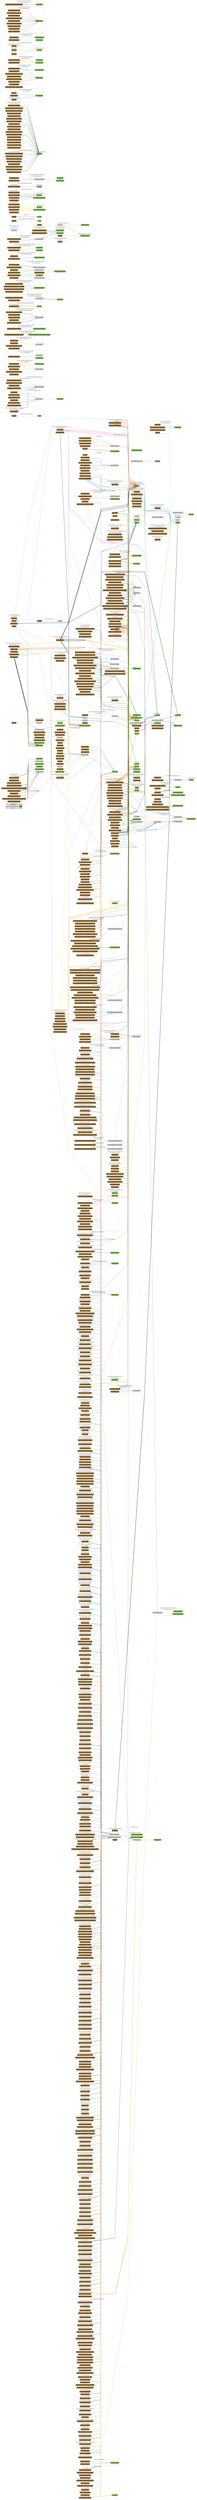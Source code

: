digraph G {
concentrate=true;
splines="polyline";
rankdir="LR";
subgraph legend{
    rank = min;
    label = "legend";
    Legend [shape=none, margin=0, label = <
        <table cellspacing="0" cellpadding="0" border="1"><tr><td>Code2flow Legend</td></tr><tr><td>
        <table cellspacing="0">
        <tr><td>Regular function</td><td width="50px" bgcolor='#cccccc'></td></tr>
        <tr><td>Trunk function (nothing calls this)</td><td bgcolor='#966F33'></td></tr>
        <tr><td>Leaf function (this calls nothing else)</td><td bgcolor='#6db33f'></td></tr>
        <tr><td>Function call</td><td><font color='black'>&#8594;</font></td></tr>
        </table></td></tr></table>
        >];
}node_fb18f442 [label="0: (global)()" name="tests.db.test_password::(global)" shape="rect" style="rounded,filled" fillcolor="#966F33" ];
node_b6c76e65 [label="33: tearDown()" name="tests.db.test_password::PasswordPropertyTest.tearDown" shape="rect" style="rounded,filled" fillcolor="#966F33" ];
node_612b583b [label="89: test_aaa_default_password_property()" name="tests.db.test_password::PasswordPropertyTest.test_aaa_default_password_property" shape="rect" style="rounded,filled" fillcolor="#966F33" ];
node_413995fc [label="43: test_model()" name="tests.db.test_password::PasswordPropertyTest.test_model" shape="rect" style="rounded,filled" fillcolor="#6db33f" ];
node_3633551b [label="99: test_password_constructor_hashfunc()" name="tests.db.test_password::PasswordPropertyTest.test_password_constructor_hashfunc" shape="rect" style="rounded,filled" fillcolor="#966F33" ];
node_312c4023 [label="0: (global)()" name="tests.devpay.test_s3::(global)" shape="rect" style="rounded,filled" fillcolor="#966F33" ];
node_7326249a [label="40: test()" name="tests.devpay.test_s3::test" shape="rect" style="rounded,filled" fillcolor="#cccccc" ];
node_e714d012 [label="0: (global)()" name="tests.fps.test_verify_signature::(global)" shape="rect" style="rounded,filled" fillcolor="#966F33" ];
node_cbd50ff2 [label="3: test()" name="tests.fps.test_verify_signature::test" shape="rect" style="rounded,filled" fillcolor="#6db33f" ];
node_1530c9c2 [label="58: sample_service_call()" name="tests.integration.__init__::ServiceCertVerificationTest.sample_service_call" shape="rect" style="rounded,filled" fillcolor="#6db33f" ];
node_18041bd6 [label="38: test_certs()" name="tests.integration.__init__::ServiceCertVerificationTest.test_certs" shape="rect" style="rounded,filled" fillcolor="#966F33" ];
node_9aae0755 [label="29: create_application()" name="tests.integration.beanstalk.test_wrapper::TestApplicationObjects.create_application" shape="rect" style="rounded,filled" fillcolor="#cccccc" ];
node_73815e16 [label="61: test_create_configuration_template()" name="tests.integration.beanstalk.test_wrapper::TestApplicationObjects.test_create_configuration_template" shape="rect" style="rounded,filled" fillcolor="#966F33" ];
node_09de6e07 [label="39: test_create_delete_application_version()" name="tests.integration.beanstalk.test_wrapper::TestApplicationObjects.test_create_delete_application_version" shape="rect" style="rounded,filled" fillcolor="#966F33" ];
node_4bcd2d9a [label="75: test_update_application()" name="tests.integration.beanstalk.test_wrapper::TestApplicationObjects.test_update_application" shape="rect" style="rounded,filled" fillcolor="#966F33" ];
node_9f369465 [label="80: test_update_application_version()" name="tests.integration.beanstalk.test_wrapper::TestApplicationObjects.test_update_application_version" shape="rect" style="rounded,filled" fillcolor="#966F33" ];
node_59728f59 [label="156: env_ready()" name="tests.integration.beanstalk.test_wrapper::TestsWithEnvironment.env_ready" shape="rect" style="rounded,filled" fillcolor="#6db33f" ];
node_85e9d85d [label="126: setUpClass()" name="tests.integration.beanstalk.test_wrapper::TestsWithEnvironment.setUpClass" shape="rect" style="rounded,filled" fillcolor="#966F33" ];
node_8ab07f97 [label="145: tearDownClass()" name="tests.integration.beanstalk.test_wrapper::TestsWithEnvironment.tearDownClass" shape="rect" style="rounded,filled" fillcolor="#966F33" ];
node_62e8c8f0 [label="183: test_rebuild_environment()" name="tests.integration.beanstalk.test_wrapper::TestsWithEnvironment.test_rebuild_environment" shape="rect" style="rounded,filled" fillcolor="#966F33" ];
node_44c5fb77 [label="174: test_request_environment_info()" name="tests.integration.beanstalk.test_wrapper::TestsWithEnvironment.test_request_environment_info" shape="rect" style="rounded,filled" fillcolor="#966F33" ];
node_f0d90c71 [label="189: test_restart_app_server()" name="tests.integration.beanstalk.test_wrapper::TestsWithEnvironment.test_restart_app_server" shape="rect" style="rounded,filled" fillcolor="#966F33" ];
node_392acf24 [label="201: test_update_environment()" name="tests.integration.beanstalk.test_wrapper::TestsWithEnvironment.test_update_environment" shape="rect" style="rounded,filled" fillcolor="#966F33" ];
node_2d05a5e7 [label="151: wait_for_env()" name="tests.integration.beanstalk.test_wrapper::TestsWithEnvironment.wait_for_env" shape="rect" style="rounded,filled" fillcolor="#cccccc" ];
node_22b9b726 [label="42: test_cloudtrail()" name="tests.integration.cloudtrail.test_cloudtrail::TestCloudTrail.test_cloudtrail" shape="rect" style="rounded,filled" fillcolor="#966F33" ];
node_8ae92918 [label="32: test_applications()" name="tests.integration.codedeploy.test_codedeploy::TestCodeDeploy.test_applications" shape="rect" style="rounded,filled" fillcolor="#966F33" ];
node_dfee66b2 [label="56: create_pipeline()" name="tests.integration.datapipeline.test_layer1::TestDataPipeline.create_pipeline" shape="rect" style="rounded,filled" fillcolor="#cccccc" ];
node_f861ad78 [label="63: get_pipeline_state()" name="tests.integration.datapipeline.test_layer1::TestDataPipeline.get_pipeline_state" shape="rect" style="rounded,filled" fillcolor="#6db33f" ];
node_8849d92e [label="95: test_activate_pipeline()" name="tests.integration.datapipeline.test_layer1::TestDataPipeline.test_activate_pipeline" shape="rect" style="rounded,filled" fillcolor="#966F33" ];
node_25a2f6f4 [label="69: test_can_create_and_delete_a_pipeline()" name="tests.integration.datapipeline.test_layer1::TestDataPipeline.test_can_create_and_delete_a_pipeline" shape="rect" style="rounded,filled" fillcolor="#966F33" ];
node_6ac9624a [label="114: test_list_pipelines()" name="tests.integration.datapipeline.test_layer1::TestDataPipeline.test_list_pipelines" shape="rect" style="rounded,filled" fillcolor="#966F33" ];
node_cb6adac1 [label="80: test_put_pipeline_definition()" name="tests.integration.datapipeline.test_layer1::TestDataPipeline.test_put_pipeline_definition" shape="rect" style="rounded,filled" fillcolor="#966F33" ];
node_f88a342b [label="74: test_validate_pipeline()" name="tests.integration.datapipeline.test_layer1::TestDataPipeline.test_validate_pipeline" shape="rect" style="rounded,filled" fillcolor="#966F33" ];
node_4500719f [label="58: create_table()" name="tests.integration.dynamodb.test_layer1::DynamoDBLayer1Test.create_table" shape="rect" style="rounded,filled" fillcolor="#cccccc" ];
node_de474485 [label="234: test_binary_attributes()" name="tests.integration.dynamodb.test_layer1::DynamoDBLayer1Test.test_binary_attributes" shape="rect" style="rounded,filled" fillcolor="#966F33" ];
node_dbbd1c8d [label="63: test_layer1_basic()" name="tests.integration.dynamodb.test_layer1::DynamoDBLayer1Test.test_layer1_basic" shape="rect" style="rounded,filled" fillcolor="#966F33" ];
node_1c848c56 [label="50: create_sample_table()" name="tests.integration.dynamodb.test_layer2::DynamoDBLayer2Test.create_sample_table" shape="rect" style="rounded,filled" fillcolor="#cccccc" ];
node_1a642b50 [label="59: create_table()" name="tests.integration.dynamodb.test_layer2::DynamoDBLayer2Test.create_table" shape="rect" style="rounded,filled" fillcolor="#cccccc" ];
node_a708bc06 [label="416: test_binary_attrs()" name="tests.integration.dynamodb.test_layer2::DynamoDBLayer2Test.test_binary_attrs" shape="rect" style="rounded,filled" fillcolor="#966F33" ];
node_394d6ebe [label="475: test_large_integers()" name="tests.integration.dynamodb.test_layer2::DynamoDBLayer2Test.test_large_integers" shape="rect" style="rounded,filled" fillcolor="#966F33" ];
node_10751e58 [label="64: test_layer2_basic()" name="tests.integration.dynamodb.test_layer2::DynamoDBLayer2Test.test_layer2_basic" shape="rect" style="rounded,filled" fillcolor="#966F33" ];
node_8098ff99 [label="464: test_lossy_float_conversion()" name="tests.integration.dynamodb.test_layer2::DynamoDBLayer2Test.test_lossy_float_conversion" shape="rect" style="rounded,filled" fillcolor="#966F33" ];
node_dd7f4bd3 [label="454: test_put_decimal_attrs()" name="tests.integration.dynamodb.test_layer2::DynamoDBLayer2Test.test_put_decimal_attrs" shape="rect" style="rounded,filled" fillcolor="#966F33" ];
node_3300a7cd [label="488: test_put_single_letter_attr()" name="tests.integration.dynamodb.test_layer2::DynamoDBLayer2Test.test_put_single_letter_attr" shape="rect" style="rounded,filled" fillcolor="#966F33" ];
node_68cb17b2 [label="43: assertAllEqual()" name="tests.integration.dynamodb.test_table::TestDynamoDBTable.assertAllEqual" shape="rect" style="rounded,filled" fillcolor="#6db33f" ];
node_915d4704 [label="38: create_table()" name="tests.integration.dynamodb.test_table::TestDynamoDBTable.create_table" shape="rect" style="rounded,filled" fillcolor="#cccccc" ];
node_747b113b [label="48: test_table_retrieval_parity()" name="tests.integration.dynamodb.test_table::TestDynamoDBTable.test_table_retrieval_parity" shape="rect" style="rounded,filled" fillcolor="#966F33" ];
node_2aef0435 [label="88: create_table()" name="tests.integration.dynamodb2.test_layer1::DynamoDBv2Layer1Test.create_table" shape="rect" style="rounded,filled" fillcolor="#cccccc" ];
node_415b9a9c [label="109: test_integrated()" name="tests.integration.dynamodb2.test_layer1::DynamoDBv2Layer1Test.test_integrated" shape="rect" style="rounded,filled" fillcolor="#966F33" ];
node_d99d589f [label="326: test_recursive()" name="tests.integration.dynamodb2.test_layer1::DynamoDBv2Layer1Test.test_recursive" shape="rect" style="rounded,filled" fillcolor="#966F33" ];
node_40779e9c [label="290: test_throughput_exceeded_regression()" name="tests.integration.dynamodb2.test_layer1::DynamoDBv2Layer1Test.test_throughput_exceeded_regression" shape="rect" style="rounded,filled" fillcolor="#966F33" ];
node_28075d1c [label="244: test_without_range_key()" name="tests.integration.dynamodb2.test_layer1::DynamoDBv2Layer1Test.test_without_range_key" shape="rect" style="rounded,filled" fillcolor="#966F33" ];
node_945571e8 [label="242: change_and_verify_load_balancer_connection_draining()" name="tests.integration.ec2.elb.test_connection::ELBConnectionTest.change_and_verify_load_balancer_connection_draining" shape="rect" style="rounded,filled" fillcolor="#6db33f" ];
node_0f7cff96 [label="259: test_load_balancer_connection_draining_config()" name="tests.integration.ec2.elb.test_connection::ELBConnectionTest.test_load_balancer_connection_draining_config" shape="rect" style="rounded,filled" fillcolor="#966F33" ];
node_fd7213cc [label="67: test_1_basic()" name="tests.integration.ec2.test_connection::EC2ConnectionTest.test_1_basic" shape="rect" style="rounded,filled" fillcolor="#966F33" ];
node_c5cff43b [label="196: test_dry_run()" name="tests.integration.ec2.test_connection::EC2ConnectionTest.test_dry_run" shape="rect" style="rounded,filled" fillcolor="#966F33" ];
node_d25e05f6 [label="54: post_terminate_cleanup()" name="tests.integration.ec2.vpc.test_connection::TestVPCConnection.post_terminate_cleanup" shape="rect" style="rounded,filled" fillcolor="#6db33f" ];
node_c00b4b5e [label="73: terminate_instance()" name="tests.integration.ec2.vpc.test_connection::TestVPCConnection.terminate_instance" shape="rect" style="rounded,filled" fillcolor="#6db33f" ];
node_03d279cc [label="65: terminate_instances()" name="tests.integration.ec2.vpc.test_connection::TestVPCConnection.terminate_instances" shape="rect" style="rounded,filled" fillcolor="#cccccc" ];
node_d3c88686 [label="47: test_create_delete_cache_cluster()" name="tests.integration.elasticache.test_layer1::TestElastiCacheConnection.test_create_delete_cache_cluster" shape="rect" style="rounded,filled" fillcolor="#966F33" ];
node_4be4e987 [label="33: wait_until_cluster_available()" name="tests.integration.elasticache.test_layer1::TestElastiCacheConnection.wait_until_cluster_available" shape="rect" style="rounded,filled" fillcolor="#6db33f" ];
node_37d010be [label="54: create_pipeline()" name="tests.integration.elastictranscoder.test_layer1::TestETSLayer1PipelineManagement.create_pipeline" shape="rect" style="rounded,filled" fillcolor="#cccccc" ];
node_313781b8 [label="73: test_can_retrieve_pipeline_information()" name="tests.integration.elastictranscoder.test_layer1::TestETSLayer1PipelineManagement.test_can_retrieve_pipeline_information" shape="rect" style="rounded,filled" fillcolor="#966F33" ];
node_49e0737c [label="64: test_create_delete_pipeline()" name="tests.integration.elastictranscoder.test_layer1::TestETSLayer1PipelineManagement.test_create_delete_pipeline" shape="rect" style="rounded,filled" fillcolor="#966F33" ];
node_93ed195b [label="108: test_list_jobs_by_pipeline()" name="tests.integration.elastictranscoder.test_layer1::TestETSLayer1PipelineManagement.test_list_jobs_by_pipeline" shape="rect" style="rounded,filled" fillcolor="#966F33" ];
node_222b1e7a [label="85: test_update_pipeline()" name="tests.integration.elastictranscoder.test_layer1::TestETSLayer1PipelineManagement.test_update_pipeline" shape="rect" style="rounded,filled" fillcolor="#966F33" ];
node_82666140 [label="92: test_update_pipeline_notification()" name="tests.integration.elastictranscoder.test_layer1::TestETSLayer1PipelineManagement.test_update_pipeline_notification" shape="rect" style="rounded,filled" fillcolor="#966F33" ];
node_7033c9f4 [label="30: delete_vault()" name="tests.integration.glacier.test_layer1::TestGlacierLayer1.delete_vault" shape="rect" style="rounded,filled" fillcolor="#6db33f" ];
node_e21ccb8f [label="35: test_create_delete_vault()" name="tests.integration.glacier.test_layer2::TestGlacierLayer2.test_create_delete_vault" shape="rect" style="rounded,filled" fillcolor="#966F33" ];
node_738c8055 [label="36: __init__()" name="tests.integration.gs.cb_test_harness::CallbackTestHarness.__init__" shape="rect" style="rounded,filled" fillcolor="#6db33f" ];
node_8e50ae3b [label="52: call()" name="tests.integration.gs.cb_test_harness::CallbackTestHarness.call" shape="rect" style="rounded,filled" fillcolor="#966F33" ];
node_336f11bb [label="221: test_acl()" name="tests.integration.gs.test_basic::GSBasicTest.test_acl" shape="rect" style="rounded,filled" fillcolor="#966F33" ];
node_d3bad0fb [label="169: test_bucket_lookup()" name="tests.integration.gs.test_basic::GSBasicTest.test_bucket_lookup" shape="rect" style="rounded,filled" fillcolor="#966F33" ];
node_76a61d45 [label="270: test_copy_key()" name="tests.integration.gs.test_basic::GSBasicTest.test_copy_key" shape="rect" style="rounded,filled" fillcolor="#966F33" ];
node_cbd7e2a7 [label="371: test_cors_xml_bucket()" name="tests.integration.gs.test_basic::GSBasicTest.test_cors_xml_bucket" shape="rect" style="rounded,filled" fillcolor="#966F33" ];
node_3fbe8647 [label="386: test_cors_xml_storage_uri()" name="tests.integration.gs.test_basic::GSBasicTest.test_cors_xml_storage_uri" shape="rect" style="rounded,filled" fillcolor="#966F33" ];
node_aeafb290 [label="305: test_default_object_acls()" name="tests.integration.gs.test_basic::GSBasicTest.test_default_object_acls" shape="rect" style="rounded,filled" fillcolor="#966F33" ];
node_b60a1bb6 [label="337: test_default_object_acls_storage_uri()" name="tests.integration.gs.test_basic::GSBasicTest.test_default_object_acls_storage_uri" shape="rect" style="rounded,filled" fillcolor="#966F33" ];
node_fe23e522 [label="116: test_get_all_keys()" name="tests.integration.gs.test_basic::GSBasicTest.test_get_all_keys" shape="rect" style="rounded,filled" fillcolor="#966F33" ];
node_1dcf94ea [label="403: test_lifecycle_config_bucket()" name="tests.integration.gs.test_basic::GSBasicTest.test_lifecycle_config_bucket" shape="rect" style="rounded,filled" fillcolor="#966F33" ];
node_312940f4 [label="420: test_lifecycle_config_storage_uri()" name="tests.integration.gs.test_basic::GSBasicTest.test_lifecycle_config_storage_uri" shape="rect" style="rounded,filled" fillcolor="#966F33" ];
node_af582085 [label="213: test_list_iterator()" name="tests.integration.gs.test_basic::GSBasicTest.test_list_iterator" shape="rect" style="rounded,filled" fillcolor="#966F33" ];
node_68dfd5a6 [label="253: test_logging()" name="tests.integration.gs.test_basic::GSBasicTest.test_logging" shape="rect" style="rounded,filled" fillcolor="#966F33" ];
node_d6a181b4 [label="183: test_metadata()" name="tests.integration.gs.test_basic::GSBasicTest.test_metadata" shape="rect" style="rounded,filled" fillcolor="#966F33" ];
node_59d218c8 [label="83: test_read_write()" name="tests.integration.gs.test_basic::GSBasicTest.test_read_write" shape="rect" style="rounded,filled" fillcolor="#966F33" ];
node_113d3ff1 [label="112: testBucketConditionalSetAcl()" name="tests.integration.gs.test_generation_conditionals::GSGenerationConditionalsTest.testBucketConditionalSetAcl" shape="rect" style="rounded,filled" fillcolor="#966F33" ];
node_6725b53f [label="177: testBucketConditionalSetCannedAcl()" name="tests.integration.gs.test_generation_conditionals::GSGenerationConditionalsTest.testBucketConditionalSetCannedAcl" shape="rect" style="rounded,filled" fillcolor="#966F33" ];
node_e7caf3af [label="221: testBucketConditionalSetXmlAcl()" name="tests.integration.gs.test_generation_conditionals::GSGenerationConditionalsTest.testBucketConditionalSetXmlAcl" shape="rect" style="rounded,filled" fillcolor="#966F33" ];
node_5f5f42ff [label="43: testConditionalSetContentsFromFile()" name="tests.integration.gs.test_generation_conditionals::GSGenerationConditionalsTest.testConditionalSetContentsFromFile" shape="rect" style="rounded,filled" fillcolor="#966F33" ];
node_3a26008e [label="81: testConditionalSetContentsFromFilename()" name="tests.integration.gs.test_generation_conditionals::GSGenerationConditionalsTest.testConditionalSetContentsFromFilename" shape="rect" style="rounded,filled" fillcolor="#966F33" ];
node_8c6636e0 [label="155: testConditionalSetContentsFromStream()" name="tests.integration.gs.test_generation_conditionals::GSGenerationConditionalsTest.testConditionalSetContentsFromStream" shape="rect" style="rounded,filled" fillcolor="#966F33" ];
node_a4d0045d [label="64: testConditionalSetContentsFromString()" name="tests.integration.gs.test_generation_conditionals::GSGenerationConditionalsTest.testConditionalSetContentsFromString" shape="rect" style="rounded,filled" fillcolor="#966F33" ];
node_e0ba9f72 [label="272: testObjectConditionalSetAcl()" name="tests.integration.gs.test_generation_conditionals::GSGenerationConditionalsTest.testObjectConditionalSetAcl" shape="rect" style="rounded,filled" fillcolor="#966F33" ];
node_edf9eaa8 [label="311: testObjectConditionalSetCannedAcl()" name="tests.integration.gs.test_generation_conditionals::GSGenerationConditionalsTest.testObjectConditionalSetCannedAcl" shape="rect" style="rounded,filled" fillcolor="#966F33" ];
node_684f3509 [label="352: testObjectConditionalSetXmlAcl()" name="tests.integration.gs.test_generation_conditionals::GSGenerationConditionalsTest.testObjectConditionalSetXmlAcl" shape="rect" style="rounded,filled" fillcolor="#966F33" ];
node_bf93495d [label="57: make_dst_fp()" name="tests.integration.gs.test_resumable_downloads::ResumableDownloadTests.make_dst_fp" shape="rect" style="rounded,filled" fillcolor="#cccccc" ];
node_db1e6731 [label="46: make_small_key()" name="tests.integration.gs.test_resumable_downloads::ResumableDownloadTests.make_small_key" shape="rect" style="rounded,filled" fillcolor="#cccccc" ];
node_eef0dfe5 [label="51: make_tracker_file()" name="tests.integration.gs.test_resumable_downloads::ResumableDownloadTests.make_tracker_file" shape="rect" style="rounded,filled" fillcolor="#cccccc" ];
node_18e7f441 [label="135: test_broken_pipe_recovery()" name="tests.integration.gs.test_resumable_downloads::ResumableDownloadTests.test_broken_pipe_recovery" shape="rect" style="rounded,filled" fillcolor="#966F33" ];
node_ea46da5e [label="309: test_download_with_inconsistent_etag_in_tracker()" name="tests.integration.gs.test_resumable_downloads::ResumableDownloadTests.test_download_with_inconsistent_etag_in_tracker" shape="rect" style="rounded,filled" fillcolor="#966F33" ];
node_f432eced [label="250: test_download_with_inital_partial_download_before_failure()" name="tests.integration.gs.test_resumable_downloads::ResumableDownloadTests.test_download_with_inital_partial_download_before_failure" shape="rect" style="rounded,filled" fillcolor="#966F33" ];
node_58e5435f [label="287: test_download_with_invalid_tracker_etag()" name="tests.integration.gs.test_resumable_downloads::ResumableDownloadTests.test_download_with_invalid_tracker_etag" shape="rect" style="rounded,filled" fillcolor="#966F33" ];
node_000e1bb7 [label="336: test_download_with_unwritable_tracker_file()" name="tests.integration.gs.test_resumable_downloads::ResumableDownloadTests.test_download_with_unwritable_tracker_file" shape="rect" style="rounded,filled" fillcolor="#966F33" ];
node_672ced7c [label="75: test_download_without_persistent_tracker()" name="tests.integration.gs.test_resumable_downloads::ResumableDownloadTests.test_download_without_persistent_tracker" shape="rect" style="rounded,filled" fillcolor="#966F33" ];
node_41808345 [label="171: test_failed_and_restarted_download_with_persistent_tracker()" name="tests.integration.gs.test_resumable_downloads::ResumableDownloadTests.test_failed_and_restarted_download_with_persistent_tracker" shape="rect" style="rounded,filled" fillcolor="#966F33" ];
node_4f062f80 [label="89: test_failed_download_with_persistent_tracker()" name="tests.integration.gs.test_resumable_downloads::ResumableDownloadTests.test_failed_download_with_persistent_tracker" shape="rect" style="rounded,filled" fillcolor="#966F33" ];
node_fdcf755d [label="194: test_multiple_in_process_failures_then_succeed()" name="tests.integration.gs.test_resumable_downloads::ResumableDownloadTests.test_multiple_in_process_failures_then_succeed" shape="rect" style="rounded,filled" fillcolor="#966F33" ];
node_12a43743 [label="209: test_multiple_in_process_failures_then_succeed_with_tracker_file()" name="tests.integration.gs.test_resumable_downloads::ResumableDownloadTests.test_multiple_in_process_failures_then_succeed_with_tracker_file" shape="rect" style="rounded,filled" fillcolor="#966F33" ];
node_973a5e90 [label="63: test_non_resumable_download()" name="tests.integration.gs.test_resumable_downloads::ResumableDownloadTests.test_non_resumable_download" shape="rect" style="rounded,filled" fillcolor="#966F33" ];
node_feef80ac [label="153: test_non_retryable_exception_handling()" name="tests.integration.gs.test_resumable_downloads::ResumableDownloadTests.test_non_retryable_exception_handling" shape="rect" style="rounded,filled" fillcolor="#966F33" ];
node_76e506ba [label="116: test_retryable_exception_recovery()" name="tests.integration.gs.test_resumable_downloads::ResumableDownloadTests.test_retryable_exception_recovery" shape="rect" style="rounded,filled" fillcolor="#966F33" ];
node_ee500580 [label="276: test_zero_length_object_download()" name="tests.integration.gs.test_resumable_downloads::ResumableDownloadTests.test_zero_length_object_download" shape="rect" style="rounded,filled" fillcolor="#966F33" ];
node_8882a715 [label="50: build_input_file()" name="tests.integration.gs.test_resumable_uploads::ResumableUploadTests.build_input_file" shape="rect" style="rounded,filled" fillcolor="#6db33f" ];
node_42085aed [label="65: make_large_file()" name="tests.integration.gs.test_resumable_uploads::ResumableUploadTests.make_large_file" shape="rect" style="rounded,filled" fillcolor="#cccccc" ];
node_04a7d265 [label="62: make_small_file()" name="tests.integration.gs.test_resumable_uploads::ResumableUploadTests.make_small_file" shape="rect" style="rounded,filled" fillcolor="#cccccc" ];
node_2bbadf79 [label="68: make_tracker_file()" name="tests.integration.gs.test_resumable_uploads::ResumableUploadTests.make_tracker_file" shape="rect" style="rounded,filled" fillcolor="#cccccc" ];
node_0fb36f8d [label="155: test_broken_pipe_recovery()" name="tests.integration.gs.test_resumable_uploads::ResumableUploadTests.test_broken_pipe_recovery" shape="rect" style="rounded,filled" fillcolor="#966F33" ];
node_cc381759 [label="294: test_empty_file_upload()" name="tests.integration.gs.test_resumable_uploads::ResumableUploadTests.test_empty_file_upload" shape="rect" style="rounded,filled" fillcolor="#966F33" ];
node_4e4eb041 [label="192: test_failed_and_restarted_upload_with_persistent_tracker()" name="tests.integration.gs.test_resumable_uploads::ResumableUploadTests.test_failed_and_restarted_upload_with_persistent_tracker" shape="rect" style="rounded,filled" fillcolor="#966F33" ];
node_87ed68e6 [label="107: test_failed_upload_with_persistent_tracker()" name="tests.integration.gs.test_resumable_uploads::ResumableUploadTests.test_failed_upload_with_persistent_tracker" shape="rect" style="rounded,filled" fillcolor="#966F33" ];
node_f1525ac3 [label="214: test_multiple_in_process_failures_then_succeed()" name="tests.integration.gs.test_resumable_uploads::ResumableUploadTests.test_multiple_in_process_failures_then_succeed" shape="rect" style="rounded,filled" fillcolor="#966F33" ];
node_0f9ba175 [label="229: test_multiple_in_process_failures_then_succeed_with_tracker_file()" name="tests.integration.gs.test_resumable_uploads::ResumableUploadTests.test_multiple_in_process_failures_then_succeed_with_tracker_file" shape="rect" style="rounded,filled" fillcolor="#966F33" ];
node_1e714484 [label="74: test_non_resumable_upload()" name="tests.integration.gs.test_resumable_uploads::ResumableUploadTests.test_non_resumable_upload" shape="rect" style="rounded,filled" fillcolor="#966F33" ];
node_d3cf5810 [label="173: test_non_retryable_exception_handling()" name="tests.integration.gs.test_resumable_uploads::ResumableUploadTests.test_non_retryable_exception_handling" shape="rect" style="rounded,filled" fillcolor="#966F33" ];
node_70df6d4b [label="136: test_retryable_exception_recovery()" name="tests.integration.gs.test_resumable_uploads::ResumableUploadTests.test_retryable_exception_recovery" shape="rect" style="rounded,filled" fillcolor="#966F33" ];
node_457c1570 [label="306: test_upload_retains_metadata()" name="tests.integration.gs.test_resumable_uploads::ResumableUploadTests.test_upload_retains_metadata" shape="rect" style="rounded,filled" fillcolor="#966F33" ];
node_1fb4b974 [label="465: test_upload_with_content_length_header_set()" name="tests.integration.gs.test_resumable_uploads::ResumableUploadTests.test_upload_with_content_length_header_set" shape="rect" style="rounded,filled" fillcolor="#966F33" ];
node_43bcfb8b [label="399: test_upload_with_file_content_change_during_upload()" name="tests.integration.gs.test_resumable_uploads::ResumableUploadTests.test_upload_with_file_content_change_during_upload" shape="rect" style="rounded,filled" fillcolor="#966F33" ];
node_aa7f8dba [label="333: test_upload_with_file_size_change_between_starts()" name="tests.integration.gs.test_resumable_uploads::ResumableUploadTests.test_upload_with_file_size_change_between_starts" shape="rect" style="rounded,filled" fillcolor="#966F33" ];
node_6566ac2a [label="377: test_upload_with_file_size_change_during_upload()" name="tests.integration.gs.test_resumable_uploads::ResumableUploadTests.test_upload_with_file_size_change_during_upload" shape="rect" style="rounded,filled" fillcolor="#966F33" ];
node_b09ba895 [label="269: test_upload_with_inital_partial_upload_before_failure()" name="tests.integration.gs.test_resumable_uploads::ResumableUploadTests.test_upload_with_inital_partial_upload_before_failure" shape="rect" style="rounded,filled" fillcolor="#966F33" ];
node_0e6834d5 [label="507: test_upload_with_invalid_upload_id_in_tracker_file()" name="tests.integration.gs.test_resumable_uploads::ResumableUploadTests.test_upload_with_invalid_upload_id_in_tracker_file" shape="rect" style="rounded,filled" fillcolor="#966F33" ];
node_b1d97540 [label="485: test_upload_with_syntactically_invalid_tracker_uri()" name="tests.integration.gs.test_resumable_uploads::ResumableUploadTests.test_upload_with_syntactically_invalid_tracker_uri" shape="rect" style="rounded,filled" fillcolor="#966F33" ];
node_b2cef963 [label="534: test_upload_with_unwritable_tracker_file()" name="tests.integration.gs.test_resumable_uploads::ResumableUploadTests.test_upload_with_unwritable_tracker_file" shape="rect" style="rounded,filled" fillcolor="#966F33" ];
node_a9e078c8 [label="93: test_upload_without_persistent_tracker()" name="tests.integration.gs.test_resumable_uploads::ResumableUploadTests.test_upload_without_persistent_tracker" shape="rect" style="rounded,filled" fillcolor="#966F33" ];
node_d0db897b [label="56: testCloneReplaceKey()" name="tests.integration.gs.test_storage_uri::GSStorageUriTest.testCloneReplaceKey" shape="rect" style="rounded,filled" fillcolor="#966F33" ];
node_6b5d8cfc [label="129: testCompose()" name="tests.integration.gs.test_storage_uri::GSStorageUriTest.testCompose" shape="rect" style="rounded,filled" fillcolor="#966F33" ];
node_e5ba7d68 [label="38: testHasVersion()" name="tests.integration.gs.test_storage_uri::GSStorageUriTest.testHasVersion" shape="rect" style="rounded,filled" fillcolor="#966F33" ];
node_0ca0e4c9 [label="104: testPropertiesUpdated()" name="tests.integration.gs.test_storage_uri::GSStorageUriTest.testPropertiesUpdated" shape="rect" style="rounded,filled" fillcolor="#966F33" ];
node_59fb79ae [label="67: testSetAclXml()" name="tests.integration.gs.test_storage_uri::GSStorageUriTest.testSetAclXml" shape="rect" style="rounded,filled" fillcolor="#966F33" ];
node_03f7aa2f [label="235: testCopyVersionedKey()" name="tests.integration.gs.test_versioning::GSVersioningTest.testCopyVersionedKey" shape="rect" style="rounded,filled" fillcolor="#966F33" ];
node_0309bc99 [label="43: testDeleteVersionedKey()" name="tests.integration.gs.test_versioning::GSVersioningTest.testDeleteVersionedKey" shape="rect" style="rounded,filled" fillcolor="#966F33" ];
node_87021859 [label="92: testGetVersionedKey()" name="tests.integration.gs.test_versioning::GSVersioningTest.testGetVersionedKey" shape="rect" style="rounded,filled" fillcolor="#966F33" ];
node_c2f5b307 [label="254: testKeyGenerationUpdatesOnSet()" name="tests.integration.gs.test_versioning::GSVersioningTest.testKeyGenerationUpdatesOnSet" shape="rect" style="rounded,filled" fillcolor="#966F33" ];
node_c9209a87 [label="116: testVersionedBucketCannedAcl()" name="tests.integration.gs.test_versioning::GSVersioningTest.testVersionedBucketCannedAcl" shape="rect" style="rounded,filled" fillcolor="#966F33" ];
node_19678171 [label="153: testVersionedBucketXmlAcl()" name="tests.integration.gs.test_versioning::GSVersioningTest.testVersionedBucketXmlAcl" shape="rect" style="rounded,filled" fillcolor="#966F33" ];
node_6dbc46b2 [label="198: testVersionedObjectCannedAcl()" name="tests.integration.gs.test_versioning::GSVersioningTest.testVersionedObjectCannedAcl" shape="rect" style="rounded,filled" fillcolor="#966F33" ];
node_8fe27a54 [label="35: testVersioningToggle()" name="tests.integration.gs.test_versioning::GSVersioningTest.testVersioningToggle" shape="rect" style="rounded,filled" fillcolor="#966F33" ];
node_0ff379b1 [label="65: _GetConnection()" name="tests.integration.gs.testcase::GSTestCase._GetConnection" shape="rect" style="rounded,filled" fillcolor="#6db33f" ];
node_828d5880 [label="81: _MakeBucket()" name="tests.integration.gs.testcase::GSTestCase._MakeBucket" shape="rect" style="rounded,filled" fillcolor="#cccccc" ];
node_74e74015 [label="74: _MakeBucketName()" name="tests.integration.gs.testcase::GSTestCase._MakeBucketName" shape="rect" style="rounded,filled" fillcolor="#cccccc" ];
node_1634eb71 [label="87: _MakeKey()" name="tests.integration.gs.testcase::GSTestCase._MakeKey" shape="rect" style="rounded,filled" fillcolor="#cccccc" ];
node_4ef659b8 [label="110: _MakeTempDir()" name="tests.integration.gs.testcase::GSTestCase._MakeTempDir" shape="rect" style="rounded,filled" fillcolor="#cccccc" ];
node_e49e5d6a [label="69: _MakeTempName()" name="tests.integration.gs.testcase::GSTestCase._MakeTempName" shape="rect" style="rounded,filled" fillcolor="#6db33f" ];
node_411c5bf7 [label="102: _MakeVersionedBucket()" name="tests.integration.gs.testcase::GSTestCase._MakeVersionedBucket" shape="rect" style="rounded,filled" fillcolor="#cccccc" ];
node_55ee98ec [label="38: test_kinesis()" name="tests.integration.kinesis.test_kinesis::TestKinesis.test_kinesis" shape="rect" style="rounded,filled" fillcolor="#966F33" ];
node_a27549e9 [label="51: test_db_subnet_group()" name="tests.integration.rds.test_db_subnet_group::DbSubnetGroupTest.test_db_subnet_group" shape="rect" style="rounded,filled" fillcolor="#966F33" ];
node_07970f8d [label="33: _is_ok()" name="tests.integration.rds.test_db_subnet_group::_is_ok" shape="rect" style="rounded,filled" fillcolor="#6db33f" ];
node_05c5e87a [label="45: cluster_id()" name="tests.integration.redshift.test_layer1::TestRedshiftLayer1Management.cluster_id" shape="rect" style="rounded,filled" fillcolor="#6db33f" ];
node_8647ffd0 [label="49: create_cluster()" name="tests.integration.redshift.test_layer1::TestRedshiftLayer1Management.create_cluster" shape="rect" style="rounded,filled" fillcolor="#cccccc" ];
node_23b0e4d4 [label="84: test_as_much_as_possible_before_teardown()" name="tests.integration.redshift.test_layer1::TestRedshiftLayer1Management.test_as_much_as_possible_before_teardown" shape="rect" style="rounded,filled" fillcolor="#966F33" ];
node_8d6da927 [label="70: test_create_delete_cluster()" name="tests.integration.redshift.test_layer1::TestRedshiftLayer1Management.test_create_delete_cluster" shape="rect" style="rounded,filled" fillcolor="#966F33" ];
node_d978b660 [label="167: health_check_params()" name="tests.integration.route53.test_health_check::TestRoute53HealthCheck.health_check_params" shape="rect" style="rounded,filled" fillcolor="#6db33f" ];
node_67a1806b [label="157: test_create_health_check_failure_threshold()" name="tests.integration.route53.test_health_check::TestRoute53HealthCheck.test_create_health_check_failure_threshold" shape="rect" style="rounded,filled" fillcolor="#966F33" ];
node_09b1bd71 [label="139: test_create_health_check_invalid_failure_threshold()" name="tests.integration.route53.test_health_check::TestRoute53HealthCheck.test_create_health_check_invalid_failure_threshold" shape="rect" style="rounded,filled" fillcolor="#966F33" ];
node_87d0110d [label="132: test_create_health_check_invalid_request_interval()" name="tests.integration.route53.test_health_check::TestRoute53HealthCheck.test_create_health_check_invalid_request_interval" shape="rect" style="rounded,filled" fillcolor="#966F33" ];
node_859cd78e [label="147: test_create_health_check_request_interval()" name="tests.integration.route53.test_health_check::TestRoute53HealthCheck.test_create_health_check_request_interval" shape="rect" style="rounded,filled" fillcolor="#966F33" ];
node_65ae709a [label="0: (global)()" name="tests.integration.s3.mock_storage_service::(global)" shape="rect" style="rounded,filled" fillcolor="#966F33" ];
node_167e202a [label="46: __init__()" name="tests.integration.s3.mock_storage_service::MockAcl.__init__" shape="rect" style="rounded,filled" fillcolor="#6db33f" ];
node_a546e698 [label="52: endElement()" name="tests.integration.s3.mock_storage_service::MockAcl.endElement" shape="rect" style="rounded,filled" fillcolor="#6db33f" ];
node_0db38875 [label="49: startElement()" name="tests.integration.s3.mock_storage_service::MockAcl.startElement" shape="rect" style="rounded,filled" fillcolor="#6db33f" ];
node_948acdb4 [label="55: to_xml()" name="tests.integration.s3.mock_storage_service::MockAcl.to_xml" shape="rect" style="rounded,filled" fillcolor="#6db33f" ];
node_703b3455 [label="227: __init__()" name="tests.integration.s3.mock_storage_service::MockBucket.__init__" shape="rect" style="rounded,filled" fillcolor="#cccccc" ];
node_aa0b5b47 [label="240: copy_key()" name="tests.integration.s3.mock_storage_service::MockBucket.copy_key" shape="rect" style="rounded,filled" fillcolor="#966F33" ];
node_ffa1b2df [label="260: get_versioning_status()" name="tests.integration.s3.mock_storage_service::MockBucket.get_versioning_status" shape="rect" style="rounded,filled" fillcolor="#6db33f" ];
node_0c5ff9ea [label="304: list()" name="tests.integration.s3.mock_storage_service::MockBucket.list" shape="rect" style="rounded,filled" fillcolor="#cccccc" ];
node_66b2a3c3 [label="283: new_key()" name="tests.integration.s3.mock_storage_service::MockBucket.new_key" shape="rect" style="rounded,filled" fillcolor="#cccccc" ];
node_dce83ba1 [label="329: set_acl()" name="tests.integration.s3.mock_storage_service::MockBucket.set_acl" shape="rect" style="rounded,filled" fillcolor="#966F33" ];
node_c28a694d [label="447: clone_replace_key()" name="tests.integration.s3.mock_storage_service::MockBucketStorageUri.clone_replace_key" shape="rect" style="rounded,filled" fillcolor="#cccccc" ];
node_c3e4c278 [label="444: clone_replace_name()" name="tests.integration.s3.mock_storage_service::MockBucketStorageUri.clone_replace_name" shape="rect" style="rounded,filled" fillcolor="#6db33f" ];
node_065e0a87 [label="457: connect()" name="tests.integration.s3.mock_storage_service::MockBucketStorageUri.connect" shape="rect" style="rounded,filled" fillcolor="#6db33f" ];
node_f4d4fe2f [label="568: copy_key()" name="tests.integration.s3.mock_storage_service::MockBucketStorageUri.copy_key" shape="rect" style="rounded,filled" fillcolor="#966F33" ];
node_ab5fe465 [label="460: create_bucket()" name="tests.integration.s3.mock_storage_service::MockBucketStorageUri.create_bucket" shape="rect" style="rounded,filled" fillcolor="#966F33" ];
node_1cc74636 [label="464: delete_bucket()" name="tests.integration.s3.mock_storage_service::MockBucketStorageUri.delete_bucket" shape="rect" style="rounded,filled" fillcolor="#966F33" ];
node_6b292c48 [label="475: delete_key()" name="tests.integration.s3.mock_storage_service::MockBucketStorageUri.delete_key" shape="rect" style="rounded,filled" fillcolor="#966F33" ];
node_1e67db01 [label="479: disable_logging()" name="tests.integration.s3.mock_storage_service::MockBucketStorageUri.disable_logging" shape="rect" style="rounded,filled" fillcolor="#966F33" ];
node_b9f120fc [label="483: enable_logging()" name="tests.integration.s3.mock_storage_service::MockBucketStorageUri.enable_logging" shape="rect" style="rounded,filled" fillcolor="#966F33" ];
node_50872307 [label="494: get_acl()" name="tests.integration.s3.mock_storage_service::MockBucketStorageUri.get_acl" shape="rect" style="rounded,filled" fillcolor="#966F33" ];
node_04fb713f [label="505: get_all_buckets()" name="tests.integration.s3.mock_storage_service::MockBucketStorageUri.get_all_buckets" shape="rect" style="rounded,filled" fillcolor="#966F33" ];
node_1f2dc312 [label="508: get_all_keys()" name="tests.integration.s3.mock_storage_service::MockBucketStorageUri.get_all_keys" shape="rect" style="rounded,filled" fillcolor="#966F33" ];
node_9b393c63 [label="515: get_bucket()" name="tests.integration.s3.mock_storage_service::MockBucketStorageUri.get_bucket" shape="rect" style="rounded,filled" fillcolor="#cccccc" ];
node_bf56ac2b [label="596: get_contents_to_file()" name="tests.integration.s3.mock_storage_service::MockBucketStorageUri.get_contents_to_file" shape="rect" style="rounded,filled" fillcolor="#966F33" ];
node_89f6b166 [label="603: get_contents_to_stream()" name="tests.integration.s3.mock_storage_service::MockBucketStorageUri.get_contents_to_stream" shape="rect" style="rounded,filled" fillcolor="#966F33" ];
node_c8dae0e1 [label="497: get_def_acl()" name="tests.integration.s3.mock_storage_service::MockBucketStorageUri.get_def_acl" shape="rect" style="rounded,filled" fillcolor="#966F33" ];
node_c77556ac [label="518: get_key()" name="tests.integration.s3.mock_storage_service::MockBucketStorageUri.get_key" shape="rect" style="rounded,filled" fillcolor="#cccccc" ];
node_79f5ea5f [label="487: get_logging_config()" name="tests.integration.s3.mock_storage_service::MockBucketStorageUri.get_logging_config" shape="rect" style="rounded,filled" fillcolor="#966F33" ];
node_230e7be1 [label="501: get_subresource()" name="tests.integration.s3.mock_storage_service::MockBucketStorageUri.get_subresource" shape="rect" style="rounded,filled" fillcolor="#966F33" ];
node_ad23b126 [label="467: get_versioning_config()" name="tests.integration.s3.mock_storage_service::MockBucketStorageUri.get_versioning_config" shape="rect" style="rounded,filled" fillcolor="#966F33" ];
node_4628ade4 [label="470: has_version()" name="tests.integration.s3.mock_storage_service::MockBucketStorageUri.has_version" shape="rect" style="rounded,filled" fillcolor="#6db33f" ];
node_5108050d [label="549: is_stream()" name="tests.integration.s3.mock_storage_service::MockBucketStorageUri.is_stream" shape="rect" style="rounded,filled" fillcolor="#6db33f" ];
node_7521107c [label="511: list_bucket()" name="tests.integration.s3.mock_storage_service::MockBucketStorageUri.list_bucket" shape="rect" style="rounded,filled" fillcolor="#966F33" ];
node_05d5e8a9 [label="540: names_bucket()" name="tests.integration.s3.mock_storage_service::MockBucketStorageUri.names_bucket" shape="rect" style="rounded,filled" fillcolor="#cccccc" ];
node_7d875db5 [label="528: names_container()" name="tests.integration.s3.mock_storage_service::MockBucketStorageUri.names_container" shape="rect" style="rounded,filled" fillcolor="#6db33f" ];
node_33177978 [label="534: names_directory()" name="tests.integration.s3.mock_storage_service::MockBucketStorageUri.names_directory" shape="rect" style="rounded,filled" fillcolor="#6db33f" ];
node_ae44eb71 [label="543: names_file()" name="tests.integration.s3.mock_storage_service::MockBucketStorageUri.names_file" shape="rect" style="rounded,filled" fillcolor="#6db33f" ];
node_ea1a426e [label="546: names_object()" name="tests.integration.s3.mock_storage_service::MockBucketStorageUri.names_object" shape="rect" style="rounded,filled" fillcolor="#cccccc" ];
node_5f07e92a [label="537: names_provider()" name="tests.integration.s3.mock_storage_service::MockBucketStorageUri.names_provider" shape="rect" style="rounded,filled" fillcolor="#6db33f" ];
node_e9a103be [label="552: new_key()" name="tests.integration.s3.mock_storage_service::MockBucketStorageUri.new_key" shape="rect" style="rounded,filled" fillcolor="#cccccc" ];
node_584018fc [label="556: set_acl()" name="tests.integration.s3.mock_storage_service::MockBucketStorageUri.set_acl" shape="rect" style="rounded,filled" fillcolor="#966F33" ];
node_95d925df [label="583: set_contents_from_file()" name="tests.integration.s3.mock_storage_service::MockBucketStorageUri.set_contents_from_file" shape="rect" style="rounded,filled" fillcolor="#966F33" ];
node_9dd89ceb [label="577: set_contents_from_string()" name="tests.integration.s3.mock_storage_service::MockBucketStorageUri.set_contents_from_string" shape="rect" style="rounded,filled" fillcolor="#966F33" ];
node_63ac9854 [label="560: set_def_acl()" name="tests.integration.s3.mock_storage_service::MockBucketStorageUri.set_def_acl" shape="rect" style="rounded,filled" fillcolor="#966F33" ];
node_282377c5 [label="564: set_subresource()" name="tests.integration.s3.mock_storage_service::MockBucketStorageUri.set_subresource" shape="rect" style="rounded,filled" fillcolor="#966F33" ];
node_c4995ed4 [label="363: __init__()" name="tests.integration.s3.mock_storage_service::MockConnection.__init__" shape="rect" style="rounded,filled" fillcolor="#cccccc" ];
node_075eef91 [label="375: create_bucket()" name="tests.integration.s3.mock_storage_service::MockConnection.create_bucket" shape="rect" style="rounded,filled" fillcolor="#966F33" ];
node_43d3270b [label="61: __init__()" name="tests.integration.s3.mock_storage_service::MockKey.__init__" shape="rect" style="rounded,filled" fillcolor="#6db33f" ];
node_577db49f [label="98: _handle_headers()" name="tests.integration.s3.mock_storage_service::MockKey._handle_headers" shape="rect" style="rounded,filled" fillcolor="#6db33f" ];
node_bfd856f4 [label="122: close()" name="tests.integration.s3.mock_storage_service::MockKey.close" shape="rect" style="rounded,filled" fillcolor="#6db33f" ];
node_bad46d95 [label="202: compute_md5()" name="tests.integration.s3.mock_storage_service::MockKey.compute_md5" shape="rect" style="rounded,filled" fillcolor="#6db33f" ];
node_fc3268d1 [label="176: copy()" name="tests.integration.s3.mock_storage_service::MockKey.copy" shape="rect" style="rounded,filled" fillcolor="#6db33f" ];
node_20618ad6 [label="80: get_contents_as_string()" name="tests.integration.s3.mock_storage_service::MockKey.get_contents_as_string" shape="rect" style="rounded,filled" fillcolor="#6db33f" ];
node_b1e7792f [label="86: get_contents_to_file()" name="tests.integration.s3.mock_storage_service::MockKey.get_contents_to_file" shape="rect" style="rounded,filled" fillcolor="#966F33" ];
node_79f6bacb [label="93: get_file()" name="tests.integration.s3.mock_storage_service::MockKey.get_file" shape="rect" style="rounded,filled" fillcolor="#966F33" ];
node_d5e24ee2 [label="112: open_read()" name="tests.integration.s3.mock_storage_service::MockKey.open_read" shape="rect" style="rounded,filled" fillcolor="#6db33f" ];
node_f34ca280 [label="125: read()" name="tests.integration.s3.mock_storage_service::MockKey.read" shape="rect" style="rounded,filled" fillcolor="#966F33" ];
node_2995c3c0 [label="137: set_contents_from_file()" name="tests.integration.s3.mock_storage_service::MockKey.set_contents_from_file" shape="rect" style="rounded,filled" fillcolor="#cccccc" ];
node_3f37afe0 [label="167: set_contents_from_filename()" name="tests.integration.s3.mock_storage_service::MockKey.set_contents_from_filename" shape="rect" style="rounded,filled" fillcolor="#cccccc" ];
node_62e5a1e2 [label="146: set_contents_from_stream()" name="tests.integration.s3.mock_storage_service::MockKey.set_contents_from_stream" shape="rect" style="rounded,filled" fillcolor="#966F33" ];
node_287d068f [label="159: set_contents_from_string()" name="tests.integration.s3.mock_storage_service::MockKey.set_contents_from_string" shape="rect" style="rounded,filled" fillcolor="#966F33" ];
node_794d840a [label="189: set_etag()" name="tests.integration.s3.mock_storage_service::MockKey.set_etag" shape="rect" style="rounded,filled" fillcolor="#6db33f" ];
node_68536b4c [label="354: __init__()" name="tests.integration.s3.mock_storage_service::MockProvider.__init__" shape="rect" style="rounded,filled" fillcolor="#6db33f" ];
node_eca424d0 [label="357: get_provider_name()" name="tests.integration.s3.mock_storage_service::MockProvider.get_provider_name" shape="rect" style="rounded,filled" fillcolor="#6db33f" ];
node_04970c11 [label="294: test_lifecycle_rule_xml()" name="tests.integration.s3.test_bucket::S3BucketTest.test_lifecycle_rule_xml" shape="rect" style="rounded,filled" fillcolor="#966F33" ];
node_791d1232 [label="91: test_list_with_url_encoding()" name="tests.integration.s3.test_bucket::S3BucketTest.test_list_with_url_encoding" shape="rect" style="rounded,filled" fillcolor="#966F33" ];
node_6d82d67f [label="59: test_next_marker()" name="tests.integration.s3.test_bucket::S3BucketTest.test_next_marker" shape="rect" style="rounded,filled" fillcolor="#966F33" ];
node_381ed0df [label="39: test_1_basic()" name="tests.integration.s3.test_connection::S3ConnectionTest.test_1_basic" shape="rect" style="rounded,filled" fillcolor="#966F33" ];
node_1e982998 [label="208: test_basic_anon()" name="tests.integration.s3.test_connection::S3ConnectionTest.test_basic_anon" shape="rect" style="rounded,filled" fillcolor="#966F33" ];
node_678ae479 [label="55: test_1_versions()" name="tests.integration.s3.test_encryption::S3EncryptionTest.test_1_versions" shape="rect" style="rounded,filled" fillcolor="#966F33" ];
node_93bf8d6d [label="90: assertConnectionThrows()" name="tests.integration.s3.test_https_cert_validation::CertValidationTest.assertConnectionThrows" shape="rect" style="rounded,filled" fillcolor="#6db33f" ];
node_ab0a809a [label="121: do_test_invalid_host()" name="tests.integration.s3.test_https_cert_validation::CertValidationTest.do_test_invalid_host" shape="rect" style="rounded,filled" fillcolor="#cccccc" ];
node_9fb11366 [label="127: do_test_invalid_host()" name="tests.integration.s3.test_https_cert_validation::CertValidationTest.do_test_invalid_host" shape="rect" style="rounded,filled" fillcolor="#966F33" ];
node_3eb745fe [label="109: do_test_invalid_signature()" name="tests.integration.s3.test_https_cert_validation::CertValidationTest.do_test_invalid_signature" shape="rect" style="rounded,filled" fillcolor="#cccccc" ];
node_c3dbd576 [label="94: do_test_valid_cert()" name="tests.integration.s3.test_https_cert_validation::CertValidationTest.do_test_valid_cert" shape="rect" style="rounded,filled" fillcolor="#cccccc" ];
node_eec15d66 [label="86: enableProxy()" name="tests.integration.s3.test_https_cert_validation::CertValidationTest.enableProxy" shape="rect" style="rounded,filled" fillcolor="#6db33f" ];
node_6a4dca9c [label="135: test_invalid_host()" name="tests.integration.s3.test_https_cert_validation::CertValidationTest.test_invalid_host" shape="rect" style="rounded,filled" fillcolor="#966F33" ];
node_e778283b [label="138: test_invalid_host_with_proxy()" name="tests.integration.s3.test_https_cert_validation::CertValidationTest.test_invalid_host_with_proxy" shape="rect" style="rounded,filled" fillcolor="#966F33" ];
node_d14c1218 [label="114: test_invalid_signature()" name="tests.integration.s3.test_https_cert_validation::CertValidationTest.test_invalid_signature" shape="rect" style="rounded,filled" fillcolor="#966F33" ];
node_73071989 [label="117: test_invalid_signature_with_proxy()" name="tests.integration.s3.test_https_cert_validation::CertValidationTest.test_invalid_signature_with_proxy" shape="rect" style="rounded,filled" fillcolor="#966F33" ];
node_90bb9745 [label="102: test_valid_cert()" name="tests.integration.s3.test_https_cert_validation::CertValidationTest.test_valid_cert" shape="rect" style="rounded,filled" fillcolor="#966F33" ];
node_20d8a903 [label="105: test_valid_cert_with_proxy()" name="tests.integration.s3.test_https_cert_validation::CertValidationTest.test_valid_cert_with_proxy" shape="rect" style="rounded,filled" fillcolor="#966F33" ];
node_28909074 [label="477: test_put_get_with_non_string_headers_key()" name="tests.integration.s3.test_key::S3KeySigV4Test.test_put_get_with_non_string_headers_key" shape="rect" style="rounded,filled" fillcolor="#966F33" ];
node_874d4ca6 [label="161: test_file_callback()" name="tests.integration.s3.test_key::S3KeyTest.test_file_callback" shape="rect" style="rounded,filled" fillcolor="#966F33" ];
node_543fb6df [label="150: test_get_contents_with_md5()" name="tests.integration.s3.test_key::S3KeyTest.test_get_contents_with_md5" shape="rect" style="rounded,filled" fillcolor="#966F33" ];
node_cbef96f4 [label="81: test_set_contents_as_file()" name="tests.integration.s3.test_key::S3KeyTest.test_set_contents_as_file" shape="rect" style="rounded,filled" fillcolor="#966F33" ];
node_4ee54eb7 [label="51: test_set_contents_from_file_dataloss()" name="tests.integration.s3.test_key::S3KeyTest.test_set_contents_from_file_dataloss" shape="rect" style="rounded,filled" fillcolor="#966F33" ];
node_7d49e7ab [label="115: test_set_contents_with_md5()" name="tests.integration.s3.test_key::S3KeyTest.test_set_contents_with_md5" shape="rect" style="rounded,filled" fillcolor="#966F33" ];
node_c598c519 [label="446: test_set_contents_with_sse_c()" name="tests.integration.s3.test_key::S3KeyTest.test_set_contents_with_sse_c" shape="rect" style="rounded,filled" fillcolor="#966F33" ];
node_caf6bec4 [label="504: test_key_overwrite_and_copy()" name="tests.integration.s3.test_key::S3KeyVersionCopyTest.test_key_overwrite_and_copy" shape="rect" style="rounded,filled" fillcolor="#966F33" ];
node_209c42cf [label="50: test_mfadel()" name="tests.integration.s3.test_mfa::S3MFATest.test_mfadel" shape="rect" style="rounded,filled" fillcolor="#966F33" ];
node_23642989 [label="93: test_delete_empty_by_list()" name="tests.integration.s3.test_multidelete::S3MultiDeleteTest.test_delete_empty_by_list" shape="rect" style="rounded,filled" fillcolor="#966F33" ];
node_961e683f [label="98: test_delete_kanji_by_list()" name="tests.integration.s3.test_multidelete::S3MultiDeleteTest.test_delete_kanji_by_list" shape="rect" style="rounded,filled" fillcolor="#966F33" ];
node_2d306f15 [label="106: test_delete_with_prefixes()" name="tests.integration.s3.test_multidelete::S3MultiDeleteTest.test_delete_with_prefixes" shape="rect" style="rounded,filled" fillcolor="#966F33" ];
node_a515885b [label="183: tearDown()" name="tests.integration.s3.test_multipart::S3MultiPartUploadSigV4Test.tearDown" shape="rect" style="rounded,filled" fillcolor="#966F33" ];
node_52cfbb23 [label="199: test_upload_part_by_size()" name="tests.integration.s3.test_multipart::S3MultiPartUploadSigV4Test.test_upload_part_by_size" shape="rect" style="rounded,filled" fillcolor="#966F33" ];
node_a830a313 [label="64: test_complete_ascii()" name="tests.integration.s3.test_multipart::S3MultiPartUploadTest.test_complete_ascii" shape="rect" style="rounded,filled" fillcolor="#966F33" ];
node_afa9cce6 [label="74: test_complete_japanese()" name="tests.integration.s3.test_multipart::S3MultiPartUploadTest.test_complete_japanese" shape="rect" style="rounded,filled" fillcolor="#966F33" ];
node_3173e889 [label="154: test_etag_of_parts()" name="tests.integration.s3.test_multipart::S3MultiPartUploadTest.test_etag_of_parts" shape="rect" style="rounded,filled" fillcolor="#966F33" ];
node_32919dca [label="119: test_four_part_file()" name="tests.integration.s3.test_multipart::S3MultiPartUploadTest.test_four_part_file" shape="rect" style="rounded,filled" fillcolor="#966F33" ];
node_93fc6b49 [label="0: (global)()" name="tests.integration.s3.test_pool::(global)" shape="rect" style="rounded,filled" fillcolor="#966F33" ];
node_94d2fdce [label="130: __init__()" name="tests.integration.s3.test_pool::LittleQuerier.__init__" shape="rect" style="rounded,filled" fillcolor="#cccccc" ];
node_63ab1dcb [label="140: run()" name="tests.integration.s3.test_pool::LittleQuerier.run" shape="rect" style="rounded,filled" fillcolor="#cccccc" ];
node_1a6b22c4 [label="136: stop()" name="tests.integration.s3.test_pool::LittleQuerier.stop" shape="rect" style="rounded,filled" fillcolor="#6db33f" ];
node_e0554cc9 [label="106: __init__()" name="tests.integration.s3.test_pool::WriteAndCount.__init__" shape="rect" style="rounded,filled" fillcolor="#6db33f" ];
node_99282d65 [label="109: write()" name="tests.integration.s3.test_pool::WriteAndCount.write" shape="rect" style="rounded,filled" fillcolor="#6db33f" ];
node_dae109f8 [label="46: get_object()" name="tests.integration.s3.test_pool::get_object" shape="rect" style="rounded,filled" fillcolor="#966F33" ];
node_eea3646c [label="240: main()" name="tests.integration.s3.test_pool::main" shape="rect" style="rounded,filled" fillcolor="#cccccc" ];
node_d3a19cf7 [label="113: read_big_object()" name="tests.integration.s3.test_pool::read_big_object" shape="rect" style="rounded,filled" fillcolor="#966F33" ];
node_0057138f [label="34: spawn()" name="tests.integration.s3.test_pool::spawn" shape="rect" style="rounded,filled" fillcolor="#6db33f" ];
node_4c515e96 [label="49: test_close_connections()" name="tests.integration.s3.test_pool::test_close_connections" shape="rect" style="rounded,filled" fillcolor="#cccccc" ];
node_935578b4 [label="153: test_reuse_connections()" name="tests.integration.s3.test_pool::test_reuse_connections" shape="rect" style="rounded,filled" fillcolor="#cccccc" ];
node_6d2ce2a0 [label="47: test_1_versions()" name="tests.integration.s3.test_versioning::S3VersionTest.test_1_versions" shape="rect" style="rounded,filled" fillcolor="#966F33" ];
node_05c9452b [label="31: getheader()" name="tests.integration.sns.test_connection::StubResponse.getheader" shape="rect" style="rounded,filled" fillcolor="#6db33f" ];
node_b0be4d02 [label="34: getheaders()" name="tests.integration.sns.test_connection::StubResponse.getheaders" shape="rect" style="rounded,filled" fillcolor="#6db33f" ];
node_4a0c9087 [label="46: get_policy_statements()" name="tests.integration.sns.test_sns_sqs_subscription::SNSSubcribeSQSTest.get_policy_statements" shape="rect" style="rounded,filled" fillcolor="#6db33f" ];
node_86fe34bf [label="51: test_correct_sid()" name="tests.integration.sns.test_sns_sqs_subscription::SNSSubcribeSQSTest.test_correct_sid" shape="rect" style="rounded,filled" fillcolor="#966F33" ];
node_2f9e41cd [label="76: test_idempotent_subscribe()" name="tests.integration.sns.test_sns_sqs_subscription::SNSSubcribeSQSTest.test_idempotent_subscribe" shape="rect" style="rounded,filled" fillcolor="#966F33" ];
node_a24a001a [label="41: test_1_basic()" name="tests.integration.sqs.test_bigmessage::TestBigMessage.test_1_basic" shape="rect" style="rounded,filled" fillcolor="#966F33" ];
node_6a2daed9 [label="293: create_temp_queue()" name="tests.integration.sqs.test_connection::SQSConnectionTest.create_temp_queue" shape="rect" style="rounded,filled" fillcolor="#6db33f" ];
node_d1d7bb31 [label="301: put_queue_message()" name="tests.integration.sqs.test_connection::SQSConnectionTest.put_queue_message" shape="rect" style="rounded,filled" fillcolor="#cccccc" ];
node_f15c633f [label="41: test_1_basic()" name="tests.integration.sqs.test_connection::SQSConnectionTest.test_1_basic" shape="rect" style="rounded,filled" fillcolor="#966F33" ];
node_47de952c [label="242: test_get_messages_attributes()" name="tests.integration.sqs.test_connection::SQSConnectionTest.test_get_messages_attributes" shape="rect" style="rounded,filled" fillcolor="#966F33" ];
node_49a5c647 [label="218: test_queue_deletion_affects_full_queues()" name="tests.integration.sqs.test_connection::SQSConnectionTest.test_queue_deletion_affects_full_queues" shape="rect" style="rounded,filled" fillcolor="#966F33" ];
node_5212c732 [label="277: test_queue_purge()" name="tests.integration.sqs.test_connection::SQSConnectionTest.test_queue_purge" shape="rect" style="rounded,filled" fillcolor="#966F33" ];
node_d48eda9f [label="188: test_sqs_longpoll()" name="tests.integration.sqs.test_connection::SQSConnectionTest.test_sqs_longpoll" shape="rect" style="rounded,filled" fillcolor="#966F33" ];
node_8f181890 [label="22: run_decider()" name="tests.integration.swf.test_layer1_workflow_execution::SwfL1WorkflowExecutionTest.run_decider" shape="rect" style="rounded,filled" fillcolor="#6db33f" ];
node_6233fa64 [label="79: run_worker()" name="tests.integration.swf.test_layer1_workflow_execution::SwfL1WorkflowExecutionTest.run_worker" shape="rect" style="rounded,filled" fillcolor="#6db33f" ];
node_e2a6a9dc [label="144: test_failed_workflow_execution()" name="tests.integration.swf.test_layer1_workflow_execution::SwfL1WorkflowExecutionTest.test_failed_workflow_execution" shape="rect" style="rounded,filled" fillcolor="#966F33" ];
node_8aec57cf [label="113: test_workflow_execution()" name="tests.integration.swf.test_layer1_workflow_execution::SwfL1WorkflowExecutionTest.test_workflow_execution" shape="rect" style="rounded,filled" fillcolor="#966F33" ];
node_d874158e [label="11: config_environment()" name="tests.mturk._init_environment::config_environment" shape="rect" style="rounded,filled" fillcolor="#6db33f" ];
node_0cead7b3 [label="18: runTests()" name="tests.mturk.all_tests::Program.runTests" shape="rect" style="rounded,filled" fillcolor="#cccccc" ];
node_601e22ec [label="0: (global)()" name="tests.mturk.cleanup_tests::(global)" shape="rect" style="rounded,filled" fillcolor="#966F33" ];
node_430d128e [label="19: cleanup()" name="tests.mturk.cleanup_tests::cleanup" shape="rect" style="rounded,filled" fillcolor="#cccccc" ];
node_7f08d39c [label="6: description_filter()" name="tests.mturk.cleanup_tests::description_filter" shape="rect" style="rounded,filled" fillcolor="#6db33f" ];
node_6046c527 [label="29: get_hit_params()" name="tests.mturk.common::MTurkCommon.get_hit_params" shape="rect" style="rounded,filled" fillcolor="#6db33f" ];
node_1c28fee8 [label="16: get_question()" name="tests.mturk.common::MTurkCommon.get_question" shape="rect" style="rounded,filled" fillcolor="#6db33f" ];
node_92a05d75 [label="11: setUp()" name="tests.mturk.common::MTurkCommon.setUp" shape="rect" style="rounded,filled" fillcolor="#966F33" ];
node_92125e47 [label="10: setUp()" name="tests.mturk.create_hit_external::Test.setUp" shape="rect" style="rounded,filled" fillcolor="#966F33" ];
node_3524fd15 [label="8: testCallCreateHitWithOneQuestion()" name="tests.mturk.create_hit_test::TestHITCreation.testCallCreateHitWithOneQuestion" shape="rect" style="rounded,filled" fillcolor="#966F33" ];
node_63b33f79 [label="14: testCallCreateHitWithQuestionForm()" name="tests.mturk.create_hit_test::TestHITCreation.testCallCreateHitWithQuestionForm" shape="rect" style="rounded,filled" fillcolor="#966F33" ];
node_2749fd76 [label="0: (global)()" name="tests.mturk.create_hit_with_qualifications::(global)" shape="rect" style="rounded,filled" fillcolor="#966F33" ];
node_5612ea2d [label="5: test()" name="tests.mturk.create_hit_with_qualifications::test" shape="rect" style="rounded,filled" fillcolor="#6db33f" ];
node_6c09eead [label="7: create_hit_result()" name="tests.mturk.hit_persistence::TestHITPersistence.create_hit_result" shape="rect" style="rounded,filled" fillcolor="#cccccc" ];
node_d029b81b [label="16: test_pickle_deserialized_version()" name="tests.mturk.hit_persistence::TestHITPersistence.test_pickle_deserialized_version" shape="rect" style="rounded,filled" fillcolor="#966F33" ];
node_1515e085 [label="12: test_pickle_hit_result()" name="tests.mturk.hit_persistence::TestHITPersistence.test_pickle_hit_result" shape="rect" style="rounded,filled" fillcolor="#966F33" ];
node_2aaafc9a [label="7: __init__()" name="tests.mturk.selenium_support::SeleniumFailed.__init__" shape="rect" style="rounded,filled" fillcolor="#6db33f" ];
node_def82107 [label="42: complete_hit()" name="tests.mturk.selenium_support::complete_hit" shape="rect" style="rounded,filled" fillcolor="#966F33" ];
node_8f0c9cee [label="12: has_selenium()" name="tests.mturk.selenium_support::has_selenium" shape="rect" style="rounded,filled" fillcolor="#cccccc" ];
node_edce4ff8 [label="36: skip_unless_has_selenium()" name="tests.mturk.selenium_support::skip_unless_has_selenium" shape="rect" style="rounded,filled" fillcolor="#966F33" ];
node_d1d1bb38 [label="0: (global)()" name="tests.test::(global)" shape="rect" style="rounded,filled" fillcolor="#966F33" ];
node_41851249 [label="75: main()" name="tests.test::main" shape="rect" style="rounded,filled" fillcolor="#6db33f" ];
node_8cf9178e [label="61: assert_request_parameters()" name="tests.unit.__init__::AWSMockServiceTestCase.assert_request_parameters" shape="rect" style="rounded,filled" fillcolor="#cccccc" ];
node_b40b299b [label="40: create_response()" name="tests.unit.__init__::AWSMockServiceTestCase.create_response" shape="rect" style="rounded,filled" fillcolor="#cccccc" ];
node_88f23957 [label="30: create_service_connection()" name="tests.unit.__init__::AWSMockServiceTestCase.create_service_connection" shape="rect" style="rounded,filled" fillcolor="#6db33f" ];
node_e2abf05c [label="76: default_body()" name="tests.unit.__init__::AWSMockServiceTestCase.default_body" shape="rect" style="rounded,filled" fillcolor="#6db33f" ];
node_0e92311c [label="23: initialize_service_connection()" name="tests.unit.__init__::AWSMockServiceTestCase.initialize_service_connection" shape="rect" style="rounded,filled" fillcolor="#6db33f" ];
node_a3c6de4a [label="12: setUp()" name="tests.unit.__init__::AWSMockServiceTestCase.setUp" shape="rect" style="rounded,filled" fillcolor="#966F33" ];
node_c81717b6 [label="72: set_http_response()" name="tests.unit.__init__::AWSMockServiceTestCase.set_http_response" shape="rect" style="rounded,filled" fillcolor="#cccccc" ];
node_9ed31e18 [label="94: tearDown()" name="tests.unit.__init__::MockServiceWithConfigTestCase.tearDown" shape="rect" style="rounded,filled" fillcolor="#966F33" ];
node_fa9bf09a [label="513: __init__()" name="tests.unit.auth.test_sigv4::FakeEC2Connection.__init__" shape="rect" style="rounded,filled" fillcolor="#6db33f" ];
node_57d1c060 [label="517: _required_auth_capability()" name="tests.unit.auth.test_sigv4::FakeEC2Connection._required_auth_capability" shape="rect" style="rounded,filled" fillcolor="#6db33f" ];
node_627072a8 [label="501: __init__()" name="tests.unit.auth.test_sigv4::FakeS3Connection.__init__" shape="rect" style="rounded,filled" fillcolor="#6db33f" ];
node_4c8d2567 [label="505: _required_auth_capability()" name="tests.unit.auth.test_sigv4::FakeS3Connection._required_auth_capability" shape="rect" style="rounded,filled" fillcolor="#6db33f" ];
node_e57c9d2e [label="532: test_sigv4_non_optional()" name="tests.unit.auth.test_sigv4::TestS3SigV4OptIn.test_sigv4_non_optional" shape="rect" style="rounded,filled" fillcolor="#966F33" ];
node_b24cab6d [label="539: test_sigv4_opt_in_config()" name="tests.unit.auth.test_sigv4::TestS3SigV4OptIn.test_sigv4_opt_in_config" shape="rect" style="rounded,filled" fillcolor="#966F33" ];
node_d430720b [label="549: test_sigv4_opt_in_env()" name="tests.unit.auth.test_sigv4::TestS3SigV4OptIn.test_sigv4_opt_in_env" shape="rect" style="rounded,filled" fillcolor="#966F33" ];
node_13ab071f [label="527: test_sigv4_opt_out()" name="tests.unit.auth.test_sigv4::TestS3SigV4OptIn.test_sigv4_opt_out" shape="rect" style="rounded,filled" fillcolor="#966F33" ];
node_e5cccf6c [label="575: test_sigv4_non_optional()" name="tests.unit.auth.test_sigv4::TestSigV4OptIn.test_sigv4_non_optional" shape="rect" style="rounded,filled" fillcolor="#966F33" ];
node_bb55f224 [label="580: test_sigv4_opt_in_config()" name="tests.unit.auth.test_sigv4::TestSigV4OptIn.test_sigv4_opt_in_config" shape="rect" style="rounded,filled" fillcolor="#966F33" ];
node_da39f149 [label="590: test_sigv4_opt_in_env()" name="tests.unit.auth.test_sigv4::TestSigV4OptIn.test_sigv4_opt_in_env" shape="rect" style="rounded,filled" fillcolor="#966F33" ];
node_6c8b215c [label="570: test_sigv4_opt_out()" name="tests.unit.auth.test_sigv4::TestSigV4OptIn.test_sigv4_opt_out" shape="rect" style="rounded,filled" fillcolor="#966F33" ];
node_dcfd5e9c [label="39: test_upload_function_binary()" name="tests.unit.awslambda.test_awslambda::TestAWSLambda.test_upload_function_binary" shape="rect" style="rounded,filled" fillcolor="#966F33" ];
node_5418fbf3 [label="61: test_upload_function_file()" name="tests.unit.awslambda.test_awslambda::TestAWSLambda.test_upload_function_file" shape="rect" style="rounded,filled" fillcolor="#966F33" ];
node_168128e5 [label="28: __init__()" name="tests.unit.beanstalk.test_exception::FakeError.__init__" shape="rect" style="rounded,filled" fillcolor="#6db33f" ];
node_47a754ff [label="36: test_exception_class_names()" name="tests.unit.beanstalk.test_exception::TestExceptions.test_exception_class_names" shape="rect" style="rounded,filled" fillcolor="#966F33" ];
node_aa6f27ba [label="67: test_create_application_version()" name="tests.unit.beanstalk.test_layer1::TestCreateApplicationVersion.test_create_application_version" shape="rect" style="rounded,filled" fillcolor="#966F33" ];
node_bb94fedd [label="95: test_create_environment()" name="tests.unit.beanstalk.test_layer1::TestCreateEnvironment.test_create_environment" shape="rect" style="rounded,filled" fillcolor="#966F33" ];
node_c301bbf8 [label="121: test_create_environment_with_tier()" name="tests.unit.beanstalk.test_layer1::TestCreateEnvironment.test_create_environment_with_tier" shape="rect" style="rounded,filled" fillcolor="#966F33" ];
node_da39fe16 [label="30: test_list_available_solution_stacks()" name="tests.unit.beanstalk.test_layer1::TestListAvailableSolutionStacks.test_list_available_solution_stacks" shape="rect" style="rounded,filled" fillcolor="#966F33" ];
node_b58804ce [label="636: test_cancel_update_stack()" name="tests.unit.cloudformation.test_connection::TestCloudFormationCancelUpdateStack.test_cancel_update_stack" shape="rect" style="rounded,filled" fillcolor="#966F33" ];
node_1a143c56 [label="113: test_create_stack_fail_error()" name="tests.unit.cloudformation.test_connection::TestCloudFormationCreateStack.test_create_stack_fail_error" shape="rect" style="rounded,filled" fillcolor="#966F33" ];
node_2b13138d [label="104: test_create_stack_fails()" name="tests.unit.cloudformation.test_connection::TestCloudFormationCreateStack.test_create_stack_fails" shape="rect" style="rounded,filled" fillcolor="#966F33" ];
node_98d67286 [label="54: test_create_stack_has_correct_request_params()" name="tests.unit.cloudformation.test_connection::TestCloudFormationCreateStack.test_create_stack_has_correct_request_params" shape="rect" style="rounded,filled" fillcolor="#966F33" ];
node_30bd8b29 [label="91: test_create_stack_with_minimum_args()" name="tests.unit.cloudformation.test_connection::TestCloudFormationCreateStack.test_create_stack_with_minimum_args" shape="rect" style="rounded,filled" fillcolor="#966F33" ];
node_6095502e [label="194: default_body()" name="tests.unit.cloudformation.test_connection::TestCloudFormationDeleteStack.default_body" shape="rect" style="rounded,filled" fillcolor="#6db33f" ];
node_7b0f564b [label="199: test_delete_stack()" name="tests.unit.cloudformation.test_connection::TestCloudFormationDeleteStack.test_delete_stack" shape="rect" style="rounded,filled" fillcolor="#966F33" ];
node_16a8d66b [label="210: test_delete_stack_fails()" name="tests.unit.cloudformation.test_connection::TestCloudFormationDeleteStack.test_delete_stack_fails" shape="rect" style="rounded,filled" fillcolor="#966F33" ];
node_15941443 [label="220: test_describe_stack_resource()" name="tests.unit.cloudformation.test_connection::TestCloudFormationDescribeStackResource.test_describe_stack_resource" shape="rect" style="rounded,filled" fillcolor="#966F33" ];
node_554e618d [label="233: test_describe_stack_resource_fails()" name="tests.unit.cloudformation.test_connection::TestCloudFormationDescribeStackResource.test_describe_stack_resource_fails" shape="rect" style="rounded,filled" fillcolor="#966F33" ];
node_63ba671e [label="352: test_describe_stack_resources()" name="tests.unit.cloudformation.test_connection::TestCloudFormationDescribeStackResources.test_describe_stack_resources" shape="rect" style="rounded,filled" fillcolor="#966F33" ];
node_4f37d176 [label="433: test_describe_stacks()" name="tests.unit.cloudformation.test_connection::TestCloudFormationDescribeStacks.test_describe_stacks" shape="rect" style="rounded,filled" fillcolor="#966F33" ];
node_2e18261e [label="659: test_estimate_template_cost()" name="tests.unit.cloudformation.test_connection::TestCloudFormationEstimateTemplateCost.test_estimate_template_cost" shape="rect" style="rounded,filled" fillcolor="#966F33" ];
node_3cfef5c1 [label="685: test_get_stack_policy()" name="tests.unit.cloudformation.test_connection::TestCloudFormationGetStackPolicy.test_get_stack_policy" shape="rect" style="rounded,filled" fillcolor="#966F33" ];
node_d3b7e6ca [label="292: test_describe_stack_events()" name="tests.unit.cloudformation.test_connection::TestCloudFormationGetStackevents.test_describe_stack_events" shape="rect" style="rounded,filled" fillcolor="#966F33" ];
node_af36aec4 [label="244: test_get_template()" name="tests.unit.cloudformation.test_connection::TestCloudFormationGetTemplate.test_get_template" shape="rect" style="rounded,filled" fillcolor="#966F33" ];
node_48500f37 [label="256: test_get_template_fails()" name="tests.unit.cloudformation.test_connection::TestCloudFormationGetTemplate.test_get_template_fails" shape="rect" style="rounded,filled" fillcolor="#966F33" ];
node_393d2a53 [label="503: test_list_stack_resources()" name="tests.unit.cloudformation.test_connection::TestCloudFormationListStackResources.test_list_stack_resources" shape="rect" style="rounded,filled" fillcolor="#966F33" ];
node_8b8c3f1a [label="550: test_list_stacks()" name="tests.unit.cloudformation.test_connection::TestCloudFormationListStacks.test_list_stacks" shape="rect" style="rounded,filled" fillcolor="#966F33" ];
node_3a0d5566 [label="709: test_set_stack_policy()" name="tests.unit.cloudformation.test_connection::TestCloudFormationSetStackPolicy.test_set_stack_policy" shape="rect" style="rounded,filled" fillcolor="#966F33" ];
node_9b2c5f46 [label="132: test_update_stack_all_args()" name="tests.unit.cloudformation.test_connection::TestCloudFormationUpdateStack.test_update_stack_all_args" shape="rect" style="rounded,filled" fillcolor="#966F33" ];
node_a19847c3 [label="184: test_update_stack_fails()" name="tests.unit.cloudformation.test_connection::TestCloudFormationUpdateStack.test_update_stack_fails" shape="rect" style="rounded,filled" fillcolor="#966F33" ];
node_014ee682 [label="172: test_update_stack_with_minimum_args()" name="tests.unit.cloudformation.test_connection::TestCloudFormationUpdateStack.test_update_stack_with_minimum_args" shape="rect" style="rounded,filled" fillcolor="#966F33" ];
node_cafff962 [label="602: test_validate_template()" name="tests.unit.cloudformation.test_connection::TestCloudFormationValidateTemplate.test_validate_template" shape="rect" style="rounded,filled" fillcolor="#966F33" ];
node_bddd94e3 [label="166: test_create_distribution()" name="tests.unit.cloudfront.test_connection::TestCloudFrontConnection.test_create_distribution" shape="rect" style="rounded,filled" fillcolor="#966F33" ];
node_de66b320 [label="15: test_get_all_distributions()" name="tests.unit.cloudfront.test_connection::TestCloudFrontConnection.test_get_all_distributions" shape="rect" style="rounded,filled" fillcolor="#966F33" ];
node_4fdfa733 [label="54: test_get_distribution_config()" name="tests.unit.cloudfront.test_connection::TestCloudFrontConnection.test_get_distribution_config" shape="rect" style="rounded,filled" fillcolor="#966F33" ];
node_349765f3 [label="127: test_get_distribution_info()" name="tests.unit.cloudfront.test_connection::TestCloudFrontConnection.test_get_distribution_info" shape="rect" style="rounded,filled" fillcolor="#966F33" ];
node_7da6d840 [label="82: test_set_distribution_config()" name="tests.unit.cloudfront.test_connection::TestCloudFrontConnection.test_set_distribution_config" shape="rect" style="rounded,filled" fillcolor="#966F33" ];
node_22775c0a [label="49: _get_mock_responses()" name="tests.unit.cloudfront.test_invalidation_list::CFInvalidationListTest._get_mock_responses" shape="rect" style="rounded,filled" fillcolor="#cccccc" ];
node_a0897061 [label="35: _get_random_id()" name="tests.unit.cloudfront.test_invalidation_list::CFInvalidationListTest._get_random_id" shape="rect" style="rounded,filled" fillcolor="#6db33f" ];
node_eca8c9cc [label="39: _group_iter()" name="tests.unit.cloudfront.test_invalidation_list::CFInvalidationListTest._group_iter" shape="rect" style="rounded,filled" fillcolor="#6db33f" ];
node_a3b766fe [label="98: test_auto_pagination()" name="tests.unit.cloudfront.test_invalidation_list::CFInvalidationListTest.test_auto_pagination" shape="rect" style="rounded,filled" fillcolor="#966F33" ];
node_88f13a3d [label="74: test_manual_pagination()" name="tests.unit.cloudfront.test_invalidation_list::CFInvalidationListTest.test_manual_pagination" shape="rect" style="rounded,filled" fillcolor="#966F33" ];
node_234707f5 [label="100: test_sign_canned_policy_pk_file()" name="tests.unit.cloudfront.test_signed_urls::CloudfrontSignedUrlsTest.test_sign_canned_policy_pk_file" shape="rect" style="rounded,filled" fillcolor="#966F33" ];
node_a324cbd2 [label="132: test_sign_canned_policy_pk_file_like()" name="tests.unit.cloudfront.test_signed_urls::CloudfrontSignedUrlsTest.test_sign_canned_policy_pk_file_like" shape="rect" style="rounded,filled" fillcolor="#966F33" ];
node_26313745 [label="116: test_sign_canned_policy_pk_file_name()" name="tests.unit.cloudfront.test_signed_urls::CloudfrontSignedUrlsTest.test_sign_canned_policy_pk_file_name" shape="rect" style="rounded,filled" fillcolor="#966F33" ];
node_6dc96ad2 [label="145: test_cloudsearch_deletion()" name="tests.unit.cloudsearch.test_connection::CloudSearchConnectionDeletionTest.test_cloudsearch_deletion" shape="rect" style="rounded,filled" fillcolor="#966F33" ];
node_c4c64f2a [label="199: test_cloudsearch_index_documents()" name="tests.unit.cloudsearch.test_connection::CloudSearchConnectionIndexDocumentTest.test_cloudsearch_index_documents" shape="rect" style="rounded,filled" fillcolor="#966F33" ];
node_ae8ec09b [label="213: test_cloudsearch_index_documents_resp()" name="tests.unit.cloudsearch.test_connection::CloudSearchConnectionIndexDocumentTest.test_cloudsearch_index_documents_resp" shape="rect" style="rounded,filled" fillcolor="#966F33" ];
node_92464dd0 [label="80: test_cloudsearch_connect_result_details()" name="tests.unit.cloudsearch.test_connection::TestCloudSearchCreateDomain.test_cloudsearch_connect_result_details" shape="rect" style="rounded,filled" fillcolor="#966F33" ];
node_a8909038 [label="51: test_cloudsearch_connect_result_endpoints()" name="tests.unit.cloudsearch.test_connection::TestCloudSearchCreateDomain.test_cloudsearch_connect_result_endpoints" shape="rect" style="rounded,filled" fillcolor="#966F33" ];
node_5f2436ee [label="69: test_cloudsearch_connect_result_statuses()" name="tests.unit.cloudsearch.test_connection::TestCloudSearchCreateDomain.test_cloudsearch_connect_result_statuses" shape="rect" style="rounded,filled" fillcolor="#966F33" ];
node_163e540d [label="89: test_cloudsearch_documentservice_creation()" name="tests.unit.cloudsearch.test_connection::TestCloudSearchCreateDomain.test_cloudsearch_documentservice_creation" shape="rect" style="rounded,filled" fillcolor="#966F33" ];
node_f71c1624 [label="100: test_cloudsearch_searchservice_creation()" name="tests.unit.cloudsearch.test_connection::TestCloudSearchCreateDomain.test_cloudsearch_searchservice_creation" shape="rect" style="rounded,filled" fillcolor="#966F33" ];
node_0e90280b [label="41: test_create_domain()" name="tests.unit.cloudsearch.test_connection::TestCloudSearchCreateDomain.test_create_domain" shape="rect" style="rounded,filled" fillcolor="#966F33" ];
node_a144db88 [label="101: test_cloudsearch_bqsearch()" name="tests.unit.cloudsearch.test_search::CloudSearchSearchTest.test_cloudsearch_bqsearch" shape="rect" style="rounded,filled" fillcolor="#966F33" ];
node_e54efe43 [label="151: test_cloudsearch_facet_constraint_multiple()" name="tests.unit.cloudsearch.test_search::CloudSearchSearchTest.test_cloudsearch_facet_constraint_multiple" shape="rect" style="rounded,filled" fillcolor="#966F33" ];
node_c3e246b6 [label="139: test_cloudsearch_facet_constraint_single()" name="tests.unit.cloudsearch.test_search::CloudSearchSearchTest.test_cloudsearch_facet_constraint_single" shape="rect" style="rounded,filled" fillcolor="#966F33" ];
node_e18b2fd3 [label="130: test_cloudsearch_facet_multiple()" name="tests.unit.cloudsearch.test_search::CloudSearchSearchTest.test_cloudsearch_facet_multiple" shape="rect" style="rounded,filled" fillcolor="#966F33" ];
node_d5e17d4a [label="121: test_cloudsearch_facet_single()" name="tests.unit.cloudsearch.test_search::CloudSearchSearchTest.test_cloudsearch_facet_single" shape="rect" style="rounded,filled" fillcolor="#966F33" ];
node_d3a759b5 [label="175: test_cloudsearch_facet_sort_multiple()" name="tests.unit.cloudsearch.test_search::CloudSearchSearchTest.test_cloudsearch_facet_sort_multiple" shape="rect" style="rounded,filled" fillcolor="#966F33" ];
node_31a0ca7a [label="166: test_cloudsearch_facet_sort_single()" name="tests.unit.cloudsearch.test_search::CloudSearchSearchTest.test_cloudsearch_facet_sort_single" shape="rect" style="rounded,filled" fillcolor="#966F33" ];
node_406529a8 [label="90: test_cloudsearch_qsearch()" name="tests.unit.cloudsearch.test_search::CloudSearchSearchTest.test_cloudsearch_qsearch" shape="rect" style="rounded,filled" fillcolor="#966F33" ];
node_35da164e [label="214: test_cloudsearch_rank_multiple()" name="tests.unit.cloudsearch.test_search::CloudSearchSearchTest.test_cloudsearch_rank_multiple" shape="rect" style="rounded,filled" fillcolor="#966F33" ];
node_538a7984 [label="205: test_cloudsearch_rank_single()" name="tests.unit.cloudsearch.test_search::CloudSearchSearchTest.test_cloudsearch_rank_single" shape="rect" style="rounded,filled" fillcolor="#966F33" ];
node_d5e1eb7a [label="232: test_cloudsearch_result_fields_multiple()" name="tests.unit.cloudsearch.test_search::CloudSearchSearchTest.test_cloudsearch_result_fields_multiple" shape="rect" style="rounded,filled" fillcolor="#966F33" ];
node_a1491980 [label="223: test_cloudsearch_result_fields_single()" name="tests.unit.cloudsearch.test_search::CloudSearchSearchTest.test_cloudsearch_result_fields_single" shape="rect" style="rounded,filled" fillcolor="#966F33" ];
node_405521bc [label="110: test_cloudsearch_search_details()" name="tests.unit.cloudsearch.test_search::CloudSearchSearchTest.test_cloudsearch_search_details" shape="rect" style="rounded,filled" fillcolor="#966F33" ];
node_c0027a35 [label="250: test_cloudsearch_t_field_multiple()" name="tests.unit.cloudsearch.test_search::CloudSearchSearchTest.test_cloudsearch_t_field_multiple" shape="rect" style="rounded,filled" fillcolor="#966F33" ];
node_55fdab3f [label="241: test_cloudsearch_t_field_single()" name="tests.unit.cloudsearch.test_search::CloudSearchSearchTest.test_cloudsearch_t_field_single" shape="rect" style="rounded,filled" fillcolor="#966F33" ];
node_74009a82 [label="195: test_cloudsearch_top_n_multiple()" name="tests.unit.cloudsearch.test_search::CloudSearchSearchTest.test_cloudsearch_top_n_multiple" shape="rect" style="rounded,filled" fillcolor="#966F33" ];
node_0879bcd9 [label="186: test_cloudsearch_top_n_single()" name="tests.unit.cloudsearch.test_search::CloudSearchSearchTest.test_cloudsearch_top_n_single" shape="rect" style="rounded,filled" fillcolor="#966F33" ];
node_3457210e [label="157: test_cloudsearch_deletion()" name="tests.unit.cloudsearch2.test_connection::CloudSearchConnectionDeletionTest.test_cloudsearch_deletion" shape="rect" style="rounded,filled" fillcolor="#966F33" ];
node_4709a51e [label="214: test_cloudsearch_index_documents()" name="tests.unit.cloudsearch2.test_connection::CloudSearchConnectionIndexDocumentTest.test_cloudsearch_index_documents" shape="rect" style="rounded,filled" fillcolor="#966F33" ];
node_7d50bf6e [label="229: test_cloudsearch_index_documents_resp()" name="tests.unit.cloudsearch2.test_connection::CloudSearchConnectionIndexDocumentTest.test_cloudsearch_index_documents_resp" shape="rect" style="rounded,filled" fillcolor="#966F33" ];
node_99b21e99 [label="85: test_cloudsearch_connect_result_details()" name="tests.unit.cloudsearch2.test_connection::TestCloudSearchCreateDomain.test_cloudsearch_connect_result_details" shape="rect" style="rounded,filled" fillcolor="#966F33" ];
node_13df8b1a [label="54: test_cloudsearch_connect_result_endpoints()" name="tests.unit.cloudsearch2.test_connection::TestCloudSearchCreateDomain.test_cloudsearch_connect_result_endpoints" shape="rect" style="rounded,filled" fillcolor="#966F33" ];
node_fc3b935e [label="72: test_cloudsearch_connect_result_statuses()" name="tests.unit.cloudsearch2.test_connection::TestCloudSearchCreateDomain.test_cloudsearch_connect_result_statuses" shape="rect" style="rounded,filled" fillcolor="#966F33" ];
node_466d2d32 [label="96: test_cloudsearch_documentservice_creation()" name="tests.unit.cloudsearch2.test_connection::TestCloudSearchCreateDomain.test_cloudsearch_documentservice_creation" shape="rect" style="rounded,filled" fillcolor="#966F33" ];
node_89a1ec89 [label="109: test_cloudsearch_searchservice_creation()" name="tests.unit.cloudsearch2.test_connection::TestCloudSearchCreateDomain.test_cloudsearch_searchservice_creation" shape="rect" style="rounded,filled" fillcolor="#966F33" ];
node_9f1f16b1 [label="43: test_create_domain()" name="tests.unit.cloudsearch2.test_connection::TestCloudSearchCreateDomain.test_create_domain" shape="rect" style="rounded,filled" fillcolor="#966F33" ];
node_66abb899 [label="77: get_args()" name="tests.unit.cloudsearch2.test_search::CloudSearchSearchBaseTest.get_args" shape="rect" style="rounded,filled" fillcolor="#6db33f" ];
node_fdb503db [label="151: test_cloudsearch_facet_constraint_multiple()" name="tests.unit.cloudsearch2.test_search::CloudSearchSearchTest.test_cloudsearch_facet_constraint_multiple" shape="rect" style="rounded,filled" fillcolor="#966F33" ];
node_1044e46e [label="139: test_cloudsearch_facet_constraint_single()" name="tests.unit.cloudsearch2.test_search::CloudSearchSearchTest.test_cloudsearch_facet_constraint_single" shape="rect" style="rounded,filled" fillcolor="#966F33" ];
node_6952595a [label="177: test_cloudsearch_facet_sort_multiple()" name="tests.unit.cloudsearch2.test_search::CloudSearchSearchTest.test_cloudsearch_facet_sort_multiple" shape="rect" style="rounded,filled" fillcolor="#966F33" ];
node_274d172a [label="166: test_cloudsearch_facet_sort_single()" name="tests.unit.cloudsearch2.test_search::CloudSearchSearchTest.test_cloudsearch_facet_sort_single" shape="rect" style="rounded,filled" fillcolor="#966F33" ];
node_9fbe83f5 [label="116: test_cloudsearch_qsearch()" name="tests.unit.cloudsearch2.test_search::CloudSearchSearchTest.test_cloudsearch_qsearch" shape="rect" style="rounded,filled" fillcolor="#966F33" ];
node_1223748e [label="197: test_cloudsearch_result_fields_multiple()" name="tests.unit.cloudsearch2.test_search::CloudSearchSearchTest.test_cloudsearch_result_fields_multiple" shape="rect" style="rounded,filled" fillcolor="#966F33" ];
node_aec2cdf6 [label="188: test_cloudsearch_result_fields_single()" name="tests.unit.cloudsearch2.test_search::CloudSearchSearchTest.test_cloudsearch_result_fields_single" shape="rect" style="rounded,filled" fillcolor="#966F33" ];
node_d60a0ee8 [label="128: test_cloudsearch_search_details()" name="tests.unit.cloudsearch2.test_search::CloudSearchSearchTest.test_cloudsearch_search_details" shape="rect" style="rounded,filled" fillcolor="#966F33" ];
node_4978d54f [label="56: test_search_with_auth()" name="tests.unit.cloudsearchdomain.test_cloudsearchdomain::CloudSearchDomainConnectionTest.test_search_with_auth" shape="rect" style="rounded,filled" fillcolor="#966F33" ];
node_6cb26d44 [label="93: test_upload_documents_with_auth()" name="tests.unit.cloudsearchdomain.test_cloudsearchdomain::CloudSearchDomainConnectionTest.test_upload_documents_with_auth" shape="rect" style="rounded,filled" fillcolor="#966F33" ];
node_56c44992 [label="67: test_create()" name="tests.unit.cloudtrail.test_layer1::TestCreateTrail.test_create" shape="rect" style="rounded,filled" fillcolor="#966F33" ];
node_7f3eec9e [label="25: test_describe()" name="tests.unit.cloudtrail.test_layer1::TestDescribeTrails.test_describe" shape="rect" style="rounded,filled" fillcolor="#966F33" ];
node_1ab5df91 [label="37: test_describe_name_list()" name="tests.unit.cloudtrail.test_layer1::TestDescribeTrails.test_describe_name_list" shape="rect" style="rounded,filled" fillcolor="#966F33" ];
node_79eadea8 [label="48: test_describe()" name="tests.unit.directconnect.test_layer1::TestDescribeTrails.test_describe" shape="rect" style="rounded,filled" fillcolor="#966F33" ];
node_2def3a8e [label="55: test_decoding_to_dynamodb()" name="tests.unit.dynamodb.test_types::TestDynamizer.test_decoding_to_dynamodb" shape="rect" style="rounded,filled" fillcolor="#966F33" ];
node_bf63481e [label="87: test_lossy_float_conversions()" name="tests.unit.dynamodb.test_types::TestDynamizer.test_lossy_float_conversions" shape="rect" style="rounded,filled" fillcolor="#966F33" ];
node_e7a42385 [label="827: setUp()" name="tests.unit.dynamodb2.test_table::ItemFromItemTestCase.setUp" shape="rect" style="rounded,filled" fillcolor="#966F33" ];
node_61aaaaa9 [label="352: create_item()" name="tests.unit.dynamodb2.test_table::ItemTestCase.create_item" shape="rect" style="rounded,filled" fillcolor="#6db33f" ];
node_793dc593 [label="343: setUp()" name="tests.unit.dynamodb2.test_table::ItemTestCase.setUp" shape="rect" style="rounded,filled" fillcolor="#966F33" ];
node_bbe9fc62 [label="821: test_nonzero()" name="tests.unit.dynamodb2.test_table::ItemTestCase.test_nonzero" shape="rect" style="rounded,filled" fillcolor="#966F33" ];
node_3598ef78 [label="622: test_attach_instances()" name="tests.unit.ec2.autoscale.test_group::TestAttachInstances.test_attach_instances" shape="rect" style="rounded,filled" fillcolor="#966F33" ];
node_89375b6b [label="74: test_autoscaling_group_single_vpc_zone_identifier()" name="tests.unit.ec2.autoscale.test_group::TestAutoScaleGroup.test_autoscaling_group_single_vpc_zone_identifier" shape="rect" style="rounded,filled" fillcolor="#966F33" ];
node_7f65cf9c [label="86: test_autoscaling_group_vpc_zone_identifier_list()" name="tests.unit.ec2.autoscale.test_group::TestAutoScaleGroup.test_autoscaling_group_vpc_zone_identifier_list" shape="rect" style="rounded,filled" fillcolor="#966F33" ];
node_df7aa4d0 [label="98: test_autoscaling_group_vpc_zone_identifier_multi()" name="tests.unit.ec2.autoscale.test_group::TestAutoScaleGroup.test_autoscaling_group_vpc_zone_identifier_multi" shape="rect" style="rounded,filled" fillcolor="#966F33" ];
node_968cb387 [label="55: test_autoscaling_group_with_termination_policies()" name="tests.unit.ec2.autoscale.test_group::TestAutoScaleGroup.test_autoscaling_group_with_termination_policies" shape="rect" style="rounded,filled" fillcolor="#966F33" ];
node_4eda01b3 [label="123: test_honor_cooldown()" name="tests.unit.ec2.autoscale.test_group::TestAutoScaleGroupHonorCooldown.test_honor_cooldown" shape="rect" style="rounded,filled" fillcolor="#966F33" ];
node_005701aa [label="598: check_tag_attributes_set()" name="tests.unit.ec2.autoscale.test_group::TestAutoScalingTag.check_tag_attributes_set" shape="rect" style="rounded,filled" fillcolor="#cccccc" ];
node_0cf3efb3 [label="552: test_create_or_update_tags()" name="tests.unit.ec2.autoscale.test_group::TestAutoScalingTag.test_create_or_update_tags" shape="rect" style="rounded,filled" fillcolor="#966F33" ];
node_af213286 [label="589: test_endElement()" name="tests.unit.ec2.autoscale.test_group::TestAutoScalingTag.test_endElement" shape="rect" style="rounded,filled" fillcolor="#966F33" ];
node_fbe647c3 [label="429: test_scaling_policy_with_min_adjustment_step()" name="tests.unit.ec2.autoscale.test_group::TestCreateAutoScalePolicy.test_scaling_policy_with_min_adjustment_step" shape="rect" style="rounded,filled" fillcolor="#966F33" ];
node_d2649260 [label="447: test_scaling_policy_with_wrong_adjustment_type()" name="tests.unit.ec2.autoscale.test_group::TestCreateAutoScalePolicy.test_scaling_policy_with_wrong_adjustment_type" shape="rect" style="rounded,filled" fillcolor="#966F33" ];
node_60d777b0 [label="464: test_scaling_policy_without_min_adjustment_step()" name="tests.unit.ec2.autoscale.test_group::TestCreateAutoScalePolicy.test_scaling_policy_without_min_adjustment_step" shape="rect" style="rounded,filled" fillcolor="#966F33" ];
node_3c25d6f5 [label="526: test_autoscaling_group_put_notification_configuration()" name="tests.unit.ec2.autoscale.test_group::TestDeleteNotificationConfiguration.test_autoscaling_group_put_notification_configuration" shape="rect" style="rounded,filled" fillcolor="#966F33" ];
node_3e168087 [label="262: test_autoscaling_group_with_termination_policies()" name="tests.unit.ec2.autoscale.test_group::TestDescribeTerminationPolicies.test_autoscaling_group_with_termination_policies" shape="rect" style="rounded,filled" fillcolor="#966F33" ];
node_91d1054a [label="652: test_detach_instances()" name="tests.unit.ec2.autoscale.test_group::TestDetachInstances.test_detach_instances" shape="rect" style="rounded,filled" fillcolor="#966F33" ];
node_c8132cf2 [label="667: test_detach_instances_with_decrement_desired_capacity()" name="tests.unit.ec2.autoscale.test_group::TestDetachInstances.test_detach_instances_with_decrement_desired_capacity" shape="rect" style="rounded,filled" fillcolor="#966F33" ];
node_454a9c33 [label="683: test_detach_instances_without_decrement_desired_capacity()" name="tests.unit.ec2.autoscale.test_group::TestDetachInstances.test_detach_instances_without_decrement_desired_capacity" shape="rect" style="rounded,filled" fillcolor="#966F33" ];
node_afedf0cf [label="717: test_autoscaling_group_put_notification_configuration()" name="tests.unit.ec2.autoscale.test_group::TestGetAccountLimits.test_autoscaling_group_put_notification_configuration" shape="rect" style="rounded,filled" fillcolor="#966F33" ];
node_08a6740f [label="755: test_autoscaling_adjustment_types()" name="tests.unit.ec2.autoscale.test_group::TestGetAdjustmentTypes.test_autoscaling_adjustment_types" shape="rect" style="rounded,filled" fillcolor="#966F33" ];
node_f00f986b [label="357: test_launch_config()" name="tests.unit.ec2.autoscale.test_group::TestLaunchConfiguration.test_launch_config" shape="rect" style="rounded,filled" fillcolor="#966F33" ];
node_e831dabd [label="335: test_get_all_configuration_limited()" name="tests.unit.ec2.autoscale.test_group::TestLaunchConfigurationDescribe.test_get_all_configuration_limited" shape="rect" style="rounded,filled" fillcolor="#966F33" ];
node_1f14db9b [label="310: test_get_all_launch_configurations()" name="tests.unit.ec2.autoscale.test_group::TestLaunchConfigurationDescribe.test_get_all_launch_configurations" shape="rect" style="rounded,filled" fillcolor="#966F33" ];
node_3597f81e [label="868: test_get_all_configuration_limited()" name="tests.unit.ec2.autoscale.test_group::TestLaunchConfigurationDescribeWithBlockDeviceTypes.test_get_all_configuration_limited" shape="rect" style="rounded,filled" fillcolor="#966F33" ];
node_d63388a2 [label="831: test_get_all_launch_configurations_with_block_device_types()" name="tests.unit.ec2.autoscale.test_group::TestLaunchConfigurationDescribeWithBlockDeviceTypes.test_get_all_launch_configurations_with_block_device_types" shape="rect" style="rounded,filled" fillcolor="#966F33" ];
node_127d930f [label="218: test_get_all_groups_is_parsed_correctly()" name="tests.unit.ec2.autoscale.test_group::TestParseAutoScaleGroupResponse.test_get_all_groups_is_parsed_correctly" shape="rect" style="rounded,filled" fillcolor="#966F33" ];
node_60ca089f [label="496: test_autoscaling_group_put_notification_configuration()" name="tests.unit.ec2.autoscale.test_group::TestPutNotificationConfiguration.test_autoscaling_group_put_notification_configuration" shape="rect" style="rounded,filled" fillcolor="#966F33" ];
node_dc169ffc [label="149: test_scheduled_group_creation()" name="tests.unit.ec2.autoscale.test_group::TestScheduledGroup.test_scheduled_group_creation" shape="rect" style="rounded,filled" fillcolor="#966F33" ];
node_9e068127 [label="88: _setup_mock()" name="tests.unit.ec2.elb.test_attribute::TestLbAttributes._setup_mock" shape="rect" style="rounded,filled" fillcolor="#6db33f" ];
node_be17c9bd [label="99: _verify_attributes()" name="tests.unit.ec2.elb.test_attribute::TestLbAttributes._verify_attributes" shape="rect" style="rounded,filled" fillcolor="#6db33f" ];
node_120dea9d [label="107: test_get_all_lb_attributes()" name="tests.unit.ec2.elb.test_attribute::TestLbAttributes.test_get_all_lb_attributes" shape="rect" style="rounded,filled" fillcolor="#966F33" ];
node_5d89242f [label="117: test_get_lb_attribute()" name="tests.unit.ec2.elb.test_attribute::TestLbAttributes.test_get_lb_attribute" shape="rect" style="rounded,filled" fillcolor="#966F33" ];
node_752aa78c [label="185: test_lb_disable_cross_zone_load_balancing()" name="tests.unit.ec2.elb.test_attribute::TestLbAttributes.test_lb_disable_cross_zone_load_balancing" shape="rect" style="rounded,filled" fillcolor="#966F33" ];
node_4b42c41e [label="177: test_lb_enable_cross_zone_load_balancing()" name="tests.unit.ec2.elb.test_attribute::TestLbAttributes.test_lb_enable_cross_zone_load_balancing" shape="rect" style="rounded,filled" fillcolor="#966F33" ];
node_521c3aba [label="146: test_lb_get_attributes()" name="tests.unit.ec2.elb.test_attribute::TestLbAttributes.test_lb_get_attributes" shape="rect" style="rounded,filled" fillcolor="#966F33" ];
node_5287741e [label="193: test_lb_get_connection_settings()" name="tests.unit.ec2.elb.test_attribute::TestLbAttributes.test_lb_get_connection_settings" shape="rect" style="rounded,filled" fillcolor="#966F33" ];
node_3044ebdc [label="156: test_lb_is_cross_zone_load_balancing()" name="tests.unit.ec2.elb.test_attribute::TestLbAttributes.test_lb_is_cross_zone_load_balancing" shape="rect" style="rounded,filled" fillcolor="#966F33" ];
node_38a0128d [label="131: test_modify_lb_attribute()" name="tests.unit.ec2.elb.test_attribute::TestLbAttributes.test_modify_lb_attribute" shape="rect" style="rounded,filled" fillcolor="#966F33" ];
node_3f16d41a [label="12: check_that_attribute_has_been_set()" name="tests.unit.ec2.test_address::AddressTest.check_that_attribute_has_been_set" shape="rect" style="rounded,filled" fillcolor="#cccccc" ];
node_fd65fdac [label="16: test_endElement_sets_correct_attributes_with_values()" name="tests.unit.ec2.test_address::AddressTest.test_endElement_sets_correct_attributes_with_values" shape="rect" style="rounded,filled" fillcolor="#966F33" ];
node_6def01f5 [label="58: check_that_attribute_has_been_set()" name="tests.unit.ec2.test_address::AddressWithAllocationTest.check_that_attribute_has_been_set" shape="rect" style="rounded,filled" fillcolor="#cccccc" ];
node_3db3669f [label="62: test_endElement_sets_correct_attributes_with_values()" name="tests.unit.ec2.test_address::AddressWithAllocationTest.test_endElement_sets_correct_attributes_with_values" shape="rect" style="rounded,filled" fillcolor="#966F33" ];
node_edaf229e [label="104: check_that_attribute_has_been_set()" name="tests.unit.ec2.test_address::AddressWithNetworkInterfaceTest.check_that_attribute_has_been_set" shape="rect" style="rounded,filled" fillcolor="#cccccc" ];
node_e05d1d7b [label="108: test_endElement_sets_correct_attributes_with_values()" name="tests.unit.ec2.test_address::AddressWithNetworkInterfaceTest.test_endElement_sets_correct_attributes_with_values" shape="rect" style="rounded,filled" fillcolor="#966F33" ];
node_4c44383a [label="57: block_device_type_eq()" name="tests.unit.ec2.test_blockdevicemapping::BlockDeviceMappingTests.block_device_type_eq" shape="rect" style="rounded,filled" fillcolor="#6db33f" ];
node_621e8c5f [label="82: test_endElement_with_name_device_sets_current_name()" name="tests.unit.ec2.test_blockdevicemapping::BlockDeviceMappingTests.test_endElement_with_name_device_sets_current_name" shape="rect" style="rounded,filled" fillcolor="#966F33" ];
node_00edd722 [label="78: test_endElement_with_name_device_sets_current_name_dev_null()" name="tests.unit.ec2.test_blockdevicemapping::BlockDeviceMappingTests.test_endElement_with_name_device_sets_current_name_dev_null" shape="rect" style="rounded,filled" fillcolor="#966F33" ];
node_7a021b76 [label="86: test_endElement_with_name_item_sets_current_name_key_to_current_value()" name="tests.unit.ec2.test_blockdevicemapping::BlockDeviceMappingTests.test_endElement_with_name_item_sets_current_name_key_to_current_value" shape="rect" style="rounded,filled" fillcolor="#966F33" ];
node_d3d320ac [label="70: test_startElement_with_name_ebs_sets_and_returns_current_value()" name="tests.unit.ec2.test_blockdevicemapping::BlockDeviceMappingTests.test_startElement_with_name_ebs_sets_and_returns_current_value" shape="rect" style="rounded,filled" fillcolor="#966F33" ];
node_4b80f210 [label="74: test_startElement_with_name_virtualName_sets_and_returns_current_value()" name="tests.unit.ec2.test_blockdevicemapping::BlockDeviceMappingTests.test_startElement_with_name_virtualName_sets_and_returns_current_value" shape="rect" style="rounded,filled" fillcolor="#966F33" ];
node_c49b6f79 [label="14: check_that_attribute_has_been_set()" name="tests.unit.ec2.test_blockdevicemapping::BlockDeviceTypeTests.check_that_attribute_has_been_set" shape="rect" style="rounded,filled" fillcolor="#cccccc" ];
node_0beb2f3f [label="18: test_endElement_sets_correct_attributes_with_values()" name="tests.unit.ec2.test_blockdevicemapping::BlockDeviceTypeTests.test_endElement_sets_correct_attributes_with_values" shape="rect" style="rounded,filled" fillcolor="#966F33" ];
node_9fecebc3 [label="48: test_endElement_with_name_Encrypted_value_other()" name="tests.unit.ec2.test_blockdevicemapping::BlockDeviceTypeTests.test_endElement_with_name_Encrypted_value_other" shape="rect" style="rounded,filled" fillcolor="#966F33" ];
node_77374d96 [label="32: test_endElement_with_name_NoDevice_value_other()" name="tests.unit.ec2.test_blockdevicemapping::BlockDeviceTypeTests.test_endElement_with_name_NoDevice_value_other" shape="rect" style="rounded,filled" fillcolor="#966F33" ];
node_663ebeac [label="28: test_endElement_with_name_NoDevice_value_true()" name="tests.unit.ec2.test_blockdevicemapping::BlockDeviceTypeTests.test_endElement_with_name_NoDevice_value_true" shape="rect" style="rounded,filled" fillcolor="#966F33" ];
node_453e1b96 [label="40: test_endElement_with_name_deleteOnTermination_value_other()" name="tests.unit.ec2.test_blockdevicemapping::BlockDeviceTypeTests.test_endElement_with_name_deleteOnTermination_value_other" shape="rect" style="rounded,filled" fillcolor="#966F33" ];
node_f3ad388d [label="36: test_endElement_with_name_deleteOnTermination_value_true()" name="tests.unit.ec2.test_blockdevicemapping::BlockDeviceTypeTests.test_endElement_with_name_deleteOnTermination_value_true" shape="rect" style="rounded,filled" fillcolor="#966F33" ];
node_e9f2f42f [label="44: test_endElement_with_name_encrypted_value_true()" name="tests.unit.ec2.test_blockdevicemapping::BlockDeviceTypeTests.test_endElement_with_name_encrypted_value_true" shape="rect" style="rounded,filled" fillcolor="#966F33" ];
node_5d38ecff [label="103: test_run_instances_block_device_mapping()" name="tests.unit.ec2.test_blockdevicemapping::TestLaunchConfiguration.test_run_instances_block_device_mapping" shape="rect" style="rounded,filled" fillcolor="#966F33" ];
node_9e81bda6 [label="614: test_describe_account_attributes()" name="tests.unit.ec2.test_connection::TestAccountAttributes.test_describe_account_attributes" shape="rect" style="rounded,filled" fillcolor="#966F33" ];
node_51a8fc59 [label="1456: test_associate_address()" name="tests.unit.ec2.test_connection::TestAssociateAddress.test_associate_address" shape="rect" style="rounded,filled" fillcolor="#966F33" ];
node_61c01979 [label="1462: test_associate_address_object()" name="tests.unit.ec2.test_connection::TestAssociateAddress.test_associate_address_object" shape="rect" style="rounded,filled" fillcolor="#966F33" ];
node_24c0377d [label="1484: test_associate_address()" name="tests.unit.ec2.test_connection::TestAssociateAddressFail.test_associate_address" shape="rect" style="rounded,filled" fillcolor="#966F33" ];
node_3054249a [label="265: test_reserved_instances_listing()" name="tests.unit.ec2.test_connection::TestCancelReservedInstancesListing.test_reserved_instances_listing" shape="rect" style="rounded,filled" fillcolor="#966F33" ];
node_3dc94dc4 [label="534: test_copy_image()" name="tests.unit.ec2.test_connection::TestCopyImage.test_copy_image" shape="rect" style="rounded,filled" fillcolor="#966F33" ];
node_ce8538ce [label="551: test_copy_image_without_name()" name="tests.unit.ec2.test_connection::TestCopyImage.test_copy_image_without_name" shape="rect" style="rounded,filled" fillcolor="#966F33" ];
node_c4e4b776 [label="509: test_copy_snapshot()" name="tests.unit.ec2.test_connection::TestCopySnapshot.test_copy_snapshot" shape="rect" style="rounded,filled" fillcolor="#966F33" ];
node_bb437e92 [label="178: test_block_device_mapping()" name="tests.unit.ec2.test_connection::TestCreateImage.test_block_device_mapping" shape="rect" style="rounded,filled" fillcolor="#966F33" ];
node_c28ad5c6 [label="166: test_minimal()" name="tests.unit.ec2.test_connection::TestCreateImage.test_minimal" shape="rect" style="rounded,filled" fillcolor="#966F33" ];
node_8a37d2f9 [label="390: test_create_reserved_instances_listing()" name="tests.unit.ec2.test_connection::TestCreateReservedInstancesListing.test_create_reserved_instances_listing" shape="rect" style="rounded,filled" fillcolor="#966F33" ];
node_5bba946f [label="1627: test_create_volume()" name="tests.unit.ec2.test_connection::TestCreateVolume.test_create_volume" shape="rect" style="rounded,filled" fillcolor="#966F33" ];
node_2225d47b [label="1350: test_default_behavior()" name="tests.unit.ec2.test_connection::TestDescribeInstances.test_default_behavior" shape="rect" style="rounded,filled" fillcolor="#966F33" ];
node_b378eace [label="1370: test_max_results()" name="tests.unit.ec2.test_connection::TestDescribeInstances.test_max_results" shape="rect" style="rounded,filled" fillcolor="#966F33" ];
node_ba73e505 [label="1381: test_next_token()" name="tests.unit.ec2.test_connection::TestDescribeInstances.test_next_token" shape="rect" style="rounded,filled" fillcolor="#966F33" ];
node_7dae7391 [label="1148: test_serialized_api_args()" name="tests.unit.ec2.test_connection::TestDescribeReservedInstancesModifications.test_serialized_api_args" shape="rect" style="rounded,filled" fillcolor="#966F33" ];
node_a886af18 [label="1594: test_get_all_snapshots()" name="tests.unit.ec2.test_connection::TestDescribeSnapshots.test_get_all_snapshots" shape="rect" style="rounded,filled" fillcolor="#966F33" ];
node_eb23b750 [label="463: test_describe_spot_instance_requets()" name="tests.unit.ec2.test_connection::TestDescribeSpotInstanceRequests.test_describe_spot_instance_requets" shape="rect" style="rounded,filled" fillcolor="#966F33" ];
node_ce16c044 [label="1401: test_default_behavior()" name="tests.unit.ec2.test_connection::TestDescribeTags.test_default_behavior" shape="rect" style="rounded,filled" fillcolor="#966F33" ];
node_ab749760 [label="1409: test_max_results()" name="tests.unit.ec2.test_connection::TestDescribeTags.test_max_results" shape="rect" style="rounded,filled" fillcolor="#966F33" ];
node_a6da783e [label="640: test_describe_vpc_attribute()" name="tests.unit.ec2.test_connection::TestDescribeVPCAttribute.test_describe_vpc_attribute" shape="rect" style="rounded,filled" fillcolor="#966F33" ];
node_792132e2 [label="1541: test_get_all_volumes()" name="tests.unit.ec2.test_connection::TestDescribeVolumes.test_get_all_volumes" shape="rect" style="rounded,filled" fillcolor="#966F33" ];
node_4f3d99df [label="785: test_get_all_images()" name="tests.unit.ec2.test_connection::TestGetAllImages.test_get_all_images" shape="rect" style="rounded,filled" fillcolor="#966F33" ];
node_6612037f [label="720: test_attachment_has_device_index()" name="tests.unit.ec2.test_connection::TestGetAllNetworkInterfaces.test_attachment_has_device_index" shape="rect" style="rounded,filled" fillcolor="#966F33" ];
node_c605187d [label="708: test_get_all_network_interfaces()" name="tests.unit.ec2.test_connection::TestGetAllNetworkInterfaces.test_get_all_network_interfaces" shape="rect" style="rounded,filled" fillcolor="#966F33" ];
node_6f0fe572 [label="1668: test_get_classic_link_instances()" name="tests.unit.ec2.test_connection::TestGetClassicLinkInstances.test_get_classic_link_instances" shape="rect" style="rounded,filled" fillcolor="#966F33" ];
node_7bed52ca [label="1680: test_get_classic_link_instances_params()" name="tests.unit.ec2.test_connection::TestGetClassicLinkInstances.test_get_classic_link_instances_params" shape="rect" style="rounded,filled" fillcolor="#966F33" ];
node_8ca85627 [label="936: test_modify_attr_invalid()" name="tests.unit.ec2.test_connection::TestModifyInterfaceAttribute.test_modify_attr_invalid" shape="rect" style="rounded,filled" fillcolor="#966F33" ];
node_e7f7f274 [label="890: test_modify_delete_on_termination_bool()" name="tests.unit.ec2.test_connection::TestModifyInterfaceAttribute.test_modify_delete_on_termination_bool" shape="rect" style="rounded,filled" fillcolor="#966F33" ];
node_c938c837 [label="906: test_modify_delete_on_termination_invalid()" name="tests.unit.ec2.test_connection::TestModifyInterfaceAttribute.test_modify_delete_on_termination_invalid" shape="rect" style="rounded,filled" fillcolor="#966F33" ];
node_1cdfa4c3 [label="875: test_modify_delete_on_termination_str()" name="tests.unit.ec2.test_connection::TestModifyInterfaceAttribute.test_modify_delete_on_termination_str" shape="rect" style="rounded,filled" fillcolor="#966F33" ];
node_a698d3ec [label="829: test_modify_description()" name="tests.unit.ec2.test_connection::TestModifyInterfaceAttribute.test_modify_description" shape="rect" style="rounded,filled" fillcolor="#966F33" ];
node_d804e8b4 [label="929: test_modify_group_set_invalid()" name="tests.unit.ec2.test_connection::TestModifyInterfaceAttribute.test_modify_group_set_invalid" shape="rect" style="rounded,filled" fillcolor="#966F33" ];
node_730807a2 [label="915: test_modify_group_set_list()" name="tests.unit.ec2.test_connection::TestModifyInterfaceAttribute.test_modify_group_set_list" shape="rect" style="rounded,filled" fillcolor="#966F33" ];
node_f93af5db [label="841: test_modify_source_dest_check_bool()" name="tests.unit.ec2.test_connection::TestModifyInterfaceAttribute.test_modify_source_dest_check_bool" shape="rect" style="rounded,filled" fillcolor="#966F33" ];
node_ff7814a1 [label="867: test_modify_source_dest_check_invalid()" name="tests.unit.ec2.test_connection::TestModifyInterfaceAttribute.test_modify_source_dest_check_invalid" shape="rect" style="rounded,filled" fillcolor="#966F33" ];
node_ded0e7ac [label="854: test_modify_source_dest_check_str()" name="tests.unit.ec2.test_connection::TestModifyInterfaceAttribute.test_modify_source_dest_check_str" shape="rect" style="rounded,filled" fillcolor="#966F33" ];
node_21cd1330 [label="1084: test_serialized_api_args()" name="tests.unit.ec2.test_connection::TestModifyReservedInstances.test_serialized_api_args" shape="rect" style="rounded,filled" fillcolor="#966F33" ];
node_921f1169 [label="144: test_serialized_api_args()" name="tests.unit.ec2.test_connection::TestPurchaseReservedInstanceOffering.test_serialized_api_args" shape="rect" style="rounded,filled" fillcolor="#966F33" ];
node_0ef1aeeb [label="1260: test_sriov_net_support_simple()" name="tests.unit.ec2.test_connection::TestRegisterImage.test_sriov_net_support_simple" shape="rect" style="rounded,filled" fillcolor="#966F33" ];
node_1c3adad1 [label="1226: test_vm_type_default()" name="tests.unit.ec2.test_connection::TestRegisterImage.test_vm_type_default" shape="rect" style="rounded,filled" fillcolor="#966F33" ];
node_3e9d07c5 [label="1242: test_vm_type_hvm()" name="tests.unit.ec2.test_connection::TestRegisterImage.test_vm_type_hvm" shape="rect" style="rounded,filled" fillcolor="#966F33" ];
node_0192ffde [label="1297: test_volume_delete_on_termination_default()" name="tests.unit.ec2.test_connection::TestRegisterImage.test_volume_delete_on_termination_default" shape="rect" style="rounded,filled" fillcolor="#966F33" ];
node_2f7a587c [label="1278: test_volume_delete_on_termination_on()" name="tests.unit.ec2.test_connection::TestRegisterImage.test_volume_delete_on_termination_on" shape="rect" style="rounded,filled" fillcolor="#966F33" ];
node_8316e2e8 [label="83: test_get_reserved_instance_offerings()" name="tests.unit.ec2.test_connection::TestReservedInstanceOfferings.test_get_reserved_instance_offerings" shape="rect" style="rounded,filled" fillcolor="#966F33" ];
node_a437865a [label="105: test_get_reserved_instance_offerings_params()" name="tests.unit.ec2.test_connection::TestReservedInstanceOfferings.test_get_reserved_instance_offerings_params" shape="rect" style="rounded,filled" fillcolor="#966F33" ];
node_63f7c269 [label="1337: test_terminate_bad_response()" name="tests.unit.ec2.test_connection::TestTerminateInstances.test_terminate_bad_response" shape="rect" style="rounded,filled" fillcolor="#966F33" ];
node_99d6f11b [label="984: _get_snapshots()" name="tests.unit.ec2.test_connection::TestTrimSnapshots._get_snapshots" shape="rect" style="rounded,filled" fillcolor="#6db33f" ];
node_467d05f5 [label="1020: test_trim_defaults()" name="tests.unit.ec2.test_connection::TestTrimSnapshots.test_trim_defaults" shape="rect" style="rounded,filled" fillcolor="#966F33" ];
node_ed317c8d [label="1048: test_trim_months()" name="tests.unit.ec2.test_connection::TestTrimSnapshots.test_trim_months" shape="rect" style="rounded,filled" fillcolor="#966F33" ];
node_501edb10 [label="32: test_add_tag()" name="tests.unit.ec2.test_ec2object::TestAddTags.test_add_tag" shape="rect" style="rounded,filled" fillcolor="#966F33" ];
node_3cd49742 [label="53: test_add_tags()" name="tests.unit.ec2.test_ec2object::TestAddTags.test_add_tags" shape="rect" style="rounded,filled" fillcolor="#966F33" ];
node_ce8da0e2 [label="84: test_remove_tag()" name="tests.unit.ec2.test_ec2object::TestRemoveTags.test_remove_tag" shape="rect" style="rounded,filled" fillcolor="#966F33" ];
node_fc6044bf [label="123: test_remove_tag_empty_value()" name="tests.unit.ec2.test_ec2object::TestRemoveTags.test_remove_tag_empty_value" shape="rect" style="rounded,filled" fillcolor="#966F33" ];
node_676ecafe [label="104: test_remove_tag_no_value()" name="tests.unit.ec2.test_ec2object::TestRemoveTags.test_remove_tag_no_value" shape="rect" style="rounded,filled" fillcolor="#966F33" ];
node_d69cff9b [label="144: test_remove_tags()" name="tests.unit.ec2.test_ec2object::TestRemoveTags.test_remove_tags" shape="rect" style="rounded,filled" fillcolor="#966F33" ];
node_8d177d0a [label="188: test_remove_tags_none_values()" name="tests.unit.ec2.test_ec2object::TestRemoveTags.test_remove_tags_none_values" shape="rect" style="rounded,filled" fillcolor="#966F33" ];
node_bbfd5728 [label="166: test_remove_tags_wrong_values()" name="tests.unit.ec2.test_ec2object::TestRemoveTags.test_remove_tags_wrong_values" shape="rect" style="rounded,filled" fillcolor="#966F33" ];
node_ffa81c24 [label="250: test_multiple_private_ip_addresses()" name="tests.unit.ec2.test_instance::TestDescribeInstances.test_multiple_private_ip_addresses" shape="rect" style="rounded,filled" fillcolor="#966F33" ];
node_1d24cf3e [label="219: test_run_instances_user_data()" name="tests.unit.ec2.test_instance::TestRunInstances.test_run_instances_user_data" shape="rect" style="rounded,filled" fillcolor="#966F33" ];
node_e3ecd835 [label="101: test_get_instance_types()" name="tests.unit.ec2.test_instancetype::TestReservedInstanceOfferings.test_get_instance_types" shape="rect" style="rounded,filled" fillcolor="#966F33" ];
node_6c13fb5a [label="35: test_get_all_reserved_instaces()" name="tests.unit.ec2.test_reservedinstance::TestReservedInstancesSet.test_get_all_reserved_instaces" shape="rect" style="rounded,filled" fillcolor="#966F33" ];
node_be14f25d [label="177: test_get_instances()" name="tests.unit.ec2.test_securitygroup::TestDescribeSecurityGroups.test_get_instances" shape="rect" style="rounded,filled" fillcolor="#966F33" ];
node_7141e130 [label="38: test_describe_snapshots()" name="tests.unit.ec2.test_snapshot::TestDescribeSnapshots.test_describe_snapshots" shape="rect" style="rounded,filled" fillcolor="#966F33" ];
node_97c432df [label="27: test_cancel_spot_instance_requests()" name="tests.unit.ec2.test_spotinstance::TestCancelSpotInstanceRequests.test_cancel_spot_instance_requests" shape="rect" style="rounded,filled" fillcolor="#966F33" ];
node_f5b7e67b [label="73: test_get_spot_price_history()" name="tests.unit.ec2.test_spotinstance::TestGetSpotPriceHistory.test_get_spot_price_history" shape="rect" style="rounded,filled" fillcolor="#966F33" ];
node_e2e6a0d5 [label="211: check_that_attribute_has_been_set()" name="tests.unit.ec2.test_volume::AttachmentSetTests.check_that_attribute_has_been_set" shape="rect" style="rounded,filled" fillcolor="#cccccc" ];
node_6b093382 [label="225: test_endElement_with_name_attachTime_sets_attach_time()" name="tests.unit.ec2.test_volume::AttachmentSetTests.test_endElement_with_name_attachTime_sets_attach_time" shape="rect" style="rounded,filled" fillcolor="#966F33" ];
node_fbdd7aa3 [label="228: test_endElement_with_name_device_sets_device()" name="tests.unit.ec2.test_volume::AttachmentSetTests.test_endElement_with_name_device_sets_device" shape="rect" style="rounded,filled" fillcolor="#966F33" ];
node_ee977417 [label="219: test_endElement_with_name_instanceId_sets_instance_id()" name="tests.unit.ec2.test_volume::AttachmentSetTests.test_endElement_with_name_instanceId_sets_instance_id" shape="rect" style="rounded,filled" fillcolor="#966F33" ];
node_38f977a9 [label="222: test_endElement_with_name_status_sets_status()" name="tests.unit.ec2.test_volume::AttachmentSetTests.test_endElement_with_name_status_sets_status" shape="rect" style="rounded,filled" fillcolor="#966F33" ];
node_f2a938e5 [label="216: test_endElement_with_name_volumeId_sets_id()" name="tests.unit.ec2.test_volume::AttachmentSetTests.test_endElement_with_name_volumeId_sets_id" shape="rect" style="rounded,filled" fillcolor="#966F33" ];
node_a8430772 [label="231: test_endElement_with_other_name_sets_other_name_attribute()" name="tests.unit.ec2.test_volume::AttachmentSetTests.test_endElement_with_other_name_sets_other_name_attribute" shape="rect" style="rounded,filled" fillcolor="#966F33" ];
node_50beae83 [label="253: test_endElement_with_name_value_and_value_false_sets_attrs_key_name_False()" name="tests.unit.ec2.test_volume::VolumeAttributeTests.test_endElement_with_name_value_and_value_false_sets_attrs_key_name_False" shape="rect" style="rounded,filled" fillcolor="#966F33" ];
node_c95e88cb [label="249: test_endElement_with_name_value_and_value_true_sets_attrs_key_name_True()" name="tests.unit.ec2.test_volume::VolumeAttributeTests.test_endElement_with_name_value_and_value_true_sets_attrs_key_name_True" shape="rect" style="rounded,filled" fillcolor="#966F33" ];
node_8d8966af [label="258: test_endElement_with_name_volumeId_sets_id()" name="tests.unit.ec2.test_volume::VolumeAttributeTests.test_endElement_with_name_volumeId_sets_id" shape="rect" style="rounded,filled" fillcolor="#966F33" ];
node_86e268d7 [label="262: test_endElement_with_other_name_sets_other_name_attribute()" name="tests.unit.ec2.test_volume::VolumeAttributeTests.test_endElement_with_other_name_sets_other_name_attribute" shape="rect" style="rounded,filled" fillcolor="#966F33" ];
node_dd709d3d [label="241: test_startElement_with_name_autoEnableIO_sets_key_name()" name="tests.unit.ec2.test_volume::VolumeAttributeTests.test_startElement_with_name_autoEnableIO_sets_key_name" shape="rect" style="rounded,filled" fillcolor="#966F33" ];
node_539980e0 [label="245: test_startElement_without_name_autoEnableIO_returns_None()" name="tests.unit.ec2.test_volume::VolumeAttributeTests.test_startElement_without_name_autoEnableIO_returns_None" shape="rect" style="rounded,filled" fillcolor="#966F33" ];
node_cefbd401 [label="80: check_that_attribute_has_been_set()" name="tests.unit.ec2.test_volume::VolumeTests.check_that_attribute_has_been_set" shape="rect" style="rounded,filled" fillcolor="#cccccc" ];
node_85ca3734 [label="86: test_endElement_sets_correct_attributes_with_values()" name="tests.unit.ec2.test_volume::VolumeTests.test_endElement_sets_correct_attributes_with_values" shape="rect" style="rounded,filled" fillcolor="#966F33" ];
node_7abeb99d [label="97: test_endElement_with_name_status_and_empty_string_value_doesnt_set_status()" name="tests.unit.ec2.test_volume::VolumeTests.test_endElement_with_name_status_and_empty_string_value_doesnt_set_status" shape="rect" style="rounded,filled" fillcolor="#966F33" ];
node_0e7b0372 [label="37: test_startElement_calls_TaggedEC2Object_startElement_with_correct_args()" name="tests.unit.ec2.test_volume::VolumeTests.test_startElement_calls_TaggedEC2Object_startElement_with_correct_args" shape="rect" style="rounded,filled" fillcolor="#966F33" ];
node_1b7e6005 [label="74: test_startElement_else_returns_None()" name="tests.unit.ec2.test_volume::VolumeTests.test_startElement_else_returns_None" shape="rect" style="rounded,filled" fillcolor="#966F33" ];
node_8cbd33fc [label="47: test_startElement_retval_not_None_returns_correct_thing()" name="tests.unit.ec2.test_volume::VolumeTests.test_startElement_retval_not_None_returns_correct_thing" shape="rect" style="rounded,filled" fillcolor="#966F33" ];
node_1e6d8509 [label="65: test_startElement_with_name_attachmentSet_returns_AttachmentSet()" name="tests.unit.ec2.test_volume::VolumeTests.test_startElement_with_name_attachmentSet_returns_AttachmentSet" shape="rect" style="rounded,filled" fillcolor="#966F33" ];
node_dc052c26 [label="56: test_startElement_with_name_tagSet_calls_ResultSet()" name="tests.unit.ec2.test_volume::VolumeTests.test_startElement_with_name_tagSet_calls_ResultSet" shape="rect" style="rounded,filled" fillcolor="#966F33" ];
node_19cc0123 [label="51: test_item_lookup()" name="tests.unit.ecs.test_connection::TestECSConnection.test_item_lookup" shape="rect" style="rounded,filled" fillcolor="#966F33" ];
node_1736543d [label="8: test_required_launch_params()" name="tests.unit.elasticache.test_api_interface::TestAPIInterface.test_required_launch_params" shape="rect" style="rounded,filled" fillcolor="#966F33" ];
node_675b531f [label="654: test_add_jobflow_steps()" name="tests.unit.emr.test_connection::TestAddJobFlowSteps.test_add_jobflow_steps" shape="rect" style="rounded,filled" fillcolor="#966F33" ];
node_10ed2a63 [label="713: test_add_mix_of_tags_with_without_values()" name="tests.unit.emr.test_connection::TestAddTag.test_add_mix_of_tags_with_without_values" shape="rect" style="rounded,filled" fillcolor="#966F33" ];
node_820c3919 [label="580: test_describe_cluster()" name="tests.unit.emr.test_connection::TestDescribeCluster.test_describe_cluster" shape="rect" style="rounded,filled" fillcolor="#966F33" ];
node_67797119 [label="964: test_describe_jobflow()" name="tests.unit.emr.test_connection::TestDescribeJobFlow.test_describe_jobflow" shape="rect" style="rounded,filled" fillcolor="#966F33" ];
node_f64560f7 [label="946: test_describe_jobflows_filtered()" name="tests.unit.emr.test_connection::TestDescribeJobFlows.test_describe_jobflows_filtered" shape="rect" style="rounded,filled" fillcolor="#966F33" ];
node_5536262e [label="937: test_describe_jobflows_no_args()" name="tests.unit.emr.test_connection::TestDescribeJobFlows.test_describe_jobflows_no_args" shape="rect" style="rounded,filled" fillcolor="#966F33" ];
node_9686d794 [label="893: test_describe_jobflows_response()" name="tests.unit.emr.test_connection::TestDescribeJobFlows.test_describe_jobflows_response" shape="rect" style="rounded,filled" fillcolor="#966F33" ];
node_0556a0a5 [label="618: test_describe_step()" name="tests.unit.emr.test_connection::TestDescribeStep.test_describe_step" shape="rect" style="rounded,filled" fillcolor="#966F33" ];
node_b39d2e32 [label="516: test_list_bootstrap_actions()" name="tests.unit.emr.test_connection::TestListBootstrapActions.test_list_bootstrap_actions" shape="rect" style="rounded,filled" fillcolor="#966F33" ];
node_b10dbfd0 [label="92: test_list_clusters()" name="tests.unit.emr.test_connection::TestListClusters.test_list_clusters" shape="rect" style="rounded,filled" fillcolor="#966F33" ];
node_3270989a [label="134: test_list_clusters_created_after()" name="tests.unit.emr.test_connection::TestListClusters.test_list_clusters_created_after" shape="rect" style="rounded,filled" fillcolor="#966F33" ];
node_4ef62adc [label="122: test_list_clusters_created_before()" name="tests.unit.emr.test_connection::TestListClusters.test_list_clusters_created_before" shape="rect" style="rounded,filled" fillcolor="#966F33" ];
node_3b6f7997 [label="146: test_list_clusters_states()" name="tests.unit.emr.test_connection::TestListClusters.test_list_clusters_states" shape="rect" style="rounded,filled" fillcolor="#966F33" ];
node_ad97e13c [label="220: test_list_instance_groups()" name="tests.unit.emr.test_connection::TestListInstanceGroups.test_list_instance_groups" shape="rect" style="rounded,filled" fillcolor="#966F33" ];
node_1fdcdc7f [label="325: test_list_instances()" name="tests.unit.emr.test_connection::TestListInstances.test_list_instances" shape="rect" style="rounded,filled" fillcolor="#966F33" ];
node_71d73864 [label="349: test_list_instances_with_group_id()" name="tests.unit.emr.test_connection::TestListInstances.test_list_instances_with_group_id" shape="rect" style="rounded,filled" fillcolor="#966F33" ];
node_616afa32 [label="361: test_list_instances_with_types()" name="tests.unit.emr.test_connection::TestListInstances.test_list_instances_with_types" shape="rect" style="rounded,filled" fillcolor="#966F33" ];
node_5ecfd659 [label="452: test_list_steps()" name="tests.unit.emr.test_connection::TestListSteps.test_list_steps" shape="rect" style="rounded,filled" fillcolor="#966F33" ];
node_d620ecc0 [label="492: test_list_steps_with_states()" name="tests.unit.emr.test_connection::TestListSteps.test_list_steps_with_states" shape="rect" style="rounded,filled" fillcolor="#966F33" ];
node_b8f6a450 [label="758: test_remove_tags()" name="tests.unit.emr.test_connection::TestRemoveTag.test_remove_tags" shape="rect" style="rounded,filled" fillcolor="#966F33" ];
node_920c822e [label="989: test_run_jobflow_service_role()" name="tests.unit.emr.test_connection::TestRunJobFlow.test_run_jobflow_service_role" shape="rect" style="rounded,filled" fillcolor="#966F33" ];
node_c7d8bac9 [label="346: _assert_fields()" name="tests.unit.emr.test_emr_responses::TestEMRResponses._assert_fields" shape="rect" style="rounded,filled" fillcolor="#6db33f" ];
node_b10145dd [label="340: _parse_xml()" name="tests.unit.emr.test_emr_responses::TestEMRResponses._parse_xml" shape="rect" style="rounded,filled" fillcolor="#6db33f" ];
node_19234e09 [label="369: test_JobFlows_completed()" name="tests.unit.emr.test_emr_responses::TestEMRResponses.test_JobFlows_completed" shape="rect" style="rounded,filled" fillcolor="#966F33" ];
node_eef9a41c [label="352: test_JobFlows_example()" name="tests.unit.emr.test_emr_responses::TestEMRResponses.test_JobFlows_example" shape="rect" style="rounded,filled" fillcolor="#966F33" ];
node_da1416de [label="125: test_fileobj_closed_when_thread_shuts_down()" name="tests.unit.glacier.test_concurrent::TestUploaderThread.test_fileobj_closed_when_thread_shuts_down" shape="rect" style="rounded,filled" fillcolor="#966F33" ];
node_ce2b6a11 [label="153: test_num_retries_is_obeyed()" name="tests.unit.glacier.test_concurrent::TestUploaderThread.test_num_retries_is_obeyed" shape="rect" style="rounded,filled" fillcolor="#966F33" ];
node_8364847a [label="137: test_upload_errors_have_exception_messages()" name="tests.unit.glacier.test_concurrent::TestUploaderThread.test_upload_errors_have_exception_messages" shape="rect" style="rounded,filled" fillcolor="#966F33" ];
node_8cc10cd7 [label="74: test_get_archive_output()" name="tests.unit.glacier.test_layer1::GlacierJobOperations.test_get_archive_output" shape="rect" style="rounded,filled" fillcolor="#966F33" ];
node_35793760 [label="60: test_initiate_archive_job()" name="tests.unit.glacier.test_layer1::GlacierJobOperations.test_initiate_archive_job" shape="rect" style="rounded,filled" fillcolor="#966F33" ];
node_9cc95656 [label="84: test_upload_archive()" name="tests.unit.glacier.test_layer1::GlacierUploadArchiveResets.test_upload_archive" shape="rect" style="rounded,filled" fillcolor="#966F33" ];
node_77bb9fd7 [label="28: test_create_vault_parameters()" name="tests.unit.glacier.test_layer1::GlacierVaultsOperations.test_create_vault_parameters" shape="rect" style="rounded,filled" fillcolor="#966F33" ];
node_36de73b7 [label="49: test_delete_vault()" name="tests.unit.glacier.test_layer1::GlacierVaultsOperations.test_delete_vault" shape="rect" style="rounded,filled" fillcolor="#966F33" ];
node_4372b153 [label="41: test_describe_vaults()" name="tests.unit.glacier.test_layer1::GlacierVaultsOperations.test_describe_vaults" shape="rect" style="rounded,filled" fillcolor="#966F33" ];
node_4e34828b [label="32: test_list_vaults()" name="tests.unit.glacier.test_layer1::GlacierVaultsOperations.test_list_vaults" shape="rect" style="rounded,filled" fillcolor="#966F33" ];
node_84f1c32d [label="148: setUp()" name="tests.unit.glacier.test_layer2::GlacierLayer2Base.setUp" shape="rect" style="rounded,filled" fillcolor="#6db33f" ];
node_8788a991 [label="153: setUp()" name="tests.unit.glacier.test_layer2::TestGlacierLayer2Connection.setUp" shape="rect" style="rounded,filled" fillcolor="#966F33" ];
node_325f09ee [label="300: setUp()" name="tests.unit.glacier.test_layer2::TestJob.setUp" shape="rect" style="rounded,filled" fillcolor="#966F33" ];
node_b5c48c5b [label="189: setUp()" name="tests.unit.glacier.test_layer2::TestVault.setUp" shape="rect" style="rounded,filled" fillcolor="#966F33" ];
node_82a3d1cf [label="29: test_204_body_isnt_passed_to_json()" name="tests.unit.glacier.test_response::TestResponse.test_204_body_isnt_passed_to_json" shape="rect" style="rounded,filled" fillcolor="#966F33" ];
node_444ff1b7 [label="123: _gen_data()" name="tests.unit.glacier.test_utils::TestFileHash._gen_data" shape="rect" style="rounded,filled" fillcolor="#6db33f" ];
node_9ce94029 [label="162: test_compute_hash_bytesio()" name="tests.unit.glacier.test_utils::TestFileHash.test_compute_hash_bytesio" shape="rect" style="rounded,filled" fillcolor="#966F33" ];
node_8977ce5d [label="157: test_compute_hash_stringio()" name="tests.unit.glacier.test_utils::TestFileHash.test_compute_hash_stringio" shape="rect" style="rounded,filled" fillcolor="#966F33" ];
node_61c9a230 [label="128: test_compute_hash_tempfile()" name="tests.unit.glacier.test_utils::TestFileHash.test_compute_hash_tempfile" shape="rect" style="rounded,filled" fillcolor="#966F33" ];
node_dbceab2b [label="89: calculate_tree_hash()" name="tests.unit.glacier.test_utils::TestTreeHash.calculate_tree_hash" shape="rect" style="rounded,filled" fillcolor="#6db33f" ];
node_198c31de [label="116: test_empty_tree_hash()" name="tests.unit.glacier.test_utils::TestTreeHash.test_empty_tree_hash" shape="rect" style="rounded,filled" fillcolor="#966F33" ];
node_07ced776 [label="97: test_tree_hash_calculations()" name="tests.unit.glacier.test_utils::TestTreeHash.test_tree_hash_calculations" shape="rect" style="rounded,filled" fillcolor="#966F33" ];
node_1a26fecc [label="44: tearDown()" name="tests.unit.glacier.test_vault::TestVault.tearDown" shape="rect" style="rounded,filled" fillcolor="#966F33" ];
node_c64d77ce [label="191: check_no_resume()" name="tests.unit.glacier.test_writer::TestResume.check_no_resume" shape="rect" style="rounded,filled" fillcolor="#cccccc" ];
node_77b61d68 [label="185: setUp()" name="tests.unit.glacier.test_writer::TestResume.setUp" shape="rect" style="rounded,filled" fillcolor="#966F33" ];
node_3bd7feb9 [label="213: test_one_part_no_resume()" name="tests.unit.glacier.test_writer::TestResume.test_one_part_no_resume" shape="rect" style="rounded,filled" fillcolor="#966F33" ];
node_9e2819fe [label="219: test_one_part_resume()" name="tests.unit.glacier.test_writer::TestResume.test_one_part_resume" shape="rect" style="rounded,filled" fillcolor="#966F33" ];
node_19bb4e33 [label="216: test_two_parts_no_resume()" name="tests.unit.glacier.test_writer::TestResume.test_two_parts_no_resume" shape="rect" style="rounded,filled" fillcolor="#966F33" ];
node_f7ad8fc9 [label="222: test_two_parts_one_resume()" name="tests.unit.glacier.test_writer::TestResume.test_two_parts_one_resume" shape="rect" style="rounded,filled" fillcolor="#966F33" ];
node_cd5d8764 [label="101: check_write()" name="tests.unit.glacier.test_writer::TestWriter.check_write" shape="rect" style="rounded,filled" fillcolor="#cccccc" ];
node_ac9d914c [label="92: setUp()" name="tests.unit.glacier.test_writer::TestWriter.setUp" shape="rect" style="rounded,filled" fillcolor="#966F33" ];
node_24da11af [label="135: test_current_tree_hash()" name="tests.unit.glacier.test_writer::TestWriter.test_current_tree_hash" shape="rect" style="rounded,filled" fillcolor="#966F33" ];
node_07a19405 [label="162: test_current_uploaded_size()" name="tests.unit.glacier.test_writer::TestWriter.test_current_uploaded_size" shape="rect" style="rounded,filled" fillcolor="#966F33" ];
node_d47366c7 [label="127: test_one_part_plus_one_write()" name="tests.unit.glacier.test_writer::TestWriter.test_one_part_plus_one_write" shape="rect" style="rounded,filled" fillcolor="#966F33" ];
node_0cccd948 [label="115: test_one_part_write()" name="tests.unit.glacier.test_writer::TestWriter.test_one_part_write" shape="rect" style="rounded,filled" fillcolor="#966F33" ];
node_93c28123 [label="130: test_returns_archive_id()" name="tests.unit.glacier.test_writer::TestWriter.test_returns_archive_id" shape="rect" style="rounded,filled" fillcolor="#966F33" ];
node_14d330b3 [label="112: test_single_byte_write()" name="tests.unit.glacier.test_writer::TestWriter.test_single_byte_write" shape="rect" style="rounded,filled" fillcolor="#966F33" ];
node_2d90980e [label="118: test_split_write_1()" name="tests.unit.glacier.test_writer::TestWriter.test_split_write_1" shape="rect" style="rounded,filled" fillcolor="#966F33" ];
node_5248c385 [label="121: test_split_write_2()" name="tests.unit.glacier.test_writer::TestWriter.test_split_write_2" shape="rect" style="rounded,filled" fillcolor="#966F33" ];
node_54b769eb [label="124: test_split_write_3()" name="tests.unit.glacier.test_writer::TestWriter.test_split_write_3" shape="rect" style="rounded,filled" fillcolor="#966F33" ];
node_40670885 [label="59: calculate_mock_vault_calls()" name="tests.unit.glacier.test_writer::calculate_mock_vault_calls" shape="rect" style="rounded,filled" fillcolor="#cccccc" ];
node_b4d2065d [label="79: check_mock_vault_calls()" name="tests.unit.glacier.test_writer::check_mock_vault_calls" shape="rect" style="rounded,filled" fillcolor="#6db33f" ];
node_d52ff79d [label="40: create_mock_vault()" name="tests.unit.glacier.test_writer::create_mock_vault" shape="rect" style="rounded,filled" fillcolor="#6db33f" ];
node_c797530f [label="49: partify()" name="tests.unit.glacier.test_writer::partify" shape="rect" style="rounded,filled" fillcolor="#6db33f" ];
node_85732702 [label="234: test_create_role_data_policy()" name="tests.unit.iam.test_connection::TestCreateRole.test_create_role_data_policy" shape="rect" style="rounded,filled" fillcolor="#966F33" ];
node_1531c80f [label="199: test_create_role_default()" name="tests.unit.iam.test_connection::TestCreateRole.test_create_role_default" shape="rect" style="rounded,filled" fillcolor="#966F33" ];
node_fa4e8976 [label="209: test_create_role_default_cn_north()" name="tests.unit.iam.test_connection::TestCreateRole.test_create_role_default_cn_north" shape="rect" style="rounded,filled" fillcolor="#966F33" ];
node_a87323c9 [label="220: test_create_role_string_policy()" name="tests.unit.iam.test_connection::TestCreateRole.test_create_role_string_policy" shape="rect" style="rounded,filled" fillcolor="#966F33" ];
node_837c0591 [label="45: test_create_saml_provider()" name="tests.unit.iam.test_connection::TestCreateSamlProvider.test_create_saml_provider" shape="rect" style="rounded,filled" fillcolor="#966F33" ];
node_0cfc67b3 [label="384: test_create_virtual_mfa_device()" name="tests.unit.iam.test_connection::TestCreateVirtualMFADevice.test_create_virtual_mfa_device" shape="rect" style="rounded,filled" fillcolor="#966F33" ];
node_a10627aa [label="473: test_delete_account_password_policy()" name="tests.unit.iam.test_connection::TestDeleteAccountPasswordPolicy.test_delete_account_password_policy" shape="rect" style="rounded,filled" fillcolor="#966F33" ];
node_adeb5e52 [label="165: test_delete_saml_provider()" name="tests.unit.iam.test_connection::TestDeleteSamlProvider.test_delete_saml_provider" shape="rect" style="rounded,filled" fillcolor="#966F33" ];
node_abe7c8c3 [label="332: test_generate_credential_report()" name="tests.unit.iam.test_connection::TestGenerateCredentialReport.test_generate_credential_report" shape="rect" style="rounded,filled" fillcolor="#966F33" ];
node_0696d87b [label="423: test_get_account_password_policy()" name="tests.unit.iam.test_connection::TestGetAccountPasswordPolicy.test_get_account_password_policy" shape="rect" style="rounded,filled" fillcolor="#966F33" ];
node_e615e518 [label="357: test_get_credential_report()" name="tests.unit.iam.test_connection::TestGetCredentialReport.test_get_credential_report" shape="rect" style="rounded,filled" fillcolor="#966F33" ];
node_f1b83cd4 [label="119: test_get_saml_provider()" name="tests.unit.iam.test_connection::TestGetSamlProvider.test_get_saml_provider" shape="rect" style="rounded,filled" fillcolor="#966F33" ];
node_45c7999e [label="284: test_get_signin_url_cn_north()" name="tests.unit.iam.test_connection::TestGetSigninURL.test_get_signin_url_cn_north" shape="rect" style="rounded,filled" fillcolor="#966F33" ];
node_2becc80f [label="268: test_get_signin_url_default()" name="tests.unit.iam.test_connection::TestGetSigninURL.test_get_signin_url_default" shape="rect" style="rounded,filled" fillcolor="#966F33" ];
node_36252b6e [label="276: test_get_signin_url_s3()" name="tests.unit.iam.test_connection::TestGetSigninURL.test_get_signin_url_s3" shape="rect" style="rounded,filled" fillcolor="#966F33" ];
node_f8012b40 [label="310: test_get_signin_url_no_aliases()" name="tests.unit.iam.test_connection::TestGetSigninURLNoAliases.test_get_signin_url_no_aliases" shape="rect" style="rounded,filled" fillcolor="#966F33" ];
node_960647f6 [label="86: test_list_saml_providers()" name="tests.unit.iam.test_connection::TestListSamlProviders.test_list_saml_providers" shape="rect" style="rounded,filled" fillcolor="#966F33" ];
node_bbf07b37 [label="449: test_update_account_password_policy()" name="tests.unit.iam.test_connection::TestUpdateAccountPasswordPolicy.test_update_account_password_policy" shape="rect" style="rounded,filled" fillcolor="#966F33" ];
node_32a983a0 [label="146: test_update_saml_provider()" name="tests.unit.iam.test_connection::TestUpdateSamlProvider.test_update_saml_provider" shape="rect" style="rounded,filled" fillcolor="#966F33" ];
node_94568823 [label="34: test_put_record_binary()" name="tests.unit.kinesis.test_kinesis::TestKinesis.test_put_record_binary" shape="rect" style="rounded,filled" fillcolor="#966F33" ];
node_899c4164 [label="45: test_put_record_string()" name="tests.unit.kinesis.test_kinesis::TestKinesis.test_put_record_string" shape="rect" style="rounded,filled" fillcolor="#966F33" ];
node_efb0d285 [label="56: test_put_records()" name="tests.unit.kinesis.test_kinesis::TestKinesis.test_put_records" shape="rect" style="rounded,filled" fillcolor="#966F33" ];
node_45d0ee1f [label="34: test_binary_input()" name="tests.unit.kms.test_kms::TestKinesis.test_binary_input" shape="rect" style="rounded,filled" fillcolor="#966F33" ];
node_b3b12a3d [label="54: test_binary_ouput()" name="tests.unit.kms.test_kms::TestKinesis.test_binary_ouput" shape="rect" style="rounded,filled" fillcolor="#966F33" ];
node_fa9c3726 [label="45: test_non_binary_input_for_blobs_fails()" name="tests.unit.kms.test_kms::TestKinesis.test_non_binary_input_for_blobs_fails" shape="rect" style="rounded,filled" fillcolor="#966F33" ];
node_671c6588 [label="13: test_describe()" name="tests.unit.logs.test_layer1::TestDescribeLogs.test_describe" shape="rect" style="rounded,filled" fillcolor="#966F33" ];
node_ffb2e231 [label="31: test_predict()" name="tests.unit.machinelearning.test_machinelearning::TestMachineLearning.test_predict" shape="rect" style="rounded,filled" fillcolor="#966F33" ];
node_f45fdf4a [label="39: test_predict_with_scheme_in_endpoint()" name="tests.unit.machinelearning.test_machinelearning::TestMachineLearning.test_predict_with_scheme_in_endpoint" shape="rect" style="rounded,filled" fillcolor="#966F33" ];
node_a65829fd [label="23: test_get_file_upload_url_success()" name="tests.unit.mturk.test_connection::TestMTurkConnection.test_get_file_upload_url_success" shape="rect" style="rounded,filled" fillcolor="#966F33" ];
node_72de8cba [label="39: default_body()" name="tests.unit.mws.test_connection::TestMWSConnection.default_body" shape="rect" style="rounded,filled" fillcolor="#6db33f" ];
node_a4f59783 [label="58: default_body_error()" name="tests.unit.mws.test_connection::TestMWSConnection.default_body_error" shape="rect" style="rounded,filled" fillcolor="#6db33f" ];
node_66e10dcf [label="179: test_post_request()" name="tests.unit.mws.test_connection::TestMWSConnection.test_post_request" shape="rect" style="rounded,filled" fillcolor="#966F33" ];
node_64669862 [label="146: test_response_factory()" name="tests.unit.mws.test_connection::TestMWSConnection.test_response_factory" shape="rect" style="rounded,filled" fillcolor="#966F33" ];
node_f70bfd24 [label="221: check_issue()" name="tests.unit.mws.test_response::TestMWSResponse.check_issue" shape="rect" style="rounded,filled" fillcolor="#6db33f" ];
node_0442c636 [label="184: test_parsing_element_lists()" name="tests.unit.mws.test_response::TestMWSResponse.test_parsing_element_lists" shape="rect" style="rounded,filled" fillcolor="#966F33" ];
node_217ad937 [label="165: test_parsing_empty_member_list()" name="tests.unit.mws.test_response::TestMWSResponse.test_parsing_empty_member_list" shape="rect" style="rounded,filled" fillcolor="#966F33" ];
node_d7a9ca76 [label="143: test_parsing_member_list()" name="tests.unit.mws.test_response::TestMWSResponse.test_parsing_member_list" shape="rect" style="rounded,filled" fillcolor="#966F33" ];
node_32112b88 [label="43: test_parsing_member_list_specification()" name="tests.unit.mws.test_response::TestMWSResponse.test_parsing_member_list_specification" shape="rect" style="rounded,filled" fillcolor="#966F33" ];
node_623038d3 [label="200: test_parsing_missing_lists()" name="tests.unit.mws.test_response::TestMWSResponse.test_parsing_missing_lists" shape="rect" style="rounded,filled" fillcolor="#966F33" ];
node_505157f3 [label="175: test_parsing_missing_member_list()" name="tests.unit.mws.test_response::TestMWSResponse.test_parsing_missing_member_list" shape="rect" style="rounded,filled" fillcolor="#966F33" ];
node_3e7db215 [label="16: test_parsing_nested_elements()" name="tests.unit.mws.test_response::TestMWSResponse.test_parsing_nested_elements" shape="rect" style="rounded,filled" fillcolor="#966F33" ];
node_78f373a5 [label="74: test_parsing_nested_lists()" name="tests.unit.mws.test_response::TestMWSResponse.test_parsing_nested_lists" shape="rect" style="rounded,filled" fillcolor="#966F33" ];
node_4a44d776 [label="209: test_parsing_simple_lists()" name="tests.unit.mws.test_response::TestMWSResponse.test_parsing_simple_lists" shape="rect" style="rounded,filled" fillcolor="#966F33" ];
node_5cb2473a [label="50: tearDown()" name="tests.unit.provider.test_provider::TestProvider.tearDown" shape="rect" style="rounded,filled" fillcolor="#966F33" ];
node_c71f1857 [label="307: test_create_db_instance_param_group_instance()" name="tests.unit.rds.test_connection::TestRDSCCreateDBInstance.test_create_db_instance_param_group_instance" shape="rect" style="rounded,filled" fillcolor="#966F33" ];
node_6e0965eb [label="264: test_create_db_instance_param_group_name()" name="tests.unit.rds.test_connection::TestRDSCCreateDBInstance.test_create_db_instance_param_group_name" shape="rect" style="rounded,filled" fillcolor="#966F33" ];
node_8ed0b1d5 [label="135: test_get_all_db_instances()" name="tests.unit.rds.test_connection::TestRDSConnection.test_get_all_db_instances" shape="rect" style="rounded,filled" fillcolor="#966F33" ];
node_3a80d8de [label="470: test_create_db_instance_vpc_sg_obj()" name="tests.unit.rds.test_connection::TestRDSConnectionRestoreDBInstanceFromPointInTime.test_create_db_instance_vpc_sg_obj" shape="rect" style="rounded,filled" fillcolor="#966F33" ];
node_fa9028d6 [label="438: test_create_db_instance_vpc_sg_str()" name="tests.unit.rds.test_connection::TestRDSConnectionRestoreDBInstanceFromPointInTime.test_create_db_instance_vpc_sg_str" shape="rect" style="rounded,filled" fillcolor="#966F33" ];
node_8f686c4e [label="395: test_restore_dbinstance_from_point_in_time()" name="tests.unit.rds.test_connection::TestRDSConnectionRestoreDBInstanceFromPointInTime.test_restore_dbinstance_from_point_in_time" shape="rect" style="rounded,filled" fillcolor="#966F33" ];
node_a72c1c69 [label="422: test_restore_dbinstance_from_point_in_time__db_subnet_group_name()" name="tests.unit.rds.test_connection::TestRDSConnectionRestoreDBInstanceFromPointInTime.test_restore_dbinstance_from_point_in_time__db_subnet_group_name" shape="rect" style="rounded,filled" fillcolor="#966F33" ];
node_b99215af [label="619: test_get_all_logs_filtered()" name="tests.unit.rds.test_connection::TestRDSLogFile.test_get_all_logs_filtered" shape="rect" style="rounded,filled" fillcolor="#966F33" ];
node_6edba6ba [label="604: test_get_all_logs_simple()" name="tests.unit.rds.test_connection::TestRDSLogFile.test_get_all_logs_simple" shape="rect" style="rounded,filled" fillcolor="#966F33" ];
node_ec39abf6 [label="722: test_multi_args()" name="tests.unit.rds.test_connection::TestRDSLogFileDownload.test_multi_args" shape="rect" style="rounded,filled" fillcolor="#966F33" ];
node_76e298d5 [label="705: test_single_download()" name="tests.unit.rds.test_connection::TestRDSLogFileDownload.test_single_download" shape="rect" style="rounded,filled" fillcolor="#966F33" ];
node_5bb674e7 [label="768: test_describe_option_group_options()" name="tests.unit.rds.test_connection::TestRDSOptionGroupOptions.test_describe_option_group_options" shape="rect" style="rounded,filled" fillcolor="#966F33" ];
node_0b1a1958 [label="540: test_describe_option_groups()" name="tests.unit.rds.test_connection::TestRDSOptionGroups.test_describe_option_groups" shape="rect" style="rounded,filled" fillcolor="#966F33" ];
node_fa02a8b0 [label="172: test_copy_dbinstance()" name="tests.unit.rds.test_snapshot::TestCopyDBSnapshot.test_copy_dbinstance" shape="rect" style="rounded,filled" fillcolor="#966F33" ];
node_481cd86e [label="130: test_create_dbinstance()" name="tests.unit.rds.test_snapshot::TestCreateDBSnapshot.test_create_dbinstance" shape="rect" style="rounded,filled" fillcolor="#966F33" ];
node_1367fe5b [label="214: test_delete_dbinstance()" name="tests.unit.rds.test_snapshot::TestDeleteDBSnapshot.test_delete_dbinstance" shape="rect" style="rounded,filled" fillcolor="#966F33" ];
node_9f54c07c [label="79: test_describe_dbinstances_by_instance()" name="tests.unit.rds.test_snapshot::TestDescribeDBSnapshots.test_describe_dbinstances_by_instance" shape="rect" style="rounded,filled" fillcolor="#966F33" ];
node_e4f7f665 [label="269: test_restore_dbinstance_from_dbsnapshot()" name="tests.unit.rds.test_snapshot::TestRestoreDBInstanceFromDBSnapshot.test_restore_dbinstance_from_dbsnapshot" shape="rect" style="rounded,filled" fillcolor="#966F33" ];
node_ca217624 [label="131: test_describe_db_instances()" name="tests.unit.rds2.test_connection::TestRDS2Connection.test_describe_db_instances" shape="rect" style="rounded,filled" fillcolor="#966F33" ];
node_1f8a67ff [label="707: test_record_commit()" name="tests.unit.route53.test_connection::TestChangeResourceRecordSetsRoute53.test_record_commit" shape="rect" style="rounded,filled" fillcolor="#966F33" ];
node_04176d16 [label="672: test_create_health_check_fqdn()" name="tests.unit.route53.test_connection::TestCreateHealthCheckRoute53FQDN.test_create_health_check_fqdn" shape="rect" style="rounded,filled" fillcolor="#966F33" ];
node_98ae48ee [label="599: test_create_health_check_ip_address()" name="tests.unit.route53.test_connection::TestCreateHealthCheckRoute53IpAddress.test_create_health_check_ip_address" shape="rect" style="rounded,filled" fillcolor="#966F33" ];
node_62d531ef [label="217: test_create_private_zone()" name="tests.unit.route53.test_connection::TestCreatePrivateZoneRoute53.test_create_private_zone" shape="rect" style="rounded,filled" fillcolor="#966F33" ];
node_8e79dd39 [label="159: test_create_hosted_zone()" name="tests.unit.route53.test_connection::TestCreateZoneRoute53.test_create_hosted_zone" shape="rect" style="rounded,filled" fillcolor="#966F33" ];
node_155f5acb [label="151: test_create_zone()" name="tests.unit.route53.test_connection::TestCreateZoneRoute53.test_create_zone" shape="rect" style="rounded,filled" fillcolor="#966F33" ];
node_351e306d [label="420: test_get_all_rr_sets()" name="tests.unit.route53.test_connection::TestGetAllRRSetsRoute53.test_get_all_rr_sets" shape="rect" style="rounded,filled" fillcolor="#966F33" ];
node_2bf9a6e4 [label="634: test_get_checker_ip_ranges()" name="tests.unit.route53.test_connection::TestGetCheckerIpRanges.test_get_checker_ip_ranges" shape="rect" style="rounded,filled" fillcolor="#966F33" ];
node_d22ab273 [label="319: test_list_zones()" name="tests.unit.route53.test_connection::TestGetHostedZoneRoute53.test_list_zones" shape="rect" style="rounded,filled" fillcolor="#966F33" ];
node_605f6b61 [label="283: test_get_zone()" name="tests.unit.route53.test_connection::TestGetZoneRoute53.test_get_zone" shape="rect" style="rounded,filled" fillcolor="#966F33" ];
node_4a4f372a [label="271: test_list_zones()" name="tests.unit.route53.test_connection::TestGetZoneRoute53.test_list_zones" shape="rect" style="rounded,filled" fillcolor="#966F33" ];
node_aa7e1432 [label="80: do_retry_handler()" name="tests.unit.route53.test_connection::TestRoute53Connection.do_retry_handler" shape="rect" style="rounded,filled" fillcolor="#6db33f" ];
node_03aa5a3a [label="104: test_private_zone_invalid_vpc_400()" name="tests.unit.route53.test_connection::TestRoute53Connection.test_private_zone_invalid_vpc_400" shape="rect" style="rounded,filled" fillcolor="#966F33" ];
node_75df8a0b [label="65: test_retryable_400_prior_request_not_complete()" name="tests.unit.route53.test_connection::TestRoute53Connection.test_retryable_400_prior_request_not_complete" shape="rect" style="rounded,filled" fillcolor="#966F33" ];
node_dc48dbb2 [label="72: test_retryable_400_throttling()" name="tests.unit.route53.test_connection::TestRoute53Connection.test_retryable_400_throttling" shape="rect" style="rounded,filled" fillcolor="#966F33" ];
node_739054c3 [label="55: test_typical_400()" name="tests.unit.route53.test_connection::TestRoute53Connection.test_typical_400" shape="rect" style="rounded,filled" fillcolor="#966F33" ];
node_cabbdc13 [label="534: paged_body()" name="tests.unit.route53.test_connection::TestTruncatedGetAllRRSetsRoute53.paged_body" shape="rect" style="rounded,filled" fillcolor="#6db33f" ];
node_90a39f07 [label="554: test_get_all_rr_sets()" name="tests.unit.route53.test_connection::TestTruncatedGetAllRRSetsRoute53.test_get_all_rr_sets" shape="rect" style="rounded,filled" fillcolor="#966F33" ];
node_1caf4f9a [label="202: acl_policy()" name="tests.unit.s3.test_bucket::TestS3Bucket.acl_policy" shape="rect" style="rounded,filled" fillcolor="#6db33f" ];
node_80e0c737 [label="221: test_bucket_acl_policy_namespace()" name="tests.unit.s3.test_bucket::TestS3Bucket.test_bucket_acl_policy_namespace" shape="rect" style="rounded,filled" fillcolor="#966F33" ];
node_46927ece [label="33: test_bucket_basics()" name="tests.unit.s3.test_bucket::TestS3Bucket.test_bucket_basics" shape="rect" style="rounded,filled" fillcolor="#966F33" ];
node_7effb579 [label="28: test_bucket_constructor()" name="tests.unit.s3.test_bucket::TestS3Bucket.test_bucket_constructor" shape="rect" style="rounded,filled" fillcolor="#966F33" ];
node_b360d114 [label="120: test_bucket_copy_key_no_validate()" name="tests.unit.s3.test_bucket::TestS3Bucket.test_bucket_copy_key_no_validate" shape="rect" style="rounded,filled" fillcolor="#966F33" ];
node_f8e028c8 [label="23: test_bucket_create_bucket()" name="tests.unit.s3.test_bucket::TestS3Bucket.test_bucket_create_bucket" shape="rect" style="rounded,filled" fillcolor="#966F33" ];
node_8032632e [label="53: test_bucket_delete_key_missing_name()" name="tests.unit.s3.test_bucket::TestS3Bucket.test_bucket_delete_key_missing_name" shape="rect" style="rounded,filled" fillcolor="#966F33" ];
node_0fc24ab3 [label="138: test_bucket_encoding()" name="tests.unit.s3.test_bucket::TestS3Bucket.test_bucket_encoding" shape="rect" style="rounded,filled" fillcolor="#966F33" ];
node_86ad8e92 [label="186: test_bucket_get_key_no_validate()" name="tests.unit.s3.test_bucket::TestS3Bucket.test_bucket_get_key_no_validate" shape="rect" style="rounded,filled" fillcolor="#966F33" ];
node_38bf5754 [label="60: test_bucket_kwargs_misspelling()" name="tests.unit.s3.test_bucket::TestS3Bucket.test_bucket_kwargs_misspelling" shape="rect" style="rounded,filled" fillcolor="#966F33" ];
node_3917152f [label="38: test_bucket_new_key()" name="tests.unit.s3.test_bucket::TestS3Bucket.test_bucket_new_key" shape="rect" style="rounded,filled" fillcolor="#966F33" ];
node_1d264b6f [label="46: test_bucket_new_key_missing_name()" name="tests.unit.s3.test_bucket::TestS3Bucket.test_bucket_new_key_missing_name" shape="rect" style="rounded,filled" fillcolor="#966F33" ];
node_47ec6de8 [label="204: test_head_bucket_forbidden()" name="tests.unit.s3.test_connection::TestHeadBucket.test_head_bucket_forbidden" shape="rect" style="rounded,filled" fillcolor="#966F33" ];
node_6ef17991 [label="215: test_head_bucket_notfound()" name="tests.unit.s3.test_connection::TestHeadBucket.test_head_bucket_notfound" shape="rect" style="rounded,filled" fillcolor="#966F33" ];
node_4a2132f7 [label="226: test_head_bucket_other()" name="tests.unit.s3.test_connection::TestHeadBucket.test_head_bucket_other" shape="rect" style="rounded,filled" fillcolor="#966F33" ];
node_a546877b [label="198: test_head_bucket_success()" name="tests.unit.s3.test_connection::TestHeadBucket.test_head_bucket_success" shape="rect" style="rounded,filled" fillcolor="#966F33" ];
node_c5eca5a9 [label="186: test_unicode_calling_format()" name="tests.unit.s3.test_connection::TestUnicodeCallingFormat.test_unicode_calling_format" shape="rect" style="rounded,filled" fillcolor="#966F33" ];
node_1406f6f4 [label="70: test_minimal()" name="tests.unit.s3.test_cors_configuration::TestCORSConfiguration.test_minimal" shape="rect" style="rounded,filled" fillcolor="#966F33" ];
node_cf63922f [label="50: test_one_rule_with_id()" name="tests.unit.s3.test_cors_configuration::TestCORSConfiguration.test_one_rule_with_id" shape="rect" style="rounded,filled" fillcolor="#966F33" ];
node_0ba5715c [label="60: test_two_rules()" name="tests.unit.s3.test_cors_configuration::TestCORSConfiguration.test_two_rules" shape="rect" style="rounded,filled" fillcolor="#966F33" ];
node_a48f0a08 [label="106: test_change_storage_class()" name="tests.unit.s3.test_key::TestS3Key.test_change_storage_class" shape="rect" style="rounded,filled" fillcolor="#966F33" ];
node_d91f2947 [label="130: test_change_storage_class_new_bucket()" name="tests.unit.s3.test_key::TestS3Key.test_change_storage_class_new_bucket" shape="rect" style="rounded,filled" fillcolor="#966F33" ];
node_4057682e [label="75: test_delete_key_return_key()" name="tests.unit.s3.test_key::TestS3Key.test_delete_key_return_key" shape="rect" style="rounded,filled" fillcolor="#966F33" ];
node_0e3942aa [label="64: test_restore_completed()" name="tests.unit.s3.test_key::TestS3Key.test_restore_completed" shape="rect" style="rounded,filled" fillcolor="#966F33" ];
node_28c0d0bc [label="55: test_restore_header_with_ongoing_restore()" name="tests.unit.s3.test_key::TestS3Key.test_restore_header_with_ongoing_restore" shape="rect" style="rounded,filled" fillcolor="#966F33" ];
node_37f94d02 [label="81: test_storage_class()" name="tests.unit.s3.test_key::TestS3Key.test_storage_class" shape="rect" style="rounded,filled" fillcolor="#966F33" ];
node_cfb0fbef [label="48: test_when_no_restore_header_present()" name="tests.unit.s3.test_key::TestS3Key.test_when_no_restore_header_present" shape="rect" style="rounded,filled" fillcolor="#966F33" ];
node_6621fe5c [label="177: test_400_timeout()" name="tests.unit.s3.test_key::TestS3KeyRetries.test_400_timeout" shape="rect" style="rounded,filled" fillcolor="#966F33" ];
node_8962473e [label="167: test_500_retry()" name="tests.unit.s3.test_key::TestS3KeyRetries.test_500_retry" shape="rect" style="rounded,filled" fillcolor="#966F33" ];
node_ab5cca3c [label="193: test_502_bad_gateway()" name="tests.unit.s3.test_key::TestS3KeyRetries.test_502_bad_gateway" shape="rect" style="rounded,filled" fillcolor="#966F33" ];
node_e6464856 [label="209: test_504_gateway_timeout()" name="tests.unit.s3.test_key::TestS3KeyRetries.test_504_gateway_timeout" shape="rect" style="rounded,filled" fillcolor="#966F33" ];
node_94323f32 [label="155: counter()" name="tests.unit.s3.test_key::counter" shape="rect" style="rounded,filled" fillcolor="#6db33f" ];
node_1719de52 [label="32: setUp()" name="tests.unit.s3.test_keyfile::KeyfileTest.setUp" shape="rect" style="rounded,filled" fillcolor="#966F33" ];
node_922b67ca [label="40: tearDown()" name="tests.unit.s3.test_keyfile::KeyfileTest.tearDown" shape="rect" style="rounded,filled" fillcolor="#966F33" ];
node_183c4208 [label="103: testSetEtag()" name="tests.unit.s3.test_keyfile::KeyfileTest.testSetEtag" shape="rect" style="rounded,filled" fillcolor="#966F33" ];
node_4797361f [label="50: testTell()" name="tests.unit.s3.test_keyfile::KeyfileTest.testTell" shape="rect" style="rounded,filled" fillcolor="#966F33" ];
node_ec7f8d04 [label="81: test_expiration_is_optional()" name="tests.unit.s3.test_lifecycle::TestS3LifeCycle.test_expiration_is_optional" shape="rect" style="rounded,filled" fillcolor="#966F33" ];
node_1148dd48 [label="90: test_expiration_with_expiration_and_transition()" name="tests.unit.s3.test_lifecycle::TestS3LifeCycle.test_expiration_with_expiration_and_transition" shape="rect" style="rounded,filled" fillcolor="#966F33" ];
node_5349c1da [label="75: test_expiration_with_no_transition()" name="tests.unit.s3.test_lifecycle::TestS3LifeCycle.test_expiration_with_no_transition" shape="rect" style="rounded,filled" fillcolor="#966F33" ];
node_2ef17fd6 [label="59: test_parse_lifecycle_response()" name="tests.unit.s3.test_lifecycle::TestS3LifeCycle.test_parse_lifecycle_response" shape="rect" style="rounded,filled" fillcolor="#966F33" ];
node_29194507 [label="27: test_parse_tagging_response()" name="tests.unit.s3.test_tagging::TestS3Tagging.test_parse_tagging_response" shape="rect" style="rounded,filled" fillcolor="#966F33" ];
node_fb56f21c [label="53: test_bucket_uri_no_trailing_slash()" name="tests.unit.s3.test_uri::UriTest.test_bucket_uri_no_trailing_slash" shape="rect" style="rounded,filled" fillcolor="#966F33" ];
node_d636f855 [label="74: test_bucket_uri_with_trailing_slash()" name="tests.unit.s3.test_uri::UriTest.test_bucket_uri_with_trailing_slash" shape="rect" style="rounded,filled" fillcolor="#966F33" ];
node_63e50728 [label="185: test_explicit_file_uri()" name="tests.unit.s3.test_uri::UriTest.test_explicit_file_uri" shape="rect" style="rounded,filled" fillcolor="#966F33" ];
node_821f2c65 [label="227: test_gs_object_uri_contains_sharp_not_matching_version_syntax()" name="tests.unit.s3.test_uri::UriTest.test_gs_object_uri_contains_sharp_not_matching_version_syntax" shape="rect" style="rounded,filled" fillcolor="#966F33" ];
node_d4af1a7c [label="206: test_implicit_file_uri()" name="tests.unit.s3.test_uri::UriTest.test_implicit_file_uri" shape="rect" style="rounded,filled" fillcolor="#966F33" ];
node_506f5a30 [label="95: test_non_versioned_object_uri()" name="tests.unit.s3.test_uri::UriTest.test_non_versioned_object_uri" shape="rect" style="rounded,filled" fillcolor="#966F33" ];
node_2ed271fe [label="32: test_provider_uri()" name="tests.unit.s3.test_uri::UriTest.test_provider_uri" shape="rect" style="rounded,filled" fillcolor="#966F33" ];
node_e601af4f [label="116: test_versioned_gs_object_uri()" name="tests.unit.s3.test_uri::UriTest.test_versioned_gs_object_uri" shape="rect" style="rounded,filled" fillcolor="#966F33" ];
node_96e10017 [label="136: test_versioned_gs_object_uri_with_legacy_generation_value()" name="tests.unit.s3.test_uri::UriTest.test_versioned_gs_object_uri_with_legacy_generation_value" shape="rect" style="rounded,filled" fillcolor="#966F33" ];
node_3e34dcbf [label="165: test_versioned_s3_object_uri()" name="tests.unit.s3.test_uri::UriTest.test_versioned_s3_object_uri" shape="rect" style="rounded,filled" fillcolor="#966F33" ];
node_83a685e4 [label="174: test_builders()" name="tests.unit.s3.test_website::TestS3WebsiteConfiguration.test_builders" shape="rect" style="rounded,filled" fillcolor="#966F33" ];
node_e85cc839 [label="146: test_key_prefix()" name="tests.unit.s3.test_website::TestS3WebsiteConfiguration.test_key_prefix" shape="rect" style="rounded,filled" fillcolor="#966F33" ];
node_256d128a [label="192: test_parse_xml()" name="tests.unit.s3.test_website::TestS3WebsiteConfiguration.test_parse_xml" shape="rect" style="rounded,filled" fillcolor="#966F33" ];
node_5b0e0f3d [label="65: test_redirect_all_request_to_with_just_host()" name="tests.unit.s3.test_website::TestS3WebsiteConfiguration.test_redirect_all_request_to_with_just_host" shape="rect" style="rounded,filled" fillcolor="#966F33" ];
node_c6078deb [label="73: test_redirect_all_requests_with_protocol()" name="tests.unit.s3.test_website::TestS3WebsiteConfiguration.test_redirect_all_requests_with_protocol" shape="rect" style="rounded,filled" fillcolor="#966F33" ];
node_4d23f0b0 [label="82: test_routing_rules_key_prefix()" name="tests.unit.s3.test_website::TestS3WebsiteConfiguration.test_routing_rules_key_prefix" shape="rect" style="rounded,filled" fillcolor="#966F33" ];
node_3d364e81 [label="111: test_routing_rules_to_host_on_404()" name="tests.unit.s3.test_website::TestS3WebsiteConfiguration.test_routing_rules_to_host_on_404" shape="rect" style="rounded,filled" fillcolor="#966F33" ];
node_17e6f0a5 [label="58: test_suffix_and_error()" name="tests.unit.s3.test_website::TestS3WebsiteConfiguration.test_suffix_and_error" shape="rect" style="rounded,filled" fillcolor="#966F33" ];
node_45d1bbab [label="52: test_suffix_only()" name="tests.unit.s3.test_website::TestS3WebsiteConfiguration.test_suffix_only" shape="rect" style="rounded,filled" fillcolor="#966F33" ];
node_46108053 [label="67: test_ses_get_identity_dkim_list()" name="tests.unit.ses.test_identity::TestSESIdentity.test_ses_get_identity_dkim_list" shape="rect" style="rounded,filled" fillcolor="#966F33" ];
node_9c74911f [label="163: test_ses_set_identity_feedback_forwarding_enabled_true()" name="tests.unit.ses.test_identity::TestSESSetIdentityFeedbackForwardingEnabled.test_ses_set_identity_feedback_forwarding_enabled_true" shape="rect" style="rounded,filled" fillcolor="#966F33" ];
node_620901f1 [label="177: test_ses_set_identity_notification_topic_enabled_false()" name="tests.unit.ses.test_identity::TestSESSetIdentityFeedbackForwardingEnabled.test_ses_set_identity_notification_topic_enabled_false" shape="rect" style="rounded,filled" fillcolor="#966F33" ];
node_25fb9adc [label="117: test_ses_set_identity_notification_topic_bounce()" name="tests.unit.ses.test_identity::TestSESSetIdentityNotificationTopic.test_ses_set_identity_notification_topic_bounce" shape="rect" style="rounded,filled" fillcolor="#966F33" ];
node_4806fe22 [label="132: test_ses_set_identity_notification_topic_complaint()" name="tests.unit.ses.test_identity::TestSESSetIdentityNotificationTopic.test_ses_set_identity_notification_topic_complaint" shape="rect" style="rounded,filled" fillcolor="#966F33" ];
node_b260afe3 [label="130: test_create_platform_application()" name="tests.unit.sns.test_connection::TestSNSConnection.test_create_platform_application" shape="rect" style="rounded,filled" fillcolor="#966F33" ];
node_a46b20e0 [label="167: test_create_platform_endpoint()" name="tests.unit.sns.test_connection::TestSNSConnection.test_create_platform_endpoint" shape="rect" style="rounded,filled" fillcolor="#966F33" ];
node_3fb864e5 [label="200: test_message_is_required()" name="tests.unit.sns.test_connection::TestSNSConnection.test_message_is_required" shape="rect" style="rounded,filled" fillcolor="#966F33" ];
node_0d86c477 [label="241: test_publish_with_attributes()" name="tests.unit.sns.test_connection::TestSNSConnection.test_publish_with_attributes" shape="rect" style="rounded,filled" fillcolor="#966F33" ];
node_9966eefa [label="206: test_publish_with_json()" name="tests.unit.sns.test_connection::TestSNSConnection.test_publish_with_json" shape="rect" style="rounded,filled" fillcolor="#966F33" ];
node_02b4de75 [label="104: test_publish_with_kwargs()" name="tests.unit.sns.test_connection::TestSNSConnection.test_publish_with_kwargs" shape="rect" style="rounded,filled" fillcolor="#966F33" ];
node_deeb0a68 [label="93: test_publish_with_positional_args()" name="tests.unit.sns.test_connection::TestSNSConnection.test_publish_with_positional_args" shape="rect" style="rounded,filled" fillcolor="#966F33" ];
node_b9366410 [label="117: test_publish_with_target_arn()" name="tests.unit.sns.test_connection::TestSNSConnection.test_publish_with_target_arn" shape="rect" style="rounded,filled" fillcolor="#966F33" ];
node_8314688c [label="230: test_publish_with_utf8_message()" name="tests.unit.sns.test_connection::TestSNSConnection.test_publish_with_utf8_message" shape="rect" style="rounded,filled" fillcolor="#966F33" ];
node_c54a4f3a [label="184: test_set_endpoint_attributes()" name="tests.unit.sns.test_connection::TestSNSConnection.test_set_endpoint_attributes" shape="rect" style="rounded,filled" fillcolor="#966F33" ];
node_c77ed013 [label="151: test_set_platform_application_attributes()" name="tests.unit.sns.test_connection::TestSNSConnection.test_set_platform_application_attributes" shape="rect" style="rounded,filled" fillcolor="#966F33" ];
node_1119dd48 [label="48: test_sqs_with_existing_policy()" name="tests.unit.sns.test_connection::TestSNSConnection.test_sqs_with_existing_policy" shape="rect" style="rounded,filled" fillcolor="#966F33" ];
node_98fc51bf [label="73: test_sqs_with_no_previous_policy()" name="tests.unit.sns.test_connection::TestSNSConnection.test_sqs_with_no_previous_policy" shape="rect" style="rounded,filled" fillcolor="#966F33" ];
node_3e315787 [label="81: test_auth_region_name_is_automatically_updated()" name="tests.unit.sqs.test_connection::SQSAuthParams.test_auth_region_name_is_automatically_updated" shape="rect" style="rounded,filled" fillcolor="#966F33" ];
node_984f497e [label="57: test_auth_service_name_override()" name="tests.unit.sqs.test_connection::SQSAuthParams.test_auth_service_name_override" shape="rect" style="rounded,filled" fillcolor="#966F33" ];
node_77c34ff3 [label="69: test_class_attribute_can_set_service_name()" name="tests.unit.sqs.test_connection::SQSAuthParams.test_class_attribute_can_set_service_name" shape="rect" style="rounded,filled" fillcolor="#966F33" ];
node_22fd6c5b [label="108: test_get_queue_with_owner_account_id_returns_queue()" name="tests.unit.sqs.test_connection::SQSAuthParams.test_get_queue_with_owner_account_id_returns_queue" shape="rect" style="rounded,filled" fillcolor="#966F33" ];
node_8194d6c3 [label="180: test_message_attribute_response()" name="tests.unit.sqs.test_connection::SQSMessageAttributesParsing.test_message_attribute_response" shape="rect" style="rounded,filled" fillcolor="#966F33" ];
node_a9e2ec50 [label="132: test_profile_name_gets_passed()" name="tests.unit.sqs.test_connection::SQSProfileName.test_profile_name_gets_passed" shape="rect" style="rounded,filled" fillcolor="#966F33" ];
node_7379e74b [label="281: test_send_message_attributes()" name="tests.unit.sqs.test_connection::SQSSendBatchMessageAttributes.test_send_message_attributes" shape="rect" style="rounded,filled" fillcolor="#966F33" ];
node_542d255d [label="225: test_send_message_attributes()" name="tests.unit.sqs.test_connection::SQSSendMessageAttributes.test_send_message_attributes" shape="rect" style="rounded,filled" fillcolor="#966F33" ];
node_bf5caa22 [label="44: decode()" name="tests.unit.sqs.test_message::DecodeExceptionRaisingMessage.decode" shape="rect" style="rounded,filled" fillcolor="#6db33f" ];
node_f5e229d4 [label="68: test_assume_role()" name="tests.unit.sts.test_connection::TestSTSConnection.test_assume_role" shape="rect" style="rounded,filled" fillcolor="#966F33" ];
node_ddeb59c3 [label="82: test_assume_role_with_mfa()" name="tests.unit.sts.test_connection::TestSTSConnection.test_assume_role_with_mfa" shape="rect" style="rounded,filled" fillcolor="#966F33" ];
node_c5bab5ee [label="217: test_assume_role_with_saml()" name="tests.unit.sts.test_connection::TestSTSSAMLConnection.test_assume_role_with_saml" shape="rect" style="rounded,filled" fillcolor="#966F33" ];
node_1d45e67e [label="146: test_assume_role_with_web_identity()" name="tests.unit.sts.test_connection::TestSTSWebIdentityConnection.test_assume_role_with_web_identity" shape="rect" style="rounded,filled" fillcolor="#966F33" ];
node_cc73e0fb [label="11: assert_data()" name="tests.unit.swf.test_layer1_decisions::TestDecisions.assert_data" shape="rect" style="rounded,filled" fillcolor="#6db33f" ];
node_483be620 [label="14: test_continue_as_new_workflow_execution()" name="tests.unit.swf.test_layer1_decisions::TestDecisions.test_continue_as_new_workflow_execution" shape="rect" style="rounded,filled" fillcolor="#966F33" ];
node_c7df0714 [label="182: test_host_header_with_nonstandard_port()" name="tests.unit.test_connection::TestAWSAuthConnection.test_host_header_with_nonstandard_port" shape="rect" style="rounded,filled" fillcolor="#966F33" ];
node_1b61e599 [label="357: test_alternate_port()" name="tests.unit.test_connection::TestAWSQueryConnectionSimple.test_alternate_port" shape="rect" style="rounded,filled" fillcolor="#966F33" ];
node_bddac70e [label="410: test_connection_close()" name="tests.unit.test_connection::TestAWSQueryConnectionSimple.test_connection_close" shape="rect" style="rounded,filled" fillcolor="#966F33" ];
node_e1d8edd0 [label="306: test_multi_commands()" name="tests.unit.test_connection::TestAWSQueryConnectionSimple.test_multi_commands" shape="rect" style="rounded,filled" fillcolor="#966F33" ];
node_2fd0a024 [label="341: test_non_secure()" name="tests.unit.test_connection::TestAWSQueryConnectionSimple.test_non_secure" shape="rect" style="rounded,filled" fillcolor="#966F33" ];
node_8d692430 [label="437: test_port_pooling()" name="tests.unit.test_connection::TestAWSQueryConnectionSimple.test_port_pooling" shape="rect" style="rounded,filled" fillcolor="#966F33" ];
node_01cb4125 [label="230: test_query_connection_basis()" name="tests.unit.test_connection::TestAWSQueryConnectionSimple.test_query_connection_basis" shape="rect" style="rounded,filled" fillcolor="#966F33" ];
node_b81f4639 [label="241: test_query_connection_noproxy()" name="tests.unit.test_connection::TestAWSQueryConnectionSimple.test_query_connection_noproxy" shape="rect" style="rounded,filled" fillcolor="#966F33" ];
node_50df4e98 [label="262: test_query_connection_noproxy_nosecure()" name="tests.unit.test_connection::TestAWSQueryConnectionSimple.test_query_connection_noproxy_nosecure" shape="rect" style="rounded,filled" fillcolor="#966F33" ];
node_f3130546 [label="284: test_single_command()" name="tests.unit.test_connection::TestAWSQueryConnectionSimple.test_single_command" shape="rect" style="rounded,filled" fillcolor="#966F33" ];
node_1dad05c1 [label="374: test_temp_failure()" name="tests.unit.test_connection::TestAWSQueryConnectionSimple.test_temp_failure" shape="rect" style="rounded,filled" fillcolor="#966F33" ];
node_036fef15 [label="390: test_unhandled_exception()" name="tests.unit.test_connection::TestAWSQueryConnectionSimple.test_unhandled_exception" shape="rect" style="rounded,filled" fillcolor="#966F33" ];
node_284a56ee [label="463: test_get_status()" name="tests.unit.test_connection::TestAWSQueryStatus.test_get_status" shape="rect" style="rounded,filled" fillcolor="#966F33" ];
node_2f22cc48 [label="477: test_get_status_blank_error()" name="tests.unit.test_connection::TestAWSQueryStatus.test_get_status_blank_error" shape="rect" style="rounded,filled" fillcolor="#966F33" ];
node_2bd60a30 [label="490: test_get_status_error()" name="tests.unit.test_connection::TestAWSQueryStatus.test_get_status_error" shape="rect" style="rounded,filled" fillcolor="#966F33" ];
node_50a217fe [label="506: test_user_agent_not_url_encoded()" name="tests.unit.test_connection::TestHTTPRequest.test_user_agent_not_url_encoded" shape="rect" style="rounded,filled" fillcolor="#966F33" ];
node_00386ae7 [label="208: __init__()" name="tests.unit.test_connection::V4AuthConnection.__init__" shape="rect" style="rounded,filled" fillcolor="#6db33f" ];
node_ad887e8c [label="235: set_normal_response()" name="tests.unit.utils.test_utils::TestLazyLoadMetadata.set_normal_response" shape="rect" style="rounded,filled" fillcolor="#6db33f" ];
node_ff9f8d42 [label="232: tearDown()" name="tests.unit.utils.test_utils::TestLazyLoadMetadata.tearDown" shape="rect" style="rounded,filled" fillcolor="#966F33" ];
node_5667fc92 [label="241: test_meta_data_with_invalid_json_format_happened_once()" name="tests.unit.utils.test_utils::TestLazyLoadMetadata.test_meta_data_with_invalid_json_format_happened_once" shape="rect" style="rounded,filled" fillcolor="#966F33" ];
node_39139530 [label="254: test_meta_data_with_invalid_json_format_happened_twice()" name="tests.unit.utils.test_utils::TestLazyLoadMetadata.test_meta_data_with_invalid_json_format_happened_twice" shape="rect" style="rounded,filled" fillcolor="#966F33" ];
node_2e96c751 [label="266: test_user_data()" name="tests.unit.utils.test_utils::TestLazyLoadMetadata.test_user_data" shape="rect" style="rounded,filled" fillcolor="#966F33" ];
node_6ac7f1a1 [label="278: test_user_data_timeout()" name="tests.unit.utils.test_utils::TestLazyLoadMetadata.test_user_data_timeout" shape="rect" style="rounded,filled" fillcolor="#966F33" ];
node_19fe168b [label="58: clstest()" name="tests.unit.utils.test_utils::TestPassword.clstest" shape="rect" style="rounded,filled" fillcolor="#6db33f" ];
node_4e6d8625 [label="73: test_aaa_version_1_9_default_behavior()" name="tests.unit.utils.test_utils::TestPassword.test_aaa_version_1_9_default_behavior" shape="rect" style="rounded,filled" fillcolor="#966F33" ];
node_cfe24d09 [label="84: test_hmac()" name="tests.unit.utils.test_utils::TestPassword.test_hmac" shape="rect" style="rounded,filled" fillcolor="#966F33" ];
node_1b192f8f [label="198: set_no_proxy_allowed_response()" name="tests.unit.utils.test_utils::TestRetryURL.set_no_proxy_allowed_response" shape="rect" style="rounded,filled" fillcolor="#6db33f" ];
node_3fec2975 [label="193: set_normal_response()" name="tests.unit.utils.test_utils::TestRetryURL.set_normal_response" shape="rect" style="rounded,filled" fillcolor="#6db33f" ];
node_7f2b06a8 [label="189: tearDown()" name="tests.unit.utils.test_utils::TestRetryURL.tearDown" shape="rect" style="rounded,filled" fillcolor="#966F33" ];
node_22de398f [label="203: test_retry_url_uses_proxy()" name="tests.unit.utils.test_utils::TestRetryURL.test_retry_url_uses_proxy" shape="rect" style="rounded,filled" fillcolor="#966F33" ];
node_ee2c5340 [label="70: test_create_customer_gateway()" name="tests.unit.vpc.test_customergateway::TestCreateCustomerGateway.test_create_customer_gateway" shape="rect" style="rounded,filled" fillcolor="#966F33" ];
node_47e33d4f [label="102: test_delete_customer_gateway()" name="tests.unit.vpc.test_customergateway::TestDeleteCustomerGateway.test_delete_customer_gateway" shape="rect" style="rounded,filled" fillcolor="#966F33" ];
node_3a561401 [label="29: test_get_all_customer_gateways()" name="tests.unit.vpc.test_customergateway::TestDescribeCustomerGateways.test_get_all_customer_gateways" shape="rect" style="rounded,filled" fillcolor="#966F33" ];
node_bb1dc632 [label="201: test_associate_dhcp_options()" name="tests.unit.vpc.test_dhcpoptions::TestAssociateDhcpOptions.test_associate_dhcp_options" shape="rect" style="rounded,filled" fillcolor="#966F33" ];
node_051c022f [label="132: test_create_dhcp_options()" name="tests.unit.vpc.test_dhcpoptions::TestCreateDhcpOptions.test_create_dhcp_options" shape="rect" style="rounded,filled" fillcolor="#966F33" ];
node_5802524e [label="177: test_delete_dhcp_options()" name="tests.unit.vpc.test_dhcpoptions::TestDeleteDhcpOptions.test_delete_dhcp_options" shape="rect" style="rounded,filled" fillcolor="#966F33" ];
node_5d791cd9 [label="50: test_get_all_dhcp_options()" name="tests.unit.vpc.test_dhcpoptions::TestDescribeDhcpOptions.test_get_all_dhcp_options" shape="rect" style="rounded,filled" fillcolor="#966F33" ];
node_39501936 [label="112: test_attach_internet_gateway()" name="tests.unit.vpc.test_internetgateway::TestAttachInternetGateway.test_attach_internet_gateway" shape="rect" style="rounded,filled" fillcolor="#966F33" ];
node_5c91cd1f [label="64: test_create_internet_gateway()" name="tests.unit.vpc.test_internetgateway::TestCreateInternetGateway.test_create_internet_gateway" shape="rect" style="rounded,filled" fillcolor="#966F33" ];
node_d75343a8 [label="88: test_delete_internet_gateway()" name="tests.unit.vpc.test_internetgateway::TestDeleteInternetGateway.test_delete_internet_gateway" shape="rect" style="rounded,filled" fillcolor="#966F33" ];
node_59cbc70e [label="30: test_describe_internet_gateway()" name="tests.unit.vpc.test_internetgateway::TestDescribeInternetGateway.test_describe_internet_gateway" shape="rect" style="rounded,filled" fillcolor="#966F33" ];
node_0411119a [label="138: test_detach_internet_gateway()" name="tests.unit.vpc.test_internetgateway::TestDetachInternetGateway.test_detach_internet_gateway" shape="rect" style="rounded,filled" fillcolor="#966F33" ];
node_0128e32e [label="330: test_delete_network_acl()" name="tests.unit.vpc.test_networkacl::DeleteCreateNetworkAcl.test_delete_network_acl" shape="rect" style="rounded,filled" fillcolor="#966F33" ];
node_34176238 [label="306: test_create_network_acl()" name="tests.unit.vpc.test_networkacl::TestCreateNetworkAcl.test_create_network_acl" shape="rect" style="rounded,filled" fillcolor="#966F33" ];
node_b00e0198 [label="354: test_create_network_acl()" name="tests.unit.vpc.test_networkacl::TestCreateNetworkAclEntry.test_create_network_acl" shape="rect" style="rounded,filled" fillcolor="#966F33" ];
node_8b8f5dde [label="374: test_create_network_acl_icmp()" name="tests.unit.vpc.test_networkacl::TestCreateNetworkAclEntry.test_create_network_acl_icmp" shape="rect" style="rounded,filled" fillcolor="#966F33" ];
node_7d2db991 [label="459: test_delete_network_acl()" name="tests.unit.vpc.test_networkacl::TestDeleteNetworkAclEntry.test_delete_network_acl" shape="rect" style="rounded,filled" fillcolor="#966F33" ];
node_75ab315d [label="124: test_get_all_network_acls()" name="tests.unit.vpc.test_networkacl::TestDescribeNetworkAcls.test_get_all_network_acls" shape="rect" style="rounded,filled" fillcolor="#966F33" ];
node_6b0a6b56 [label="513: test_get_network_acl_associations()" name="tests.unit.vpc.test_networkacl::TestGetNetworkAclAssociations.test_get_network_acl_associations" shape="rect" style="rounded,filled" fillcolor="#966F33" ];
node_57613d21 [label="237: test_associate_network_acl()" name="tests.unit.vpc.test_networkacl::TestReplaceNetworkAclAssociation.test_associate_network_acl" shape="rect" style="rounded,filled" fillcolor="#966F33" ];
node_efc05c31 [label="253: test_disassociate_network_acl()" name="tests.unit.vpc.test_networkacl::TestReplaceNetworkAclAssociation.test_disassociate_network_acl" shape="rect" style="rounded,filled" fillcolor="#966F33" ];
node_c3f0975a [label="407: test_replace_network_acl()" name="tests.unit.vpc.test_networkacl::TestReplaceNetworkAclEntry.test_replace_network_acl" shape="rect" style="rounded,filled" fillcolor="#966F33" ];
node_b6c1f1b3 [label="427: test_replace_network_acl_icmp()" name="tests.unit.vpc.test_networkacl::TestReplaceNetworkAclEntry.test_replace_network_acl_icmp" shape="rect" style="rounded,filled" fillcolor="#966F33" ];
node_ade7d9e7 [label="135: test_associate_route_table()" name="tests.unit.vpc.test_routetable::TestAssociateRouteTable.test_associate_route_table" shape="rect" style="rounded,filled" fillcolor="#966F33" ];
node_36579dc5 [label="289: test_create_route_gateway()" name="tests.unit.vpc.test_routetable::TestCreateRoute.test_create_route_gateway" shape="rect" style="rounded,filled" fillcolor="#966F33" ];
node_b6b4e832 [label="303: test_create_route_instance()" name="tests.unit.vpc.test_routetable::TestCreateRoute.test_create_route_instance" shape="rect" style="rounded,filled" fillcolor="#966F33" ];
node_f993297e [label="317: test_create_route_interface()" name="tests.unit.vpc.test_routetable::TestCreateRoute.test_create_route_interface" shape="rect" style="rounded,filled" fillcolor="#966F33" ];
node_ce7335f7 [label="331: test_create_route_vpc_peering_connection()" name="tests.unit.vpc.test_routetable::TestCreateRoute.test_create_route_vpc_peering_connection" shape="rect" style="rounded,filled" fillcolor="#966F33" ];
node_a67f4ebb [label="197: test_create_route_table()" name="tests.unit.vpc.test_routetable::TestCreateRouteTable.test_create_route_table" shape="rect" style="rounded,filled" fillcolor="#966F33" ];
node_74290400 [label="427: test_delete_route()" name="tests.unit.vpc.test_routetable::TestDeleteRoute.test_delete_route" shape="rect" style="rounded,filled" fillcolor="#966F33" ];
node_6277f61c [label="226: test_delete_route_table()" name="tests.unit.vpc.test_routetable::TestDeleteRouteTable.test_delete_route_table" shape="rect" style="rounded,filled" fillcolor="#966F33" ];
node_55152c6e [label="77: test_get_all_route_tables()" name="tests.unit.vpc.test_routetable::TestDescribeRouteTables.test_get_all_route_tables" shape="rect" style="rounded,filled" fillcolor="#966F33" ];
node_66f1c2f0 [label="161: test_disassociate_route_table()" name="tests.unit.vpc.test_routetable::TestDisassociateRouteTable.test_disassociate_route_table" shape="rect" style="rounded,filled" fillcolor="#966F33" ];
node_da0f3b69 [label="358: test_replace_route_gateway()" name="tests.unit.vpc.test_routetable::TestReplaceRoute.test_replace_route_gateway" shape="rect" style="rounded,filled" fillcolor="#966F33" ];
node_c1aa45a8 [label="372: test_replace_route_instance()" name="tests.unit.vpc.test_routetable::TestReplaceRoute.test_replace_route_instance" shape="rect" style="rounded,filled" fillcolor="#966F33" ];
node_e30e8004 [label="386: test_replace_route_interface()" name="tests.unit.vpc.test_routetable::TestReplaceRoute.test_replace_route_interface" shape="rect" style="rounded,filled" fillcolor="#966F33" ];
node_24d5e6c8 [label="400: test_replace_route_vpc_peering_connection()" name="tests.unit.vpc.test_routetable::TestReplaceRoute.test_replace_route_vpc_peering_connection" shape="rect" style="rounded,filled" fillcolor="#966F33" ];
node_4c6e6018 [label="250: test_replace_route_table_assocation()" name="tests.unit.vpc.test_routetable::TestReplaceRouteTableAssociation.test_replace_route_table_assocation" shape="rect" style="rounded,filled" fillcolor="#966F33" ];
node_22708414 [label="263: test_replace_route_table_association_with_assoc()" name="tests.unit.vpc.test_routetable::TestReplaceRouteTableAssociation.test_replace_route_table_association_with_assoc" shape="rect" style="rounded,filled" fillcolor="#966F33" ];
node_4003d530 [label="87: test_create_subnet()" name="tests.unit.vpc.test_subnet::TestCreateSubnet.test_create_subnet" shape="rect" style="rounded,filled" fillcolor="#966F33" ];
node_c6cd342b [label="120: test_delete_subnet()" name="tests.unit.vpc.test_subnet::TestDeleteSubnet.test_delete_subnet" shape="rect" style="rounded,filled" fillcolor="#966F33" ];
node_ced686cd [label="43: test_get_all_subnets()" name="tests.unit.vpc.test_subnet::TestDescribeSubnets.test_get_all_subnets" shape="rect" style="rounded,filled" fillcolor="#966F33" ];
node_2da011d8 [label="237: test_attach_classic_link_instance_object_groups()" name="tests.unit.vpc.test_vpc::TestAttachClassicLinkVpc.test_attach_classic_link_instance_object_groups" shape="rect" style="rounded,filled" fillcolor="#966F33" ];
node_40842bb9 [label="217: test_attach_classic_link_instance_string_groups()" name="tests.unit.vpc.test_vpc::TestAttachClassicLinkVpc.test_attach_classic_link_instance_string_groups" shape="rect" style="rounded,filled" fillcolor="#966F33" ];
node_38c3312a [label="62: test_create_vpc()" name="tests.unit.vpc.test_vpc::TestCreateVpc.test_create_vpc" shape="rect" style="rounded,filled" fillcolor="#966F33" ];
node_81152309 [label="92: test_delete_vpc()" name="tests.unit.vpc.test_vpc::TestDeleteVpc.test_delete_vpc" shape="rect" style="rounded,filled" fillcolor="#966F33" ];
node_bdcb8e4b [label="32: test_get_vpcs()" name="tests.unit.vpc.test_vpc::TestDescribeVPCs.test_get_vpcs" shape="rect" style="rounded,filled" fillcolor="#966F33" ];
node_95932870 [label="273: test_detach_classic_link_instance()" name="tests.unit.vpc.test_vpc::TestDetachClassicLinkVpc.test_detach_classic_link_instance" shape="rect" style="rounded,filled" fillcolor="#966F33" ];
node_86541475 [label="321: test_enable_classic_link()" name="tests.unit.vpc.test_vpc::TestDisableClassicLinkVpc.test_enable_classic_link" shape="rect" style="rounded,filled" fillcolor="#966F33" ];
node_3364da3f [label="298: test_enable_classic_link()" name="tests.unit.vpc.test_vpc::TestEnableClassicLinkVpc.test_enable_classic_link" shape="rect" style="rounded,filled" fillcolor="#966F33" ];
node_d4abf932 [label="171: test_get_all_classic_link_vpcs()" name="tests.unit.vpc.test_vpc::TestGetAllClassicLinkVpc.test_get_all_classic_link_vpcs" shape="rect" style="rounded,filled" fillcolor="#966F33" ];
node_480ab02b [label="180: test_get_all_classic_link_vpcs_params()" name="tests.unit.vpc.test_vpc::TestGetAllClassicLinkVpc.test_get_all_classic_link_vpcs_params" shape="rect" style="rounded,filled" fillcolor="#966F33" ];
node_0d8d5dcd [label="129: test_modify_vpc_attribute_dns_hostnames()" name="tests.unit.vpc.test_vpc::TestModifyVpcAttribute.test_modify_vpc_attribute_dns_hostnames" shape="rect" style="rounded,filled" fillcolor="#966F33" ];
node_2eebc068 [label="116: test_modify_vpc_attribute_dns_support()" name="tests.unit.vpc.test_vpc::TestModifyVpcAttribute.test_modify_vpc_attribute_dns_support" shape="rect" style="rounded,filled" fillcolor="#966F33" ];
node_0f0e347f [label="350: test_vpc_update_classic_link_enabled()" name="tests.unit.vpc.test_vpc::TestUpdateClassicLinkVpc.test_vpc_update_classic_link_enabled" shape="rect" style="rounded,filled" fillcolor="#966F33" ];
node_97b62b6e [label="258: test_accept_vpc_peering_connection()" name="tests.unit.vpc.test_vpc_peering_connection::TestAcceptVpcPeeringConnection.test_accept_vpc_peering_connection" shape="rect" style="rounded,filled" fillcolor="#966F33" ];
node_9d5201d2 [label="133: test_create_vpc_peering_connection()" name="tests.unit.vpc.test_vpc_peering_connection::TestCreateVpcPeeringConnection.test_create_vpc_peering_connection" shape="rect" style="rounded,filled" fillcolor="#966F33" ];
node_2ce1a836 [label="158: test_delete_vpc_peering_connection()" name="tests.unit.vpc.test_vpc_peering_connection::TestDeleteVpcPeeringConnection.test_delete_vpc_peering_connection" shape="rect" style="rounded,filled" fillcolor="#966F33" ];
node_b837d236 [label="75: test_get_vpc_peering_connections()" name="tests.unit.vpc.test_vpc_peering_connection::TestDescribeVpcPeeringConnections.test_get_vpc_peering_connections" shape="rect" style="rounded,filled" fillcolor="#966F33" ];
node_0de57189 [label="225: test_reject_vpc_peering_connection()" name="tests.unit.vpc.test_vpc_peering_connection::TestRejectVpcPeeringConnection.test_reject_vpc_peering_connection" shape="rect" style="rounded,filled" fillcolor="#966F33" ];
node_b1ff786a [label="159: test_create_vpn_connection()" name="tests.unit.vpc.test_vpnconnection::TestCreateVPNConnection.test_create_vpn_connection" shape="rect" style="rounded,filled" fillcolor="#966F33" ];
node_3e3284aa [label="214: test_create_vpn_connection_route()" name="tests.unit.vpc.test_vpnconnection::TestCreateVPNConnectionRoute.test_create_vpn_connection_route" shape="rect" style="rounded,filled" fillcolor="#966F33" ];
node_af6b4ec3 [label="190: test_delete_vpn_connection()" name="tests.unit.vpc.test_vpnconnection::TestDeleteVPNConnection.test_delete_vpn_connection" shape="rect" style="rounded,filled" fillcolor="#966F33" ];
node_674580d3 [label="240: test_delete_vpn_connection_route()" name="tests.unit.vpc.test_vpnconnection::TestDeleteVPNConnectionRoute.test_delete_vpn_connection_route" shape="rect" style="rounded,filled" fillcolor="#966F33" ];
node_1df06204 [label="100: test_get_vpcs()" name="tests.unit.vpc.test_vpnconnection::TestDescribeVPNConnections.test_get_vpcs" shape="rect" style="rounded,filled" fillcolor="#966F33" ];
node_c87e866e [label="128: test_attach_vpn_gateway()" name="tests.unit.vpc.test_vpngateway::TestAttachVpnGateway.test_attach_vpn_gateway" shape="rect" style="rounded,filled" fillcolor="#966F33" ];
node_c38ae713 [label="75: test_delete_vpn_gateway()" name="tests.unit.vpc.test_vpngateway::TestCreateVpnGateway.test_delete_vpn_gateway" shape="rect" style="rounded,filled" fillcolor="#966F33" ];
node_c457802e [label="101: test_delete_vpn_gateway()" name="tests.unit.vpc.test_vpngateway::TestDeleteVpnGateway.test_delete_vpn_gateway" shape="rect" style="rounded,filled" fillcolor="#966F33" ];
node_42ca3ab0 [label="35: test_get_all_vpn_gateways()" name="tests.unit.vpc.test_vpngateway::TestDescribeVpnGateways.test_get_all_vpn_gateways" shape="rect" style="rounded,filled" fillcolor="#966F33" ];
node_3e7a47c8 [label="155: test_detach_vpn_gateway()" name="tests.unit.vpc.test_vpngateway::TestDetachVpnGateway.test_detach_vpn_gateway" shape="rect" style="rounded,filled" fillcolor="#966F33" ];
node_726087f6 [label="180: test_disable_vgw_route_propagation()" name="tests.unit.vpc.test_vpngateway::TestDisableVgwRoutePropagation.test_disable_vgw_route_propagation" shape="rect" style="rounded,filled" fillcolor="#966F33" ];
node_7acd7dce [label="206: test_enable_vgw_route_propagation()" name="tests.unit.vpc.test_vpngateway::TestEnableVgwRoutePropagation.test_enable_vgw_route_propagation" shape="rect" style="rounded,filled" fillcolor="#966F33" ];
node_fb18f442 -> node_63ab1dcb [color="#56B4E9" penwidth="2"];
node_b6c76e65 -> node_413995fc [color="#0072B2" penwidth="2"];
node_612b583b -> node_413995fc [color="#009E73" penwidth="2"];
node_3633551b -> node_413995fc [color="#009E73" penwidth="2"];
node_312c4023 -> node_7326249a [color="#009E73" penwidth="2"];
node_7326249a -> node_0c5ff9ea [color="#56B4E9" penwidth="2"];
node_7326249a -> node_bfd856f4 [color="#56B4E9" penwidth="2"];
node_7326249a -> node_bfd856f4 [color="#56B4E9" penwidth="2"];
node_7326249a -> node_20618ad6 [color="#56B4E9" penwidth="2"];
node_7326249a -> node_3f37afe0 [color="#56B4E9" penwidth="2"];
node_e714d012 -> node_cbd50ff2 [color="#56B4E9" penwidth="2"];
node_18041bd6 -> node_1530c9c2 [color="#D55E00" penwidth="2"];
node_18041bd6 -> node_065e0a87 [color="#D55E00" penwidth="2"];
node_9aae0755 -> node_9aae0755 [color="#0072B2" penwidth="2"];
node_73815e16 -> node_9aae0755 [color="#D55E00" penwidth="2"];
node_09de6e07 -> node_9aae0755 [color="#CC79A7" penwidth="2"];
node_4bcd2d9a -> node_9aae0755 [color="#56B4E9" penwidth="2"];
node_9f369465 -> node_9aae0755 [color="#0072B2" penwidth="2"];
node_85e9d85d -> node_9aae0755 [color="#0072B2" penwidth="2"];
node_85e9d85d -> node_2d05a5e7 [color="#0072B2" penwidth="2"];
node_8ab07f97 -> node_2d05a5e7 [color="#CC79A7" penwidth="2"];
node_62e8c8f0 -> node_2d05a5e7 [color="#000000" penwidth="2"];
node_44c5fb77 -> node_2d05a5e7 [color="#CC79A7" penwidth="2"];
node_f0d90c71 -> node_2d05a5e7 [color="#E69F00" penwidth="2"];
node_392acf24 -> node_2d05a5e7 [color="#F0E442" penwidth="2"];
node_2d05a5e7 -> node_59728f59 [color="#CC79A7" penwidth="2"];
node_22b9b726 -> node_0c5ff9ea [color="#D55E00" penwidth="2"];
node_8ae92918 -> node_9aae0755 [color="#000000" penwidth="2"];
node_dfee66b2 -> node_dfee66b2 [color="#56B4E9" penwidth="2"];
node_8849d92e -> node_dfee66b2 [color="#D55E00" penwidth="2"];
node_8849d92e -> node_f861ad78 [color="#D55E00" penwidth="2"];
node_8849d92e -> node_f861ad78 [color="#D55E00" penwidth="2"];
node_25a2f6f4 -> node_dfee66b2 [color="#F0E442" penwidth="2"];
node_6ac9624a -> node_dfee66b2 [color="#56B4E9" penwidth="2"];
node_cb6adac1 -> node_dfee66b2 [color="#E69F00" penwidth="2"];
node_f88a342b -> node_dfee66b2 [color="#009E73" penwidth="2"];
node_4500719f -> node_4500719f [color="#CC79A7" penwidth="2"];
node_de474485 -> node_4500719f [color="#0072B2" penwidth="2"];
node_de474485 -> node_bf5caa22 [color="#0072B2" penwidth="2"];
node_de474485 -> node_bf5caa22 [color="#0072B2" penwidth="2"];
node_dbbd1c8d -> node_4500719f [color="#0072B2" penwidth="2"];
node_1c848c56 -> node_1a642b50 [color="#D55E00" penwidth="2"];
node_1a642b50 -> node_1a642b50 [color="#000000" penwidth="2"];
node_a708bc06 -> node_1a642b50 [color="#D55E00" penwidth="2"];
node_394d6ebe -> node_1c848c56 [color="#D55E00" penwidth="2"];
node_10751e58 -> node_1a642b50 [color="#000000" penwidth="2"];
node_10751e58 -> node_1a642b50 [color="#000000" penwidth="2"];
node_10751e58 -> node_fc3268d1 [color="#000000" penwidth="2"];
node_8098ff99 -> node_1c848c56 [color="#E69F00" penwidth="2"];
node_dd7f4bd3 -> node_1c848c56 [color="#009E73" penwidth="2"];
node_3300a7cd -> node_1c848c56 [color="#0072B2" penwidth="2"];
node_915d4704 -> node_915d4704 [color="#F0E442" penwidth="2"];
node_747b113b -> node_68cb17b2 [color="#009E73" penwidth="2"];
node_747b113b -> node_68cb17b2 [color="#009E73" penwidth="2"];
node_747b113b -> node_915d4704 [color="#009E73" penwidth="2"];
node_2aef0435 -> node_2aef0435 [color="#0072B2" penwidth="2"];
node_415b9a9c -> node_2aef0435 [color="#F0E442" penwidth="2"];
node_d99d589f -> node_2aef0435 [color="#CC79A7" penwidth="2"];
node_40779e9c -> node_2aef0435 [color="#F0E442" penwidth="2"];
node_28075d1c -> node_2aef0435 [color="#F0E442" penwidth="2"];
node_0f7cff96 -> node_945571e8 [color="#D55E00" penwidth="2"];
node_0f7cff96 -> node_945571e8 [color="#D55E00" penwidth="2"];
node_0f7cff96 -> node_945571e8 [color="#D55E00" penwidth="2"];
node_0f7cff96 -> node_945571e8 [color="#D55E00" penwidth="2"];
node_fd7213cc -> node_bfd856f4 [color="#F0E442" penwidth="2"];
node_fd7213cc -> node_63ab1dcb [color="#F0E442" penwidth="2"];
node_c5cff43b -> node_03d279cc [color="#009E73" penwidth="2"];
node_03d279cc -> node_d25e05f6 [color="#F0E442" penwidth="2"];
node_03d279cc -> node_c00b4b5e [color="#F0E442" penwidth="2"];
node_d3c88686 -> node_4be4e987 [color="#D55E00" penwidth="2"];
node_37d010be -> node_37d010be [color="#D55E00" penwidth="2"];
node_313781b8 -> node_37d010be [color="#000000" penwidth="2"];
node_49e0737c -> node_37d010be [color="#F0E442" penwidth="2"];
node_93ed195b -> node_37d010be [color="#009E73" penwidth="2"];
node_222b1e7a -> node_37d010be [color="#56B4E9" penwidth="2"];
node_82666140 -> node_37d010be [color="#000000" penwidth="2"];
node_e21ccb8f -> node_7033c9f4 [color="#CC79A7" penwidth="2"];
node_8e50ae3b -> node_99282d65 [color="#009E73" penwidth="2"];
node_336f11bb -> node_828d5880 [color="#009E73" penwidth="2"];
node_336f11bb -> node_1634eb71 [color="#009E73" penwidth="2"];
node_d3bad0fb -> node_828d5880 [color="#009E73" penwidth="2"];
node_76a61d45 -> node_0ff379b1 [color="#0072B2" penwidth="2"];
node_76a61d45 -> node_0ff379b1 [color="#0072B2" penwidth="2"];
node_76a61d45 -> node_828d5880 [color="#0072B2" penwidth="2"];
node_76a61d45 -> node_828d5880 [color="#0072B2" penwidth="2"];
node_76a61d45 -> node_4ef659b8 [color="#0072B2" penwidth="2"];
node_76a61d45 -> node_bfd856f4 [color="#0072B2" penwidth="2"];
node_76a61d45 -> node_bfd856f4 [color="#0072B2" penwidth="2"];
node_76a61d45 -> node_fc3268d1 [color="#0072B2" penwidth="2"];
node_cbd7e2a7 -> node_0ff379b1 [color="#CC79A7" penwidth="2"];
node_cbd7e2a7 -> node_828d5880 [color="#CC79A7" penwidth="2"];
node_cbd7e2a7 -> node_948acdb4 [color="#CC79A7" penwidth="2"];
node_cbd7e2a7 -> node_948acdb4 [color="#CC79A7" penwidth="2"];
node_3fbe8647 -> node_828d5880 [color="#CC79A7" penwidth="2"];
node_3fbe8647 -> node_948acdb4 [color="#CC79A7" penwidth="2"];
node_3fbe8647 -> node_948acdb4 [color="#CC79A7" penwidth="2"];
node_aeafb290 -> node_828d5880 [color="#000000" penwidth="2"];
node_aeafb290 -> node_948acdb4 [color="#000000" penwidth="2"];
node_aeafb290 -> node_948acdb4 [color="#000000" penwidth="2"];
node_aeafb290 -> node_948acdb4 [color="#000000" penwidth="2"];
node_aeafb290 -> node_948acdb4 [color="#000000" penwidth="2"];
node_aeafb290 -> node_948acdb4 [color="#000000" penwidth="2"];
node_b60a1bb6 -> node_828d5880 [color="#D55E00" penwidth="2"];
node_b60a1bb6 -> node_948acdb4 [color="#D55E00" penwidth="2"];
node_b60a1bb6 -> node_948acdb4 [color="#D55E00" penwidth="2"];
node_b60a1bb6 -> node_948acdb4 [color="#D55E00" penwidth="2"];
node_b60a1bb6 -> node_948acdb4 [color="#D55E00" penwidth="2"];
node_b60a1bb6 -> node_948acdb4 [color="#D55E00" penwidth="2"];
node_fe23e522 -> node_828d5880 [color="#56B4E9" penwidth="2"];
node_fe23e522 -> node_4ef659b8 [color="#56B4E9" penwidth="2"];
node_fe23e522 -> node_bfd856f4 [color="#56B4E9" penwidth="2"];
node_fe23e522 -> node_bfd856f4 [color="#56B4E9" penwidth="2"];
node_fe23e522 -> node_bfd856f4 [color="#56B4E9" penwidth="2"];
node_fe23e522 -> node_3f37afe0 [color="#56B4E9" penwidth="2"];
node_fe23e522 -> node_99282d65 [color="#56B4E9" penwidth="2"];
node_1dcf94ea -> node_0ff379b1 [color="#56B4E9" penwidth="2"];
node_1dcf94ea -> node_828d5880 [color="#56B4E9" penwidth="2"];
node_1dcf94ea -> node_948acdb4 [color="#56B4E9" penwidth="2"];
node_1dcf94ea -> node_948acdb4 [color="#56B4E9" penwidth="2"];
node_312940f4 -> node_828d5880 [color="#F0E442" penwidth="2"];
node_312940f4 -> node_948acdb4 [color="#F0E442" penwidth="2"];
node_312940f4 -> node_948acdb4 [color="#F0E442" penwidth="2"];
node_af582085 -> node_828d5880 [color="#0072B2" penwidth="2"];
node_af582085 -> node_0c5ff9ea [color="#0072B2" penwidth="2"];
node_68dfd5a6 -> node_828d5880 [color="#D55E00" penwidth="2"];
node_d6a181b4 -> node_828d5880 [color="#F0E442" penwidth="2"];
node_d6a181b4 -> node_1634eb71 [color="#F0E442" penwidth="2"];
node_d6a181b4 -> node_20618ad6 [color="#F0E442" penwidth="2"];
node_59d218c8 -> node_0ff379b1 [color="#000000" penwidth="2"];
node_59d218c8 -> node_828d5880 [color="#000000" penwidth="2"];
node_59d218c8 -> node_4ef659b8 [color="#000000" penwidth="2"];
node_59d218c8 -> node_bfd856f4 [color="#000000" penwidth="2"];
node_59d218c8 -> node_bfd856f4 [color="#000000" penwidth="2"];
node_59d218c8 -> node_bfd856f4 [color="#000000" penwidth="2"];
node_59d218c8 -> node_20618ad6 [color="#000000" penwidth="2"];
node_59d218c8 -> node_20618ad6 [color="#000000" penwidth="2"];
node_113d3ff1 -> node_411c5bf7 [color="#E69F00" penwidth="2"];
node_6725b53f -> node_411c5bf7 [color="#CC79A7" penwidth="2"];
node_e7caf3af -> node_411c5bf7 [color="#CC79A7" penwidth="2"];
node_e7caf3af -> node_948acdb4 [color="#CC79A7" penwidth="2"];
node_5f5f42ff -> node_828d5880 [color="#CC79A7" penwidth="2"];
node_5f5f42ff -> node_20618ad6 [color="#CC79A7" penwidth="2"];
node_3a26008e -> node_828d5880 [color="#D55E00" penwidth="2"];
node_3a26008e -> node_bfd856f4 [color="#D55E00" penwidth="2"];
node_3a26008e -> node_bfd856f4 [color="#D55E00" penwidth="2"];
node_3a26008e -> node_20618ad6 [color="#D55E00" penwidth="2"];
node_3a26008e -> node_3f37afe0 [color="#D55E00" penwidth="2"];
node_3a26008e -> node_3f37afe0 [color="#D55E00" penwidth="2"];
node_3a26008e -> node_3f37afe0 [color="#D55E00" penwidth="2"];
node_3a26008e -> node_3f37afe0 [color="#D55E00" penwidth="2"];
node_3a26008e -> node_99282d65 [color="#D55E00" penwidth="2"];
node_3a26008e -> node_99282d65 [color="#D55E00" penwidth="2"];
node_8c6636e0 -> node_828d5880 [color="#000000" penwidth="2"];
node_8c6636e0 -> node_20618ad6 [color="#000000" penwidth="2"];
node_a4d0045d -> node_828d5880 [color="#0072B2" penwidth="2"];
node_a4d0045d -> node_20618ad6 [color="#0072B2" penwidth="2"];
node_e0ba9f72 -> node_411c5bf7 [color="#56B4E9" penwidth="2"];
node_edf9eaa8 -> node_411c5bf7 [color="#000000" penwidth="2"];
node_684f3509 -> node_411c5bf7 [color="#E69F00" penwidth="2"];
node_684f3509 -> node_948acdb4 [color="#E69F00" penwidth="2"];
node_bf93495d -> node_4ef659b8 [color="#0072B2" penwidth="2"];
node_db1e6731 -> node_1634eb71 [color="#E69F00" penwidth="2"];
node_eef0dfe5 -> node_4ef659b8 [color="#0072B2" penwidth="2"];
node_18e7f441 -> node_738c8055 [color="#E69F00" penwidth="2"];
node_18e7f441 -> node_bf93495d [color="#E69F00" penwidth="2"];
node_18e7f441 -> node_db1e6731 [color="#E69F00" penwidth="2"];
node_18e7f441 -> node_20618ad6 [color="#E69F00" penwidth="2"];
node_ea46da5e -> node_bf93495d [color="#D55E00" penwidth="2"];
node_ea46da5e -> node_db1e6731 [color="#D55E00" penwidth="2"];
node_ea46da5e -> node_4ef659b8 [color="#D55E00" penwidth="2"];
node_ea46da5e -> node_bfd856f4 [color="#D55E00" penwidth="2"];
node_ea46da5e -> node_20618ad6 [color="#D55E00" penwidth="2"];
node_ea46da5e -> node_99282d65 [color="#D55E00" penwidth="2"];
node_f432eced -> node_738c8055 [color="#0072B2" penwidth="2"];
node_f432eced -> node_bf93495d [color="#0072B2" penwidth="2"];
node_f432eced -> node_1634eb71 [color="#0072B2" penwidth="2"];
node_f432eced -> node_20618ad6 [color="#0072B2" penwidth="2"];
node_58e5435f -> node_bf93495d [color="#CC79A7" penwidth="2"];
node_58e5435f -> node_db1e6731 [color="#CC79A7" penwidth="2"];
node_58e5435f -> node_4ef659b8 [color="#CC79A7" penwidth="2"];
node_58e5435f -> node_bfd856f4 [color="#CC79A7" penwidth="2"];
node_58e5435f -> node_20618ad6 [color="#CC79A7" penwidth="2"];
node_58e5435f -> node_99282d65 [color="#CC79A7" penwidth="2"];
node_000e1bb7 -> node_4ef659b8 [color="#CC79A7" penwidth="2"];
node_672ced7c -> node_bf93495d [color="#F0E442" penwidth="2"];
node_672ced7c -> node_db1e6731 [color="#F0E442" penwidth="2"];
node_672ced7c -> node_20618ad6 [color="#F0E442" penwidth="2"];
node_41808345 -> node_738c8055 [color="#0072B2" penwidth="2"];
node_41808345 -> node_bf93495d [color="#0072B2" penwidth="2"];
node_41808345 -> node_db1e6731 [color="#0072B2" penwidth="2"];
node_41808345 -> node_eef0dfe5 [color="#0072B2" penwidth="2"];
node_41808345 -> node_4ef659b8 [color="#0072B2" penwidth="2"];
node_41808345 -> node_20618ad6 [color="#0072B2" penwidth="2"];
node_4f062f80 -> node_738c8055 [color="#000000" penwidth="2"];
node_4f062f80 -> node_bf93495d [color="#000000" penwidth="2"];
node_4f062f80 -> node_db1e6731 [color="#000000" penwidth="2"];
node_4f062f80 -> node_eef0dfe5 [color="#000000" penwidth="2"];
node_4f062f80 -> node_4ef659b8 [color="#000000" penwidth="2"];
node_fdcf755d -> node_bf93495d [color="#0072B2" penwidth="2"];
node_fdcf755d -> node_db1e6731 [color="#0072B2" penwidth="2"];
node_fdcf755d -> node_20618ad6 [color="#0072B2" penwidth="2"];
node_12a43743 -> node_738c8055 [color="#009E73" penwidth="2"];
node_12a43743 -> node_bf93495d [color="#009E73" penwidth="2"];
node_12a43743 -> node_eef0dfe5 [color="#009E73" penwidth="2"];
node_12a43743 -> node_1634eb71 [color="#009E73" penwidth="2"];
node_12a43743 -> node_4ef659b8 [color="#009E73" penwidth="2"];
node_12a43743 -> node_20618ad6 [color="#009E73" penwidth="2"];
node_973a5e90 -> node_bf93495d [color="#000000" penwidth="2"];
node_973a5e90 -> node_db1e6731 [color="#000000" penwidth="2"];
node_973a5e90 -> node_20618ad6 [color="#000000" penwidth="2"];
node_feef80ac -> node_738c8055 [color="#F0E442" penwidth="2"];
node_feef80ac -> node_bf93495d [color="#F0E442" penwidth="2"];
node_feef80ac -> node_db1e6731 [color="#F0E442" penwidth="2"];
node_76e506ba -> node_738c8055 [color="#56B4E9" penwidth="2"];
node_76e506ba -> node_bf93495d [color="#56B4E9" penwidth="2"];
node_76e506ba -> node_db1e6731 [color="#56B4E9" penwidth="2"];
node_76e506ba -> node_20618ad6 [color="#56B4E9" penwidth="2"];
node_ee500580 -> node_bf93495d [color="#000000" penwidth="2"];
node_ee500580 -> node_1634eb71 [color="#000000" penwidth="2"];
node_42085aed -> node_8882a715 [color="#0072B2" penwidth="2"];
node_04a7d265 -> node_8882a715 [color="#0072B2" penwidth="2"];
node_2bbadf79 -> node_4ef659b8 [color="#E69F00" penwidth="2"];
node_0fb36f8d -> node_738c8055 [color="#0072B2" penwidth="2"];
node_0fb36f8d -> node_04a7d265 [color="#0072B2" penwidth="2"];
node_0fb36f8d -> node_1634eb71 [color="#0072B2" penwidth="2"];
node_0fb36f8d -> node_20618ad6 [color="#0072B2" penwidth="2"];
node_cc381759 -> node_1634eb71 [color="#E69F00" penwidth="2"];
node_4e4eb041 -> node_738c8055 [color="#E69F00" penwidth="2"];
node_4e4eb041 -> node_04a7d265 [color="#E69F00" penwidth="2"];
node_4e4eb041 -> node_2bbadf79 [color="#E69F00" penwidth="2"];
node_4e4eb041 -> node_1634eb71 [color="#E69F00" penwidth="2"];
node_4e4eb041 -> node_20618ad6 [color="#E69F00" penwidth="2"];
node_87ed68e6 -> node_738c8055 [color="#D55E00" penwidth="2"];
node_87ed68e6 -> node_04a7d265 [color="#D55E00" penwidth="2"];
node_87ed68e6 -> node_2bbadf79 [color="#D55E00" penwidth="2"];
node_87ed68e6 -> node_1634eb71 [color="#D55E00" penwidth="2"];
node_87ed68e6 -> node_bfd856f4 [color="#D55E00" penwidth="2"];
node_f1525ac3 -> node_04a7d265 [color="#009E73" penwidth="2"];
node_f1525ac3 -> node_1634eb71 [color="#009E73" penwidth="2"];
node_f1525ac3 -> node_20618ad6 [color="#009E73" penwidth="2"];
node_0f9ba175 -> node_738c8055 [color="#0072B2" penwidth="2"];
node_0f9ba175 -> node_42085aed [color="#0072B2" penwidth="2"];
node_0f9ba175 -> node_2bbadf79 [color="#0072B2" penwidth="2"];
node_0f9ba175 -> node_1634eb71 [color="#0072B2" penwidth="2"];
node_0f9ba175 -> node_20618ad6 [color="#0072B2" penwidth="2"];
node_1e714484 -> node_04a7d265 [color="#F0E442" penwidth="2"];
node_1e714484 -> node_1634eb71 [color="#F0E442" penwidth="2"];
node_1e714484 -> node_20618ad6 [color="#F0E442" penwidth="2"];
node_d3cf5810 -> node_738c8055 [color="#000000" penwidth="2"];
node_d3cf5810 -> node_04a7d265 [color="#000000" penwidth="2"];
node_d3cf5810 -> node_1634eb71 [color="#000000" penwidth="2"];
node_70df6d4b -> node_738c8055 [color="#009E73" penwidth="2"];
node_70df6d4b -> node_04a7d265 [color="#009E73" penwidth="2"];
node_70df6d4b -> node_1634eb71 [color="#009E73" penwidth="2"];
node_70df6d4b -> node_20618ad6 [color="#009E73" penwidth="2"];
node_457c1570 -> node_04a7d265 [color="#000000" penwidth="2"];
node_457c1570 -> node_1634eb71 [color="#000000" penwidth="2"];
node_457c1570 -> node_20618ad6 [color="#000000" penwidth="2"];
node_457c1570 -> node_d5e24ee2 [color="#000000" penwidth="2"];
node_1fb4b974 -> node_04a7d265 [color="#F0E442" penwidth="2"];
node_1fb4b974 -> node_1634eb71 [color="#F0E442" penwidth="2"];
node_43bcfb8b -> node_738c8055 [color="#009E73" penwidth="2"];
node_43bcfb8b -> node_8882a715 [color="#009E73" penwidth="2"];
node_43bcfb8b -> node_1634eb71 [color="#009E73" penwidth="2"];
node_43bcfb8b -> node_c3e4c278 [color="#009E73" penwidth="2"];
node_aa7f8dba -> node_738c8055 [color="#56B4E9" penwidth="2"];
node_aa7f8dba -> node_8882a715 [color="#56B4E9" penwidth="2"];
node_aa7f8dba -> node_42085aed [color="#56B4E9" penwidth="2"];
node_aa7f8dba -> node_2bbadf79 [color="#56B4E9" penwidth="2"];
node_aa7f8dba -> node_1634eb71 [color="#56B4E9" penwidth="2"];
node_6566ac2a -> node_738c8055 [color="#56B4E9" penwidth="2"];
node_6566ac2a -> node_8882a715 [color="#56B4E9" penwidth="2"];
node_6566ac2a -> node_1634eb71 [color="#56B4E9" penwidth="2"];
node_b09ba895 -> node_738c8055 [color="#0072B2" penwidth="2"];
node_b09ba895 -> node_42085aed [color="#0072B2" penwidth="2"];
node_b09ba895 -> node_1634eb71 [color="#0072B2" penwidth="2"];
node_b09ba895 -> node_20618ad6 [color="#0072B2" penwidth="2"];
node_0e6834d5 -> node_04a7d265 [color="#0072B2" penwidth="2"];
node_0e6834d5 -> node_1634eb71 [color="#0072B2" penwidth="2"];
node_0e6834d5 -> node_4ef659b8 [color="#0072B2" penwidth="2"];
node_0e6834d5 -> node_20618ad6 [color="#0072B2" penwidth="2"];
node_0e6834d5 -> node_99282d65 [color="#0072B2" penwidth="2"];
node_b1d97540 -> node_04a7d265 [color="#000000" penwidth="2"];
node_b1d97540 -> node_1634eb71 [color="#000000" penwidth="2"];
node_b1d97540 -> node_4ef659b8 [color="#000000" penwidth="2"];
node_b1d97540 -> node_20618ad6 [color="#000000" penwidth="2"];
node_b1d97540 -> node_99282d65 [color="#000000" penwidth="2"];
node_b2cef963 -> node_2bbadf79 [color="#009E73" penwidth="2"];
node_b2cef963 -> node_4ef659b8 [color="#009E73" penwidth="2"];
node_a9e078c8 -> node_04a7d265 [color="#000000" penwidth="2"];
node_a9e078c8 -> node_1634eb71 [color="#000000" penwidth="2"];
node_a9e078c8 -> node_20618ad6 [color="#000000" penwidth="2"];
node_d0db897b -> node_828d5880 [color="#009E73" penwidth="2"];
node_d0db897b -> node_c28a694d [color="#009E73" penwidth="2"];
node_d0db897b -> node_4628ade4 [color="#009E73" penwidth="2"];
node_6b5d8cfc -> node_828d5880 [color="#F0E442" penwidth="2"];
node_6b5d8cfc -> node_c3e4c278 [color="#F0E442" penwidth="2"];
node_6b5d8cfc -> node_c3e4c278 [color="#F0E442" penwidth="2"];
node_6b5d8cfc -> node_c3e4c278 [color="#F0E442" penwidth="2"];
node_6b5d8cfc -> node_20618ad6 [color="#F0E442" penwidth="2"];
node_e5ba7d68 -> node_4628ade4 [color="#000000" penwidth="2"];
node_e5ba7d68 -> node_4628ade4 [color="#000000" penwidth="2"];
node_e5ba7d68 -> node_4628ade4 [color="#000000" penwidth="2"];
node_e5ba7d68 -> node_4628ade4 [color="#000000" penwidth="2"];
node_e5ba7d68 -> node_4628ade4 [color="#000000" penwidth="2"];
node_0ca0e4c9 -> node_828d5880 [color="#E69F00" penwidth="2"];
node_0ca0e4c9 -> node_c3e4c278 [color="#E69F00" penwidth="2"];
node_0ca0e4c9 -> node_20618ad6 [color="#E69F00" penwidth="2"];
node_0ca0e4c9 -> node_20618ad6 [color="#E69F00" penwidth="2"];
node_0ca0e4c9 -> node_20618ad6 [color="#E69F00" penwidth="2"];
node_59fb79ae -> node_828d5880 [color="#D55E00" penwidth="2"];
node_59fb79ae -> node_948acdb4 [color="#D55E00" penwidth="2"];
node_59fb79ae -> node_948acdb4 [color="#D55E00" penwidth="2"];
node_59fb79ae -> node_948acdb4 [color="#D55E00" penwidth="2"];
node_59fb79ae -> node_948acdb4 [color="#D55E00" penwidth="2"];
node_03f7aa2f -> node_411c5bf7 [color="#CC79A7" penwidth="2"];
node_03f7aa2f -> node_411c5bf7 [color="#CC79A7" penwidth="2"];
node_03f7aa2f -> node_20618ad6 [color="#CC79A7" penwidth="2"];
node_0309bc99 -> node_411c5bf7 [color="#E69F00" penwidth="2"];
node_87021859 -> node_411c5bf7 [color="#E69F00" penwidth="2"];
node_87021859 -> node_20618ad6 [color="#E69F00" penwidth="2"];
node_87021859 -> node_20618ad6 [color="#E69F00" penwidth="2"];
node_87021859 -> node_20618ad6 [color="#E69F00" penwidth="2"];
node_87021859 -> node_20618ad6 [color="#E69F00" penwidth="2"];
node_c2f5b307 -> node_411c5bf7 [color="#CC79A7" penwidth="2"];
node_c9209a87 -> node_411c5bf7 [color="#CC79A7" penwidth="2"];
node_19678171 -> node_411c5bf7 [color="#E69F00" penwidth="2"];
node_6dbc46b2 -> node_411c5bf7 [color="#56B4E9" penwidth="2"];
node_8fe27a54 -> node_828d5880 [color="#F0E442" penwidth="2"];
node_8fe27a54 -> node_ffa1b2df [color="#F0E442" penwidth="2"];
node_8fe27a54 -> node_ffa1b2df [color="#F0E442" penwidth="2"];
node_8fe27a54 -> node_ffa1b2df [color="#F0E442" penwidth="2"];
node_828d5880 -> node_74e74015 [color="#000000" penwidth="2"];
node_74e74015 -> node_e49e5d6a [color="#0072B2" penwidth="2"];
node_1634eb71 -> node_828d5880 [color="#E69F00" penwidth="2"];
node_1634eb71 -> node_e49e5d6a [color="#E69F00" penwidth="2"];
node_4ef659b8 -> node_e49e5d6a [color="#000000" penwidth="2"];
node_411c5bf7 -> node_828d5880 [color="#CC79A7" penwidth="2"];
node_55ee98ec -> node_fc3268d1 [color="#F0E442" penwidth="2"];
node_a27549e9 -> node_07970f8d [color="#E69F00" penwidth="2"];
node_a27549e9 -> node_07970f8d [color="#E69F00" penwidth="2"];
node_a27549e9 -> node_07970f8d [color="#E69F00" penwidth="2"];
node_8647ffd0 -> node_05c5e87a [color="#000000" penwidth="2"];
node_8647ffd0 -> node_8647ffd0 [color="#000000" penwidth="2"];
node_23b0e4d4 -> node_8647ffd0 [color="#F0E442" penwidth="2"];
node_8d6da927 -> node_05c5e87a [color="#CC79A7" penwidth="2"];
node_8d6da927 -> node_8647ffd0 [color="#CC79A7" penwidth="2"];
node_67a1806b -> node_d978b660 [color="#009E73" penwidth="2"];
node_09b1bd71 -> node_d978b660 [color="#E69F00" penwidth="2"];
node_09b1bd71 -> node_d978b660 [color="#E69F00" penwidth="2"];
node_87d0110d -> node_d978b660 [color="#0072B2" penwidth="2"];
node_859cd78e -> node_d978b660 [color="#D55E00" penwidth="2"];
node_65ae709a -> node_c4995ed4 [color="#56B4E9" penwidth="2"];
node_703b3455 -> node_167e202a [color="#0072B2" penwidth="2"];
node_703b3455 -> node_167e202a [color="#0072B2" penwidth="2"];
node_aa0b5b47 -> node_66b2a3c3 [color="#CC79A7" penwidth="2"];
node_0c5ff9ea -> node_43d3270b [color="#56B4E9" penwidth="2"];
node_66b2a3c3 -> node_167e202a [color="#009E73" penwidth="2"];
node_66b2a3c3 -> node_43d3270b [color="#009E73" penwidth="2"];
node_dce83ba1 -> node_167e202a [color="#E69F00" penwidth="2"];
node_dce83ba1 -> node_167e202a [color="#E69F00" penwidth="2"];
node_c28a694d -> node_eca424d0 [color="#0072B2" penwidth="2"];
node_f4d4fe2f -> node_9b393c63 [color="#CC79A7" penwidth="2"];
node_ab5fe465 -> node_065e0a87 [color="#0072B2" penwidth="2"];
node_1cc74636 -> node_065e0a87 [color="#D55E00" penwidth="2"];
node_6b292c48 -> node_9b393c63 [color="#000000" penwidth="2"];
node_1e67db01 -> node_9b393c63 [color="#E69F00" penwidth="2"];
node_b9f120fc -> node_9b393c63 [color="#F0E442" penwidth="2"];
node_50872307 -> node_9b393c63 [color="#CC79A7" penwidth="2"];
node_04fb713f -> node_065e0a87 [color="#CC79A7" penwidth="2"];
node_1f2dc312 -> node_9b393c63 [color="#56B4E9" penwidth="2"];
node_9b393c63 -> node_065e0a87 [color="#009E73" penwidth="2"];
node_bf56ac2b -> node_c77556ac [color="#009E73" penwidth="2"];
node_89f6b166 -> node_c77556ac [color="#D55E00" penwidth="2"];
node_c8dae0e1 -> node_9b393c63 [color="#E69F00" penwidth="2"];
node_c77556ac -> node_9b393c63 [color="#F0E442" penwidth="2"];
node_79f5ea5f -> node_9b393c63 [color="#CC79A7" penwidth="2"];
node_230e7be1 -> node_9b393c63 [color="#E69F00" penwidth="2"];
node_ad23b126 -> node_ffa1b2df [color="#D55E00" penwidth="2"];
node_ad23b126 -> node_9b393c63 [color="#D55E00" penwidth="2"];
node_7521107c -> node_0c5ff9ea [color="#F0E442" penwidth="2"];
node_7521107c -> node_9b393c63 [color="#F0E442" penwidth="2"];
node_05d5e8a9 -> node_7d875db5 [color="#E69F00" penwidth="2"];
node_ea1a426e -> node_7d875db5 [color="#D55E00" penwidth="2"];
node_e9a103be -> node_9b393c63 [color="#D55E00" penwidth="2"];
node_584018fc -> node_9b393c63 [color="#F0E442" penwidth="2"];
node_95d925df -> node_e9a103be [color="#CC79A7" penwidth="2"];
node_9dd89ceb -> node_e9a103be [color="#009E73" penwidth="2"];
node_63ac9854 -> node_9b393c63 [color="#F0E442" penwidth="2"];
node_282377c5 -> node_9b393c63 [color="#0072B2" penwidth="2"];
node_c4995ed4 -> node_68536b4c [color="#F0E442" penwidth="2"];
node_075eef91 -> node_703b3455 [color="#E69F00" penwidth="2"];
node_b1e7792f -> node_99282d65 [color="#CC79A7" penwidth="2"];
node_79f6bacb -> node_99282d65 [color="#009E73" penwidth="2"];
node_f34ca280 -> node_bfd856f4 [color="#000000" penwidth="2"];
node_f34ca280 -> node_d5e24ee2 [color="#000000" penwidth="2"];
node_2995c3c0 -> node_577db49f [color="#000000" penwidth="2"];
node_2995c3c0 -> node_794d840a [color="#000000" penwidth="2"];
node_3f37afe0 -> node_bfd856f4 [color="#000000" penwidth="2"];
node_3f37afe0 -> node_2995c3c0 [color="#000000" penwidth="2"];
node_62e5a1e2 -> node_577db49f [color="#56B4E9" penwidth="2"];
node_62e5a1e2 -> node_794d840a [color="#56B4E9" penwidth="2"];
node_287d068f -> node_577db49f [color="#CC79A7" penwidth="2"];
node_287d068f -> node_794d840a [color="#CC79A7" penwidth="2"];
node_04970c11 -> node_948acdb4 [color="#E69F00" penwidth="2"];
node_791d1232 -> node_0c5ff9ea [color="#56B4E9" penwidth="2"];
node_6d82d67f -> node_0c5ff9ea [color="#CC79A7" penwidth="2"];
node_381ed0df -> node_0c5ff9ea [color="#CC79A7" penwidth="2"];
node_381ed0df -> node_bfd856f4 [color="#CC79A7" penwidth="2"];
node_381ed0df -> node_bfd856f4 [color="#CC79A7" penwidth="2"];
node_381ed0df -> node_20618ad6 [color="#CC79A7" penwidth="2"];
node_381ed0df -> node_20618ad6 [color="#CC79A7" penwidth="2"];
node_381ed0df -> node_20618ad6 [color="#CC79A7" penwidth="2"];
node_381ed0df -> node_3f37afe0 [color="#CC79A7" penwidth="2"];
node_381ed0df -> node_bf5caa22 [color="#CC79A7" penwidth="2"];
node_381ed0df -> node_bf5caa22 [color="#CC79A7" penwidth="2"];
node_381ed0df -> node_bf5caa22 [color="#CC79A7" penwidth="2"];
node_381ed0df -> node_bf5caa22 [color="#CC79A7" penwidth="2"];
node_381ed0df -> node_bf5caa22 [color="#CC79A7" penwidth="2"];
node_1e982998 -> node_0c5ff9ea [color="#000000" penwidth="2"];
node_1e982998 -> node_0c5ff9ea [color="#000000" penwidth="2"];
node_678ae479 -> node_20618ad6 [color="#E69F00" penwidth="2"];
node_678ae479 -> node_20618ad6 [color="#E69F00" penwidth="2"];
node_678ae479 -> node_bf5caa22 [color="#E69F00" penwidth="2"];
node_678ae479 -> node_bf5caa22 [color="#E69F00" penwidth="2"];
node_ab0a809a -> node_93bf8d6d [color="#56B4E9" penwidth="2"];
node_ab0a809a -> node_93bf8d6d [color="#56B4E9" penwidth="2"];
node_9fb11366 -> node_93bf8d6d [color="#D55E00" penwidth="2"];
node_9fb11366 -> node_93bf8d6d [color="#D55E00" penwidth="2"];
node_3eb745fe -> node_93bf8d6d [color="#D55E00" penwidth="2"];
node_3eb745fe -> node_93bf8d6d [color="#D55E00" penwidth="2"];
node_c3dbd576 -> node_93bf8d6d [color="#D55E00" penwidth="2"];
node_c3dbd576 -> node_93bf8d6d [color="#D55E00" penwidth="2"];
node_6a4dca9c -> node_ab0a809a [color="#F0E442" penwidth="2"];
node_e778283b -> node_ab0a809a [color="#009E73" penwidth="2"];
node_e778283b -> node_eec15d66 [color="#009E73" penwidth="2"];
node_d14c1218 -> node_3eb745fe [color="#000000" penwidth="2"];
node_73071989 -> node_3eb745fe [color="#E69F00" penwidth="2"];
node_73071989 -> node_eec15d66 [color="#E69F00" penwidth="2"];
node_90bb9745 -> node_c3dbd576 [color="#0072B2" penwidth="2"];
node_20d8a903 -> node_c3dbd576 [color="#009E73" penwidth="2"];
node_20d8a903 -> node_eec15d66 [color="#009E73" penwidth="2"];
node_28909074 -> node_20618ad6 [color="#F0E442" penwidth="2"];
node_28909074 -> node_bf5caa22 [color="#F0E442" penwidth="2"];
node_874d4ca6 -> node_bfd856f4 [color="#D55E00" penwidth="2"];
node_874d4ca6 -> node_20618ad6 [color="#D55E00" penwidth="2"];
node_874d4ca6 -> node_20618ad6 [color="#D55E00" penwidth="2"];
node_874d4ca6 -> node_20618ad6 [color="#D55E00" penwidth="2"];
node_874d4ca6 -> node_20618ad6 [color="#D55E00" penwidth="2"];
node_874d4ca6 -> node_20618ad6 [color="#D55E00" penwidth="2"];
node_874d4ca6 -> node_20618ad6 [color="#D55E00" penwidth="2"];
node_874d4ca6 -> node_20618ad6 [color="#D55E00" penwidth="2"];
node_874d4ca6 -> node_20618ad6 [color="#D55E00" penwidth="2"];
node_874d4ca6 -> node_20618ad6 [color="#D55E00" penwidth="2"];
node_874d4ca6 -> node_20618ad6 [color="#D55E00" penwidth="2"];
node_874d4ca6 -> node_bf5caa22 [color="#D55E00" penwidth="2"];
node_874d4ca6 -> node_bf5caa22 [color="#D55E00" penwidth="2"];
node_874d4ca6 -> node_bf5caa22 [color="#D55E00" penwidth="2"];
node_874d4ca6 -> node_bf5caa22 [color="#D55E00" penwidth="2"];
node_874d4ca6 -> node_bf5caa22 [color="#D55E00" penwidth="2"];
node_874d4ca6 -> node_bf5caa22 [color="#D55E00" penwidth="2"];
node_874d4ca6 -> node_bf5caa22 [color="#D55E00" penwidth="2"];
node_874d4ca6 -> node_bf5caa22 [color="#D55E00" penwidth="2"];
node_874d4ca6 -> node_bf5caa22 [color="#D55E00" penwidth="2"];
node_543fb6df -> node_20618ad6 [color="#CC79A7" penwidth="2"];
node_543fb6df -> node_bf5caa22 [color="#CC79A7" penwidth="2"];
node_cbef96f4 -> node_20618ad6 [color="#F0E442" penwidth="2"];
node_cbef96f4 -> node_20618ad6 [color="#F0E442" penwidth="2"];
node_cbef96f4 -> node_20618ad6 [color="#F0E442" penwidth="2"];
node_cbef96f4 -> node_bf5caa22 [color="#F0E442" penwidth="2"];
node_cbef96f4 -> node_bf5caa22 [color="#F0E442" penwidth="2"];
node_cbef96f4 -> node_bf5caa22 [color="#F0E442" penwidth="2"];
node_4ee54eb7 -> node_20618ad6 [color="#CC79A7" penwidth="2"];
node_4ee54eb7 -> node_20618ad6 [color="#CC79A7" penwidth="2"];
node_4ee54eb7 -> node_99282d65 [color="#CC79A7" penwidth="2"];
node_4ee54eb7 -> node_bf5caa22 [color="#CC79A7" penwidth="2"];
node_4ee54eb7 -> node_bf5caa22 [color="#CC79A7" penwidth="2"];
node_7d49e7ab -> node_bad46d95 [color="#009E73" penwidth="2"];
node_7d49e7ab -> node_bad46d95 [color="#009E73" penwidth="2"];
node_7d49e7ab -> node_bad46d95 [color="#009E73" penwidth="2"];
node_7d49e7ab -> node_20618ad6 [color="#009E73" penwidth="2"];
node_7d49e7ab -> node_20618ad6 [color="#009E73" penwidth="2"];
node_7d49e7ab -> node_bf5caa22 [color="#009E73" penwidth="2"];
node_7d49e7ab -> node_bf5caa22 [color="#009E73" penwidth="2"];
node_c598c519 -> node_20618ad6 [color="#E69F00" penwidth="2"];
node_caf6bec4 -> node_fc3268d1 [color="#F0E442" penwidth="2"];
node_caf6bec4 -> node_20618ad6 [color="#F0E442" penwidth="2"];
node_209c42cf -> node_ffa1b2df [color="#CC79A7" penwidth="2"];
node_209c42cf -> node_ffa1b2df [color="#CC79A7" penwidth="2"];
node_23642989 -> node_0c5ff9ea [color="#E69F00" penwidth="2"];
node_961e683f -> node_0c5ff9ea [color="#CC79A7" penwidth="2"];
node_2d306f15 -> node_0c5ff9ea [color="#0072B2" penwidth="2"];
node_2d306f15 -> node_0c5ff9ea [color="#0072B2" penwidth="2"];
node_a515885b -> node_1a6b22c4 [color="#009E73" penwidth="2"];
node_52cfbb23 -> node_bfd856f4 [color="#009E73" penwidth="2"];
node_a830a313 -> node_bfd856f4 [color="#009E73" penwidth="2"];
node_afa9cce6 -> node_bfd856f4 [color="#D55E00" penwidth="2"];
node_3173e889 -> node_bfd856f4 [color="#E69F00" penwidth="2"];
node_32919dca -> node_bfd856f4 [color="#56B4E9" penwidth="2"];
node_93fc6b49 -> node_eea3646c [color="#E69F00" penwidth="2"];
node_94d2fdce -> node_0057138f [color="#D55E00" penwidth="2"];
node_63ab1dcb -> node_20618ad6 [color="#009E73" penwidth="2"];
node_63ab1dcb -> node_bf5caa22 [color="#009E73" penwidth="2"];
node_dae109f8 -> node_20618ad6 [color="#000000" penwidth="2"];
node_dae109f8 -> node_bf5caa22 [color="#000000" penwidth="2"];
node_eea3646c -> node_4c515e96 [color="#F0E442" penwidth="2"];
node_eea3646c -> node_935578b4 [color="#F0E442" penwidth="2"];
node_d3a19cf7 -> node_e0554cc9 [color="#CC79A7" penwidth="2"];
node_4c515e96 -> node_0057138f [color="#D55E00" penwidth="2"];
node_4c515e96 -> node_0057138f [color="#D55E00" penwidth="2"];
node_935578b4 -> node_94d2fdce [color="#F0E442" penwidth="2"];
node_935578b4 -> node_1a6b22c4 [color="#F0E442" penwidth="2"];
node_935578b4 -> node_0057138f [color="#F0E442" penwidth="2"];
node_6d2ce2a0 -> node_ffa1b2df [color="#000000" penwidth="2"];
node_6d2ce2a0 -> node_ffa1b2df [color="#000000" penwidth="2"];
node_6d2ce2a0 -> node_ffa1b2df [color="#000000" penwidth="2"];
node_6d2ce2a0 -> node_20618ad6 [color="#000000" penwidth="2"];
node_6d2ce2a0 -> node_20618ad6 [color="#000000" penwidth="2"];
node_6d2ce2a0 -> node_20618ad6 [color="#000000" penwidth="2"];
node_6d2ce2a0 -> node_20618ad6 [color="#000000" penwidth="2"];
node_6d2ce2a0 -> node_bf5caa22 [color="#000000" penwidth="2"];
node_6d2ce2a0 -> node_bf5caa22 [color="#000000" penwidth="2"];
node_6d2ce2a0 -> node_bf5caa22 [color="#000000" penwidth="2"];
node_6d2ce2a0 -> node_bf5caa22 [color="#000000" penwidth="2"];
node_86fe34bf -> node_4a0c9087 [color="#CC79A7" penwidth="2"];
node_2f9e41cd -> node_4a0c9087 [color="#0072B2" penwidth="2"];
node_2f9e41cd -> node_4a0c9087 [color="#0072B2" penwidth="2"];
node_2f9e41cd -> node_4a0c9087 [color="#0072B2" penwidth="2"];
node_a24a001a -> node_99282d65 [color="#56B4E9" penwidth="2"];
node_a24a001a -> node_bf5caa22 [color="#56B4E9" penwidth="2"];
node_d1d7bb31 -> node_99282d65 [color="#E69F00" penwidth="2"];
node_f15c633f -> node_99282d65 [color="#CC79A7" penwidth="2"];
node_f15c633f -> node_99282d65 [color="#CC79A7" penwidth="2"];
node_f15c633f -> node_99282d65 [color="#CC79A7" penwidth="2"];
node_47de952c -> node_6a2daed9 [color="#F0E442" penwidth="2"];
node_47de952c -> node_d1d7bb31 [color="#F0E442" penwidth="2"];
node_47de952c -> node_d1d7bb31 [color="#F0E442" penwidth="2"];
node_49a5c647 -> node_99282d65 [color="#CC79A7" penwidth="2"];
node_5212c732 -> node_6a2daed9 [color="#56B4E9" penwidth="2"];
node_5212c732 -> node_d1d7bb31 [color="#56B4E9" penwidth="2"];
node_d48eda9f -> node_99282d65 [color="#CC79A7" penwidth="2"];
node_e2a6a9dc -> node_8f181890 [color="#F0E442" penwidth="2"];
node_e2a6a9dc -> node_8f181890 [color="#F0E442" penwidth="2"];
node_e2a6a9dc -> node_6233fa64 [color="#F0E442" penwidth="2"];
node_8aec57cf -> node_8f181890 [color="#CC79A7" penwidth="2"];
node_8aec57cf -> node_8f181890 [color="#CC79A7" penwidth="2"];
node_8aec57cf -> node_6233fa64 [color="#CC79A7" penwidth="2"];
node_0cead7b3 -> node_0cead7b3 [color="#009E73" penwidth="2"];
node_601e22ec -> node_430d128e [color="#F0E442" penwidth="2"];
node_430d128e -> node_d874158e [color="#D55E00" penwidth="2"];
node_430d128e -> node_7f08d39c [color="#D55E00" penwidth="2"];
node_92a05d75 -> node_d874158e [color="#0072B2" penwidth="2"];
node_92125e47 -> node_d874158e [color="#CC79A7" penwidth="2"];
node_3524fd15 -> node_6046c527 [color="#0072B2" penwidth="2"];
node_3524fd15 -> node_1c28fee8 [color="#0072B2" penwidth="2"];
node_63b33f79 -> node_6046c527 [color="#E69F00" penwidth="2"];
node_63b33f79 -> node_1c28fee8 [color="#E69F00" penwidth="2"];
node_2749fd76 -> node_5612ea2d [color="#D55E00" penwidth="2"];
node_6c09eead -> node_6046c527 [color="#0072B2" penwidth="2"];
node_6c09eead -> node_1c28fee8 [color="#0072B2" penwidth="2"];
node_d029b81b -> node_6c09eead [color="#009E73" penwidth="2"];
node_1515e085 -> node_6c09eead [color="#0072B2" penwidth="2"];
node_def82107 -> node_1a6b22c4 [color="#CC79A7" penwidth="2"];
node_8f0c9cee -> node_2aaafc9a [color="#D55E00" penwidth="2"];
node_8f0c9cee -> node_2aaafc9a [color="#D55E00" penwidth="2"];
node_edce4ff8 -> node_8f0c9cee [color="#000000" penwidth="2"];
node_d1d1bb38 -> node_41851249 [color="#000000" penwidth="2"];
node_8cf9178e -> node_fc3268d1 [color="#D55E00" penwidth="2"];
node_b40b299b -> node_e2abf05c [color="#009E73" penwidth="2"];
node_a3c6de4a -> node_88f23957 [color="#56B4E9" penwidth="2"];
node_a3c6de4a -> node_0e92311c [color="#56B4E9" penwidth="2"];
node_c81717b6 -> node_b40b299b [color="#D55E00" penwidth="2"];
node_9ed31e18 -> node_1a6b22c4 [color="#000000" penwidth="2"];
node_9ed31e18 -> node_1a6b22c4 [color="#000000" penwidth="2"];
node_9ed31e18 -> node_1a6b22c4 [color="#000000" penwidth="2"];
node_e57c9d2e -> node_627072a8 [color="#D55E00" penwidth="2"];
node_e57c9d2e -> node_4c8d2567 [color="#D55E00" penwidth="2"];
node_b24cab6d -> node_627072a8 [color="#0072B2" penwidth="2"];
node_b24cab6d -> node_4c8d2567 [color="#0072B2" penwidth="2"];
node_d430720b -> node_627072a8 [color="#009E73" penwidth="2"];
node_d430720b -> node_4c8d2567 [color="#009E73" penwidth="2"];
node_13ab071f -> node_627072a8 [color="#CC79A7" penwidth="2"];
node_13ab071f -> node_4c8d2567 [color="#CC79A7" penwidth="2"];
node_e5cccf6c -> node_fa9bf09a [color="#F0E442" penwidth="2"];
node_e5cccf6c -> node_57d1c060 [color="#F0E442" penwidth="2"];
node_bb55f224 -> node_fa9bf09a [color="#F0E442" penwidth="2"];
node_bb55f224 -> node_57d1c060 [color="#F0E442" penwidth="2"];
node_da39f149 -> node_fa9bf09a [color="#E69F00" penwidth="2"];
node_da39f149 -> node_57d1c060 [color="#E69F00" penwidth="2"];
node_6c8b215c -> node_fa9bf09a [color="#F0E442" penwidth="2"];
node_6c8b215c -> node_57d1c060 [color="#F0E442" penwidth="2"];
node_dcfd5e9c -> node_c81717b6 [color="#F0E442" penwidth="2"];
node_5418fbf3 -> node_99282d65 [color="#009E73" penwidth="2"];
node_5418fbf3 -> node_c81717b6 [color="#009E73" penwidth="2"];
node_47a754ff -> node_168128e5 [color="#CC79A7" penwidth="2"];
node_47a754ff -> node_168128e5 [color="#CC79A7" penwidth="2"];
node_aa6f27ba -> node_8cf9178e [color="#56B4E9" penwidth="2"];
node_aa6f27ba -> node_c81717b6 [color="#56B4E9" penwidth="2"];
node_bb94fedd -> node_8cf9178e [color="#0072B2" penwidth="2"];
node_bb94fedd -> node_c81717b6 [color="#0072B2" penwidth="2"];
node_c301bbf8 -> node_8cf9178e [color="#000000" penwidth="2"];
node_c301bbf8 -> node_c81717b6 [color="#000000" penwidth="2"];
node_da39fe16 -> node_8cf9178e [color="#D55E00" penwidth="2"];
node_da39fe16 -> node_c81717b6 [color="#D55E00" penwidth="2"];
node_b58804ce -> node_8cf9178e [color="#D55E00" penwidth="2"];
node_b58804ce -> node_c81717b6 [color="#D55E00" penwidth="2"];
node_1a143c56 -> node_c81717b6 [color="#D55E00" penwidth="2"];
node_2b13138d -> node_c81717b6 [color="#0072B2" penwidth="2"];
node_98d67286 -> node_8cf9178e [color="#D55E00" penwidth="2"];
node_98d67286 -> node_c81717b6 [color="#D55E00" penwidth="2"];
node_30bd8b29 -> node_8cf9178e [color="#E69F00" penwidth="2"];
node_30bd8b29 -> node_c81717b6 [color="#E69F00" penwidth="2"];
node_7b0f564b -> node_8cf9178e [color="#009E73" penwidth="2"];
node_7b0f564b -> node_c81717b6 [color="#009E73" penwidth="2"];
node_7b0f564b -> node_6095502e [color="#009E73" penwidth="2"];
node_7b0f564b -> node_bf5caa22 [color="#009E73" penwidth="2"];
node_16a8d66b -> node_c81717b6 [color="#009E73" penwidth="2"];
node_15941443 -> node_8cf9178e [color="#009E73" penwidth="2"];
node_15941443 -> node_c81717b6 [color="#009E73" penwidth="2"];
node_554e618d -> node_c81717b6 [color="#0072B2" penwidth="2"];
node_63ba671e -> node_8cf9178e [color="#D55E00" penwidth="2"];
node_63ba671e -> node_c81717b6 [color="#D55E00" penwidth="2"];
node_4f37d176 -> node_8cf9178e [color="#D55E00" penwidth="2"];
node_4f37d176 -> node_c81717b6 [color="#D55E00" penwidth="2"];
node_2e18261e -> node_8cf9178e [color="#D55E00" penwidth="2"];
node_2e18261e -> node_c81717b6 [color="#D55E00" penwidth="2"];
node_3cfef5c1 -> node_8cf9178e [color="#E69F00" penwidth="2"];
node_3cfef5c1 -> node_c81717b6 [color="#E69F00" penwidth="2"];
node_d3b7e6ca -> node_8cf9178e [color="#56B4E9" penwidth="2"];
node_d3b7e6ca -> node_c81717b6 [color="#56B4E9" penwidth="2"];
node_af36aec4 -> node_8cf9178e [color="#F0E442" penwidth="2"];
node_af36aec4 -> node_c81717b6 [color="#F0E442" penwidth="2"];
node_48500f37 -> node_c81717b6 [color="#CC79A7" penwidth="2"];
node_393d2a53 -> node_8cf9178e [color="#009E73" penwidth="2"];
node_393d2a53 -> node_c81717b6 [color="#009E73" penwidth="2"];
node_8b8c3f1a -> node_8cf9178e [color="#56B4E9" penwidth="2"];
node_8b8c3f1a -> node_c81717b6 [color="#56B4E9" penwidth="2"];
node_3a0d5566 -> node_8cf9178e [color="#D55E00" penwidth="2"];
node_3a0d5566 -> node_c81717b6 [color="#D55E00" penwidth="2"];
node_9b2c5f46 -> node_8cf9178e [color="#D55E00" penwidth="2"];
node_9b2c5f46 -> node_c81717b6 [color="#D55E00" penwidth="2"];
node_a19847c3 -> node_c81717b6 [color="#009E73" penwidth="2"];
node_014ee682 -> node_8cf9178e [color="#56B4E9" penwidth="2"];
node_014ee682 -> node_c81717b6 [color="#56B4E9" penwidth="2"];
node_cafff962 -> node_8cf9178e [color="#56B4E9" penwidth="2"];
node_cafff962 -> node_c81717b6 [color="#56B4E9" penwidth="2"];
node_bddd94e3 -> node_c81717b6 [color="#009E73" penwidth="2"];
node_de66b320 -> node_c81717b6 [color="#000000" penwidth="2"];
node_4fdfa733 -> node_c81717b6 [color="#009E73" penwidth="2"];
node_349765f3 -> node_c81717b6 [color="#009E73" penwidth="2"];
node_7da6d840 -> node_c81717b6 [color="#000000" penwidth="2"];
node_7da6d840 -> node_c81717b6 [color="#000000" penwidth="2"];
node_22775c0a -> node_a0897061 [color="#56B4E9" penwidth="2"];
node_22775c0a -> node_eca8c9cc [color="#56B4E9" penwidth="2"];
node_a3b766fe -> node_22775c0a [color="#D55E00" penwidth="2"];
node_88f13a3d -> node_22775c0a [color="#0072B2" penwidth="2"];
node_234707f5 -> node_99282d65 [color="#0072B2" penwidth="2"];
node_a324cbd2 -> node_99282d65 [color="#56B4E9" penwidth="2"];
node_26313745 -> node_99282d65 [color="#0072B2" penwidth="2"];
node_6dc96ad2 -> node_8cf9178e [color="#56B4E9" penwidth="2"];
node_6dc96ad2 -> node_c81717b6 [color="#56B4E9" penwidth="2"];
node_c4c64f2a -> node_8cf9178e [color="#56B4E9" penwidth="2"];
node_c4c64f2a -> node_c81717b6 [color="#56B4E9" penwidth="2"];
node_ae8ec09b -> node_c81717b6 [color="#009E73" penwidth="2"];
node_92464dd0 -> node_c81717b6 [color="#000000" penwidth="2"];
node_a8909038 -> node_c81717b6 [color="#000000" penwidth="2"];
node_5f2436ee -> node_c81717b6 [color="#D55E00" penwidth="2"];
node_163e540d -> node_c81717b6 [color="#0072B2" penwidth="2"];
node_f71c1624 -> node_c81717b6 [color="#F0E442" penwidth="2"];
node_0e90280b -> node_8cf9178e [color="#009E73" penwidth="2"];
node_0e90280b -> node_c81717b6 [color="#009E73" penwidth="2"];
node_a144db88 -> node_66abb899 [color="#000000" penwidth="2"];
node_e54efe43 -> node_66abb899 [color="#009E73" penwidth="2"];
node_c3e246b6 -> node_66abb899 [color="#D55E00" penwidth="2"];
node_e18b2fd3 -> node_66abb899 [color="#009E73" penwidth="2"];
node_d5e17d4a -> node_66abb899 [color="#56B4E9" penwidth="2"];
node_d3a759b5 -> node_66abb899 [color="#0072B2" penwidth="2"];
node_31a0ca7a -> node_66abb899 [color="#56B4E9" penwidth="2"];
node_406529a8 -> node_66abb899 [color="#000000" penwidth="2"];
node_35da164e -> node_66abb899 [color="#D55E00" penwidth="2"];
node_538a7984 -> node_66abb899 [color="#F0E442" penwidth="2"];
node_d5e1eb7a -> node_66abb899 [color="#56B4E9" penwidth="2"];
node_a1491980 -> node_66abb899 [color="#000000" penwidth="2"];
node_405521bc -> node_66abb899 [color="#F0E442" penwidth="2"];
node_c0027a35 -> node_66abb899 [color="#0072B2" penwidth="2"];
node_55fdab3f -> node_66abb899 [color="#CC79A7" penwidth="2"];
node_74009a82 -> node_66abb899 [color="#56B4E9" penwidth="2"];
node_0879bcd9 -> node_66abb899 [color="#E69F00" penwidth="2"];
node_3457210e -> node_8cf9178e [color="#D55E00" penwidth="2"];
node_3457210e -> node_c81717b6 [color="#D55E00" penwidth="2"];
node_4709a51e -> node_8cf9178e [color="#D55E00" penwidth="2"];
node_4709a51e -> node_c81717b6 [color="#D55E00" penwidth="2"];
node_7d50bf6e -> node_c81717b6 [color="#D55E00" penwidth="2"];
node_99b21e99 -> node_c81717b6 [color="#E69F00" penwidth="2"];
node_13df8b1a -> node_c81717b6 [color="#56B4E9" penwidth="2"];
node_fc3b935e -> node_c81717b6 [color="#D55E00" penwidth="2"];
node_466d2d32 -> node_c81717b6 [color="#56B4E9" penwidth="2"];
node_89a1ec89 -> node_c81717b6 [color="#E69F00" penwidth="2"];
node_9f1f16b1 -> node_8cf9178e [color="#E69F00" penwidth="2"];
node_9f1f16b1 -> node_c81717b6 [color="#E69F00" penwidth="2"];
node_fdb503db -> node_66abb899 [color="#009E73" penwidth="2"];
node_1044e46e -> node_66abb899 [color="#D55E00" penwidth="2"];
node_6952595a -> node_66abb899 [color="#56B4E9" penwidth="2"];
node_274d172a -> node_66abb899 [color="#56B4E9" penwidth="2"];
node_9fbe83f5 -> node_66abb899 [color="#0072B2" penwidth="2"];
node_1223748e -> node_66abb899 [color="#D55E00" penwidth="2"];
node_aec2cdf6 -> node_66abb899 [color="#D55E00" penwidth="2"];
node_d60a0ee8 -> node_66abb899 [color="#000000" penwidth="2"];
node_4978d54f -> node_c81717b6 [color="#CC79A7" penwidth="2"];
node_6cb26d44 -> node_c81717b6 [color="#F0E442" penwidth="2"];
node_56c44992 -> node_c81717b6 [color="#56B4E9" penwidth="2"];
node_7f3eec9e -> node_8cf9178e [color="#D55E00" penwidth="2"];
node_7f3eec9e -> node_c81717b6 [color="#D55E00" penwidth="2"];
node_1ab5df91 -> node_c81717b6 [color="#E69F00" penwidth="2"];
node_1ab5df91 -> node_bf5caa22 [color="#E69F00" penwidth="2"];
node_79eadea8 -> node_8cf9178e [color="#000000" penwidth="2"];
node_79eadea8 -> node_c81717b6 [color="#000000" penwidth="2"];
node_2def3a8e -> node_bf5caa22 [color="#D55E00" penwidth="2"];
node_2def3a8e -> node_bf5caa22 [color="#D55E00" penwidth="2"];
node_2def3a8e -> node_bf5caa22 [color="#D55E00" penwidth="2"];
node_2def3a8e -> node_bf5caa22 [color="#D55E00" penwidth="2"];
node_2def3a8e -> node_bf5caa22 [color="#D55E00" penwidth="2"];
node_2def3a8e -> node_bf5caa22 [color="#D55E00" penwidth="2"];
node_2def3a8e -> node_bf5caa22 [color="#D55E00" penwidth="2"];
node_2def3a8e -> node_bf5caa22 [color="#D55E00" penwidth="2"];
node_2def3a8e -> node_bf5caa22 [color="#D55E00" penwidth="2"];
node_2def3a8e -> node_bf5caa22 [color="#D55E00" penwidth="2"];
node_2def3a8e -> node_bf5caa22 [color="#D55E00" penwidth="2"];
node_bf63481e -> node_bf5caa22 [color="#D55E00" penwidth="2"];
node_bf63481e -> node_bf5caa22 [color="#D55E00" penwidth="2"];
node_e7a42385 -> node_61aaaaa9 [color="#0072B2" penwidth="2"];
node_793dc593 -> node_61aaaaa9 [color="#009E73" penwidth="2"];
node_bbe9fc62 -> node_61aaaaa9 [color="#56B4E9" penwidth="2"];
node_3598ef78 -> node_8cf9178e [color="#000000" penwidth="2"];
node_3598ef78 -> node_c81717b6 [color="#000000" penwidth="2"];
node_89375b6b -> node_8cf9178e [color="#009E73" penwidth="2"];
node_89375b6b -> node_c81717b6 [color="#009E73" penwidth="2"];
node_7f65cf9c -> node_8cf9178e [color="#F0E442" penwidth="2"];
node_7f65cf9c -> node_c81717b6 [color="#F0E442" penwidth="2"];
node_df7aa4d0 -> node_8cf9178e [color="#000000" penwidth="2"];
node_df7aa4d0 -> node_c81717b6 [color="#000000" penwidth="2"];
node_968cb387 -> node_8cf9178e [color="#CC79A7" penwidth="2"];
node_968cb387 -> node_c81717b6 [color="#CC79A7" penwidth="2"];
node_4eda01b3 -> node_8cf9178e [color="#009E73" penwidth="2"];
node_4eda01b3 -> node_c81717b6 [color="#009E73" penwidth="2"];
node_005701aa -> node_a546e698 [color="#56B4E9" penwidth="2"];
node_0cf3efb3 -> node_8cf9178e [color="#009E73" penwidth="2"];
node_0cf3efb3 -> node_c81717b6 [color="#009E73" penwidth="2"];
node_af213286 -> node_005701aa [color="#D55E00" penwidth="2"];
node_fbe647c3 -> node_8cf9178e [color="#009E73" penwidth="2"];
node_fbe647c3 -> node_c81717b6 [color="#009E73" penwidth="2"];
node_d2649260 -> node_8cf9178e [color="#000000" penwidth="2"];
node_d2649260 -> node_c81717b6 [color="#000000" penwidth="2"];
node_60d777b0 -> node_8cf9178e [color="#000000" penwidth="2"];
node_60d777b0 -> node_c81717b6 [color="#000000" penwidth="2"];
node_3c25d6f5 -> node_8cf9178e [color="#0072B2" penwidth="2"];
node_3c25d6f5 -> node_c81717b6 [color="#0072B2" penwidth="2"];
node_3e168087 -> node_c81717b6 [color="#CC79A7" penwidth="2"];
node_91d1054a -> node_8cf9178e [color="#56B4E9" penwidth="2"];
node_91d1054a -> node_c81717b6 [color="#56B4E9" penwidth="2"];
node_c8132cf2 -> node_8cf9178e [color="#56B4E9" penwidth="2"];
node_c8132cf2 -> node_c81717b6 [color="#56B4E9" penwidth="2"];
node_454a9c33 -> node_8cf9178e [color="#009E73" penwidth="2"];
node_454a9c33 -> node_c81717b6 [color="#009E73" penwidth="2"];
node_afedf0cf -> node_8cf9178e [color="#CC79A7" penwidth="2"];
node_afedf0cf -> node_c81717b6 [color="#CC79A7" penwidth="2"];
node_08a6740f -> node_8cf9178e [color="#CC79A7" penwidth="2"];
node_08a6740f -> node_c81717b6 [color="#CC79A7" penwidth="2"];
node_f00f986b -> node_8cf9178e [color="#009E73" penwidth="2"];
node_f00f986b -> node_c81717b6 [color="#009E73" penwidth="2"];
node_f00f986b -> node_bf5caa22 [color="#009E73" penwidth="2"];
node_e831dabd -> node_8cf9178e [color="#0072B2" penwidth="2"];
node_e831dabd -> node_c81717b6 [color="#0072B2" penwidth="2"];
node_1f14db9b -> node_8cf9178e [color="#009E73" penwidth="2"];
node_1f14db9b -> node_c81717b6 [color="#009E73" penwidth="2"];
node_3597f81e -> node_8cf9178e [color="#D55E00" penwidth="2"];
node_3597f81e -> node_c81717b6 [color="#D55E00" penwidth="2"];
node_d63388a2 -> node_8cf9178e [color="#56B4E9" penwidth="2"];
node_d63388a2 -> node_c81717b6 [color="#56B4E9" penwidth="2"];
node_127d930f -> node_c81717b6 [color="#CC79A7" penwidth="2"];
node_60ca089f -> node_8cf9178e [color="#CC79A7" penwidth="2"];
node_60ca089f -> node_c81717b6 [color="#CC79A7" penwidth="2"];
node_dc169ffc -> node_8cf9178e [color="#F0E442" penwidth="2"];
node_dc169ffc -> node_c81717b6 [color="#F0E442" penwidth="2"];
node_120dea9d -> node_9e068127 [color="#0072B2" penwidth="2"];
node_120dea9d -> node_be17c9bd [color="#0072B2" penwidth="2"];
node_5d89242f -> node_9e068127 [color="#CC79A7" penwidth="2"];
node_752aa78c -> node_9e068127 [color="#F0E442" penwidth="2"];
node_4b42c41e -> node_9e068127 [color="#D55E00" penwidth="2"];
node_521c3aba -> node_9e068127 [color="#56B4E9" penwidth="2"];
node_521c3aba -> node_be17c9bd [color="#56B4E9" penwidth="2"];
node_5287741e -> node_9e068127 [color="#D55E00" penwidth="2"];
node_3044ebdc -> node_9e068127 [color="#F0E442" penwidth="2"];
node_38a0128d -> node_9e068127 [color="#0072B2" penwidth="2"];
node_3f16d41a -> node_a546e698 [color="#56B4E9" penwidth="2"];
node_fd65fdac -> node_3f16d41a [color="#F0E442" penwidth="2"];
node_6def01f5 -> node_a546e698 [color="#0072B2" penwidth="2"];
node_3db3669f -> node_6def01f5 [color="#CC79A7" penwidth="2"];
node_edaf229e -> node_a546e698 [color="#D55E00" penwidth="2"];
node_e05d1d7b -> node_edaf229e [color="#009E73" penwidth="2"];
node_621e8c5f -> node_a546e698 [color="#CC79A7" penwidth="2"];
node_00edd722 -> node_a546e698 [color="#56B4E9" penwidth="2"];
node_7a021b76 -> node_a546e698 [color="#D55E00" penwidth="2"];
node_d3d320ac -> node_0db38875 [color="#F0E442" penwidth="2"];
node_d3d320ac -> node_4c44383a [color="#F0E442" penwidth="2"];
node_4b80f210 -> node_0db38875 [color="#000000" penwidth="2"];
node_4b80f210 -> node_4c44383a [color="#000000" penwidth="2"];
node_c49b6f79 -> node_a546e698 [color="#E69F00" penwidth="2"];
node_0beb2f3f -> node_c49b6f79 [color="#CC79A7" penwidth="2"];
node_9fecebc3 -> node_a546e698 [color="#009E73" penwidth="2"];
node_77374d96 -> node_a546e698 [color="#D55E00" penwidth="2"];
node_663ebeac -> node_a546e698 [color="#F0E442" penwidth="2"];
node_453e1b96 -> node_a546e698 [color="#D55E00" penwidth="2"];
node_f3ad388d -> node_a546e698 [color="#0072B2" penwidth="2"];
node_e9f2f42f -> node_a546e698 [color="#CC79A7" penwidth="2"];
node_5d38ecff -> node_8cf9178e [color="#CC79A7" penwidth="2"];
node_5d38ecff -> node_c81717b6 [color="#CC79A7" penwidth="2"];
node_9e81bda6 -> node_c81717b6 [color="#D55E00" penwidth="2"];
node_51a8fc59 -> node_c81717b6 [color="#E69F00" penwidth="2"];
node_61c01979 -> node_c81717b6 [color="#E69F00" penwidth="2"];
node_24c0377d -> node_c81717b6 [color="#0072B2" penwidth="2"];
node_3054249a -> node_c81717b6 [color="#56B4E9" penwidth="2"];
node_3dc94dc4 -> node_8cf9178e [color="#F0E442" penwidth="2"];
node_3dc94dc4 -> node_c81717b6 [color="#F0E442" penwidth="2"];
node_ce8538ce -> node_8cf9178e [color="#D55E00" penwidth="2"];
node_ce8538ce -> node_c81717b6 [color="#D55E00" penwidth="2"];
node_c4e4b776 -> node_8cf9178e [color="#D55E00" penwidth="2"];
node_c4e4b776 -> node_c81717b6 [color="#D55E00" penwidth="2"];
node_bb437e92 -> node_8cf9178e [color="#56B4E9" penwidth="2"];
node_bb437e92 -> node_c81717b6 [color="#56B4E9" penwidth="2"];
node_c28ad5c6 -> node_8cf9178e [color="#D55E00" penwidth="2"];
node_c28ad5c6 -> node_c81717b6 [color="#D55E00" penwidth="2"];
node_8a37d2f9 -> node_8cf9178e [color="#E69F00" penwidth="2"];
node_8a37d2f9 -> node_c81717b6 [color="#E69F00" penwidth="2"];
node_5bba946f -> node_8cf9178e [color="#CC79A7" penwidth="2"];
node_5bba946f -> node_c81717b6 [color="#CC79A7" penwidth="2"];
node_2225d47b -> node_8cf9178e [color="#009E73" penwidth="2"];
node_2225d47b -> node_8cf9178e [color="#009E73" penwidth="2"];
node_2225d47b -> node_8cf9178e [color="#009E73" penwidth="2"];
node_2225d47b -> node_c81717b6 [color="#009E73" penwidth="2"];
node_b378eace -> node_8cf9178e [color="#D55E00" penwidth="2"];
node_b378eace -> node_c81717b6 [color="#D55E00" penwidth="2"];
node_ba73e505 -> node_8cf9178e [color="#0072B2" penwidth="2"];
node_ba73e505 -> node_c81717b6 [color="#0072B2" penwidth="2"];
node_7dae7391 -> node_8cf9178e [color="#E69F00" penwidth="2"];
node_7dae7391 -> node_c81717b6 [color="#E69F00" penwidth="2"];
node_a886af18 -> node_8cf9178e [color="#000000" penwidth="2"];
node_a886af18 -> node_c81717b6 [color="#000000" penwidth="2"];
node_eb23b750 -> node_c81717b6 [color="#000000" penwidth="2"];
node_ce16c044 -> node_8cf9178e [color="#F0E442" penwidth="2"];
node_ce16c044 -> node_c81717b6 [color="#F0E442" penwidth="2"];
node_ab749760 -> node_8cf9178e [color="#000000" penwidth="2"];
node_ab749760 -> node_c81717b6 [color="#000000" penwidth="2"];
node_a6da783e -> node_8cf9178e [color="#D55E00" penwidth="2"];
node_a6da783e -> node_c81717b6 [color="#D55E00" penwidth="2"];
node_792132e2 -> node_8cf9178e [color="#56B4E9" penwidth="2"];
node_792132e2 -> node_c81717b6 [color="#56B4E9" penwidth="2"];
node_4f3d99df -> node_c81717b6 [color="#CC79A7" penwidth="2"];
node_6612037f -> node_c81717b6 [color="#CC79A7" penwidth="2"];
node_c605187d -> node_8cf9178e [color="#0072B2" penwidth="2"];
node_c605187d -> node_c81717b6 [color="#0072B2" penwidth="2"];
node_6f0fe572 -> node_c81717b6 [color="#56B4E9" penwidth="2"];
node_7bed52ca -> node_8cf9178e [color="#56B4E9" penwidth="2"];
node_7bed52ca -> node_c81717b6 [color="#56B4E9" penwidth="2"];
node_8ca85627 -> node_c81717b6 [color="#CC79A7" penwidth="2"];
node_e7f7f274 -> node_8cf9178e [color="#F0E442" penwidth="2"];
node_e7f7f274 -> node_c81717b6 [color="#F0E442" penwidth="2"];
node_c938c837 -> node_c81717b6 [color="#CC79A7" penwidth="2"];
node_1cdfa4c3 -> node_8cf9178e [color="#009E73" penwidth="2"];
node_1cdfa4c3 -> node_c81717b6 [color="#009E73" penwidth="2"];
node_a698d3ec -> node_8cf9178e [color="#F0E442" penwidth="2"];
node_a698d3ec -> node_c81717b6 [color="#F0E442" penwidth="2"];
node_d804e8b4 -> node_c81717b6 [color="#F0E442" penwidth="2"];
node_730807a2 -> node_8cf9178e [color="#56B4E9" penwidth="2"];
node_730807a2 -> node_c81717b6 [color="#56B4E9" penwidth="2"];
node_f93af5db -> node_8cf9178e [color="#009E73" penwidth="2"];
node_f93af5db -> node_c81717b6 [color="#009E73" penwidth="2"];
node_ff7814a1 -> node_c81717b6 [color="#E69F00" penwidth="2"];
node_ded0e7ac -> node_8cf9178e [color="#F0E442" penwidth="2"];
node_ded0e7ac -> node_c81717b6 [color="#F0E442" penwidth="2"];
node_21cd1330 -> node_8cf9178e [color="#000000" penwidth="2"];
node_21cd1330 -> node_c81717b6 [color="#000000" penwidth="2"];
node_921f1169 -> node_8cf9178e [color="#E69F00" penwidth="2"];
node_921f1169 -> node_c81717b6 [color="#E69F00" penwidth="2"];
node_0ef1aeeb -> node_8cf9178e [color="#009E73" penwidth="2"];
node_0ef1aeeb -> node_c81717b6 [color="#009E73" penwidth="2"];
node_1c3adad1 -> node_8cf9178e [color="#E69F00" penwidth="2"];
node_1c3adad1 -> node_c81717b6 [color="#E69F00" penwidth="2"];
node_3e9d07c5 -> node_8cf9178e [color="#0072B2" penwidth="2"];
node_3e9d07c5 -> node_c81717b6 [color="#0072B2" penwidth="2"];
node_0192ffde -> node_8cf9178e [color="#D55E00" penwidth="2"];
node_0192ffde -> node_c81717b6 [color="#D55E00" penwidth="2"];
node_2f7a587c -> node_8cf9178e [color="#F0E442" penwidth="2"];
node_2f7a587c -> node_c81717b6 [color="#F0E442" penwidth="2"];
node_8316e2e8 -> node_c81717b6 [color="#000000" penwidth="2"];
node_a437865a -> node_8cf9178e [color="#56B4E9" penwidth="2"];
node_a437865a -> node_c81717b6 [color="#56B4E9" penwidth="2"];
node_63f7c269 -> node_03d279cc [color="#E69F00" penwidth="2"];
node_63f7c269 -> node_c81717b6 [color="#E69F00" penwidth="2"];
node_467d05f5 -> node_99d6f11b [color="#0072B2" penwidth="2"];
node_ed317c8d -> node_99d6f11b [color="#0072B2" penwidth="2"];
node_501edb10 -> node_8cf9178e [color="#000000" penwidth="2"];
node_501edb10 -> node_c81717b6 [color="#000000" penwidth="2"];
node_3cd49742 -> node_8cf9178e [color="#56B4E9" penwidth="2"];
node_3cd49742 -> node_c81717b6 [color="#56B4E9" penwidth="2"];
node_ce8da0e2 -> node_8cf9178e [color="#56B4E9" penwidth="2"];
node_ce8da0e2 -> node_c81717b6 [color="#56B4E9" penwidth="2"];
node_fc6044bf -> node_8cf9178e [color="#CC79A7" penwidth="2"];
node_fc6044bf -> node_c81717b6 [color="#CC79A7" penwidth="2"];
node_676ecafe -> node_8cf9178e [color="#D55E00" penwidth="2"];
node_676ecafe -> node_c81717b6 [color="#D55E00" penwidth="2"];
node_d69cff9b -> node_8cf9178e [color="#009E73" penwidth="2"];
node_d69cff9b -> node_c81717b6 [color="#009E73" penwidth="2"];
node_8d177d0a -> node_8cf9178e [color="#56B4E9" penwidth="2"];
node_8d177d0a -> node_c81717b6 [color="#56B4E9" penwidth="2"];
node_bbfd5728 -> node_8cf9178e [color="#000000" penwidth="2"];
node_bbfd5728 -> node_c81717b6 [color="#000000" penwidth="2"];
node_ffa81c24 -> node_c81717b6 [color="#F0E442" penwidth="2"];
node_1d24cf3e -> node_8cf9178e [color="#D55E00" penwidth="2"];
node_1d24cf3e -> node_c81717b6 [color="#D55E00" penwidth="2"];
node_1d24cf3e -> node_bf5caa22 [color="#D55E00" penwidth="2"];
node_e3ecd835 -> node_c81717b6 [color="#0072B2" penwidth="2"];
node_6c13fb5a -> node_c81717b6 [color="#56B4E9" penwidth="2"];
node_be14f25d -> node_c81717b6 [color="#0072B2" penwidth="2"];
node_be14f25d -> node_c81717b6 [color="#0072B2" penwidth="2"];
node_7141e130 -> node_8cf9178e [color="#000000" penwidth="2"];
node_7141e130 -> node_c81717b6 [color="#000000" penwidth="2"];
node_97c432df -> node_8cf9178e [color="#CC79A7" penwidth="2"];
node_97c432df -> node_c81717b6 [color="#CC79A7" penwidth="2"];
node_f5b7e67b -> node_8cf9178e [color="#009E73" penwidth="2"];
node_f5b7e67b -> node_8cf9178e [color="#009E73" penwidth="2"];
node_f5b7e67b -> node_8cf9178e [color="#009E73" penwidth="2"];
node_f5b7e67b -> node_c81717b6 [color="#009E73" penwidth="2"];
node_e2e6a0d5 -> node_a546e698 [color="#0072B2" penwidth="2"];
node_6b093382 -> node_e2e6a0d5 [color="#56B4E9" penwidth="2"];
node_fbdd7aa3 -> node_e2e6a0d5 [color="#009E73" penwidth="2"];
node_ee977417 -> node_e2e6a0d5 [color="#CC79A7" penwidth="2"];
node_38f977a9 -> node_e2e6a0d5 [color="#E69F00" penwidth="2"];
node_f2a938e5 -> node_e2e6a0d5 [color="#0072B2" penwidth="2"];
node_a8430772 -> node_e2e6a0d5 [color="#56B4E9" penwidth="2"];
node_50beae83 -> node_a546e698 [color="#009E73" penwidth="2"];
node_c95e88cb -> node_a546e698 [color="#009E73" penwidth="2"];
node_8d8966af -> node_a546e698 [color="#CC79A7" penwidth="2"];
node_86e268d7 -> node_a546e698 [color="#CC79A7" penwidth="2"];
node_dd709d3d -> node_0db38875 [color="#0072B2" penwidth="2"];
node_539980e0 -> node_0db38875 [color="#000000" penwidth="2"];
node_cefbd401 -> node_a546e698 [color="#E69F00" penwidth="2"];
node_85ca3734 -> node_cefbd401 [color="#F0E442" penwidth="2"];
node_7abeb99d -> node_a546e698 [color="#0072B2" penwidth="2"];
node_0e7b0372 -> node_0db38875 [color="#56B4E9" penwidth="2"];
node_1b7e6005 -> node_0db38875 [color="#0072B2" penwidth="2"];
node_8cbd33fc -> node_0db38875 [color="#F0E442" penwidth="2"];
node_1e6d8509 -> node_0db38875 [color="#E69F00" penwidth="2"];
node_dc052c26 -> node_0db38875 [color="#D55E00" penwidth="2"];
node_19cc0123 -> node_8cf9178e [color="#009E73" penwidth="2"];
node_19cc0123 -> node_c81717b6 [color="#009E73" penwidth="2"];
node_1736543d -> node_8cf9178e [color="#0072B2" penwidth="2"];
node_1736543d -> node_c81717b6 [color="#0072B2" penwidth="2"];
node_675b531f -> node_c81717b6 [color="#CC79A7" penwidth="2"];
node_10ed2a63 -> node_8cf9178e [color="#009E73" penwidth="2"];
node_10ed2a63 -> node_c81717b6 [color="#009E73" penwidth="2"];
node_820c3919 -> node_8cf9178e [color="#E69F00" penwidth="2"];
node_820c3919 -> node_c81717b6 [color="#E69F00" penwidth="2"];
node_67797119 -> node_8cf9178e [color="#E69F00" penwidth="2"];
node_67797119 -> node_c81717b6 [color="#E69F00" penwidth="2"];
node_f64560f7 -> node_8cf9178e [color="#CC79A7" penwidth="2"];
node_f64560f7 -> node_c81717b6 [color="#CC79A7" penwidth="2"];
node_5536262e -> node_8cf9178e [color="#D55E00" penwidth="2"];
node_5536262e -> node_c81717b6 [color="#D55E00" penwidth="2"];
node_9686d794 -> node_c81717b6 [color="#F0E442" penwidth="2"];
node_0556a0a5 -> node_8cf9178e [color="#0072B2" penwidth="2"];
node_0556a0a5 -> node_c81717b6 [color="#0072B2" penwidth="2"];
node_b39d2e32 -> node_8cf9178e [color="#56B4E9" penwidth="2"];
node_b39d2e32 -> node_c81717b6 [color="#56B4E9" penwidth="2"];
node_b10dbfd0 -> node_8cf9178e [color="#000000" penwidth="2"];
node_b10dbfd0 -> node_c81717b6 [color="#000000" penwidth="2"];
node_3270989a -> node_8cf9178e [color="#56B4E9" penwidth="2"];
node_3270989a -> node_c81717b6 [color="#56B4E9" penwidth="2"];
node_4ef62adc -> node_8cf9178e [color="#F0E442" penwidth="2"];
node_4ef62adc -> node_c81717b6 [color="#F0E442" penwidth="2"];
node_3b6f7997 -> node_8cf9178e [color="#CC79A7" penwidth="2"];
node_3b6f7997 -> node_c81717b6 [color="#CC79A7" penwidth="2"];
node_ad97e13c -> node_8cf9178e [color="#F0E442" penwidth="2"];
node_ad97e13c -> node_c81717b6 [color="#F0E442" penwidth="2"];
node_1fdcdc7f -> node_8cf9178e [color="#CC79A7" penwidth="2"];
node_1fdcdc7f -> node_c81717b6 [color="#CC79A7" penwidth="2"];
node_71d73864 -> node_8cf9178e [color="#F0E442" penwidth="2"];
node_71d73864 -> node_c81717b6 [color="#F0E442" penwidth="2"];
node_616afa32 -> node_8cf9178e [color="#56B4E9" penwidth="2"];
node_616afa32 -> node_c81717b6 [color="#56B4E9" penwidth="2"];
node_5ecfd659 -> node_8cf9178e [color="#E69F00" penwidth="2"];
node_5ecfd659 -> node_c81717b6 [color="#E69F00" penwidth="2"];
node_d620ecc0 -> node_8cf9178e [color="#000000" penwidth="2"];
node_d620ecc0 -> node_c81717b6 [color="#000000" penwidth="2"];
node_b8f6a450 -> node_8cf9178e [color="#000000" penwidth="2"];
node_b8f6a450 -> node_c81717b6 [color="#000000" penwidth="2"];
node_920c822e -> node_8cf9178e [color="#D55E00" penwidth="2"];
node_920c822e -> node_c81717b6 [color="#D55E00" penwidth="2"];
node_19234e09 -> node_c7d8bac9 [color="#E69F00" penwidth="2"];
node_19234e09 -> node_b10145dd [color="#E69F00" penwidth="2"];
node_eef9a41c -> node_c7d8bac9 [color="#F0E442" penwidth="2"];
node_eef9a41c -> node_b10145dd [color="#F0E442" penwidth="2"];
node_da1416de -> node_63ab1dcb [color="#D55E00" penwidth="2"];
node_ce2b6a11 -> node_63ab1dcb [color="#E69F00" penwidth="2"];
node_8364847a -> node_63ab1dcb [color="#56B4E9" penwidth="2"];
node_8cc10cd7 -> node_c81717b6 [color="#CC79A7" penwidth="2"];
node_35793760 -> node_c81717b6 [color="#000000" penwidth="2"];
node_9cc95656 -> node_99282d65 [color="#D55E00" penwidth="2"];
node_9cc95656 -> node_c81717b6 [color="#D55E00" penwidth="2"];
node_77bb9fd7 -> node_c81717b6 [color="#CC79A7" penwidth="2"];
node_36de73b7 -> node_7033c9f4 [color="#CC79A7" penwidth="2"];
node_36de73b7 -> node_c81717b6 [color="#CC79A7" penwidth="2"];
node_4372b153 -> node_c81717b6 [color="#009E73" penwidth="2"];
node_4e34828b -> node_c81717b6 [color="#009E73" penwidth="2"];
node_8788a991 -> node_84f1c32d [color="#E69F00" penwidth="2"];
node_325f09ee -> node_84f1c32d [color="#D55E00" penwidth="2"];
node_b5c48c5b -> node_84f1c32d [color="#009E73" penwidth="2"];
node_82a3d1cf -> node_b0be4d02 [color="#CC79A7" penwidth="2"];
node_82a3d1cf -> node_b40b299b [color="#CC79A7" penwidth="2"];
node_9ce94029 -> node_444ff1b7 [color="#E69F00" penwidth="2"];
node_8977ce5d -> node_444ff1b7 [color="#0072B2" penwidth="2"];
node_61c9a230 -> node_99282d65 [color="#000000" penwidth="2"];
node_61c9a230 -> node_444ff1b7 [color="#000000" penwidth="2"];
node_198c31de -> node_dbceab2b [color="#D55E00" penwidth="2"];
node_07ced776 -> node_dbceab2b [color="#D55E00" penwidth="2"];
node_07ced776 -> node_dbceab2b [color="#D55E00" penwidth="2"];
node_07ced776 -> node_dbceab2b [color="#D55E00" penwidth="2"];
node_07ced776 -> node_dbceab2b [color="#D55E00" penwidth="2"];
node_1a26fecc -> node_1a6b22c4 [color="#F0E442" penwidth="2"];
node_c64d77ce -> node_40670885 [color="#D55E00" penwidth="2"];
node_c64d77ce -> node_b4d2065d [color="#D55E00" penwidth="2"];
node_c64d77ce -> node_bf5caa22 [color="#D55E00" penwidth="2"];
node_77b61d68 -> node_d52ff79d [color="#000000" penwidth="2"];
node_3bd7feb9 -> node_c64d77ce [color="#E69F00" penwidth="2"];
node_9e2819fe -> node_c64d77ce [color="#D55E00" penwidth="2"];
node_19bb4e33 -> node_c64d77ce [color="#009E73" penwidth="2"];
node_f7ad8fc9 -> node_c64d77ce [color="#E69F00" penwidth="2"];
node_cd5d8764 -> node_bfd856f4 [color="#F0E442" penwidth="2"];
node_cd5d8764 -> node_99282d65 [color="#F0E442" penwidth="2"];
node_cd5d8764 -> node_40670885 [color="#F0E442" penwidth="2"];
node_cd5d8764 -> node_b4d2065d [color="#F0E442" penwidth="2"];
node_ac9d914c -> node_d52ff79d [color="#F0E442" penwidth="2"];
node_24da11af -> node_bfd856f4 [color="#CC79A7" penwidth="2"];
node_24da11af -> node_99282d65 [color="#CC79A7" penwidth="2"];
node_24da11af -> node_99282d65 [color="#CC79A7" penwidth="2"];
node_24da11af -> node_99282d65 [color="#CC79A7" penwidth="2"];
node_07a19405 -> node_bfd856f4 [color="#0072B2" penwidth="2"];
node_07a19405 -> node_99282d65 [color="#0072B2" penwidth="2"];
node_07a19405 -> node_99282d65 [color="#0072B2" penwidth="2"];
node_07a19405 -> node_99282d65 [color="#0072B2" penwidth="2"];
node_d47366c7 -> node_cd5d8764 [color="#CC79A7" penwidth="2"];
node_0cccd948 -> node_cd5d8764 [color="#000000" penwidth="2"];
node_93c28123 -> node_bfd856f4 [color="#009E73" penwidth="2"];
node_93c28123 -> node_99282d65 [color="#009E73" penwidth="2"];
node_14d330b3 -> node_cd5d8764 [color="#009E73" penwidth="2"];
node_2d90980e -> node_cd5d8764 [color="#D55E00" penwidth="2"];
node_5248c385 -> node_cd5d8764 [color="#0072B2" penwidth="2"];
node_54b769eb -> node_cd5d8764 [color="#009E73" penwidth="2"];
node_40670885 -> node_c797530f [color="#0072B2" penwidth="2"];
node_85732702 -> node_8cf9178e [color="#56B4E9" penwidth="2"];
node_85732702 -> node_c81717b6 [color="#56B4E9" penwidth="2"];
node_1531c80f -> node_8cf9178e [color="#CC79A7" penwidth="2"];
node_1531c80f -> node_c81717b6 [color="#CC79A7" penwidth="2"];
node_fa4e8976 -> node_8cf9178e [color="#D55E00" penwidth="2"];
node_fa4e8976 -> node_c81717b6 [color="#D55E00" penwidth="2"];
node_a87323c9 -> node_8cf9178e [color="#E69F00" penwidth="2"];
node_a87323c9 -> node_c81717b6 [color="#E69F00" penwidth="2"];
node_837c0591 -> node_8cf9178e [color="#E69F00" penwidth="2"];
node_837c0591 -> node_c81717b6 [color="#E69F00" penwidth="2"];
node_0cfc67b3 -> node_8cf9178e [color="#009E73" penwidth="2"];
node_0cfc67b3 -> node_c81717b6 [color="#009E73" penwidth="2"];
node_a10627aa -> node_8cf9178e [color="#56B4E9" penwidth="2"];
node_a10627aa -> node_c81717b6 [color="#56B4E9" penwidth="2"];
node_adeb5e52 -> node_8cf9178e [color="#56B4E9" penwidth="2"];
node_adeb5e52 -> node_c81717b6 [color="#56B4E9" penwidth="2"];
node_abe7c8c3 -> node_c81717b6 [color="#009E73" penwidth="2"];
node_0696d87b -> node_8cf9178e [color="#009E73" penwidth="2"];
node_0696d87b -> node_c81717b6 [color="#009E73" penwidth="2"];
node_e615e518 -> node_c81717b6 [color="#000000" penwidth="2"];
node_f1b83cd4 -> node_8cf9178e [color="#F0E442" penwidth="2"];
node_f1b83cd4 -> node_c81717b6 [color="#F0E442" penwidth="2"];
node_45c7999e -> node_c81717b6 [color="#D55E00" penwidth="2"];
node_2becc80f -> node_c81717b6 [color="#CC79A7" penwidth="2"];
node_36252b6e -> node_c81717b6 [color="#D55E00" penwidth="2"];
node_f8012b40 -> node_c81717b6 [color="#000000" penwidth="2"];
node_960647f6 -> node_8cf9178e [color="#D55E00" penwidth="2"];
node_960647f6 -> node_c81717b6 [color="#D55E00" penwidth="2"];
node_bbf07b37 -> node_8cf9178e [color="#CC79A7" penwidth="2"];
node_bbf07b37 -> node_c81717b6 [color="#CC79A7" penwidth="2"];
node_32a983a0 -> node_8cf9178e [color="#000000" penwidth="2"];
node_32a983a0 -> node_c81717b6 [color="#000000" penwidth="2"];
node_94568823 -> node_c81717b6 [color="#009E73" penwidth="2"];
node_899c4164 -> node_c81717b6 [color="#F0E442" penwidth="2"];
node_efb0d285 -> node_c81717b6 [color="#0072B2" penwidth="2"];
node_45d0ee1f -> node_c81717b6 [color="#CC79A7" penwidth="2"];
node_b3b12a3d -> node_c81717b6 [color="#0072B2" penwidth="2"];
node_fa9c3726 -> node_c81717b6 [color="#D55E00" penwidth="2"];
node_671c6588 -> node_8cf9178e [color="#000000" penwidth="2"];
node_671c6588 -> node_c81717b6 [color="#000000" penwidth="2"];
node_ffb2e231 -> node_c81717b6 [color="#E69F00" penwidth="2"];
node_f45fdf4a -> node_c81717b6 [color="#56B4E9" penwidth="2"];
node_a65829fd -> node_c81717b6 [color="#0072B2" penwidth="2"];
node_66e10dcf -> node_a4f59783 [color="#CC79A7" penwidth="2"];
node_64669862 -> node_72de8cba [color="#56B4E9" penwidth="2"];
node_0442c636 -> node_f70bfd24 [color="#D55E00" penwidth="2"];
node_217ad937 -> node_f70bfd24 [color="#CC79A7" penwidth="2"];
node_d7a9ca76 -> node_f70bfd24 [color="#D55E00" penwidth="2"];
node_32112b88 -> node_f70bfd24 [color="#000000" penwidth="2"];
node_623038d3 -> node_f70bfd24 [color="#009E73" penwidth="2"];
node_505157f3 -> node_f70bfd24 [color="#009E73" penwidth="2"];
node_3e7db215 -> node_f70bfd24 [color="#0072B2" penwidth="2"];
node_78f373a5 -> node_f70bfd24 [color="#0072B2" penwidth="2"];
node_4a44d776 -> node_f70bfd24 [color="#D55E00" penwidth="2"];
node_5cb2473a -> node_1a6b22c4 [color="#56B4E9" penwidth="2"];
node_5cb2473a -> node_1a6b22c4 [color="#56B4E9" penwidth="2"];
node_5cb2473a -> node_1a6b22c4 [color="#56B4E9" penwidth="2"];
node_5cb2473a -> node_1a6b22c4 [color="#56B4E9" penwidth="2"];
node_5cb2473a -> node_1a6b22c4 [color="#56B4E9" penwidth="2"];
node_5cb2473a -> node_1a6b22c4 [color="#56B4E9" penwidth="2"];
node_c71f1857 -> node_8cf9178e [color="#CC79A7" penwidth="2"];
node_c71f1857 -> node_c81717b6 [color="#CC79A7" penwidth="2"];
node_6e0965eb -> node_8cf9178e [color="#009E73" penwidth="2"];
node_6e0965eb -> node_c81717b6 [color="#009E73" penwidth="2"];
node_8ed0b1d5 -> node_8cf9178e [color="#0072B2" penwidth="2"];
node_8ed0b1d5 -> node_c81717b6 [color="#0072B2" penwidth="2"];
node_3a80d8de -> node_8cf9178e [color="#D55E00" penwidth="2"];
node_3a80d8de -> node_c81717b6 [color="#D55E00" penwidth="2"];
node_fa9028d6 -> node_8cf9178e [color="#D55E00" penwidth="2"];
node_fa9028d6 -> node_c81717b6 [color="#D55E00" penwidth="2"];
node_8f686c4e -> node_8cf9178e [color="#D55E00" penwidth="2"];
node_8f686c4e -> node_c81717b6 [color="#D55E00" penwidth="2"];
node_a72c1c69 -> node_8cf9178e [color="#E69F00" penwidth="2"];
node_a72c1c69 -> node_c81717b6 [color="#E69F00" penwidth="2"];
node_b99215af -> node_8cf9178e [color="#CC79A7" penwidth="2"];
node_b99215af -> node_c81717b6 [color="#CC79A7" penwidth="2"];
node_6edba6ba -> node_8cf9178e [color="#56B4E9" penwidth="2"];
node_6edba6ba -> node_c81717b6 [color="#56B4E9" penwidth="2"];
node_ec39abf6 -> node_8cf9178e [color="#D55E00" penwidth="2"];
node_ec39abf6 -> node_c81717b6 [color="#D55E00" penwidth="2"];
node_76e298d5 -> node_8cf9178e [color="#0072B2" penwidth="2"];
node_76e298d5 -> node_c81717b6 [color="#0072B2" penwidth="2"];
node_5bb674e7 -> node_c81717b6 [color="#CC79A7" penwidth="2"];
node_0b1a1958 -> node_c81717b6 [color="#000000" penwidth="2"];
node_fa02a8b0 -> node_8cf9178e [color="#000000" penwidth="2"];
node_fa02a8b0 -> node_c81717b6 [color="#000000" penwidth="2"];
node_481cd86e -> node_8cf9178e [color="#D55E00" penwidth="2"];
node_481cd86e -> node_c81717b6 [color="#D55E00" penwidth="2"];
node_1367fe5b -> node_8cf9178e [color="#009E73" penwidth="2"];
node_1367fe5b -> node_c81717b6 [color="#009E73" penwidth="2"];
node_9f54c07c -> node_8cf9178e [color="#F0E442" penwidth="2"];
node_9f54c07c -> node_c81717b6 [color="#F0E442" penwidth="2"];
node_e4f7f665 -> node_8cf9178e [color="#0072B2" penwidth="2"];
node_e4f7f665 -> node_c81717b6 [color="#0072B2" penwidth="2"];
node_ca217624 -> node_8cf9178e [color="#F0E442" penwidth="2"];
node_ca217624 -> node_c81717b6 [color="#F0E442" penwidth="2"];
node_1f8a67ff -> node_948acdb4 [color="#CC79A7" penwidth="2"];
node_04176d16 -> node_948acdb4 [color="#D55E00" penwidth="2"];
node_04176d16 -> node_c81717b6 [color="#D55E00" penwidth="2"];
node_98ae48ee -> node_948acdb4 [color="#D55E00" penwidth="2"];
node_98ae48ee -> node_c81717b6 [color="#D55E00" penwidth="2"];
node_62d531ef -> node_c81717b6 [color="#CC79A7" penwidth="2"];
node_8e79dd39 -> node_c81717b6 [color="#E69F00" penwidth="2"];
node_155f5acb -> node_c81717b6 [color="#009E73" penwidth="2"];
node_351e306d -> node_948acdb4 [color="#0072B2" penwidth="2"];
node_351e306d -> node_948acdb4 [color="#0072B2" penwidth="2"];
node_351e306d -> node_c81717b6 [color="#0072B2" penwidth="2"];
node_2bf9a6e4 -> node_c81717b6 [color="#F0E442" penwidth="2"];
node_d22ab273 -> node_c81717b6 [color="#009E73" penwidth="2"];
node_605f6b61 -> node_c81717b6 [color="#E69F00" penwidth="2"];
node_4a4f372a -> node_c81717b6 [color="#56B4E9" penwidth="2"];
node_03aa5a3a -> node_c81717b6 [color="#56B4E9" penwidth="2"];
node_75df8a0b -> node_c81717b6 [color="#009E73" penwidth="2"];
node_75df8a0b -> node_aa7e1432 [color="#009E73" penwidth="2"];
node_dc48dbb2 -> node_c81717b6 [color="#56B4E9" penwidth="2"];
node_dc48dbb2 -> node_aa7e1432 [color="#56B4E9" penwidth="2"];
node_739054c3 -> node_c81717b6 [color="#009E73" penwidth="2"];
node_90a39f07 -> node_c81717b6 [color="#CC79A7" penwidth="2"];
node_90a39f07 -> node_c81717b6 [color="#CC79A7" penwidth="2"];
node_90a39f07 -> node_cabbdc13 [color="#CC79A7" penwidth="2"];
node_80e0c737 -> node_948acdb4 [color="#CC79A7" penwidth="2"];
node_80e0c737 -> node_c81717b6 [color="#CC79A7" penwidth="2"];
node_80e0c737 -> node_c81717b6 [color="#CC79A7" penwidth="2"];
node_80e0c737 -> node_1caf4f9a [color="#CC79A7" penwidth="2"];
node_46927ece -> node_c81717b6 [color="#D55E00" penwidth="2"];
node_7effb579 -> node_c81717b6 [color="#E69F00" penwidth="2"];
node_b360d114 -> node_c81717b6 [color="#F0E442" penwidth="2"];
node_f8e028c8 -> node_c81717b6 [color="#000000" penwidth="2"];
node_8032632e -> node_c81717b6 [color="#D55E00" penwidth="2"];
node_0fc24ab3 -> node_c81717b6 [color="#009E73" penwidth="2"];
node_86ad8e92 -> node_c81717b6 [color="#56B4E9" penwidth="2"];
node_38bf5754 -> node_c81717b6 [color="#F0E442" penwidth="2"];
node_3917152f -> node_c81717b6 [color="#CC79A7" penwidth="2"];
node_1d264b6f -> node_c81717b6 [color="#CC79A7" penwidth="2"];
node_47ec6de8 -> node_c81717b6 [color="#000000" penwidth="2"];
node_6ef17991 -> node_c81717b6 [color="#E69F00" penwidth="2"];
node_4a2132f7 -> node_c81717b6 [color="#CC79A7" penwidth="2"];
node_a546877b -> node_c81717b6 [color="#009E73" penwidth="2"];
node_c5eca5a9 -> node_c81717b6 [color="#E69F00" penwidth="2"];
node_1406f6f4 -> node_948acdb4 [color="#F0E442" penwidth="2"];
node_cf63922f -> node_948acdb4 [color="#CC79A7" penwidth="2"];
node_0ba5715c -> node_948acdb4 [color="#F0E442" penwidth="2"];
node_a48f0a08 -> node_c81717b6 [color="#000000" penwidth="2"];
node_d91f2947 -> node_c81717b6 [color="#CC79A7" penwidth="2"];
node_4057682e -> node_c81717b6 [color="#D55E00" penwidth="2"];
node_0e3942aa -> node_c81717b6 [color="#56B4E9" penwidth="2"];
node_28c0d0bc -> node_c81717b6 [color="#F0E442" penwidth="2"];
node_37f94d02 -> node_c81717b6 [color="#56B4E9" penwidth="2"];
node_cfb0fbef -> node_c81717b6 [color="#CC79A7" penwidth="2"];
node_6621fe5c -> node_c81717b6 [color="#F0E442" penwidth="2"];
node_6621fe5c -> node_94323f32 [color="#F0E442" penwidth="2"];
node_8962473e -> node_c81717b6 [color="#D55E00" penwidth="2"];
node_ab5cca3c -> node_c81717b6 [color="#F0E442" penwidth="2"];
node_ab5cca3c -> node_94323f32 [color="#F0E442" penwidth="2"];
node_e6464856 -> node_c81717b6 [color="#D55E00" penwidth="2"];
node_e6464856 -> node_94323f32 [color="#D55E00" penwidth="2"];
node_1719de52 -> node_703b3455 [color="#56B4E9" penwidth="2"];
node_1719de52 -> node_66b2a3c3 [color="#56B4E9" penwidth="2"];
node_1719de52 -> node_c4995ed4 [color="#56B4E9" penwidth="2"];
node_922b67ca -> node_bfd856f4 [color="#56B4E9" penwidth="2"];
node_183c4208 -> node_794d840a [color="#000000" penwidth="2"];
node_183c4208 -> node_794d840a [color="#000000" penwidth="2"];
node_4797361f -> node_bfd856f4 [color="#CC79A7" penwidth="2"];
node_ec7f8d04 -> node_948acdb4 [color="#F0E442" penwidth="2"];
node_1148dd48 -> node_948acdb4 [color="#000000" penwidth="2"];
node_5349c1da -> node_948acdb4 [color="#56B4E9" penwidth="2"];
node_2ef17fd6 -> node_c81717b6 [color="#D55E00" penwidth="2"];
node_29194507 -> node_c81717b6 [color="#CC79A7" penwidth="2"];
node_fb56f21c -> node_5108050d [color="#F0E442" penwidth="2"];
node_fb56f21c -> node_05d5e8a9 [color="#F0E442" penwidth="2"];
node_fb56f21c -> node_7d875db5 [color="#F0E442" penwidth="2"];
node_fb56f21c -> node_33177978 [color="#F0E442" penwidth="2"];
node_fb56f21c -> node_ae44eb71 [color="#F0E442" penwidth="2"];
node_fb56f21c -> node_ea1a426e [color="#F0E442" penwidth="2"];
node_fb56f21c -> node_5f07e92a [color="#F0E442" penwidth="2"];
node_d636f855 -> node_5108050d [color="#0072B2" penwidth="2"];
node_d636f855 -> node_05d5e8a9 [color="#0072B2" penwidth="2"];
node_d636f855 -> node_7d875db5 [color="#0072B2" penwidth="2"];
node_d636f855 -> node_33177978 [color="#0072B2" penwidth="2"];
node_d636f855 -> node_ae44eb71 [color="#0072B2" penwidth="2"];
node_d636f855 -> node_ea1a426e [color="#0072B2" penwidth="2"];
node_d636f855 -> node_5f07e92a [color="#0072B2" penwidth="2"];
node_63e50728 -> node_5108050d [color="#000000" penwidth="2"];
node_63e50728 -> node_05d5e8a9 [color="#000000" penwidth="2"];
node_63e50728 -> node_5f07e92a [color="#000000" penwidth="2"];
node_821f2c65 -> node_5108050d [color="#0072B2" penwidth="2"];
node_821f2c65 -> node_05d5e8a9 [color="#0072B2" penwidth="2"];
node_821f2c65 -> node_7d875db5 [color="#0072B2" penwidth="2"];
node_821f2c65 -> node_33177978 [color="#0072B2" penwidth="2"];
node_821f2c65 -> node_ae44eb71 [color="#0072B2" penwidth="2"];
node_821f2c65 -> node_ea1a426e [color="#0072B2" penwidth="2"];
node_821f2c65 -> node_5f07e92a [color="#0072B2" penwidth="2"];
node_d4af1a7c -> node_5108050d [color="#F0E442" penwidth="2"];
node_d4af1a7c -> node_05d5e8a9 [color="#F0E442" penwidth="2"];
node_d4af1a7c -> node_5f07e92a [color="#F0E442" penwidth="2"];
node_506f5a30 -> node_5108050d [color="#000000" penwidth="2"];
node_506f5a30 -> node_05d5e8a9 [color="#000000" penwidth="2"];
node_506f5a30 -> node_7d875db5 [color="#000000" penwidth="2"];
node_506f5a30 -> node_33177978 [color="#000000" penwidth="2"];
node_506f5a30 -> node_ae44eb71 [color="#000000" penwidth="2"];
node_506f5a30 -> node_ea1a426e [color="#000000" penwidth="2"];
node_506f5a30 -> node_5f07e92a [color="#000000" penwidth="2"];
node_2ed271fe -> node_5108050d [color="#D55E00" penwidth="2"];
node_2ed271fe -> node_05d5e8a9 [color="#D55E00" penwidth="2"];
node_2ed271fe -> node_7d875db5 [color="#D55E00" penwidth="2"];
node_2ed271fe -> node_33177978 [color="#D55E00" penwidth="2"];
node_2ed271fe -> node_ae44eb71 [color="#D55E00" penwidth="2"];
node_2ed271fe -> node_ea1a426e [color="#D55E00" penwidth="2"];
node_2ed271fe -> node_5f07e92a [color="#D55E00" penwidth="2"];
node_e601af4f -> node_5108050d [color="#CC79A7" penwidth="2"];
node_e601af4f -> node_05d5e8a9 [color="#CC79A7" penwidth="2"];
node_e601af4f -> node_7d875db5 [color="#CC79A7" penwidth="2"];
node_e601af4f -> node_33177978 [color="#CC79A7" penwidth="2"];
node_e601af4f -> node_ae44eb71 [color="#CC79A7" penwidth="2"];
node_e601af4f -> node_ea1a426e [color="#CC79A7" penwidth="2"];
node_e601af4f -> node_5f07e92a [color="#CC79A7" penwidth="2"];
node_96e10017 -> node_5108050d [color="#CC79A7" penwidth="2"];
node_96e10017 -> node_05d5e8a9 [color="#CC79A7" penwidth="2"];
node_96e10017 -> node_7d875db5 [color="#CC79A7" penwidth="2"];
node_96e10017 -> node_33177978 [color="#CC79A7" penwidth="2"];
node_96e10017 -> node_ae44eb71 [color="#CC79A7" penwidth="2"];
node_96e10017 -> node_ea1a426e [color="#CC79A7" penwidth="2"];
node_96e10017 -> node_5f07e92a [color="#CC79A7" penwidth="2"];
node_3e34dcbf -> node_5108050d [color="#CC79A7" penwidth="2"];
node_3e34dcbf -> node_05d5e8a9 [color="#CC79A7" penwidth="2"];
node_3e34dcbf -> node_7d875db5 [color="#CC79A7" penwidth="2"];
node_3e34dcbf -> node_33177978 [color="#CC79A7" penwidth="2"];
node_3e34dcbf -> node_ae44eb71 [color="#CC79A7" penwidth="2"];
node_3e34dcbf -> node_ea1a426e [color="#CC79A7" penwidth="2"];
node_3e34dcbf -> node_5f07e92a [color="#CC79A7" penwidth="2"];
node_83a685e4 -> node_948acdb4 [color="#F0E442" penwidth="2"];
node_83a685e4 -> node_948acdb4 [color="#F0E442" penwidth="2"];
node_e85cc839 -> node_948acdb4 [color="#E69F00" penwidth="2"];
node_256d128a -> node_948acdb4 [color="#56B4E9" penwidth="2"];
node_5b0e0f3d -> node_948acdb4 [color="#0072B2" penwidth="2"];
node_c6078deb -> node_948acdb4 [color="#009E73" penwidth="2"];
node_4d23f0b0 -> node_948acdb4 [color="#000000" penwidth="2"];
node_3d364e81 -> node_948acdb4 [color="#E69F00" penwidth="2"];
node_17e6f0a5 -> node_948acdb4 [color="#0072B2" penwidth="2"];
node_45d1bbab -> node_948acdb4 [color="#009E73" penwidth="2"];
node_46108053 -> node_c81717b6 [color="#009E73" penwidth="2"];
node_9c74911f -> node_c81717b6 [color="#CC79A7" penwidth="2"];
node_620901f1 -> node_c81717b6 [color="#E69F00" penwidth="2"];
node_25fb9adc -> node_c81717b6 [color="#F0E442" penwidth="2"];
node_4806fe22 -> node_c81717b6 [color="#56B4E9" penwidth="2"];
node_b260afe3 -> node_8cf9178e [color="#009E73" penwidth="2"];
node_b260afe3 -> node_c81717b6 [color="#009E73" penwidth="2"];
node_a46b20e0 -> node_8cf9178e [color="#000000" penwidth="2"];
node_a46b20e0 -> node_c81717b6 [color="#000000" penwidth="2"];
node_3fb864e5 -> node_c81717b6 [color="#0072B2" penwidth="2"];
node_0d86c477 -> node_8cf9178e [color="#CC79A7" penwidth="2"];
node_0d86c477 -> node_c81717b6 [color="#CC79A7" penwidth="2"];
node_9966eefa -> node_8cf9178e [color="#56B4E9" penwidth="2"];
node_9966eefa -> node_c81717b6 [color="#56B4E9" penwidth="2"];
node_02b4de75 -> node_8cf9178e [color="#0072B2" penwidth="2"];
node_02b4de75 -> node_c81717b6 [color="#0072B2" penwidth="2"];
node_deeb0a68 -> node_8cf9178e [color="#000000" penwidth="2"];
node_deeb0a68 -> node_c81717b6 [color="#000000" penwidth="2"];
node_b9366410 -> node_8cf9178e [color="#000000" penwidth="2"];
node_b9366410 -> node_c81717b6 [color="#000000" penwidth="2"];
node_8314688c -> node_8cf9178e [color="#F0E442" penwidth="2"];
node_8314688c -> node_c81717b6 [color="#F0E442" penwidth="2"];
node_c54a4f3a -> node_8cf9178e [color="#56B4E9" penwidth="2"];
node_c54a4f3a -> node_c81717b6 [color="#56B4E9" penwidth="2"];
node_c77ed013 -> node_8cf9178e [color="#009E73" penwidth="2"];
node_c77ed013 -> node_c81717b6 [color="#009E73" penwidth="2"];
node_1119dd48 -> node_8cf9178e [color="#000000" penwidth="2"];
node_1119dd48 -> node_c81717b6 [color="#000000" penwidth="2"];
node_98fc51bf -> node_8cf9178e [color="#CC79A7" penwidth="2"];
node_98fc51bf -> node_c81717b6 [color="#CC79A7" penwidth="2"];
node_3e315787 -> node_0e92311c [color="#CC79A7" penwidth="2"];
node_3e315787 -> node_c81717b6 [color="#CC79A7" penwidth="2"];
node_984f497e -> node_c81717b6 [color="#D55E00" penwidth="2"];
node_77c34ff3 -> node_c81717b6 [color="#009E73" penwidth="2"];
node_22fd6c5b -> node_c81717b6 [color="#009E73" penwidth="2"];
node_8194d6c3 -> node_c81717b6 [color="#009E73" penwidth="2"];
node_a9e2ec50 -> node_0e92311c [color="#000000" penwidth="2"];
node_a9e2ec50 -> node_c81717b6 [color="#000000" penwidth="2"];
node_7379e74b -> node_8cf9178e [color="#009E73" penwidth="2"];
node_7379e74b -> node_c81717b6 [color="#009E73" penwidth="2"];
node_542d255d -> node_8cf9178e [color="#0072B2" penwidth="2"];
node_542d255d -> node_c81717b6 [color="#0072B2" penwidth="2"];
node_f5e229d4 -> node_8cf9178e [color="#F0E442" penwidth="2"];
node_f5e229d4 -> node_c81717b6 [color="#F0E442" penwidth="2"];
node_ddeb59c3 -> node_8cf9178e [color="#009E73" penwidth="2"];
node_ddeb59c3 -> node_c81717b6 [color="#009E73" penwidth="2"];
node_c5bab5ee -> node_8cf9178e [color="#D55E00" penwidth="2"];
node_c5bab5ee -> node_c81717b6 [color="#D55E00" penwidth="2"];
node_1d45e67e -> node_8cf9178e [color="#D55E00" penwidth="2"];
node_1d45e67e -> node_c81717b6 [color="#D55E00" penwidth="2"];
node_483be620 -> node_cc73e0fb [color="#000000" penwidth="2"];
node_c7df0714 -> node_00386ae7 [color="#F0E442" penwidth="2"];
node_c7df0714 -> node_00386ae7 [color="#F0E442" penwidth="2"];
node_1b61e599 -> node_065e0a87 [color="#E69F00" penwidth="2"];
node_bddac70e -> node_065e0a87 [color="#D55E00" penwidth="2"];
node_bddac70e -> node_05c9452b [color="#D55E00" penwidth="2"];
node_e1d8edd0 -> node_065e0a87 [color="#000000" penwidth="2"];
node_2fd0a024 -> node_065e0a87 [color="#F0E442" penwidth="2"];
node_8d692430 -> node_065e0a87 [color="#000000" penwidth="2"];
node_01cb4125 -> node_065e0a87 [color="#0072B2" penwidth="2"];
node_b81f4639 -> node_065e0a87 [color="#E69F00" penwidth="2"];
node_50df4e98 -> node_065e0a87 [color="#000000" penwidth="2"];
node_f3130546 -> node_065e0a87 [color="#D55E00" penwidth="2"];
node_1dad05c1 -> node_065e0a87 [color="#E69F00" penwidth="2"];
node_036fef15 -> node_065e0a87 [color="#0072B2" penwidth="2"];
node_284a56ee -> node_065e0a87 [color="#D55E00" penwidth="2"];
node_2f22cc48 -> node_065e0a87 [color="#000000" penwidth="2"];
node_2bd60a30 -> node_065e0a87 [color="#000000" penwidth="2"];
node_50a217fe -> node_fc3268d1 [color="#D55E00" penwidth="2"];
node_ff9f8d42 -> node_1a6b22c4 [color="#56B4E9" penwidth="2"];
node_5667fc92 -> node_ad887e8c [color="#56B4E9" penwidth="2"];
node_39139530 -> node_ad887e8c [color="#000000" penwidth="2"];
node_2e96c751 -> node_ad887e8c [color="#E69F00" penwidth="2"];
node_6ac7f1a1 -> node_ad887e8c [color="#E69F00" penwidth="2"];
node_4e6d8625 -> node_19fe168b [color="#0072B2" penwidth="2"];
node_cfe24d09 -> node_19fe168b [color="#E69F00" penwidth="2"];
node_7f2b06a8 -> node_1a6b22c4 [color="#000000" penwidth="2"];
node_7f2b06a8 -> node_1a6b22c4 [color="#000000" penwidth="2"];
node_22de398f -> node_1b192f8f [color="#CC79A7" penwidth="2"];
node_22de398f -> node_3fec2975 [color="#CC79A7" penwidth="2"];
node_ee2c5340 -> node_8cf9178e [color="#000000" penwidth="2"];
node_ee2c5340 -> node_c81717b6 [color="#000000" penwidth="2"];
node_47e33d4f -> node_8cf9178e [color="#CC79A7" penwidth="2"];
node_47e33d4f -> node_c81717b6 [color="#CC79A7" penwidth="2"];
node_3a561401 -> node_8cf9178e [color="#E69F00" penwidth="2"];
node_3a561401 -> node_c81717b6 [color="#E69F00" penwidth="2"];
node_bb1dc632 -> node_8cf9178e [color="#56B4E9" penwidth="2"];
node_bb1dc632 -> node_c81717b6 [color="#56B4E9" penwidth="2"];
node_051c022f -> node_8cf9178e [color="#CC79A7" penwidth="2"];
node_051c022f -> node_c81717b6 [color="#CC79A7" penwidth="2"];
node_5802524e -> node_8cf9178e [color="#D55E00" penwidth="2"];
node_5802524e -> node_c81717b6 [color="#D55E00" penwidth="2"];
node_5d791cd9 -> node_8cf9178e [color="#E69F00" penwidth="2"];
node_5d791cd9 -> node_c81717b6 [color="#E69F00" penwidth="2"];
node_39501936 -> node_8cf9178e [color="#D55E00" penwidth="2"];
node_39501936 -> node_c81717b6 [color="#D55E00" penwidth="2"];
node_5c91cd1f -> node_8cf9178e [color="#CC79A7" penwidth="2"];
node_5c91cd1f -> node_c81717b6 [color="#CC79A7" penwidth="2"];
node_d75343a8 -> node_8cf9178e [color="#000000" penwidth="2"];
node_d75343a8 -> node_c81717b6 [color="#000000" penwidth="2"];
node_59cbc70e -> node_8cf9178e [color="#D55E00" penwidth="2"];
node_59cbc70e -> node_c81717b6 [color="#D55E00" penwidth="2"];
node_0411119a -> node_8cf9178e [color="#56B4E9" penwidth="2"];
node_0411119a -> node_c81717b6 [color="#56B4E9" penwidth="2"];
node_0128e32e -> node_8cf9178e [color="#D55E00" penwidth="2"];
node_0128e32e -> node_c81717b6 [color="#D55E00" penwidth="2"];
node_34176238 -> node_8cf9178e [color="#000000" penwidth="2"];
node_34176238 -> node_c81717b6 [color="#000000" penwidth="2"];
node_b00e0198 -> node_8cf9178e [color="#000000" penwidth="2"];
node_b00e0198 -> node_c81717b6 [color="#000000" penwidth="2"];
node_8b8f5dde -> node_8cf9178e [color="#D55E00" penwidth="2"];
node_8b8f5dde -> node_c81717b6 [color="#D55E00" penwidth="2"];
node_7d2db991 -> node_8cf9178e [color="#E69F00" penwidth="2"];
node_7d2db991 -> node_c81717b6 [color="#E69F00" penwidth="2"];
node_75ab315d -> node_8cf9178e [color="#0072B2" penwidth="2"];
node_75ab315d -> node_c81717b6 [color="#0072B2" penwidth="2"];
node_6b0a6b56 -> node_c81717b6 [color="#D55E00" penwidth="2"];
node_57613d21 -> node_8cf9178e [color="#E69F00" penwidth="2"];
node_57613d21 -> node_b40b299b [color="#E69F00" penwidth="2"];
node_57613d21 -> node_b40b299b [color="#E69F00" penwidth="2"];
node_efc05c31 -> node_8cf9178e [color="#E69F00" penwidth="2"];
node_efc05c31 -> node_b40b299b [color="#E69F00" penwidth="2"];
node_efc05c31 -> node_b40b299b [color="#E69F00" penwidth="2"];
node_efc05c31 -> node_b40b299b [color="#E69F00" penwidth="2"];
node_c3f0975a -> node_8cf9178e [color="#56B4E9" penwidth="2"];
node_c3f0975a -> node_c81717b6 [color="#56B4E9" penwidth="2"];
node_b6c1f1b3 -> node_8cf9178e [color="#009E73" penwidth="2"];
node_b6c1f1b3 -> node_c81717b6 [color="#009E73" penwidth="2"];
node_ade7d9e7 -> node_8cf9178e [color="#CC79A7" penwidth="2"];
node_ade7d9e7 -> node_c81717b6 [color="#CC79A7" penwidth="2"];
node_36579dc5 -> node_8cf9178e [color="#0072B2" penwidth="2"];
node_36579dc5 -> node_c81717b6 [color="#0072B2" penwidth="2"];
node_b6b4e832 -> node_8cf9178e [color="#56B4E9" penwidth="2"];
node_b6b4e832 -> node_c81717b6 [color="#56B4E9" penwidth="2"];
node_f993297e -> node_8cf9178e [color="#D55E00" penwidth="2"];
node_f993297e -> node_c81717b6 [color="#D55E00" penwidth="2"];
node_ce7335f7 -> node_8cf9178e [color="#CC79A7" penwidth="2"];
node_ce7335f7 -> node_c81717b6 [color="#CC79A7" penwidth="2"];
node_a67f4ebb -> node_8cf9178e [color="#009E73" penwidth="2"];
node_a67f4ebb -> node_c81717b6 [color="#009E73" penwidth="2"];
node_74290400 -> node_8cf9178e [color="#000000" penwidth="2"];
node_74290400 -> node_c81717b6 [color="#000000" penwidth="2"];
node_6277f61c -> node_8cf9178e [color="#F0E442" penwidth="2"];
node_6277f61c -> node_c81717b6 [color="#F0E442" penwidth="2"];
node_55152c6e -> node_8cf9178e [color="#D55E00" penwidth="2"];
node_55152c6e -> node_c81717b6 [color="#D55E00" penwidth="2"];
node_66f1c2f0 -> node_8cf9178e [color="#000000" penwidth="2"];
node_66f1c2f0 -> node_c81717b6 [color="#000000" penwidth="2"];
node_da0f3b69 -> node_8cf9178e [color="#E69F00" penwidth="2"];
node_da0f3b69 -> node_c81717b6 [color="#E69F00" penwidth="2"];
node_c1aa45a8 -> node_8cf9178e [color="#000000" penwidth="2"];
node_c1aa45a8 -> node_c81717b6 [color="#000000" penwidth="2"];
node_e30e8004 -> node_8cf9178e [color="#F0E442" penwidth="2"];
node_e30e8004 -> node_c81717b6 [color="#F0E442" penwidth="2"];
node_24d5e6c8 -> node_8cf9178e [color="#000000" penwidth="2"];
node_24d5e6c8 -> node_c81717b6 [color="#000000" penwidth="2"];
node_4c6e6018 -> node_8cf9178e [color="#000000" penwidth="2"];
node_4c6e6018 -> node_c81717b6 [color="#000000" penwidth="2"];
node_22708414 -> node_8cf9178e [color="#F0E442" penwidth="2"];
node_22708414 -> node_c81717b6 [color="#F0E442" penwidth="2"];
node_4003d530 -> node_8cf9178e [color="#000000" penwidth="2"];
node_4003d530 -> node_c81717b6 [color="#000000" penwidth="2"];
node_c6cd342b -> node_8cf9178e [color="#009E73" penwidth="2"];
node_c6cd342b -> node_c81717b6 [color="#009E73" penwidth="2"];
node_ced686cd -> node_8cf9178e [color="#0072B2" penwidth="2"];
node_ced686cd -> node_c81717b6 [color="#0072B2" penwidth="2"];
node_2da011d8 -> node_8cf9178e [color="#000000" penwidth="2"];
node_2da011d8 -> node_c81717b6 [color="#000000" penwidth="2"];
node_40842bb9 -> node_8cf9178e [color="#E69F00" penwidth="2"];
node_40842bb9 -> node_c81717b6 [color="#E69F00" penwidth="2"];
node_38c3312a -> node_8cf9178e [color="#56B4E9" penwidth="2"];
node_38c3312a -> node_c81717b6 [color="#56B4E9" penwidth="2"];
node_81152309 -> node_8cf9178e [color="#E69F00" penwidth="2"];
node_81152309 -> node_c81717b6 [color="#E69F00" penwidth="2"];
node_bdcb8e4b -> node_c81717b6 [color="#009E73" penwidth="2"];
node_95932870 -> node_8cf9178e [color="#000000" penwidth="2"];
node_95932870 -> node_c81717b6 [color="#000000" penwidth="2"];
node_86541475 -> node_8cf9178e [color="#0072B2" penwidth="2"];
node_86541475 -> node_c81717b6 [color="#0072B2" penwidth="2"];
node_3364da3f -> node_8cf9178e [color="#CC79A7" penwidth="2"];
node_3364da3f -> node_c81717b6 [color="#CC79A7" penwidth="2"];
node_d4abf932 -> node_c81717b6 [color="#56B4E9" penwidth="2"];
node_480ab02b -> node_8cf9178e [color="#009E73" penwidth="2"];
node_480ab02b -> node_c81717b6 [color="#009E73" penwidth="2"];
node_0d8d5dcd -> node_8cf9178e [color="#0072B2" penwidth="2"];
node_0d8d5dcd -> node_c81717b6 [color="#0072B2" penwidth="2"];
node_2eebc068 -> node_8cf9178e [color="#000000" penwidth="2"];
node_2eebc068 -> node_c81717b6 [color="#000000" penwidth="2"];
node_0f0e347f -> node_8cf9178e [color="#CC79A7" penwidth="2"];
node_0f0e347f -> node_c81717b6 [color="#CC79A7" penwidth="2"];
node_97b62b6e -> node_c81717b6 [color="#D55E00" penwidth="2"];
node_9d5201d2 -> node_c81717b6 [color="#56B4E9" penwidth="2"];
node_2ce1a836 -> node_c81717b6 [color="#D55E00" penwidth="2"];
node_b837d236 -> node_c81717b6 [color="#D55E00" penwidth="2"];
node_0de57189 -> node_c81717b6 [color="#E69F00" penwidth="2"];
node_b1ff786a -> node_8cf9178e [color="#56B4E9" penwidth="2"];
node_b1ff786a -> node_c81717b6 [color="#56B4E9" penwidth="2"];
node_3e3284aa -> node_8cf9178e [color="#56B4E9" penwidth="2"];
node_3e3284aa -> node_c81717b6 [color="#56B4E9" penwidth="2"];
node_af6b4ec3 -> node_8cf9178e [color="#009E73" penwidth="2"];
node_af6b4ec3 -> node_c81717b6 [color="#009E73" penwidth="2"];
node_674580d3 -> node_8cf9178e [color="#009E73" penwidth="2"];
node_674580d3 -> node_c81717b6 [color="#009E73" penwidth="2"];
node_1df06204 -> node_8cf9178e [color="#F0E442" penwidth="2"];
node_1df06204 -> node_c81717b6 [color="#F0E442" penwidth="2"];
node_c87e866e -> node_8cf9178e [color="#D55E00" penwidth="2"];
node_c87e866e -> node_c81717b6 [color="#D55E00" penwidth="2"];
node_c38ae713 -> node_8cf9178e [color="#009E73" penwidth="2"];
node_c38ae713 -> node_c81717b6 [color="#009E73" penwidth="2"];
node_c457802e -> node_8cf9178e [color="#D55E00" penwidth="2"];
node_c457802e -> node_c81717b6 [color="#D55E00" penwidth="2"];
node_42ca3ab0 -> node_8cf9178e [color="#000000" penwidth="2"];
node_42ca3ab0 -> node_c81717b6 [color="#000000" penwidth="2"];
node_3e7a47c8 -> node_8cf9178e [color="#000000" penwidth="2"];
node_3e7a47c8 -> node_c81717b6 [color="#000000" penwidth="2"];
node_726087f6 -> node_8cf9178e [color="#D55E00" penwidth="2"];
node_726087f6 -> node_c81717b6 [color="#D55E00" penwidth="2"];
node_7acd7dce -> node_8cf9178e [color="#D55E00" penwidth="2"];
node_7acd7dce -> node_c81717b6 [color="#D55E00" penwidth="2"];
subgraph cluster_429b5d4f {
    node_fb18f442;
    label="File: tests.db.test_password";
    name="tests.db.test_password";
    style="filled";
    graph[style=dotted];
    subgraph cluster_b0ebbeba {
        node_b6c76e65 node_413995fc node_612b583b node_3633551b;
        label="Class: PasswordPropertyTest";
        name="PasswordPropertyTest";
        style="filled";
        graph[style=dotted];
    };
};
subgraph cluster_b53b9896 {
    node_7326249a node_312c4023;
    label="File: tests.devpay.test_s3";
    name="tests.devpay.test_s3";
    style="filled";
    graph[style=dotted];
};
subgraph cluster_f1977bfd {
    node_cbd50ff2 node_e714d012;
    label="File: tests.fps.test_verify_signature";
    name="tests.fps.test_verify_signature";
    style="filled";
    graph[style=dotted];
};
subgraph cluster_67ed2999 {
    label="File: tests.integration.__init__";
    name="tests.integration.__init__";
    style="filled";
    graph[style=dotted];
    subgraph cluster_c39adcf0 {
        node_18041bd6 node_1530c9c2;
        label="Class: ServiceCertVerificationTest";
        name="ServiceCertVerificationTest";
        style="filled";
        graph[style=dotted];
    };
};
subgraph cluster_be46eddf {
    label="File: tests.integration.beanstalk.test_wrapper";
    name="tests.integration.beanstalk.test_wrapper";
    style="filled";
    graph[style=dotted];
    subgraph cluster_accdf6fc {
        node_9aae0755 node_09de6e07 node_73815e16 node_4bcd2d9a node_9f369465;
        label="Class: TestApplicationObjects";
        name="TestApplicationObjects";
        style="filled";
        graph[style=dotted];
    };
    subgraph cluster_a36f0ad6 {
        node_85e9d85d node_8ab07f97 node_2d05a5e7 node_59728f59 node_44c5fb77 node_62e8c8f0 node_f0d90c71 node_392acf24;
        label="Class: TestsWithEnvironment";
        name="TestsWithEnvironment";
        style="filled";
        graph[style=dotted];
    };
};
subgraph cluster_77933e2c {
    label="File: tests.integration.cloudtrail.test_cloudtrail";
    name="tests.integration.cloudtrail.test_cloudtrail";
    style="filled";
    graph[style=dotted];
    subgraph cluster_e3f37e36 {
        node_22b9b726;
        label="Class: TestCloudTrail";
        name="TestCloudTrail";
        style="filled";
        graph[style=dotted];
    };
};
subgraph cluster_e389fff6 {
    label="File: tests.integration.codedeploy.test_codedeploy";
    name="tests.integration.codedeploy.test_codedeploy";
    style="filled";
    graph[style=dotted];
    subgraph cluster_c41564b8 {
        node_8ae92918;
        label="Class: TestCodeDeploy";
        name="TestCodeDeploy";
        style="filled";
        graph[style=dotted];
    };
};
subgraph cluster_a2aca8a3 {
    label="File: tests.integration.datapipeline.test_layer1";
    name="tests.integration.datapipeline.test_layer1";
    style="filled";
    graph[style=dotted];
    subgraph cluster_de8e80e2 {
        node_dfee66b2 node_f861ad78 node_25a2f6f4 node_f88a342b node_cb6adac1 node_8849d92e node_6ac9624a;
        label="Class: TestDataPipeline";
        name="TestDataPipeline";
        style="filled";
        graph[style=dotted];
    };
};
subgraph cluster_40135533 {
    label="File: tests.integration.dynamodb.test_layer1";
    name="tests.integration.dynamodb.test_layer1";
    style="filled";
    graph[style=dotted];
    subgraph cluster_424f671f {
        node_4500719f node_dbbd1c8d node_de474485;
        label="Class: DynamoDBLayer1Test";
        name="DynamoDBLayer1Test";
        style="filled";
        graph[style=dotted];
    };
};
subgraph cluster_0ee2cb7b {
    label="File: tests.integration.dynamodb.test_layer2";
    name="tests.integration.dynamodb.test_layer2";
    style="filled";
    graph[style=dotted];
    subgraph cluster_90a65651 {
        node_1c848c56 node_1a642b50 node_10751e58 node_a708bc06 node_dd7f4bd3 node_8098ff99 node_394d6ebe node_3300a7cd;
        label="Class: DynamoDBLayer2Test";
        name="DynamoDBLayer2Test";
        style="filled";
        graph[style=dotted];
    };
};
subgraph cluster_2d429393 {
    label="File: tests.integration.dynamodb.test_table";
    name="tests.integration.dynamodb.test_table";
    style="filled";
    graph[style=dotted];
    subgraph cluster_36bdcf80 {
        node_915d4704 node_68cb17b2 node_747b113b;
        label="Class: TestDynamoDBTable";
        name="TestDynamoDBTable";
        style="filled";
        graph[style=dotted];
    };
};
subgraph cluster_c58a96e9 {
    label="File: tests.integration.dynamodb2.test_layer1";
    name="tests.integration.dynamodb2.test_layer1";
    style="filled";
    graph[style=dotted];
    subgraph cluster_cd216643 {
        node_2aef0435 node_415b9a9c node_28075d1c node_40779e9c node_d99d589f;
        label="Class: DynamoDBv2Layer1Test";
        name="DynamoDBv2Layer1Test";
        style="filled";
        graph[style=dotted];
    };
};
subgraph cluster_6c52f7a4 {
    label="File: tests.integration.ec2.elb.test_connection";
    name="tests.integration.ec2.elb.test_connection";
    style="filled";
    graph[style=dotted];
    subgraph cluster_6e76a610 {
        node_945571e8 node_0f7cff96;
        label="Class: ELBConnectionTest";
        name="ELBConnectionTest";
        style="filled";
        graph[style=dotted];
    };
};
subgraph cluster_63da363e {
    label="File: tests.integration.ec2.test_connection";
    name="tests.integration.ec2.test_connection";
    style="filled";
    graph[style=dotted];
    subgraph cluster_76a7b8f5 {
        node_fd7213cc node_c5cff43b;
        label="Class: EC2ConnectionTest";
        name="EC2ConnectionTest";
        style="filled";
        graph[style=dotted];
    };
};
subgraph cluster_d611146f {
    label="File: tests.integration.ec2.vpc.test_connection";
    name="tests.integration.ec2.vpc.test_connection";
    style="filled";
    graph[style=dotted];
    subgraph cluster_fe697b63 {
        node_d25e05f6 node_03d279cc node_c00b4b5e;
        label="Class: TestVPCConnection";
        name="TestVPCConnection";
        style="filled";
        graph[style=dotted];
    };
};
subgraph cluster_0c97b17c {
    label="File: tests.integration.elasticache.test_layer1";
    name="tests.integration.elasticache.test_layer1";
    style="filled";
    graph[style=dotted];
    subgraph cluster_a71f201a {
        node_4be4e987 node_d3c88686;
        label="Class: TestElastiCacheConnection";
        name="TestElastiCacheConnection";
        style="filled";
        graph[style=dotted];
    };
};
subgraph cluster_ec8eca5d {
    label="File: tests.integration.elastictranscoder.test_layer1";
    name="tests.integration.elastictranscoder.test_layer1";
    style="filled";
    graph[style=dotted];
    subgraph cluster_928c6b12 {
        node_37d010be node_49e0737c node_313781b8 node_222b1e7a node_82666140 node_93ed195b;
        label="Class: TestETSLayer1PipelineManagement";
        name="TestETSLayer1PipelineManagement";
        style="filled";
        graph[style=dotted];
    };
};
subgraph cluster_b470e0c2 {
    label="File: tests.integration.glacier.test_layer1";
    name="tests.integration.glacier.test_layer1";
    style="filled";
    graph[style=dotted];
    subgraph cluster_fa1c6323 {
        node_7033c9f4;
        label="Class: TestGlacierLayer1";
        name="TestGlacierLayer1";
        style="filled";
        graph[style=dotted];
    };
};
subgraph cluster_ce24cfa6 {
    label="File: tests.integration.glacier.test_layer2";
    name="tests.integration.glacier.test_layer2";
    style="filled";
    graph[style=dotted];
    subgraph cluster_4e513c90 {
        node_e21ccb8f;
        label="Class: TestGlacierLayer2";
        name="TestGlacierLayer2";
        style="filled";
        graph[style=dotted];
    };
};
subgraph cluster_1d4107f2 {
    label="File: tests.integration.gs.cb_test_harness";
    name="tests.integration.gs.cb_test_harness";
    style="filled";
    graph[style=dotted];
    subgraph cluster_e75b3cea {
        node_738c8055 node_8e50ae3b;
        label="Class: CallbackTestHarness";
        name="CallbackTestHarness";
        style="filled";
        graph[style=dotted];
    };
};
subgraph cluster_baddfd6a {
    label="File: tests.integration.gs.test_basic";
    name="tests.integration.gs.test_basic";
    style="filled";
    graph[style=dotted];
    subgraph cluster_8adcf7bb {
        node_59d218c8 node_fe23e522 node_d3bad0fb node_d6a181b4 node_af582085 node_336f11bb node_68dfd5a6 node_76a61d45 node_aeafb290 node_b60a1bb6 node_cbd7e2a7 node_3fbe8647 node_1dcf94ea node_312940f4;
        label="Class: GSBasicTest";
        name="GSBasicTest";
        style="filled";
        graph[style=dotted];
    };
};
subgraph cluster_f5892d61 {
    label="File: tests.integration.gs.test_generation_conditionals";
    name="tests.integration.gs.test_generation_conditionals";
    style="filled";
    graph[style=dotted];
    subgraph cluster_d963fa3f {
        node_5f5f42ff node_a4d0045d node_3a26008e node_113d3ff1 node_8c6636e0 node_6725b53f node_e7caf3af node_e0ba9f72 node_edf9eaa8 node_684f3509;
        label="Class: GSGenerationConditionalsTest";
        name="GSGenerationConditionalsTest";
        style="filled";
        graph[style=dotted];
    };
};
subgraph cluster_48d401d4 {
    label="File: tests.integration.gs.test_resumable_downloads";
    name="tests.integration.gs.test_resumable_downloads";
    style="filled";
    graph[style=dotted];
    subgraph cluster_09225c44 {
        node_db1e6731 node_eef0dfe5 node_bf93495d node_973a5e90 node_672ced7c node_4f062f80 node_76e506ba node_18e7f441 node_feef80ac node_41808345 node_fdcf755d node_12a43743 node_f432eced node_ee500580 node_58e5435f node_ea46da5e node_000e1bb7;
        label="Class: ResumableDownloadTests";
        name="ResumableDownloadTests";
        style="filled";
        graph[style=dotted];
    };
};
subgraph cluster_c01e5056 {
    label="File: tests.integration.gs.test_resumable_uploads";
    name="tests.integration.gs.test_resumable_uploads";
    style="filled";
    graph[style=dotted];
    subgraph cluster_1c683ef1 {
        node_8882a715 node_04a7d265 node_42085aed node_2bbadf79 node_1e714484 node_a9e078c8 node_87ed68e6 node_70df6d4b node_0fb36f8d node_d3cf5810 node_4e4eb041 node_f1525ac3 node_0f9ba175 node_b09ba895 node_cc381759 node_457c1570 node_aa7f8dba node_6566ac2a node_43bcfb8b node_1fb4b974 node_b1d97540 node_0e6834d5 node_b2cef963;
        label="Class: ResumableUploadTests";
        name="ResumableUploadTests";
        style="filled";
        graph[style=dotted];
    };
};
subgraph cluster_5e5f1b68 {
    label="File: tests.integration.gs.test_storage_uri";
    name="tests.integration.gs.test_storage_uri";
    style="filled";
    graph[style=dotted];
    subgraph cluster_e1647bac {
        node_e5ba7d68 node_d0db897b node_59fb79ae node_0ca0e4c9 node_6b5d8cfc;
        label="Class: GSStorageUriTest";
        name="GSStorageUriTest";
        style="filled";
        graph[style=dotted];
    };
};
subgraph cluster_1cb24f65 {
    label="File: tests.integration.gs.test_versioning";
    name="tests.integration.gs.test_versioning";
    style="filled";
    graph[style=dotted];
    subgraph cluster_4e2b4adc {
        node_8fe27a54 node_0309bc99 node_87021859 node_c9209a87 node_19678171 node_6dbc46b2 node_03f7aa2f node_c2f5b307;
        label="Class: GSVersioningTest";
        name="GSVersioningTest";
        style="filled";
        graph[style=dotted];
    };
};
subgraph cluster_59dd4835 {
    label="File: tests.integration.gs.testcase";
    name="tests.integration.gs.testcase";
    style="filled";
    graph[style=dotted];
    subgraph cluster_8c37cb06 {
        node_0ff379b1 node_e49e5d6a node_74e74015 node_828d5880 node_1634eb71 node_411c5bf7 node_4ef659b8;
        label="Class: GSTestCase";
        name="GSTestCase";
        style="filled";
        graph[style=dotted];
    };
};
subgraph cluster_e717c0e6 {
    label="File: tests.integration.kinesis.test_kinesis";
    name="tests.integration.kinesis.test_kinesis";
    style="filled";
    graph[style=dotted];
    subgraph cluster_323116a3 {
        node_55ee98ec;
        label="Class: TestKinesis";
        name="TestKinesis";
        style="filled";
        graph[style=dotted];
    };
};
subgraph cluster_91955307 {
    node_07970f8d;
    label="File: tests.integration.rds.test_db_subnet_group";
    name="tests.integration.rds.test_db_subnet_group";
    style="filled";
    graph[style=dotted];
    subgraph cluster_7e0fc849 {
        node_a27549e9;
        label="Class: DbSubnetGroupTest";
        name="DbSubnetGroupTest";
        style="filled";
        graph[style=dotted];
    };
};
subgraph cluster_edf76544 {
    label="File: tests.integration.redshift.test_layer1";
    name="tests.integration.redshift.test_layer1";
    style="filled";
    graph[style=dotted];
    subgraph cluster_222f51e3 {
        node_05c5e87a node_8647ffd0 node_8d6da927 node_23b0e4d4;
        label="Class: TestRedshiftLayer1Management";
        name="TestRedshiftLayer1Management";
        style="filled";
        graph[style=dotted];
    };
};
subgraph cluster_9126a7f5 {
    label="File: tests.integration.route53.test_health_check";
    name="tests.integration.route53.test_health_check";
    style="filled";
    graph[style=dotted];
    subgraph cluster_3693803f {
        node_87d0110d node_09b1bd71 node_859cd78e node_67a1806b node_d978b660;
        label="Class: TestRoute53HealthCheck";
        name="TestRoute53HealthCheck";
        style="filled";
        graph[style=dotted];
    };
};
subgraph cluster_8d154445 {
    node_65ae709a;
    label="File: tests.integration.s3.mock_storage_service";
    name="tests.integration.s3.mock_storage_service";
    style="filled";
    graph[style=dotted];
    subgraph cluster_334e24f7 {
        node_167e202a node_0db38875 node_a546e698 node_948acdb4;
        label="Class: MockAcl";
        name="MockAcl";
        style="filled";
        graph[style=dotted];
    };
    subgraph cluster_0d11c2bd {
        node_43d3270b node_20618ad6 node_b1e7792f node_79f6bacb node_577db49f node_d5e24ee2 node_bfd856f4 node_f34ca280 node_2995c3c0 node_62e5a1e2 node_287d068f node_3f37afe0 node_fc3268d1 node_794d840a node_bad46d95;
        label="Class: MockKey";
        name="MockKey";
        style="filled";
        graph[style=dotted];
    };
    subgraph cluster_731ea1f3 {
        node_703b3455 node_aa0b5b47 node_ffa1b2df node_66b2a3c3 node_0c5ff9ea node_dce83ba1;
        label="Class: MockBucket";
        name="MockBucket";
        style="filled";
        graph[style=dotted];
    };
    subgraph cluster_d292c90e {
        node_68536b4c node_eca424d0;
        label="Class: MockProvider";
        name="MockProvider";
        style="filled";
        graph[style=dotted];
    };
    subgraph cluster_aec6a0cb {
        node_c4995ed4 node_075eef91;
        label="Class: MockConnection";
        name="MockConnection";
        style="filled";
        graph[style=dotted];
    };
    subgraph cluster_0a582bfd {
        node_c3e4c278 node_c28a694d node_065e0a87 node_ab5fe465 node_1cc74636 node_ad23b126 node_4628ade4 node_6b292c48 node_1e67db01 node_b9f120fc node_79f5ea5f node_50872307 node_c8dae0e1 node_230e7be1 node_04fb713f node_1f2dc312 node_7521107c node_9b393c63 node_c77556ac node_7d875db5 node_33177978 node_5f07e92a node_05d5e8a9 node_ae44eb71 node_ea1a426e node_5108050d node_e9a103be node_584018fc node_63ac9854 node_282377c5 node_f4d4fe2f node_9dd89ceb node_95d925df node_bf56ac2b node_89f6b166;
        label="Class: MockBucketStorageUri";
        name="MockBucketStorageUri";
        style="filled";
        graph[style=dotted];
    };
};
subgraph cluster_642e7499 {
    label="File: tests.integration.s3.test_bucket";
    name="tests.integration.s3.test_bucket";
    style="filled";
    graph[style=dotted];
    subgraph cluster_4cede921 {
        node_6d82d67f node_791d1232 node_04970c11;
        label="Class: S3BucketTest";
        name="S3BucketTest";
        style="filled";
        graph[style=dotted];
    };
};
subgraph cluster_82296f71 {
    label="File: tests.integration.s3.test_connection";
    name="tests.integration.s3.test_connection";
    style="filled";
    graph[style=dotted];
    subgraph cluster_7bd9bede {
        node_381ed0df node_1e982998;
        label="Class: S3ConnectionTest";
        name="S3ConnectionTest";
        style="filled";
        graph[style=dotted];
    };
};
subgraph cluster_e5ce7e50 {
    label="File: tests.integration.s3.test_encryption";
    name="tests.integration.s3.test_encryption";
    style="filled";
    graph[style=dotted];
    subgraph cluster_fd05b77a {
        node_678ae479;
        label="Class: S3EncryptionTest";
        name="S3EncryptionTest";
        style="filled";
        graph[style=dotted];
    };
};
subgraph cluster_989e9a12 {
    label="File: tests.integration.s3.test_https_cert_validation";
    name="tests.integration.s3.test_https_cert_validation";
    style="filled";
    graph[style=dotted];
    subgraph cluster_a20f9d7a {
        node_eec15d66 node_93bf8d6d node_c3dbd576 node_90bb9745 node_20d8a903 node_3eb745fe node_d14c1218 node_73071989 node_ab0a809a node_9fb11366 node_6a4dca9c node_e778283b;
        label="Class: CertValidationTest";
        name="CertValidationTest";
        style="filled";
        graph[style=dotted];
    };
};
subgraph cluster_eb5eb1e0 {
    label="File: tests.integration.s3.test_key";
    name="tests.integration.s3.test_key";
    style="filled";
    graph[style=dotted];
    subgraph cluster_e8a74641 {
        node_4ee54eb7 node_cbef96f4 node_7d49e7ab node_543fb6df node_874d4ca6 node_c598c519;
        label="Class: S3KeyTest";
        name="S3KeyTest";
        style="filled";
        graph[style=dotted];
    };
    subgraph cluster_869bb920 {
        node_28909074;
        label="Class: S3KeySigV4Test";
        name="S3KeySigV4Test";
        style="filled";
        graph[style=dotted];
    };
    subgraph cluster_01098a7a {
        node_caf6bec4;
        label="Class: S3KeyVersionCopyTest";
        name="S3KeyVersionCopyTest";
        style="filled";
        graph[style=dotted];
    };
};
subgraph cluster_94eba276 {
    label="File: tests.integration.s3.test_mfa";
    name="tests.integration.s3.test_mfa";
    style="filled";
    graph[style=dotted];
    subgraph cluster_0feb1f26 {
        node_209c42cf;
        label="Class: S3MFATest";
        name="S3MFATest";
        style="filled";
        graph[style=dotted];
    };
};
subgraph cluster_b019e940 {
    label="File: tests.integration.s3.test_multidelete";
    name="tests.integration.s3.test_multidelete";
    style="filled";
    graph[style=dotted];
    subgraph cluster_1905f9ea {
        node_23642989 node_961e683f node_2d306f15;
        label="Class: S3MultiDeleteTest";
        name="S3MultiDeleteTest";
        style="filled";
        graph[style=dotted];
    };
};
subgraph cluster_c6f5c4a4 {
    label="File: tests.integration.s3.test_multipart";
    name="tests.integration.s3.test_multipart";
    style="filled";
    graph[style=dotted];
    subgraph cluster_ceda211e {
        node_a830a313 node_afa9cce6 node_32919dca node_3173e889;
        label="Class: S3MultiPartUploadTest";
        name="S3MultiPartUploadTest";
        style="filled";
        graph[style=dotted];
    };
    subgraph cluster_a0e9086e {
        node_a515885b node_52cfbb23;
        label="Class: S3MultiPartUploadSigV4Test";
        name="S3MultiPartUploadSigV4Test";
        style="filled";
        graph[style=dotted];
    };
};
subgraph cluster_6d52ada2 {
    node_0057138f node_dae109f8 node_4c515e96 node_d3a19cf7 node_935578b4 node_eea3646c node_93fc6b49;
    label="File: tests.integration.s3.test_pool";
    name="tests.integration.s3.test_pool";
    style="filled";
    graph[style=dotted];
    subgraph cluster_48bd3293 {
        node_e0554cc9 node_99282d65;
        label="Class: WriteAndCount";
        name="WriteAndCount";
        style="filled";
        graph[style=dotted];
    };
    subgraph cluster_4f2fb726 {
        node_94d2fdce node_1a6b22c4 node_63ab1dcb;
        label="Class: LittleQuerier";
        name="LittleQuerier";
        style="filled";
        graph[style=dotted];
    };
};
subgraph cluster_92df3afd {
    label="File: tests.integration.s3.test_versioning";
    name="tests.integration.s3.test_versioning";
    style="filled";
    graph[style=dotted];
    subgraph cluster_4a2ccdb0 {
        node_6d2ce2a0;
        label="Class: S3VersionTest";
        name="S3VersionTest";
        style="filled";
        graph[style=dotted];
    };
};
subgraph cluster_553799ab {
    label="File: tests.integration.sns.test_connection";
    name="tests.integration.sns.test_connection";
    style="filled";
    graph[style=dotted];
    subgraph cluster_19ec8678 {
        node_05c9452b node_b0be4d02;
        label="Class: StubResponse";
        name="StubResponse";
        style="filled";
        graph[style=dotted];
    };
};
subgraph cluster_2bee2a6b {
    label="File: tests.integration.sns.test_sns_sqs_subscription";
    name="tests.integration.sns.test_sns_sqs_subscription";
    style="filled";
    graph[style=dotted];
    subgraph cluster_e3e65810 {
        node_4a0c9087 node_86fe34bf node_2f9e41cd;
        label="Class: SNSSubcribeSQSTest";
        name="SNSSubcribeSQSTest";
        style="filled";
        graph[style=dotted];
    };
};
subgraph cluster_05d3cb69 {
    label="File: tests.integration.sqs.test_bigmessage";
    name="tests.integration.sqs.test_bigmessage";
    style="filled";
    graph[style=dotted];
    subgraph cluster_54de763f {
        node_a24a001a;
        label="Class: TestBigMessage";
        name="TestBigMessage";
        style="filled";
        graph[style=dotted];
    };
};
subgraph cluster_b5d925b9 {
    label="File: tests.integration.sqs.test_connection";
    name="tests.integration.sqs.test_connection";
    style="filled";
    graph[style=dotted];
    subgraph cluster_de234836 {
        node_f15c633f node_d48eda9f node_49a5c647 node_47de952c node_5212c732 node_6a2daed9 node_d1d7bb31;
        label="Class: SQSConnectionTest";
        name="SQSConnectionTest";
        style="filled";
        graph[style=dotted];
    };
};
subgraph cluster_cef970ff {
    label="File: tests.integration.swf.test_layer1_workflow_execution";
    name="tests.integration.swf.test_layer1_workflow_execution";
    style="filled";
    graph[style=dotted];
    subgraph cluster_1a07fded {
        node_8f181890 node_6233fa64 node_8aec57cf node_e2a6a9dc;
        label="Class: SwfL1WorkflowExecutionTest";
        name="SwfL1WorkflowExecutionTest";
        style="filled";
        graph[style=dotted];
    };
};
subgraph cluster_f9223177 {
    node_d874158e;
    label="File: tests.mturk._init_environment";
    name="tests.mturk._init_environment";
    style="filled";
    graph[style=dotted];
};
subgraph cluster_2cb609c0 {
    label="File: tests.mturk.all_tests";
    name="tests.mturk.all_tests";
    style="filled";
    graph[style=dotted];
    subgraph cluster_5e6b25a3 {
        node_0cead7b3;
        label="Class: Program";
        name="Program";
        style="filled";
        graph[style=dotted];
    };
};
subgraph cluster_27dc838f {
    node_7f08d39c node_430d128e node_601e22ec;
    label="File: tests.mturk.cleanup_tests";
    name="tests.mturk.cleanup_tests";
    style="filled";
    graph[style=dotted];
};
subgraph cluster_0c66f9c7 {
    label="File: tests.mturk.common";
    name="tests.mturk.common";
    style="filled";
    graph[style=dotted];
    subgraph cluster_d5ea6c5d {
        node_92a05d75 node_1c28fee8 node_6046c527;
        label="Class: MTurkCommon";
        name="MTurkCommon";
        style="filled";
        graph[style=dotted];
    };
};
subgraph cluster_c375a37d {
    label="File: tests.mturk.create_hit_external";
    name="tests.mturk.create_hit_external";
    style="filled";
    graph[style=dotted];
    subgraph cluster_844bcfad {
        node_92125e47;
        label="Class: Test";
        name="Test";
        style="filled";
        graph[style=dotted];
    };
};
subgraph cluster_0c0a62c0 {
    label="File: tests.mturk.create_hit_test";
    name="tests.mturk.create_hit_test";
    style="filled";
    graph[style=dotted];
    subgraph cluster_d3120304 {
        node_3524fd15 node_63b33f79;
        label="Class: TestHITCreation";
        name="TestHITCreation";
        style="filled";
        graph[style=dotted];
    };
};
subgraph cluster_829e84e6 {
    node_5612ea2d node_2749fd76;
    label="File: tests.mturk.create_hit_with_qualifications";
    name="tests.mturk.create_hit_with_qualifications";
    style="filled";
    graph[style=dotted];
};
subgraph cluster_10280655 {
    label="File: tests.mturk.hit_persistence";
    name="tests.mturk.hit_persistence";
    style="filled";
    graph[style=dotted];
    subgraph cluster_d169d4ed {
        node_6c09eead node_1515e085 node_d029b81b;
        label="Class: TestHITPersistence";
        name="TestHITPersistence";
        style="filled";
        graph[style=dotted];
    };
};
subgraph cluster_fb2518e8 {
    node_8f0c9cee node_edce4ff8 node_def82107;
    label="File: tests.mturk.selenium_support";
    name="tests.mturk.selenium_support";
    style="filled";
    graph[style=dotted];
    subgraph cluster_cc588617 {
        node_2aaafc9a;
        label="Class: SeleniumFailed";
        name="SeleniumFailed";
        style="filled";
        graph[style=dotted];
    };
};
subgraph cluster_021237e3 {
    node_41851249 node_d1d1bb38;
    label="File: tests.test";
    name="tests.test";
    style="filled";
    graph[style=dotted];
};
subgraph cluster_a8c6a2e2 {
    label="File: tests.unit.__init__";
    name="tests.unit.__init__";
    style="filled";
    graph[style=dotted];
    subgraph cluster_1be129e8 {
        node_a3c6de4a node_0e92311c node_88f23957 node_b40b299b node_8cf9178e node_c81717b6 node_e2abf05c;
        label="Class: AWSMockServiceTestCase";
        name="AWSMockServiceTestCase";
        style="filled";
        graph[style=dotted];
    };
    subgraph cluster_0fa68ae4 {
        node_9ed31e18;
        label="Class: MockServiceWithConfigTestCase";
        name="MockServiceWithConfigTestCase";
        style="filled";
        graph[style=dotted];
    };
};
subgraph cluster_60d19905 {
    label="File: tests.unit.auth.test_sigv4";
    name="tests.unit.auth.test_sigv4";
    style="filled";
    graph[style=dotted];
    subgraph cluster_89e8bb29 {
        node_627072a8 node_4c8d2567;
        label="Class: FakeS3Connection";
        name="FakeS3Connection";
        style="filled";
        graph[style=dotted];
    };
    subgraph cluster_25a96b9f {
        node_fa9bf09a node_57d1c060;
        label="Class: FakeEC2Connection";
        name="FakeEC2Connection";
        style="filled";
        graph[style=dotted];
    };
    subgraph cluster_9c5c6107 {
        node_13ab071f node_e57c9d2e node_b24cab6d node_d430720b;
        label="Class: TestS3SigV4OptIn";
        name="TestS3SigV4OptIn";
        style="filled";
        graph[style=dotted];
    };
    subgraph cluster_5a65c168 {
        node_6c8b215c node_e5cccf6c node_bb55f224 node_da39f149;
        label="Class: TestSigV4OptIn";
        name="TestSigV4OptIn";
        style="filled";
        graph[style=dotted];
    };
};
subgraph cluster_30cda891 {
    label="File: tests.unit.awslambda.test_awslambda";
    name="tests.unit.awslambda.test_awslambda";
    style="filled";
    graph[style=dotted];
    subgraph cluster_ef87792f {
        node_dcfd5e9c node_5418fbf3;
        label="Class: TestAWSLambda";
        name="TestAWSLambda";
        style="filled";
        graph[style=dotted];
    };
};
subgraph cluster_e6391ddc {
    label="File: tests.unit.beanstalk.test_exception";
    name="tests.unit.beanstalk.test_exception";
    style="filled";
    graph[style=dotted];
    subgraph cluster_4d5535b0 {
        node_168128e5;
        label="Class: FakeError";
        name="FakeError";
        style="filled";
        graph[style=dotted];
    };
    subgraph cluster_b86f8e9c {
        node_47a754ff;
        label="Class: TestExceptions";
        name="TestExceptions";
        style="filled";
        graph[style=dotted];
    };
};
subgraph cluster_bcb32ebc {
    label="File: tests.unit.beanstalk.test_layer1";
    name="tests.unit.beanstalk.test_layer1";
    style="filled";
    graph[style=dotted];
    subgraph cluster_8fa93805 {
        node_da39fe16;
        label="Class: TestListAvailableSolutionStacks";
        name="TestListAvailableSolutionStacks";
        style="filled";
        graph[style=dotted];
    };
    subgraph cluster_c9cba954 {
        node_aa6f27ba;
        label="Class: TestCreateApplicationVersion";
        name="TestCreateApplicationVersion";
        style="filled";
        graph[style=dotted];
    };
    subgraph cluster_bbde41c6 {
        node_bb94fedd node_c301bbf8;
        label="Class: TestCreateEnvironment";
        name="TestCreateEnvironment";
        style="filled";
        graph[style=dotted];
    };
};
subgraph cluster_9ec8c181 {
    label="File: tests.unit.cloudformation.test_connection";
    name="tests.unit.cloudformation.test_connection";
    style="filled";
    graph[style=dotted];
    subgraph cluster_71755e74 {
        node_98d67286 node_30bd8b29 node_2b13138d node_1a143c56;
        label="Class: TestCloudFormationCreateStack";
        name="TestCloudFormationCreateStack";
        style="filled";
        graph[style=dotted];
    };
    subgraph cluster_1484fb17 {
        node_9b2c5f46 node_014ee682 node_a19847c3;
        label="Class: TestCloudFormationUpdateStack";
        name="TestCloudFormationUpdateStack";
        style="filled";
        graph[style=dotted];
    };
    subgraph cluster_249c0c0e {
        node_6095502e node_7b0f564b node_16a8d66b;
        label="Class: TestCloudFormationDeleteStack";
        name="TestCloudFormationDeleteStack";
        style="filled";
        graph[style=dotted];
    };
    subgraph cluster_98712f4f {
        node_15941443 node_554e618d;
        label="Class: TestCloudFormationDescribeStackResource";
        name="TestCloudFormationDescribeStackResource";
        style="filled";
        graph[style=dotted];
    };
    subgraph cluster_a4126e2d {
        node_af36aec4 node_48500f37;
        label="Class: TestCloudFormationGetTemplate";
        name="TestCloudFormationGetTemplate";
        style="filled";
        graph[style=dotted];
    };
    subgraph cluster_c07d7b4c {
        node_d3b7e6ca;
        label="Class: TestCloudFormationGetStackevents";
        name="TestCloudFormationGetStackevents";
        style="filled";
        graph[style=dotted];
    };
    subgraph cluster_09c2b2f8 {
        node_63ba671e;
        label="Class: TestCloudFormationDescribeStackResources";
        name="TestCloudFormationDescribeStackResources";
        style="filled";
        graph[style=dotted];
    };
    subgraph cluster_e5d1ce46 {
        node_4f37d176;
        label="Class: TestCloudFormationDescribeStacks";
        name="TestCloudFormationDescribeStacks";
        style="filled";
        graph[style=dotted];
    };
    subgraph cluster_a56d9cda {
        node_393d2a53;
        label="Class: TestCloudFormationListStackResources";
        name="TestCloudFormationListStackResources";
        style="filled";
        graph[style=dotted];
    };
    subgraph cluster_d7840b0a {
        node_8b8c3f1a;
        label="Class: TestCloudFormationListStacks";
        name="TestCloudFormationListStacks";
        style="filled";
        graph[style=dotted];
    };
    subgraph cluster_83c1bacd {
        node_cafff962;
        label="Class: TestCloudFormationValidateTemplate";
        name="TestCloudFormationValidateTemplate";
        style="filled";
        graph[style=dotted];
    };
    subgraph cluster_938e9320 {
        node_b58804ce;
        label="Class: TestCloudFormationCancelUpdateStack";
        name="TestCloudFormationCancelUpdateStack";
        style="filled";
        graph[style=dotted];
    };
    subgraph cluster_3b1f90c1 {
        node_2e18261e;
        label="Class: TestCloudFormationEstimateTemplateCost";
        name="TestCloudFormationEstimateTemplateCost";
        style="filled";
        graph[style=dotted];
    };
    subgraph cluster_ab85fc30 {
        node_3cfef5c1;
        label="Class: TestCloudFormationGetStackPolicy";
        name="TestCloudFormationGetStackPolicy";
        style="filled";
        graph[style=dotted];
    };
    subgraph cluster_e3e2dcd6 {
        node_3a0d5566;
        label="Class: TestCloudFormationSetStackPolicy";
        name="TestCloudFormationSetStackPolicy";
        style="filled";
        graph[style=dotted];
    };
};
subgraph cluster_f875e129 {
    label="File: tests.unit.cloudfront.test_connection";
    name="tests.unit.cloudfront.test_connection";
    style="filled";
    graph[style=dotted];
    subgraph cluster_933b3f6b {
        node_de66b320 node_4fdfa733 node_7da6d840 node_349765f3 node_bddd94e3;
        label="Class: TestCloudFrontConnection";
        name="TestCloudFrontConnection";
        style="filled";
        graph[style=dotted];
    };
};
subgraph cluster_184952a4 {
    label="File: tests.unit.cloudfront.test_invalidation_list";
    name="tests.unit.cloudfront.test_invalidation_list";
    style="filled";
    graph[style=dotted];
    subgraph cluster_aae112ca {
        node_a0897061 node_eca8c9cc node_22775c0a node_88f13a3d node_a3b766fe;
        label="Class: CFInvalidationListTest";
        name="CFInvalidationListTest";
        style="filled";
        graph[style=dotted];
    };
};
subgraph cluster_c8655ab4 {
    label="File: tests.unit.cloudfront.test_signed_urls";
    name="tests.unit.cloudfront.test_signed_urls";
    style="filled";
    graph[style=dotted];
    subgraph cluster_0288ba3a {
        node_234707f5 node_26313745 node_a324cbd2;
        label="Class: CloudfrontSignedUrlsTest";
        name="CloudfrontSignedUrlsTest";
        style="filled";
        graph[style=dotted];
    };
};
subgraph cluster_55c133d7 {
    label="File: tests.unit.cloudsearch.test_connection";
    name="tests.unit.cloudsearch.test_connection";
    style="filled";
    graph[style=dotted];
    subgraph cluster_b25ea291 {
        node_0e90280b node_a8909038 node_5f2436ee node_92464dd0 node_163e540d node_f71c1624;
        label="Class: TestCloudSearchCreateDomain";
        name="TestCloudSearchCreateDomain";
        style="filled";
        graph[style=dotted];
    };
    subgraph cluster_884d7cf5 {
        node_6dc96ad2;
        label="Class: CloudSearchConnectionDeletionTest";
        name="CloudSearchConnectionDeletionTest";
        style="filled";
        graph[style=dotted];
    };
    subgraph cluster_9121efc2 {
        node_c4c64f2a node_ae8ec09b;
        label="Class: CloudSearchConnectionIndexDocumentTest";
        name="CloudSearchConnectionIndexDocumentTest";
        style="filled";
        graph[style=dotted];
    };
};
subgraph cluster_ff675597 {
    label="File: tests.unit.cloudsearch.test_search";
    name="tests.unit.cloudsearch.test_search";
    style="filled";
    graph[style=dotted];
    subgraph cluster_f18a821d {
        node_406529a8 node_a144db88 node_405521bc node_d5e17d4a node_e18b2fd3 node_c3e246b6 node_e54efe43 node_31a0ca7a node_d3a759b5 node_0879bcd9 node_74009a82 node_538a7984 node_35da164e node_a1491980 node_d5e1eb7a node_55fdab3f node_c0027a35;
        label="Class: CloudSearchSearchTest";
        name="CloudSearchSearchTest";
        style="filled";
        graph[style=dotted];
    };
};
subgraph cluster_da5f91c6 {
    label="File: tests.unit.cloudsearch2.test_connection";
    name="tests.unit.cloudsearch2.test_connection";
    style="filled";
    graph[style=dotted];
    subgraph cluster_16426067 {
        node_9f1f16b1 node_13df8b1a node_fc3b935e node_99b21e99 node_466d2d32 node_89a1ec89;
        label="Class: TestCloudSearchCreateDomain";
        name="TestCloudSearchCreateDomain";
        style="filled";
        graph[style=dotted];
    };
    subgraph cluster_a8786894 {
        node_3457210e;
        label="Class: CloudSearchConnectionDeletionTest";
        name="CloudSearchConnectionDeletionTest";
        style="filled";
        graph[style=dotted];
    };
    subgraph cluster_92f8a423 {
        node_4709a51e node_7d50bf6e;
        label="Class: CloudSearchConnectionIndexDocumentTest";
        name="CloudSearchConnectionIndexDocumentTest";
        style="filled";
        graph[style=dotted];
    };
};
subgraph cluster_609d4640 {
    label="File: tests.unit.cloudsearch2.test_search";
    name="tests.unit.cloudsearch2.test_search";
    style="filled";
    graph[style=dotted];
    subgraph cluster_116ee827 {
        node_66abb899;
        label="Class: CloudSearchSearchBaseTest";
        name="CloudSearchSearchBaseTest";
        style="filled";
        graph[style=dotted];
    };
    subgraph cluster_cde00929 {
        node_9fbe83f5 node_d60a0ee8 node_1044e46e node_fdb503db node_274d172a node_6952595a node_aec2cdf6 node_1223748e;
        label="Class: CloudSearchSearchTest";
        name="CloudSearchSearchTest";
        style="filled";
        graph[style=dotted];
    };
};
subgraph cluster_455871cb {
    label="File: tests.unit.cloudsearchdomain.test_cloudsearchdomain";
    name="tests.unit.cloudsearchdomain.test_cloudsearchdomain";
    style="filled";
    graph[style=dotted];
    subgraph cluster_85a7b824 {
        node_4978d54f node_6cb26d44;
        label="Class: CloudSearchDomainConnectionTest";
        name="CloudSearchDomainConnectionTest";
        style="filled";
        graph[style=dotted];
    };
};
subgraph cluster_68a309a6 {
    label="File: tests.unit.cloudtrail.test_layer1";
    name="tests.unit.cloudtrail.test_layer1";
    style="filled";
    graph[style=dotted];
    subgraph cluster_06461898 {
        node_7f3eec9e node_1ab5df91;
        label="Class: TestDescribeTrails";
        name="TestDescribeTrails";
        style="filled";
        graph[style=dotted];
    };
    subgraph cluster_946c65e8 {
        node_56c44992;
        label="Class: TestCreateTrail";
        name="TestCreateTrail";
        style="filled";
        graph[style=dotted];
    };
};
subgraph cluster_084543df {
    label="File: tests.unit.directconnect.test_layer1";
    name="tests.unit.directconnect.test_layer1";
    style="filled";
    graph[style=dotted];
    subgraph cluster_5290292e {
        node_79eadea8;
        label="Class: TestDescribeTrails";
        name="TestDescribeTrails";
        style="filled";
        graph[style=dotted];
    };
};
subgraph cluster_46639510 {
    label="File: tests.unit.dynamodb.test_types";
    name="tests.unit.dynamodb.test_types";
    style="filled";
    graph[style=dotted];
    subgraph cluster_7a521c2e {
        node_2def3a8e node_bf63481e;
        label="Class: TestDynamizer";
        name="TestDynamizer";
        style="filled";
        graph[style=dotted];
    };
};
subgraph cluster_27f12cb7 {
    label="File: tests.unit.dynamodb2.test_table";
    name="tests.unit.dynamodb2.test_table";
    style="filled";
    graph[style=dotted];
    subgraph cluster_12a8e239 {
        node_793dc593 node_61aaaaa9 node_bbe9fc62;
        label="Class: ItemTestCase";
        name="ItemTestCase";
        style="filled";
        graph[style=dotted];
    };
    subgraph cluster_3212215f {
        node_e7a42385;
        label="Class: ItemFromItemTestCase";
        name="ItemFromItemTestCase";
        style="filled";
        graph[style=dotted];
    };
};
subgraph cluster_bf96a83f {
    label="File: tests.unit.ec2.autoscale.test_group";
    name="tests.unit.ec2.autoscale.test_group";
    style="filled";
    graph[style=dotted];
    subgraph cluster_3361e3be {
        node_968cb387 node_89375b6b node_7f65cf9c node_df7aa4d0;
        label="Class: TestAutoScaleGroup";
        name="TestAutoScaleGroup";
        style="filled";
        graph[style=dotted];
    };
    subgraph cluster_e88dc3ed {
        node_4eda01b3;
        label="Class: TestAutoScaleGroupHonorCooldown";
        name="TestAutoScaleGroupHonorCooldown";
        style="filled";
        graph[style=dotted];
    };
    subgraph cluster_6a91b7d6 {
        node_dc169ffc;
        label="Class: TestScheduledGroup";
        name="TestScheduledGroup";
        style="filled";
        graph[style=dotted];
    };
    subgraph cluster_c86ce548 {
        node_127d930f;
        label="Class: TestParseAutoScaleGroupResponse";
        name="TestParseAutoScaleGroupResponse";
        style="filled";
        graph[style=dotted];
    };
    subgraph cluster_90cb88a0 {
        node_3e168087;
        label="Class: TestDescribeTerminationPolicies";
        name="TestDescribeTerminationPolicies";
        style="filled";
        graph[style=dotted];
    };
    subgraph cluster_a77eff07 {
        node_1f14db9b node_e831dabd;
        label="Class: TestLaunchConfigurationDescribe";
        name="TestLaunchConfigurationDescribe";
        style="filled";
        graph[style=dotted];
    };
    subgraph cluster_ee65bed4 {
        node_f00f986b;
        label="Class: TestLaunchConfiguration";
        name="TestLaunchConfiguration";
        style="filled";
        graph[style=dotted];
    };
    subgraph cluster_30314ae2 {
        node_fbe647c3 node_d2649260 node_60d777b0;
        label="Class: TestCreateAutoScalePolicy";
        name="TestCreateAutoScalePolicy";
        style="filled";
        graph[style=dotted];
    };
    subgraph cluster_e1f3216a {
        node_60ca089f;
        label="Class: TestPutNotificationConfiguration";
        name="TestPutNotificationConfiguration";
        style="filled";
        graph[style=dotted];
    };
    subgraph cluster_31c244f8 {
        node_3c25d6f5;
        label="Class: TestDeleteNotificationConfiguration";
        name="TestDeleteNotificationConfiguration";
        style="filled";
        graph[style=dotted];
    };
    subgraph cluster_1d07bd1c {
        node_0cf3efb3 node_af213286 node_005701aa;
        label="Class: TestAutoScalingTag";
        name="TestAutoScalingTag";
        style="filled";
        graph[style=dotted];
    };
    subgraph cluster_84059a1b {
        node_3598ef78;
        label="Class: TestAttachInstances";
        name="TestAttachInstances";
        style="filled";
        graph[style=dotted];
    };
    subgraph cluster_7d5d4b11 {
        node_91d1054a node_c8132cf2 node_454a9c33;
        label="Class: TestDetachInstances";
        name="TestDetachInstances";
        style="filled";
        graph[style=dotted];
    };
    subgraph cluster_e4dc43c5 {
        node_afedf0cf;
        label="Class: TestGetAccountLimits";
        name="TestGetAccountLimits";
        style="filled";
        graph[style=dotted];
    };
    subgraph cluster_065df209 {
        node_08a6740f;
        label="Class: TestGetAdjustmentTypes";
        name="TestGetAdjustmentTypes";
        style="filled";
        graph[style=dotted];
    };
    subgraph cluster_650cc08c {
        node_d63388a2 node_3597f81e;
        label="Class: TestLaunchConfigurationDescribeWithBlockDeviceTypes";
        name="TestLaunchConfigurationDescribeWithBlockDeviceTypes";
        style="filled";
        graph[style=dotted];
    };
};
subgraph cluster_506b9cf0 {
    label="File: tests.unit.ec2.elb.test_attribute";
    name="tests.unit.ec2.elb.test_attribute";
    style="filled";
    graph[style=dotted];
    subgraph cluster_ee6566e6 {
        node_9e068127 node_be17c9bd node_120dea9d node_5d89242f node_38a0128d node_521c3aba node_3044ebdc node_4b42c41e node_752aa78c node_5287741e;
        label="Class: TestLbAttributes";
        name="TestLbAttributes";
        style="filled";
        graph[style=dotted];
    };
};
subgraph cluster_8715786a {
    label="File: tests.unit.ec2.test_address";
    name="tests.unit.ec2.test_address";
    style="filled";
    graph[style=dotted];
    subgraph cluster_b912f1e7 {
        node_3f16d41a node_fd65fdac;
        label="Class: AddressTest";
        name="AddressTest";
        style="filled";
        graph[style=dotted];
    };
    subgraph cluster_4590146c {
        node_6def01f5 node_3db3669f;
        label="Class: AddressWithAllocationTest";
        name="AddressWithAllocationTest";
        style="filled";
        graph[style=dotted];
    };
    subgraph cluster_ce5ebd99 {
        node_edaf229e node_e05d1d7b;
        label="Class: AddressWithNetworkInterfaceTest";
        name="AddressWithNetworkInterfaceTest";
        style="filled";
        graph[style=dotted];
    };
};
subgraph cluster_0d23e1a5 {
    label="File: tests.unit.ec2.test_blockdevicemapping";
    name="tests.unit.ec2.test_blockdevicemapping";
    style="filled";
    graph[style=dotted];
    subgraph cluster_e98cc3cd {
        node_c49b6f79 node_0beb2f3f node_663ebeac node_77374d96 node_f3ad388d node_453e1b96 node_e9f2f42f node_9fecebc3;
        label="Class: BlockDeviceTypeTests";
        name="BlockDeviceTypeTests";
        style="filled";
        graph[style=dotted];
    };
    subgraph cluster_8af19a89 {
        node_4c44383a node_d3d320ac node_4b80f210 node_00edd722 node_621e8c5f node_7a021b76;
        label="Class: BlockDeviceMappingTests";
        name="BlockDeviceMappingTests";
        style="filled";
        graph[style=dotted];
    };
    subgraph cluster_c06fc1ca {
        node_5d38ecff;
        label="Class: TestLaunchConfiguration";
        name="TestLaunchConfiguration";
        style="filled";
        graph[style=dotted];
    };
};
subgraph cluster_3e301a85 {
    label="File: tests.unit.ec2.test_connection";
    name="tests.unit.ec2.test_connection";
    style="filled";
    graph[style=dotted];
    subgraph cluster_6dadd5a2 {
        node_8316e2e8 node_a437865a;
        label="Class: TestReservedInstanceOfferings";
        name="TestReservedInstanceOfferings";
        style="filled";
        graph[style=dotted];
    };
    subgraph cluster_9ab9a13f {
        node_921f1169;
        label="Class: TestPurchaseReservedInstanceOffering";
        name="TestPurchaseReservedInstanceOffering";
        style="filled";
        graph[style=dotted];
    };
    subgraph cluster_fff8edd8 {
        node_c28ad5c6 node_bb437e92;
        label="Class: TestCreateImage";
        name="TestCreateImage";
        style="filled";
        graph[style=dotted];
    };
    subgraph cluster_9e6a2151 {
        node_3054249a;
        label="Class: TestCancelReservedInstancesListing";
        name="TestCancelReservedInstancesListing";
        style="filled";
        graph[style=dotted];
    };
    subgraph cluster_50efd5cb {
        node_8a37d2f9;
        label="Class: TestCreateReservedInstancesListing";
        name="TestCreateReservedInstancesListing";
        style="filled";
        graph[style=dotted];
    };
    subgraph cluster_389e75e0 {
        node_eb23b750;
        label="Class: TestDescribeSpotInstanceRequests";
        name="TestDescribeSpotInstanceRequests";
        style="filled";
        graph[style=dotted];
    };
    subgraph cluster_ec3b3e75 {
        node_c4e4b776;
        label="Class: TestCopySnapshot";
        name="TestCopySnapshot";
        style="filled";
        graph[style=dotted];
    };
    subgraph cluster_d7067b37 {
        node_3dc94dc4 node_ce8538ce;
        label="Class: TestCopyImage";
        name="TestCopyImage";
        style="filled";
        graph[style=dotted];
    };
    subgraph cluster_d180474a {
        node_9e81bda6;
        label="Class: TestAccountAttributes";
        name="TestAccountAttributes";
        style="filled";
        graph[style=dotted];
    };
    subgraph cluster_06989efc {
        node_a6da783e;
        label="Class: TestDescribeVPCAttribute";
        name="TestDescribeVPCAttribute";
        style="filled";
        graph[style=dotted];
    };
    subgraph cluster_7978c264 {
        node_c605187d node_6612037f;
        label="Class: TestGetAllNetworkInterfaces";
        name="TestGetAllNetworkInterfaces";
        style="filled";
        graph[style=dotted];
    };
    subgraph cluster_ab2a49b0 {
        node_4f3d99df;
        label="Class: TestGetAllImages";
        name="TestGetAllImages";
        style="filled";
        graph[style=dotted];
    };
    subgraph cluster_bb24b159 {
        node_a698d3ec node_f93af5db node_ded0e7ac node_ff7814a1 node_1cdfa4c3 node_e7f7f274 node_c938c837 node_730807a2 node_d804e8b4 node_8ca85627;
        label="Class: TestModifyInterfaceAttribute";
        name="TestModifyInterfaceAttribute";
        style="filled";
        graph[style=dotted];
    };
    subgraph cluster_27be7dec {
        node_99d6f11b node_467d05f5 node_ed317c8d;
        label="Class: TestTrimSnapshots";
        name="TestTrimSnapshots";
        style="filled";
        graph[style=dotted];
    };
    subgraph cluster_54b30692 {
        node_21cd1330;
        label="Class: TestModifyReservedInstances";
        name="TestModifyReservedInstances";
        style="filled";
        graph[style=dotted];
    };
    subgraph cluster_ff488ade {
        node_7dae7391;
        label="Class: TestDescribeReservedInstancesModifications";
        name="TestDescribeReservedInstancesModifications";
        style="filled";
        graph[style=dotted];
    };
    subgraph cluster_12e77e74 {
        node_1c3adad1 node_3e9d07c5 node_0ef1aeeb node_2f7a587c node_0192ffde;
        label="Class: TestRegisterImage";
        name="TestRegisterImage";
        style="filled";
        graph[style=dotted];
    };
    subgraph cluster_28dda5df {
        node_63f7c269;
        label="Class: TestTerminateInstances";
        name="TestTerminateInstances";
        style="filled";
        graph[style=dotted];
    };
    subgraph cluster_dd30810f {
        node_2225d47b node_b378eace node_ba73e505;
        label="Class: TestDescribeInstances";
        name="TestDescribeInstances";
        style="filled";
        graph[style=dotted];
    };
    subgraph cluster_78f8df18 {
        node_ce16c044 node_ab749760;
        label="Class: TestDescribeTags";
        name="TestDescribeTags";
        style="filled";
        graph[style=dotted];
    };
    subgraph cluster_ac5727ba {
        node_51a8fc59 node_61c01979;
        label="Class: TestAssociateAddress";
        name="TestAssociateAddress";
        style="filled";
        graph[style=dotted];
    };
    subgraph cluster_5b62e2ad {
        node_24c0377d;
        label="Class: TestAssociateAddressFail";
        name="TestAssociateAddressFail";
        style="filled";
        graph[style=dotted];
    };
    subgraph cluster_3e5a422d {
        node_792132e2;
        label="Class: TestDescribeVolumes";
        name="TestDescribeVolumes";
        style="filled";
        graph[style=dotted];
    };
    subgraph cluster_351dceaf {
        node_a886af18;
        label="Class: TestDescribeSnapshots";
        name="TestDescribeSnapshots";
        style="filled";
        graph[style=dotted];
    };
    subgraph cluster_85806751 {
        node_5bba946f;
        label="Class: TestCreateVolume";
        name="TestCreateVolume";
        style="filled";
        graph[style=dotted];
    };
    subgraph cluster_d8822c9b {
        node_6f0fe572 node_7bed52ca;
        label="Class: TestGetClassicLinkInstances";
        name="TestGetClassicLinkInstances";
        style="filled";
        graph[style=dotted];
    };
};
subgraph cluster_0014df67 {
    label="File: tests.unit.ec2.test_ec2object";
    name="tests.unit.ec2.test_ec2object";
    style="filled";
    graph[style=dotted];
    subgraph cluster_d6464d78 {
        node_501edb10 node_3cd49742;
        label="Class: TestAddTags";
        name="TestAddTags";
        style="filled";
        graph[style=dotted];
    };
    subgraph cluster_c44d9558 {
        node_ce8da0e2 node_676ecafe node_fc6044bf node_d69cff9b node_bbfd5728 node_8d177d0a;
        label="Class: TestRemoveTags";
        name="TestRemoveTags";
        style="filled";
        graph[style=dotted];
    };
};
subgraph cluster_f0c66a64 {
    label="File: tests.unit.ec2.test_instance";
    name="tests.unit.ec2.test_instance";
    style="filled";
    graph[style=dotted];
    subgraph cluster_04fa3084 {
        node_1d24cf3e;
        label="Class: TestRunInstances";
        name="TestRunInstances";
        style="filled";
        graph[style=dotted];
    };
    subgraph cluster_0158d700 {
        node_ffa81c24;
        label="Class: TestDescribeInstances";
        name="TestDescribeInstances";
        style="filled";
        graph[style=dotted];
    };
};
subgraph cluster_fcfbc4ea {
    label="File: tests.unit.ec2.test_instancetype";
    name="tests.unit.ec2.test_instancetype";
    style="filled";
    graph[style=dotted];
    subgraph cluster_59a0d911 {
        node_e3ecd835;
        label="Class: TestReservedInstanceOfferings";
        name="TestReservedInstanceOfferings";
        style="filled";
        graph[style=dotted];
    };
};
subgraph cluster_9ab6571f {
    label="File: tests.unit.ec2.test_reservedinstance";
    name="tests.unit.ec2.test_reservedinstance";
    style="filled";
    graph[style=dotted];
    subgraph cluster_a5b1413f {
        node_6c13fb5a;
        label="Class: TestReservedInstancesSet";
        name="TestReservedInstancesSet";
        style="filled";
        graph[style=dotted];
    };
};
subgraph cluster_4cabfe74 {
    label="File: tests.unit.ec2.test_securitygroup";
    name="tests.unit.ec2.test_securitygroup";
    style="filled";
    graph[style=dotted];
    subgraph cluster_598df8ee {
        node_be14f25d;
        label="Class: TestDescribeSecurityGroups";
        name="TestDescribeSecurityGroups";
        style="filled";
        graph[style=dotted];
    };
};
subgraph cluster_a73d4a25 {
    label="File: tests.unit.ec2.test_snapshot";
    name="tests.unit.ec2.test_snapshot";
    style="filled";
    graph[style=dotted];
    subgraph cluster_bd4a7c57 {
        node_7141e130;
        label="Class: TestDescribeSnapshots";
        name="TestDescribeSnapshots";
        style="filled";
        graph[style=dotted];
    };
};
subgraph cluster_d56e5cb4 {
    label="File: tests.unit.ec2.test_spotinstance";
    name="tests.unit.ec2.test_spotinstance";
    style="filled";
    graph[style=dotted];
    subgraph cluster_5614e079 {
        node_97c432df;
        label="Class: TestCancelSpotInstanceRequests";
        name="TestCancelSpotInstanceRequests";
        style="filled";
        graph[style=dotted];
    };
    subgraph cluster_5b392de7 {
        node_f5b7e67b;
        label="Class: TestGetSpotPriceHistory";
        name="TestGetSpotPriceHistory";
        style="filled";
        graph[style=dotted];
    };
};
subgraph cluster_8a991ea6 {
    label="File: tests.unit.ec2.test_volume";
    name="tests.unit.ec2.test_volume";
    style="filled";
    graph[style=dotted];
    subgraph cluster_b9e36407 {
        node_0e7b0372 node_8cbd33fc node_dc052c26 node_1e6d8509 node_1b7e6005 node_cefbd401 node_85ca3734 node_7abeb99d;
        label="Class: VolumeTests";
        name="VolumeTests";
        style="filled";
        graph[style=dotted];
    };
    subgraph cluster_5293e685 {
        node_e2e6a0d5 node_f2a938e5 node_ee977417 node_38f977a9 node_6b093382 node_fbdd7aa3 node_a8430772;
        label="Class: AttachmentSetTests";
        name="AttachmentSetTests";
        style="filled";
        graph[style=dotted];
    };
    subgraph cluster_4a64ff2b {
        node_dd709d3d node_539980e0 node_c95e88cb node_50beae83 node_8d8966af node_86e268d7;
        label="Class: VolumeAttributeTests";
        name="VolumeAttributeTests";
        style="filled";
        graph[style=dotted];
    };
};
subgraph cluster_42e922a6 {
    label="File: tests.unit.ecs.test_connection";
    name="tests.unit.ecs.test_connection";
    style="filled";
    graph[style=dotted];
    subgraph cluster_e55ed124 {
        node_19cc0123;
        label="Class: TestECSConnection";
        name="TestECSConnection";
        style="filled";
        graph[style=dotted];
    };
};
subgraph cluster_82354da8 {
    label="File: tests.unit.elasticache.test_api_interface";
    name="tests.unit.elasticache.test_api_interface";
    style="filled";
    graph[style=dotted];
    subgraph cluster_cfee1a2b {
        node_1736543d;
        label="Class: TestAPIInterface";
        name="TestAPIInterface";
        style="filled";
        graph[style=dotted];
    };
};
subgraph cluster_19b916c8 {
    label="File: tests.unit.emr.test_connection";
    name="tests.unit.emr.test_connection";
    style="filled";
    graph[style=dotted];
    subgraph cluster_ccb94ec0 {
        node_b10dbfd0 node_4ef62adc node_3270989a node_3b6f7997;
        label="Class: TestListClusters";
        name="TestListClusters";
        style="filled";
        graph[style=dotted];
    };
    subgraph cluster_707aa1c5 {
        node_ad97e13c;
        label="Class: TestListInstanceGroups";
        name="TestListInstanceGroups";
        style="filled";
        graph[style=dotted];
    };
    subgraph cluster_62aef2ed {
        node_1fdcdc7f node_71d73864 node_616afa32;
        label="Class: TestListInstances";
        name="TestListInstances";
        style="filled";
        graph[style=dotted];
    };
    subgraph cluster_aa1c92c5 {
        node_5ecfd659 node_d620ecc0;
        label="Class: TestListSteps";
        name="TestListSteps";
        style="filled";
        graph[style=dotted];
    };
    subgraph cluster_fce10e3b {
        node_b39d2e32;
        label="Class: TestListBootstrapActions";
        name="TestListBootstrapActions";
        style="filled";
        graph[style=dotted];
    };
    subgraph cluster_229b26d5 {
        node_820c3919;
        label="Class: TestDescribeCluster";
        name="TestDescribeCluster";
        style="filled";
        graph[style=dotted];
    };
    subgraph cluster_40455b7c {
        node_0556a0a5;
        label="Class: TestDescribeStep";
        name="TestDescribeStep";
        style="filled";
        graph[style=dotted];
    };
    subgraph cluster_520fa7ed {
        node_675b531f;
        label="Class: TestAddJobFlowSteps";
        name="TestAddJobFlowSteps";
        style="filled";
        graph[style=dotted];
    };
    subgraph cluster_852fdfaf {
        node_10ed2a63;
        label="Class: TestAddTag";
        name="TestAddTag";
        style="filled";
        graph[style=dotted];
    };
    subgraph cluster_15e3e759 {
        node_b8f6a450;
        label="Class: TestRemoveTag";
        name="TestRemoveTag";
        style="filled";
        graph[style=dotted];
    };
    subgraph cluster_dc2ffe2b {
        node_9686d794 node_5536262e node_f64560f7;
        label="Class: TestDescribeJobFlows";
        name="TestDescribeJobFlows";
        style="filled";
        graph[style=dotted];
    };
    subgraph cluster_fdf3a9a4 {
        node_67797119;
        label="Class: TestDescribeJobFlow";
        name="TestDescribeJobFlow";
        style="filled";
        graph[style=dotted];
    };
    subgraph cluster_42de5bba {
        node_920c822e;
        label="Class: TestRunJobFlow";
        name="TestRunJobFlow";
        style="filled";
        graph[style=dotted];
    };
};
subgraph cluster_53ec7822 {
    label="File: tests.unit.emr.test_emr_responses";
    name="tests.unit.emr.test_emr_responses";
    style="filled";
    graph[style=dotted];
    subgraph cluster_4280d41d {
        node_b10145dd node_c7d8bac9 node_eef9a41c node_19234e09;
        label="Class: TestEMRResponses";
        name="TestEMRResponses";
        style="filled";
        graph[style=dotted];
    };
};
subgraph cluster_7651ece2 {
    label="File: tests.unit.glacier.test_concurrent";
    name="tests.unit.glacier.test_concurrent";
    style="filled";
    graph[style=dotted];
    subgraph cluster_fb4a90be {
        node_da1416de node_8364847a node_ce2b6a11;
        label="Class: TestUploaderThread";
        name="TestUploaderThread";
        style="filled";
        graph[style=dotted];
    };
};
subgraph cluster_00501ef6 {
    label="File: tests.unit.glacier.test_layer1";
    name="tests.unit.glacier.test_layer1";
    style="filled";
    graph[style=dotted];
    subgraph cluster_be9a71a1 {
        node_77bb9fd7 node_4e34828b node_4372b153 node_36de73b7;
        label="Class: GlacierVaultsOperations";
        name="GlacierVaultsOperations";
        style="filled";
        graph[style=dotted];
    };
    subgraph cluster_e5db5b0e {
        node_35793760 node_8cc10cd7;
        label="Class: GlacierJobOperations";
        name="GlacierJobOperations";
        style="filled";
        graph[style=dotted];
    };
    subgraph cluster_7f0e330b {
        node_9cc95656;
        label="Class: GlacierUploadArchiveResets";
        name="GlacierUploadArchiveResets";
        style="filled";
        graph[style=dotted];
    };
};
subgraph cluster_fa651240 {
    label="File: tests.unit.glacier.test_layer2";
    name="tests.unit.glacier.test_layer2";
    style="filled";
    graph[style=dotted];
    subgraph cluster_5fb8c531 {
        node_84f1c32d;
        label="Class: GlacierLayer2Base";
        name="GlacierLayer2Base";
        style="filled";
        graph[style=dotted];
    };
    subgraph cluster_3cbedc62 {
        node_8788a991;
        label="Class: TestGlacierLayer2Connection";
        name="TestGlacierLayer2Connection";
        style="filled";
        graph[style=dotted];
    };
    subgraph cluster_a094771d {
        node_b5c48c5b;
        label="Class: TestVault";
        name="TestVault";
        style="filled";
        graph[style=dotted];
    };
    subgraph cluster_a545eaf5 {
        node_325f09ee;
        label="Class: TestJob";
        name="TestJob";
        style="filled";
        graph[style=dotted];
    };
};
subgraph cluster_a9deb0c5 {
    label="File: tests.unit.glacier.test_response";
    name="tests.unit.glacier.test_response";
    style="filled";
    graph[style=dotted];
    subgraph cluster_3979b2fd {
        node_82a3d1cf;
        label="Class: TestResponse";
        name="TestResponse";
        style="filled";
        graph[style=dotted];
    };
};
subgraph cluster_a153dbb5 {
    label="File: tests.unit.glacier.test_utils";
    name="tests.unit.glacier.test_utils";
    style="filled";
    graph[style=dotted];
    subgraph cluster_982a99fb {
        node_dbceab2b node_07ced776 node_198c31de;
        label="Class: TestTreeHash";
        name="TestTreeHash";
        style="filled";
        graph[style=dotted];
    };
    subgraph cluster_1bb60693 {
        node_444ff1b7 node_61c9a230 node_8977ce5d node_9ce94029;
        label="Class: TestFileHash";
        name="TestFileHash";
        style="filled";
        graph[style=dotted];
    };
};
subgraph cluster_17d80304 {
    label="File: tests.unit.glacier.test_vault";
    name="tests.unit.glacier.test_vault";
    style="filled";
    graph[style=dotted];
    subgraph cluster_ca53d1e0 {
        node_1a26fecc;
        label="Class: TestVault";
        name="TestVault";
        style="filled";
        graph[style=dotted];
    };
};
subgraph cluster_a50e1963 {
    node_d52ff79d node_c797530f node_40670885 node_b4d2065d;
    label="File: tests.unit.glacier.test_writer";
    name="tests.unit.glacier.test_writer";
    style="filled";
    graph[style=dotted];
    subgraph cluster_88600f74 {
        node_ac9d914c node_cd5d8764 node_14d330b3 node_0cccd948 node_2d90980e node_5248c385 node_54b769eb node_d47366c7 node_93c28123 node_24da11af node_07a19405;
        label="Class: TestWriter";
        name="TestWriter";
        style="filled";
        graph[style=dotted];
    };
    subgraph cluster_c7d938fe {
        node_77b61d68 node_c64d77ce node_3bd7feb9 node_19bb4e33 node_9e2819fe node_f7ad8fc9;
        label="Class: TestResume";
        name="TestResume";
        style="filled";
        graph[style=dotted];
    };
};
subgraph cluster_fa996874 {
    label="File: tests.unit.iam.test_connection";
    name="tests.unit.iam.test_connection";
    style="filled";
    graph[style=dotted];
    subgraph cluster_8a845d65 {
        node_837c0591;
        label="Class: TestCreateSamlProvider";
        name="TestCreateSamlProvider";
        style="filled";
        graph[style=dotted];
    };
    subgraph cluster_8a461253 {
        node_960647f6;
        label="Class: TestListSamlProviders";
        name="TestListSamlProviders";
        style="filled";
        graph[style=dotted];
    };
    subgraph cluster_9ec6d5f7 {
        node_f1b83cd4;
        label="Class: TestGetSamlProvider";
        name="TestGetSamlProvider";
        style="filled";
        graph[style=dotted];
    };
    subgraph cluster_6caaf5b2 {
        node_32a983a0;
        label="Class: TestUpdateSamlProvider";
        name="TestUpdateSamlProvider";
        style="filled";
        graph[style=dotted];
    };
    subgraph cluster_0c72a432 {
        node_adeb5e52;
        label="Class: TestDeleteSamlProvider";
        name="TestDeleteSamlProvider";
        style="filled";
        graph[style=dotted];
    };
    subgraph cluster_edefb4b4 {
        node_1531c80f node_fa4e8976 node_a87323c9 node_85732702;
        label="Class: TestCreateRole";
        name="TestCreateRole";
        style="filled";
        graph[style=dotted];
    };
    subgraph cluster_4f27fb64 {
        node_2becc80f node_36252b6e node_45c7999e;
        label="Class: TestGetSigninURL";
        name="TestGetSigninURL";
        style="filled";
        graph[style=dotted];
    };
    subgraph cluster_a8bdefd0 {
        node_f8012b40;
        label="Class: TestGetSigninURLNoAliases";
        name="TestGetSigninURLNoAliases";
        style="filled";
        graph[style=dotted];
    };
    subgraph cluster_c16705ed {
        node_abe7c8c3;
        label="Class: TestGenerateCredentialReport";
        name="TestGenerateCredentialReport";
        style="filled";
        graph[style=dotted];
    };
    subgraph cluster_b64bb2b1 {
        node_e615e518;
        label="Class: TestGetCredentialReport";
        name="TestGetCredentialReport";
        style="filled";
        graph[style=dotted];
    };
    subgraph cluster_74bee436 {
        node_0cfc67b3;
        label="Class: TestCreateVirtualMFADevice";
        name="TestCreateVirtualMFADevice";
        style="filled";
        graph[style=dotted];
    };
    subgraph cluster_60b952d9 {
        node_0696d87b;
        label="Class: TestGetAccountPasswordPolicy";
        name="TestGetAccountPasswordPolicy";
        style="filled";
        graph[style=dotted];
    };
    subgraph cluster_f5b3d315 {
        node_bbf07b37;
        label="Class: TestUpdateAccountPasswordPolicy";
        name="TestUpdateAccountPasswordPolicy";
        style="filled";
        graph[style=dotted];
    };
    subgraph cluster_9f1fc2ed {
        node_a10627aa;
        label="Class: TestDeleteAccountPasswordPolicy";
        name="TestDeleteAccountPasswordPolicy";
        style="filled";
        graph[style=dotted];
    };
};
subgraph cluster_990a8dc1 {
    label="File: tests.unit.kinesis.test_kinesis";
    name="tests.unit.kinesis.test_kinesis";
    style="filled";
    graph[style=dotted];
    subgraph cluster_74f65b96 {
        node_94568823 node_899c4164 node_efb0d285;
        label="Class: TestKinesis";
        name="TestKinesis";
        style="filled";
        graph[style=dotted];
    };
};
subgraph cluster_6b78571f {
    label="File: tests.unit.kms.test_kms";
    name="tests.unit.kms.test_kms";
    style="filled";
    graph[style=dotted];
    subgraph cluster_59867934 {
        node_45d0ee1f node_fa9c3726 node_b3b12a3d;
        label="Class: TestKinesis";
        name="TestKinesis";
        style="filled";
        graph[style=dotted];
    };
};
subgraph cluster_75817167 {
    label="File: tests.unit.logs.test_layer1";
    name="tests.unit.logs.test_layer1";
    style="filled";
    graph[style=dotted];
    subgraph cluster_e3267d1f {
        node_671c6588;
        label="Class: TestDescribeLogs";
        name="TestDescribeLogs";
        style="filled";
        graph[style=dotted];
    };
};
subgraph cluster_7aeb1b0c {
    label="File: tests.unit.machinelearning.test_machinelearning";
    name="tests.unit.machinelearning.test_machinelearning";
    style="filled";
    graph[style=dotted];
    subgraph cluster_814dcab2 {
        node_ffb2e231 node_f45fdf4a;
        label="Class: TestMachineLearning";
        name="TestMachineLearning";
        style="filled";
        graph[style=dotted];
    };
};
subgraph cluster_5256dedb {
    label="File: tests.unit.mturk.test_connection";
    name="tests.unit.mturk.test_connection";
    style="filled";
    graph[style=dotted];
    subgraph cluster_a615fab1 {
        node_a65829fd;
        label="Class: TestMTurkConnection";
        name="TestMTurkConnection";
        style="filled";
        graph[style=dotted];
    };
};
subgraph cluster_7952b80f {
    label="File: tests.unit.mws.test_connection";
    name="tests.unit.mws.test_connection";
    style="filled";
    graph[style=dotted];
    subgraph cluster_33c159a9 {
        node_72de8cba node_a4f59783 node_64669862 node_66e10dcf;
        label="Class: TestMWSConnection";
        name="TestMWSConnection";
        style="filled";
        graph[style=dotted];
    };
};
subgraph cluster_c384a1b5 {
    label="File: tests.unit.mws.test_response";
    name="tests.unit.mws.test_response";
    style="filled";
    graph[style=dotted];
    subgraph cluster_2e0034ce {
        node_3e7db215 node_32112b88 node_78f373a5 node_d7a9ca76 node_217ad937 node_505157f3 node_0442c636 node_623038d3 node_4a44d776 node_f70bfd24;
        label="Class: TestMWSResponse";
        name="TestMWSResponse";
        style="filled";
        graph[style=dotted];
    };
};
subgraph cluster_5a9b29fd {
    label="File: tests.unit.provider.test_provider";
    name="tests.unit.provider.test_provider";
    style="filled";
    graph[style=dotted];
    subgraph cluster_f7eabd9a {
        node_5cb2473a;
        label="Class: TestProvider";
        name="TestProvider";
        style="filled";
        graph[style=dotted];
    };
};
subgraph cluster_a7db15b3 {
    label="File: tests.unit.rds.test_connection";
    name="tests.unit.rds.test_connection";
    style="filled";
    graph[style=dotted];
    subgraph cluster_8ad6e7a2 {
        node_8ed0b1d5;
        label="Class: TestRDSConnection";
        name="TestRDSConnection";
        style="filled";
        graph[style=dotted];
    };
    subgraph cluster_0c88166d {
        node_6e0965eb node_c71f1857;
        label="Class: TestRDSCCreateDBInstance";
        name="TestRDSCCreateDBInstance";
        style="filled";
        graph[style=dotted];
    };
    subgraph cluster_d2a9fad8 {
        node_8f686c4e node_a72c1c69 node_fa9028d6 node_3a80d8de;
        label="Class: TestRDSConnectionRestoreDBInstanceFromPointInTime";
        name="TestRDSConnectionRestoreDBInstanceFromPointInTime";
        style="filled";
        graph[style=dotted];
    };
    subgraph cluster_de0efb9f {
        node_0b1a1958;
        label="Class: TestRDSOptionGroups";
        name="TestRDSOptionGroups";
        style="filled";
        graph[style=dotted];
    };
    subgraph cluster_f000a22d {
        node_6edba6ba node_b99215af;
        label="Class: TestRDSLogFile";
        name="TestRDSLogFile";
        style="filled";
        graph[style=dotted];
    };
    subgraph cluster_5f95b780 {
        node_76e298d5 node_ec39abf6;
        label="Class: TestRDSLogFileDownload";
        name="TestRDSLogFileDownload";
        style="filled";
        graph[style=dotted];
    };
    subgraph cluster_944f2410 {
        node_5bb674e7;
        label="Class: TestRDSOptionGroupOptions";
        name="TestRDSOptionGroupOptions";
        style="filled";
        graph[style=dotted];
    };
};
subgraph cluster_2f74fd0d {
    label="File: tests.unit.rds.test_snapshot";
    name="tests.unit.rds.test_snapshot";
    style="filled";
    graph[style=dotted];
    subgraph cluster_fa47947e {
        node_9f54c07c;
        label="Class: TestDescribeDBSnapshots";
        name="TestDescribeDBSnapshots";
        style="filled";
        graph[style=dotted];
    };
    subgraph cluster_ec708ec3 {
        node_481cd86e;
        label="Class: TestCreateDBSnapshot";
        name="TestCreateDBSnapshot";
        style="filled";
        graph[style=dotted];
    };
    subgraph cluster_e9f87d66 {
        node_fa02a8b0;
        label="Class: TestCopyDBSnapshot";
        name="TestCopyDBSnapshot";
        style="filled";
        graph[style=dotted];
    };
    subgraph cluster_1f60e580 {
        node_1367fe5b;
        label="Class: TestDeleteDBSnapshot";
        name="TestDeleteDBSnapshot";
        style="filled";
        graph[style=dotted];
    };
    subgraph cluster_2d0826da {
        node_e4f7f665;
        label="Class: TestRestoreDBInstanceFromDBSnapshot";
        name="TestRestoreDBInstanceFromDBSnapshot";
        style="filled";
        graph[style=dotted];
    };
};
subgraph cluster_8841b667 {
    label="File: tests.unit.rds2.test_connection";
    name="tests.unit.rds2.test_connection";
    style="filled";
    graph[style=dotted];
    subgraph cluster_e68fe298 {
        node_ca217624;
        label="Class: TestRDS2Connection";
        name="TestRDS2Connection";
        style="filled";
        graph[style=dotted];
    };
};
subgraph cluster_e62f6dc0 {
    label="File: tests.unit.route53.test_connection";
    name="tests.unit.route53.test_connection";
    style="filled";
    graph[style=dotted];
    subgraph cluster_207e85b8 {
        node_739054c3 node_75df8a0b node_dc48dbb2 node_aa7e1432 node_03aa5a3a;
        label="Class: TestRoute53Connection";
        name="TestRoute53Connection";
        style="filled";
        graph[style=dotted];
    };
    subgraph cluster_833aa809 {
        node_155f5acb node_8e79dd39;
        label="Class: TestCreateZoneRoute53";
        name="TestCreateZoneRoute53";
        style="filled";
        graph[style=dotted];
    };
    subgraph cluster_f64a5fbd {
        node_62d531ef;
        label="Class: TestCreatePrivateZoneRoute53";
        name="TestCreatePrivateZoneRoute53";
        style="filled";
        graph[style=dotted];
    };
    subgraph cluster_75aef31f {
        node_4a4f372a node_605f6b61;
        label="Class: TestGetZoneRoute53";
        name="TestGetZoneRoute53";
        style="filled";
        graph[style=dotted];
    };
    subgraph cluster_eee3ec5b {
        node_d22ab273;
        label="Class: TestGetHostedZoneRoute53";
        name="TestGetHostedZoneRoute53";
        style="filled";
        graph[style=dotted];
    };
    subgraph cluster_1b52df25 {
        node_351e306d;
        label="Class: TestGetAllRRSetsRoute53";
        name="TestGetAllRRSetsRoute53";
        style="filled";
        graph[style=dotted];
    };
    subgraph cluster_4359ed22 {
        node_cabbdc13 node_90a39f07;
        label="Class: TestTruncatedGetAllRRSetsRoute53";
        name="TestTruncatedGetAllRRSetsRoute53";
        style="filled";
        graph[style=dotted];
    };
    subgraph cluster_f41193de {
        node_98ae48ee;
        label="Class: TestCreateHealthCheckRoute53IpAddress";
        name="TestCreateHealthCheckRoute53IpAddress";
        style="filled";
        graph[style=dotted];
    };
    subgraph cluster_61b74a0f {
        node_2bf9a6e4;
        label="Class: TestGetCheckerIpRanges";
        name="TestGetCheckerIpRanges";
        style="filled";
        graph[style=dotted];
    };
    subgraph cluster_34a25d96 {
        node_04176d16;
        label="Class: TestCreateHealthCheckRoute53FQDN";
        name="TestCreateHealthCheckRoute53FQDN";
        style="filled";
        graph[style=dotted];
    };
    subgraph cluster_af2d9bbc {
        node_1f8a67ff;
        label="Class: TestChangeResourceRecordSetsRoute53";
        name="TestChangeResourceRecordSetsRoute53";
        style="filled";
        graph[style=dotted];
    };
};
subgraph cluster_a98f1310 {
    label="File: tests.unit.s3.test_bucket";
    name="tests.unit.s3.test_bucket";
    style="filled";
    graph[style=dotted];
    subgraph cluster_ee87a714 {
        node_f8e028c8 node_7effb579 node_46927ece node_3917152f node_1d264b6f node_8032632e node_38bf5754 node_b360d114 node_0fc24ab3 node_86ad8e92 node_1caf4f9a node_80e0c737;
        label="Class: TestS3Bucket";
        name="TestS3Bucket";
        style="filled";
        graph[style=dotted];
    };
};
subgraph cluster_2ad58300 {
    label="File: tests.unit.s3.test_connection";
    name="tests.unit.s3.test_connection";
    style="filled";
    graph[style=dotted];
    subgraph cluster_98275c91 {
        node_c5eca5a9;
        label="Class: TestUnicodeCallingFormat";
        name="TestUnicodeCallingFormat";
        style="filled";
        graph[style=dotted];
    };
    subgraph cluster_185177da {
        node_a546877b node_47ec6de8 node_6ef17991 node_4a2132f7;
        label="Class: TestHeadBucket";
        name="TestHeadBucket";
        style="filled";
        graph[style=dotted];
    };
};
subgraph cluster_7b4ae66e {
    label="File: tests.unit.s3.test_cors_configuration";
    name="tests.unit.s3.test_cors_configuration";
    style="filled";
    graph[style=dotted];
    subgraph cluster_0d46a58b {
        node_cf63922f node_0ba5715c node_1406f6f4;
        label="Class: TestCORSConfiguration";
        name="TestCORSConfiguration";
        style="filled";
        graph[style=dotted];
    };
};
subgraph cluster_28d1b914 {
    node_94323f32;
    label="File: tests.unit.s3.test_key";
    name="tests.unit.s3.test_key";
    style="filled";
    graph[style=dotted];
    subgraph cluster_7224295d {
        node_cfb0fbef node_28c0d0bc node_0e3942aa node_4057682e node_37f94d02 node_a48f0a08 node_d91f2947;
        label="Class: TestS3Key";
        name="TestS3Key";
        style="filled";
        graph[style=dotted];
    };
    subgraph cluster_60799f9c {
        node_8962473e node_6621fe5c node_ab5cca3c node_e6464856;
        label="Class: TestS3KeyRetries";
        name="TestS3KeyRetries";
        style="filled";
        graph[style=dotted];
    };
};
subgraph cluster_fbb0e0b7 {
    label="File: tests.unit.s3.test_keyfile";
    name="tests.unit.s3.test_keyfile";
    style="filled";
    graph[style=dotted];
    subgraph cluster_86c84c94 {
        node_1719de52 node_922b67ca node_4797361f node_183c4208;
        label="Class: KeyfileTest";
        name="KeyfileTest";
        style="filled";
        graph[style=dotted];
    };
};
subgraph cluster_3df05fa5 {
    label="File: tests.unit.s3.test_lifecycle";
    name="tests.unit.s3.test_lifecycle";
    style="filled";
    graph[style=dotted];
    subgraph cluster_30bbc82f {
        node_2ef17fd6 node_5349c1da node_ec7f8d04 node_1148dd48;
        label="Class: TestS3LifeCycle";
        name="TestS3LifeCycle";
        style="filled";
        graph[style=dotted];
    };
};
subgraph cluster_21701aad {
    label="File: tests.unit.s3.test_tagging";
    name="tests.unit.s3.test_tagging";
    style="filled";
    graph[style=dotted];
    subgraph cluster_d77ca964 {
        node_29194507;
        label="Class: TestS3Tagging";
        name="TestS3Tagging";
        style="filled";
        graph[style=dotted];
    };
};
subgraph cluster_3dea25c4 {
    label="File: tests.unit.s3.test_uri";
    name="tests.unit.s3.test_uri";
    style="filled";
    graph[style=dotted];
    subgraph cluster_cc63d2f8 {
        node_2ed271fe node_fb56f21c node_d636f855 node_506f5a30 node_e601af4f node_96e10017 node_3e34dcbf node_63e50728 node_d4af1a7c node_821f2c65;
        label="Class: UriTest";
        name="UriTest";
        style="filled";
        graph[style=dotted];
    };
};
subgraph cluster_be71a40c {
    label="File: tests.unit.s3.test_website";
    name="tests.unit.s3.test_website";
    style="filled";
    graph[style=dotted];
    subgraph cluster_b5a1bcf6 {
        node_45d1bbab node_17e6f0a5 node_5b0e0f3d node_c6078deb node_4d23f0b0 node_3d364e81 node_e85cc839 node_83a685e4 node_256d128a;
        label="Class: TestS3WebsiteConfiguration";
        name="TestS3WebsiteConfiguration";
        style="filled";
        graph[style=dotted];
    };
};
subgraph cluster_60a0b318 {
    label="File: tests.unit.ses.test_identity";
    name="tests.unit.ses.test_identity";
    style="filled";
    graph[style=dotted];
    subgraph cluster_3f7666f1 {
        node_46108053;
        label="Class: TestSESIdentity";
        name="TestSESIdentity";
        style="filled";
        graph[style=dotted];
    };
    subgraph cluster_1a21a98b {
        node_25fb9adc node_4806fe22;
        label="Class: TestSESSetIdentityNotificationTopic";
        name="TestSESSetIdentityNotificationTopic";
        style="filled";
        graph[style=dotted];
    };
    subgraph cluster_641c7636 {
        node_9c74911f node_620901f1;
        label="Class: TestSESSetIdentityFeedbackForwardingEnabled";
        name="TestSESSetIdentityFeedbackForwardingEnabled";
        style="filled";
        graph[style=dotted];
    };
};
subgraph cluster_9e4abf27 {
    label="File: tests.unit.sns.test_connection";
    name="tests.unit.sns.test_connection";
    style="filled";
    graph[style=dotted];
    subgraph cluster_6f9f49aa {
        node_1119dd48 node_98fc51bf node_deeb0a68 node_02b4de75 node_b9366410 node_b260afe3 node_c77ed013 node_a46b20e0 node_c54a4f3a node_3fb864e5 node_9966eefa node_8314688c node_0d86c477;
        label="Class: TestSNSConnection";
        name="TestSNSConnection";
        style="filled";
        graph[style=dotted];
    };
};
subgraph cluster_518844e4 {
    label="File: tests.unit.sqs.test_connection";
    name="tests.unit.sqs.test_connection";
    style="filled";
    graph[style=dotted];
    subgraph cluster_eafeb062 {
        node_984f497e node_77c34ff3 node_3e315787 node_22fd6c5b;
        label="Class: SQSAuthParams";
        name="SQSAuthParams";
        style="filled";
        graph[style=dotted];
    };
    subgraph cluster_dfe51571 {
        node_a9e2ec50;
        label="Class: SQSProfileName";
        name="SQSProfileName";
        style="filled";
        graph[style=dotted];
    };
    subgraph cluster_a6648d1c {
        node_8194d6c3;
        label="Class: SQSMessageAttributesParsing";
        name="SQSMessageAttributesParsing";
        style="filled";
        graph[style=dotted];
    };
    subgraph cluster_912a1019 {
        node_542d255d;
        label="Class: SQSSendMessageAttributes";
        name="SQSSendMessageAttributes";
        style="filled";
        graph[style=dotted];
    };
    subgraph cluster_c0d806ae {
        node_7379e74b;
        label="Class: SQSSendBatchMessageAttributes";
        name="SQSSendBatchMessageAttributes";
        style="filled";
        graph[style=dotted];
    };
};
subgraph cluster_ba618ea9 {
    label="File: tests.unit.sqs.test_message";
    name="tests.unit.sqs.test_message";
    style="filled";
    graph[style=dotted];
    subgraph cluster_86334692 {
        node_bf5caa22;
        label="Class: DecodeExceptionRaisingMessage";
        name="DecodeExceptionRaisingMessage";
        style="filled";
        graph[style=dotted];
    };
};
subgraph cluster_a0622686 {
    label="File: tests.unit.sts.test_connection";
    name="tests.unit.sts.test_connection";
    style="filled";
    graph[style=dotted];
    subgraph cluster_15eb6ee7 {
        node_f5e229d4 node_ddeb59c3;
        label="Class: TestSTSConnection";
        name="TestSTSConnection";
        style="filled";
        graph[style=dotted];
    };
    subgraph cluster_b9a1c054 {
        node_1d45e67e;
        label="Class: TestSTSWebIdentityConnection";
        name="TestSTSWebIdentityConnection";
        style="filled";
        graph[style=dotted];
    };
    subgraph cluster_ff0ecf91 {
        node_c5bab5ee;
        label="Class: TestSTSSAMLConnection";
        name="TestSTSSAMLConnection";
        style="filled";
        graph[style=dotted];
    };
};
subgraph cluster_5d704028 {
    label="File: tests.unit.swf.test_layer1_decisions";
    name="tests.unit.swf.test_layer1_decisions";
    style="filled";
    graph[style=dotted];
    subgraph cluster_d0bb4785 {
        node_cc73e0fb node_483be620;
        label="Class: TestDecisions";
        name="TestDecisions";
        style="filled";
        graph[style=dotted];
    };
};
subgraph cluster_f8bd92c0 {
    label="File: tests.unit.test_connection";
    name="tests.unit.test_connection";
    style="filled";
    graph[style=dotted];
    subgraph cluster_428f1dcc {
        node_c7df0714;
        label="Class: TestAWSAuthConnection";
        name="TestAWSAuthConnection";
        style="filled";
        graph[style=dotted];
    };
    subgraph cluster_e5f7ba8c {
        node_00386ae7;
        label="Class: V4AuthConnection";
        name="V4AuthConnection";
        style="filled";
        graph[style=dotted];
    };
    subgraph cluster_50368c48 {
        node_01cb4125 node_b81f4639 node_50df4e98 node_f3130546 node_e1d8edd0 node_2fd0a024 node_1b61e599 node_1dad05c1 node_036fef15 node_bddac70e node_8d692430;
        label="Class: TestAWSQueryConnectionSimple";
        name="TestAWSQueryConnectionSimple";
        style="filled";
        graph[style=dotted];
    };
    subgraph cluster_3a4ebc85 {
        node_284a56ee node_2f22cc48 node_2bd60a30;
        label="Class: TestAWSQueryStatus";
        name="TestAWSQueryStatus";
        style="filled";
        graph[style=dotted];
    };
    subgraph cluster_3fa098a6 {
        node_50a217fe;
        label="Class: TestHTTPRequest";
        name="TestHTTPRequest";
        style="filled";
        graph[style=dotted];
    };
};
subgraph cluster_a97edf13 {
    label="File: tests.unit.utils.test_utils";
    name="tests.unit.utils.test_utils";
    style="filled";
    graph[style=dotted];
    subgraph cluster_6e1c325c {
        node_19fe168b node_4e6d8625 node_cfe24d09;
        label="Class: TestPassword";
        name="TestPassword";
        style="filled";
        graph[style=dotted];
    };
    subgraph cluster_00e21244 {
        node_7f2b06a8 node_3fec2975 node_1b192f8f node_22de398f;
        label="Class: TestRetryURL";
        name="TestRetryURL";
        style="filled";
        graph[style=dotted];
    };
    subgraph cluster_fa21f014 {
        node_ff9f8d42 node_ad887e8c node_5667fc92 node_39139530 node_2e96c751 node_6ac7f1a1;
        label="Class: TestLazyLoadMetadata";
        name="TestLazyLoadMetadata";
        style="filled";
        graph[style=dotted];
    };
};
subgraph cluster_955e5a37 {
    label="File: tests.unit.vpc.test_customergateway";
    name="tests.unit.vpc.test_customergateway";
    style="filled";
    graph[style=dotted];
    subgraph cluster_e53d2975 {
        node_3a561401;
        label="Class: TestDescribeCustomerGateways";
        name="TestDescribeCustomerGateways";
        style="filled";
        graph[style=dotted];
    };
    subgraph cluster_3a9be437 {
        node_ee2c5340;
        label="Class: TestCreateCustomerGateway";
        name="TestCreateCustomerGateway";
        style="filled";
        graph[style=dotted];
    };
    subgraph cluster_76151893 {
        node_47e33d4f;
        label="Class: TestDeleteCustomerGateway";
        name="TestDeleteCustomerGateway";
        style="filled";
        graph[style=dotted];
    };
};
subgraph cluster_6fbf56f7 {
    label="File: tests.unit.vpc.test_dhcpoptions";
    name="tests.unit.vpc.test_dhcpoptions";
    style="filled";
    graph[style=dotted];
    subgraph cluster_cdc1ef2b {
        node_5d791cd9;
        label="Class: TestDescribeDhcpOptions";
        name="TestDescribeDhcpOptions";
        style="filled";
        graph[style=dotted];
    };
    subgraph cluster_c1590ce3 {
        node_051c022f;
        label="Class: TestCreateDhcpOptions";
        name="TestCreateDhcpOptions";
        style="filled";
        graph[style=dotted];
    };
    subgraph cluster_0616fb66 {
        node_5802524e;
        label="Class: TestDeleteDhcpOptions";
        name="TestDeleteDhcpOptions";
        style="filled";
        graph[style=dotted];
    };
    subgraph cluster_18d12584 {
        node_bb1dc632;
        label="Class: TestAssociateDhcpOptions";
        name="TestAssociateDhcpOptions";
        style="filled";
        graph[style=dotted];
    };
};
subgraph cluster_645569b5 {
    label="File: tests.unit.vpc.test_internetgateway";
    name="tests.unit.vpc.test_internetgateway";
    style="filled";
    graph[style=dotted];
    subgraph cluster_26f322d2 {
        node_59cbc70e;
        label="Class: TestDescribeInternetGateway";
        name="TestDescribeInternetGateway";
        style="filled";
        graph[style=dotted];
    };
    subgraph cluster_086c1e99 {
        node_5c91cd1f;
        label="Class: TestCreateInternetGateway";
        name="TestCreateInternetGateway";
        style="filled";
        graph[style=dotted];
    };
    subgraph cluster_e7655c6f {
        node_d75343a8;
        label="Class: TestDeleteInternetGateway";
        name="TestDeleteInternetGateway";
        style="filled";
        graph[style=dotted];
    };
    subgraph cluster_17a1d483 {
        node_39501936;
        label="Class: TestAttachInternetGateway";
        name="TestAttachInternetGateway";
        style="filled";
        graph[style=dotted];
    };
    subgraph cluster_40e58346 {
        node_0411119a;
        label="Class: TestDetachInternetGateway";
        name="TestDetachInternetGateway";
        style="filled";
        graph[style=dotted];
    };
};
subgraph cluster_da9970eb {
    label="File: tests.unit.vpc.test_networkacl";
    name="tests.unit.vpc.test_networkacl";
    style="filled";
    graph[style=dotted];
    subgraph cluster_48198a24 {
        node_75ab315d;
        label="Class: TestDescribeNetworkAcls";
        name="TestDescribeNetworkAcls";
        style="filled";
        graph[style=dotted];
    };
    subgraph cluster_3e0ff8cc {
        node_57613d21 node_efc05c31;
        label="Class: TestReplaceNetworkAclAssociation";
        name="TestReplaceNetworkAclAssociation";
        style="filled";
        graph[style=dotted];
    };
    subgraph cluster_9f5d4620 {
        node_34176238;
        label="Class: TestCreateNetworkAcl";
        name="TestCreateNetworkAcl";
        style="filled";
        graph[style=dotted];
    };
    subgraph cluster_cff2d0b4 {
        node_0128e32e;
        label="Class: DeleteCreateNetworkAcl";
        name="DeleteCreateNetworkAcl";
        style="filled";
        graph[style=dotted];
    };
    subgraph cluster_e9b0c4ba {
        node_b00e0198 node_8b8f5dde;
        label="Class: TestCreateNetworkAclEntry";
        name="TestCreateNetworkAclEntry";
        style="filled";
        graph[style=dotted];
    };
    subgraph cluster_db0d7444 {
        node_c3f0975a node_b6c1f1b3;
        label="Class: TestReplaceNetworkAclEntry";
        name="TestReplaceNetworkAclEntry";
        style="filled";
        graph[style=dotted];
    };
    subgraph cluster_2eb43ba9 {
        node_7d2db991;
        label="Class: TestDeleteNetworkAclEntry";
        name="TestDeleteNetworkAclEntry";
        style="filled";
        graph[style=dotted];
    };
    subgraph cluster_f98dbb65 {
        node_6b0a6b56;
        label="Class: TestGetNetworkAclAssociations";
        name="TestGetNetworkAclAssociations";
        style="filled";
        graph[style=dotted];
    };
};
subgraph cluster_2e4807fd {
    label="File: tests.unit.vpc.test_routetable";
    name="tests.unit.vpc.test_routetable";
    style="filled";
    graph[style=dotted];
    subgraph cluster_ddafed1a {
        node_55152c6e;
        label="Class: TestDescribeRouteTables";
        name="TestDescribeRouteTables";
        style="filled";
        graph[style=dotted];
    };
    subgraph cluster_dc4b8857 {
        node_ade7d9e7;
        label="Class: TestAssociateRouteTable";
        name="TestAssociateRouteTable";
        style="filled";
        graph[style=dotted];
    };
    subgraph cluster_4371454a {
        node_66f1c2f0;
        label="Class: TestDisassociateRouteTable";
        name="TestDisassociateRouteTable";
        style="filled";
        graph[style=dotted];
    };
    subgraph cluster_c145a0eb {
        node_a67f4ebb;
        label="Class: TestCreateRouteTable";
        name="TestCreateRouteTable";
        style="filled";
        graph[style=dotted];
    };
    subgraph cluster_0f80d75d {
        node_6277f61c;
        label="Class: TestDeleteRouteTable";
        name="TestDeleteRouteTable";
        style="filled";
        graph[style=dotted];
    };
    subgraph cluster_f9351fd0 {
        node_4c6e6018 node_22708414;
        label="Class: TestReplaceRouteTableAssociation";
        name="TestReplaceRouteTableAssociation";
        style="filled";
        graph[style=dotted];
    };
    subgraph cluster_90740ee5 {
        node_36579dc5 node_b6b4e832 node_f993297e node_ce7335f7;
        label="Class: TestCreateRoute";
        name="TestCreateRoute";
        style="filled";
        graph[style=dotted];
    };
    subgraph cluster_75d5a40f {
        node_da0f3b69 node_c1aa45a8 node_e30e8004 node_24d5e6c8;
        label="Class: TestReplaceRoute";
        name="TestReplaceRoute";
        style="filled";
        graph[style=dotted];
    };
    subgraph cluster_e4beebad {
        node_74290400;
        label="Class: TestDeleteRoute";
        name="TestDeleteRoute";
        style="filled";
        graph[style=dotted];
    };
};
subgraph cluster_6151f596 {
    label="File: tests.unit.vpc.test_subnet";
    name="tests.unit.vpc.test_subnet";
    style="filled";
    graph[style=dotted];
    subgraph cluster_25de07f3 {
        node_ced686cd;
        label="Class: TestDescribeSubnets";
        name="TestDescribeSubnets";
        style="filled";
        graph[style=dotted];
    };
    subgraph cluster_86399b93 {
        node_4003d530;
        label="Class: TestCreateSubnet";
        name="TestCreateSubnet";
        style="filled";
        graph[style=dotted];
    };
    subgraph cluster_4b30d4e6 {
        node_c6cd342b;
        label="Class: TestDeleteSubnet";
        name="TestDeleteSubnet";
        style="filled";
        graph[style=dotted];
    };
};
subgraph cluster_000c7004 {
    label="File: tests.unit.vpc.test_vpc";
    name="tests.unit.vpc.test_vpc";
    style="filled";
    graph[style=dotted];
    subgraph cluster_c3269f6e {
        node_bdcb8e4b;
        label="Class: TestDescribeVPCs";
        name="TestDescribeVPCs";
        style="filled";
        graph[style=dotted];
    };
    subgraph cluster_85be884e {
        node_38c3312a;
        label="Class: TestCreateVpc";
        name="TestCreateVpc";
        style="filled";
        graph[style=dotted];
    };
    subgraph cluster_dd2e859e {
        node_81152309;
        label="Class: TestDeleteVpc";
        name="TestDeleteVpc";
        style="filled";
        graph[style=dotted];
    };
    subgraph cluster_756bac13 {
        node_2eebc068 node_0d8d5dcd;
        label="Class: TestModifyVpcAttribute";
        name="TestModifyVpcAttribute";
        style="filled";
        graph[style=dotted];
    };
    subgraph cluster_2be4f69e {
        node_d4abf932 node_480ab02b;
        label="Class: TestGetAllClassicLinkVpc";
        name="TestGetAllClassicLinkVpc";
        style="filled";
        graph[style=dotted];
    };
    subgraph cluster_9876827c {
        node_40842bb9 node_2da011d8;
        label="Class: TestAttachClassicLinkVpc";
        name="TestAttachClassicLinkVpc";
        style="filled";
        graph[style=dotted];
    };
    subgraph cluster_514b066b {
        node_95932870;
        label="Class: TestDetachClassicLinkVpc";
        name="TestDetachClassicLinkVpc";
        style="filled";
        graph[style=dotted];
    };
    subgraph cluster_2b366818 {
        node_3364da3f;
        label="Class: TestEnableClassicLinkVpc";
        name="TestEnableClassicLinkVpc";
        style="filled";
        graph[style=dotted];
    };
    subgraph cluster_89e37979 {
        node_86541475;
        label="Class: TestDisableClassicLinkVpc";
        name="TestDisableClassicLinkVpc";
        style="filled";
        graph[style=dotted];
    };
    subgraph cluster_9954408b {
        node_0f0e347f;
        label="Class: TestUpdateClassicLinkVpc";
        name="TestUpdateClassicLinkVpc";
        style="filled";
        graph[style=dotted];
    };
};
subgraph cluster_7fa2a4c7 {
    label="File: tests.unit.vpc.test_vpc_peering_connection";
    name="tests.unit.vpc.test_vpc_peering_connection";
    style="filled";
    graph[style=dotted];
    subgraph cluster_e9271983 {
        node_b837d236;
        label="Class: TestDescribeVpcPeeringConnections";
        name="TestDescribeVpcPeeringConnections";
        style="filled";
        graph[style=dotted];
    };
    subgraph cluster_a0d9e93f {
        node_9d5201d2;
        label="Class: TestCreateVpcPeeringConnection";
        name="TestCreateVpcPeeringConnection";
        style="filled";
        graph[style=dotted];
    };
    subgraph cluster_7c1be8ef {
        node_2ce1a836;
        label="Class: TestDeleteVpcPeeringConnection";
        name="TestDeleteVpcPeeringConnection";
        style="filled";
        graph[style=dotted];
    };
    subgraph cluster_a6cd8faf {
        node_0de57189;
        label="Class: TestRejectVpcPeeringConnection";
        name="TestRejectVpcPeeringConnection";
        style="filled";
        graph[style=dotted];
    };
    subgraph cluster_260d2112 {
        node_97b62b6e;
        label="Class: TestAcceptVpcPeeringConnection";
        name="TestAcceptVpcPeeringConnection";
        style="filled";
        graph[style=dotted];
    };
};
subgraph cluster_0c4652eb {
    label="File: tests.unit.vpc.test_vpnconnection";
    name="tests.unit.vpc.test_vpnconnection";
    style="filled";
    graph[style=dotted];
    subgraph cluster_74693954 {
        node_1df06204;
        label="Class: TestDescribeVPNConnections";
        name="TestDescribeVPNConnections";
        style="filled";
        graph[style=dotted];
    };
    subgraph cluster_a3d16d87 {
        node_b1ff786a;
        label="Class: TestCreateVPNConnection";
        name="TestCreateVPNConnection";
        style="filled";
        graph[style=dotted];
    };
    subgraph cluster_d1a6c2af {
        node_af6b4ec3;
        label="Class: TestDeleteVPNConnection";
        name="TestDeleteVPNConnection";
        style="filled";
        graph[style=dotted];
    };
    subgraph cluster_73e5f916 {
        node_3e3284aa;
        label="Class: TestCreateVPNConnectionRoute";
        name="TestCreateVPNConnectionRoute";
        style="filled";
        graph[style=dotted];
    };
    subgraph cluster_701e989d {
        node_674580d3;
        label="Class: TestDeleteVPNConnectionRoute";
        name="TestDeleteVPNConnectionRoute";
        style="filled";
        graph[style=dotted];
    };
};
subgraph cluster_ffadab53 {
    label="File: tests.unit.vpc.test_vpngateway";
    name="tests.unit.vpc.test_vpngateway";
    style="filled";
    graph[style=dotted];
    subgraph cluster_9a9dac5b {
        node_42ca3ab0;
        label="Class: TestDescribeVpnGateways";
        name="TestDescribeVpnGateways";
        style="filled";
        graph[style=dotted];
    };
    subgraph cluster_fa2541f8 {
        node_c38ae713;
        label="Class: TestCreateVpnGateway";
        name="TestCreateVpnGateway";
        style="filled";
        graph[style=dotted];
    };
    subgraph cluster_d64670fa {
        node_c457802e;
        label="Class: TestDeleteVpnGateway";
        name="TestDeleteVpnGateway";
        style="filled";
        graph[style=dotted];
    };
    subgraph cluster_dcf345de {
        node_c87e866e;
        label="Class: TestAttachVpnGateway";
        name="TestAttachVpnGateway";
        style="filled";
        graph[style=dotted];
    };
    subgraph cluster_390c52bd {
        node_3e7a47c8;
        label="Class: TestDetachVpnGateway";
        name="TestDetachVpnGateway";
        style="filled";
        graph[style=dotted];
    };
    subgraph cluster_68243706 {
        node_726087f6;
        label="Class: TestDisableVgwRoutePropagation";
        name="TestDisableVgwRoutePropagation";
        style="filled";
        graph[style=dotted];
    };
    subgraph cluster_88078f57 {
        node_7acd7dce;
        label="Class: TestEnableVgwRoutePropagation";
        name="TestEnableVgwRoutePropagation";
        style="filled";
        graph[style=dotted];
    };
};
}
